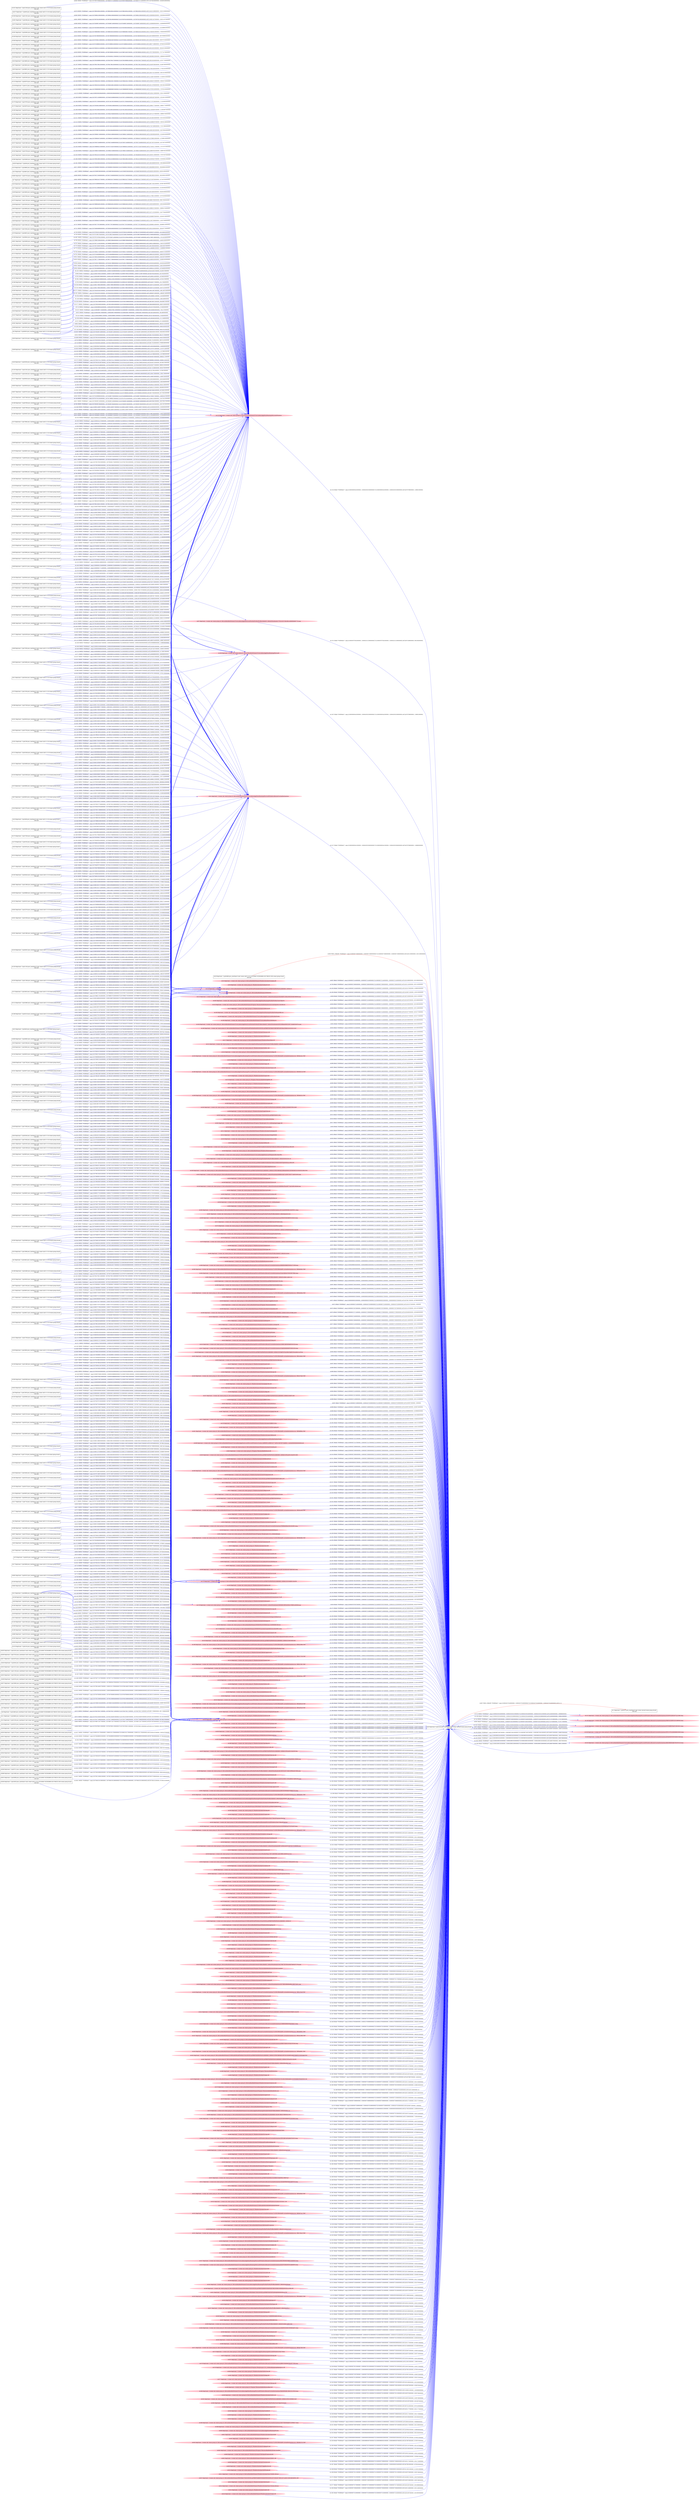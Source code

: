 digraph  {
rankdir=LR
"0"[color=black,label="id:0 HopCount: 0 pid:5244 proc_starttime:0 cmd: owner uid:null owner group id:null,\n null null", shape=box,style=solid];
"1"[color=black,label="id:1 HopCount: 1 pid:6212 proc_starttime:0 cmd: owner uid:null owner group id:null,\n null null", shape=box,style=solid];
"0" -> "1" [id=667,__obj="PROC_CREATE"color=red,label="id:667 PROC_CREATE **NORMAL**  seqs:[1558043473240000000, 1558043473240000000] T:[1558043473240000000, 1558043473240000000] relT:[0, 0]",style=solid];
"20"[color=black,label="id:20 HopCount: -3 pid:456 proc_starttime:0 cmd: owner uid:S-1-5-18 owner group id:null,\n null null", shape=box,style=solid];
"122"[color=pink,label="id:122 HopCount: -2 owner uid: owner group id: /Device/HarddiskVolume2/Users/admin/AppData/Roaming/Microsoft/Windows ", shape=oval,style=filled];
"20" -> "122" [id=668,__obj="WRITE"color=blue,label="id:668 WRITE **NORMAL**  seqs:[1557925423478000000, 1557925423478000000] T:[1557925423478000000, 1557925423478000000] relT:[118049762000000, 118049762000000]",style=solid];
"5"[color=black,label="id:5 HopCount: -3 pid:6012 proc_starttime:0 cmd: owner uid:S-1-5-21-231540947-922634896-4161786520-1004 owner group id:null,\n null null", shape=box,style=solid];
"202"[color=pink,label="id:202 HopCount: -2 owner uid: owner group id: /Device/HarddiskVolume2/USERS/ADMIN/APPDATA/ROAMING/MOZILLA/FIREFOX/PROFILES/LXKEHH21.DEFAULT/CERT8.DB ", shape=oval,style=filled];
"5" -> "202" [id=669,__obj="WRITE"color=blue,label="id:669 WRITE **NORMAL**  seqs:[1558023382658000000, 1558023382658000000] T:[1558023382658000000, 1558023382658000000] relT:[20090582000000, 20090582000000]",style=solid];
"9"[color=black,label="id:9 HopCount: -3 pid:4460 proc_starttime:0 cmd: owner uid:S-1-5-21-231540947-922634896-4161786520-1004 owner group id:null,\n null null", shape=box,style=solid];
"9" -> "202" [id=670,__obj="WRITE"color=blue,label="id:670 WRITE **NORMAL**  seqs:[1557943756171000000, 1557943756171000000] T:[1557943756171000000, 1557943756171000000] relT:[99717069000000, 99717069000000]",style=solid];
"10"[color=black,label="id:10 HopCount: -3 pid:6860 proc_starttime:0 cmd: owner uid:S-1-5-18 owner group id:null,\n null null", shape=box,style=solid];
"10" -> "122" [id=671,__obj="WRITE"color=blue,label="id:671 WRITE **NORMAL**  seqs:[1557856983578000000, 1557856983578000000] T:[1557856983578000000, 1557856983578000000] relT:[186489662000000, 186489662000000]",style=solid];
"61"[color=black,label="id:61 HopCount: -3 pid:5500 proc_starttime:0 cmd: owner uid:S-1-5-18 owner group id:null,\n null null", shape=box,style=solid];
"61" -> "202" [id=672,__obj="WRITE"color=blue,label="id:672 WRITE **NORMAL**  seqs:[1557947728837000000, 1557947728837000000] T:[1557947728837000000, 1557947728837000000] relT:[95744403000000, 95744403000000]",style=solid];
"11"[color=black,label="id:11 HopCount: -3 pid:6696 proc_starttime:0 cmd: owner uid:S-1-5-21-231540947-922634896-4161786520-1004 owner group id:null,\n null null", shape=box,style=solid];
"11" -> "202" [id=673,__obj="WRITE"color=blue,label="id:673 WRITE **NORMAL**  seqs:[1557951355087000000, 1557951355087000000] T:[1557951355087000000, 1557951355087000000] relT:[92118153000000, 92118153000000]",style=solid];
"351"[color=black,label="id:351 HopCount: -3 pid:2536 proc_starttime:0 cmd: owner uid:S-1-5-18 owner group id:null,\n null null", shape=box,style=solid];
"351" -> "122" [id=674,__obj="WRITE"color=blue,label="id:674 WRITE **NORMAL**  seqs:[1558029252976000000, 1558030279355000000] T:[1558029252976000000, 1558030279355000000] relT:[14220264000000, 13193885000000]",style=solid];
"361"[color=black,label="id:361 HopCount: -3 pid:6652 proc_starttime:0 cmd: owner uid:S-1-5-18 owner group id:null,\n null null", shape=box,style=solid];
"361" -> "122" [id=675,__obj="WRITE"color=blue,label="id:675 WRITE **NORMAL**  seqs:[1558043081780000000, 1558043081780000000] T:[1558043081780000000, 1558043081780000000] relT:[391460000000, 391460000000]",style=solid];
"177"[color=black,label="id:177 HopCount: -3 pid:8832 proc_starttime:0 cmd: owner uid:S-1-5-18 owner group id:null,\n null null", shape=box,style=solid];
"177" -> "202" [id=676,__obj="WRITE"color=blue,label="id:676 WRITE **NORMAL**  seqs:[1557949800494000000, 1557951341043000000] T:[1557949800494000000, 1557951341043000000] relT:[93672746000000, 92132197000000]",style=solid];
"13"[color=black,label="id:13 HopCount: -3 pid:992 proc_starttime:0 cmd: owner uid:S-1-5-18 owner group id:null,\n null null", shape=box,style=solid];
"13" -> "122" [id=677,__obj="WRITE"color=blue,label="id:677 WRITE **NORMAL**  seqs:[1557958878050000000, 1557958878050000000] T:[1557958878050000000, 1557958878050000000] relT:[84595190000000, 84595190000000]",style=solid];
"47"[color=black,label="id:47 HopCount: -3 pid:7896 proc_starttime:0 cmd: owner uid:S-1-5-18 owner group id:null,\n null null", shape=box,style=solid];
"47" -> "202" [id=678,__obj="WRITE"color=blue,label="id:678 WRITE **NORMAL**  seqs:[1557947960934000000, 1557947960934000000] T:[1557947960934000000, 1557947960934000000] relT:[95512306000000, 95512306000000]",style=solid];
"15"[color=black,label="id:15 HopCount: -3 pid:5136 proc_starttime:0 cmd: owner uid:S-1-5-21-231540947-922634896-4161786520-1004 owner group id:null,\n null null", shape=box,style=solid];
"15" -> "202" [id=679,__obj="WRITE"color=blue,label="id:679 WRITE **NORMAL**  seqs:[1557947726993000000, 1557947726993000000] T:[1557947726993000000, 1557947726993000000] relT:[95746247000000, 95746247000000]",style=solid];
"663"[color=black,label="id:663 HopCount: -3 pid:3720 proc_starttime:0 cmd: owner uid:S-1-5-18 owner group id:null,\n null null", shape=box,style=solid];
"663" -> "122" [id=680,__obj="WRITE"color=blue,label="id:680 WRITE **NORMAL**  seqs:[1557847274659000000, 1557847274659000000] T:[1557847274659000000, 1557847274659000000] relT:[196198581000000, 196198581000000]",style=solid];
"7"[color=black,label="id:7 HopCount: -3 pid:2360 proc_starttime:0 cmd: owner uid:S-1-5-18 owner group id:null,\n null null", shape=box,style=solid];
"7" -> "122" [id=681,__obj="WRITE"color=blue,label="id:681 WRITE **NORMAL**  seqs:[1557896232477000000, 1557896232477000000] T:[1557896232477000000, 1557896232477000000] relT:[147240763000000, 147240763000000]",style=solid];
"23"[color=black,label="id:23 HopCount: -3 pid:6840 proc_starttime:0 cmd: owner uid:S-1-5-18 owner group id:null,\n null null", shape=box,style=solid];
"23" -> "122" [id=682,__obj="WRITE"color=blue,label="id:682 WRITE **NORMAL**  seqs:[1557874699809000000, 1557875585745000000] T:[1557874699809000000, 1557875585745000000] relT:[168773431000000, 167887495000000]",style=solid];
"87"[color=black,label="id:87 HopCount: -3 pid:1100 proc_starttime:0 cmd: owner uid:S-1-5-18 owner group id:null,\n null null", shape=box,style=solid];
"219"[color=pink,label="id:219 HopCount: -2 owner uid: owner group id: /Device/HarddiskVolume2/USERS/ADMIN/APPDATA/ROAMING/MOZILLA/FIREFOX/PROFILES/LXKEHH21.DEFAULT ", shape=oval,style=filled];
"87" -> "219" [id=683,__obj="WRITE"color=blue,label="id:683 WRITE **NORMAL**  seqs:[1557993606171000000, 1557993606171000000] T:[1557993606171000000, 1557993606171000000] relT:[49867069000000, 49867069000000]",style=solid];
"70"[color=black,label="id:70 HopCount: -3 pid:1556 proc_starttime:0 cmd: owner uid:S-1-5-18 owner group id:null,\n null null", shape=box,style=solid];
"70" -> "219" [id=684,__obj="WRITE"color=blue,label="id:684 WRITE **NORMAL**  seqs:[1557953368032000000, 1557953368032000000] T:[1557953368032000000, 1557953368032000000] relT:[90105208000000, 90105208000000]",style=solid];
"53"[color=black,label="id:53 HopCount: -3 pid:5484 proc_starttime:0 cmd: owner uid:S-1-5-18 owner group id:null,\n null null", shape=box,style=solid];
"53" -> "219" [id=685,__obj="WRITE"color=blue,label="id:685 WRITE **NORMAL**  seqs:[1557972485164000000, 1557972485164000000] T:[1557972485164000000, 1557972485164000000] relT:[70988076000000, 70988076000000]",style=solid];
"144"[color=black,label="id:144 HopCount: -3 pid:6024 proc_starttime:0 cmd: owner uid:S-1-5-18 owner group id:null,\n null null", shape=box,style=solid];
"144" -> "219" [id=686,__obj="WRITE"color=blue,label="id:686 WRITE **NORMAL**  seqs:[1557959175345000000, 1557964486952000000] T:[1557959175345000000, 1557964486952000000] relT:[84297895000000, 78986288000000]",style=solid];
"27"[color=black,label="id:27 HopCount: -3 pid:2388 proc_starttime:0 cmd: owner uid:S-1-5-18 owner group id:null,\n null null", shape=box,style=solid];
"27" -> "122" [id=687,__obj="WRITE"color=blue,label="id:687 WRITE **NORMAL**  seqs:[1557912169846000000, 1557912169846000000] T:[1557912169846000000, 1557912169846000000] relT:[131303394000000, 131303394000000]",style=solid];
"42"[color=black,label="id:42 HopCount: -3 pid:6752 proc_starttime:0 cmd: owner uid:S-1-5-18 owner group id:null,\n null null", shape=box,style=solid];
"213"[color=pink,label="id:213 HopCount: -2 owner uid: owner group id: /Device/HarddiskVolume2/Users/admin/AppData/Local/Mozilla/Firefox/Profiles/lxkehh21.default/thumbnails/3fce0b4f87c356ec5902d53dd2366848.png ", shape=oval,style=filled];
"42" -> "213" [id=688,__obj="WRITE"color=blue,label="id:688 WRITE **NORMAL**  seqs:[1557962602614000000, 1557962602614000000] T:[1557962602614000000, 1557962602614000000] relT:[80870626000000, 80870626000000]",style=solid];
"50"[color=black,label="id:50 HopCount: -3 pid:800 proc_starttime:0 cmd: owner uid:S-1-5-18 owner group id:null,\n null null", shape=box,style=solid];
"50" -> "122" [id=689,__obj="WRITE"color=blue,label="id:689 WRITE **NORMAL**  seqs:[1558008219443000000, 1558010497876000000] T:[1558008219443000000, 1558010497876000000] relT:[35253797000000, 32975364000000]",style=solid];
"218"[color=black,label="id:218 HopCount: -3 pid:6332 proc_starttime:0 cmd: owner uid:S-1-5-18 owner group id:null,\n null null", shape=box,style=solid];
"218" -> "202" [id=690,__obj="WRITE"color=blue,label="id:690 WRITE **NORMAL**  seqs:[1558021198118000000, 1558021198118000000] T:[1558021198118000000, 1558021198118000000] relT:[22275122000000, 22275122000000]",style=solid];
"74"[color=black,label="id:74 HopCount: -3 pid:3620 proc_starttime:0 cmd: owner uid:S-1-5-18 owner group id:null,\n null null", shape=box,style=solid];
"74" -> "122" [id=691,__obj="WRITE"color=blue,label="id:691 WRITE **NORMAL**  seqs:[1557967383618000000, 1557968391661000000] T:[1557967383618000000, 1557968391661000000] relT:[76089622000000, 75081579000000]",style=solid];
"158"[color=black,label="id:158 HopCount: -3 pid:1460 proc_starttime:0 cmd: owner uid:S-1-5-18 owner group id:null,\n null null", shape=box,style=solid];
"158" -> "202" [id=692,__obj="WRITE"color=blue,label="id:692 WRITE **NORMAL**  seqs:[1557950334538000000, 1557950334538000000] T:[1557950334538000000, 1557950334538000000] relT:[93138702000000, 93138702000000]",style=solid];
"29"[color=black,label="id:29 HopCount: -2 pid:6488 proc_starttime:0 cmd: owner uid:S-1-5-21-231540947-922634896-4161786520-1004 owner group id:null,\n null null", shape=box,style=solid];
"29" -> "0" [id=693,__obj="PROC_CREATE"color=red,label="id:693 PROC_CREATE **NORMAL**  seqs:[1558039272060000000, 1558039272060000000] T:[1558039272060000000, 1558039272060000000] relT:[4201180000000, 4201180000000]",style=solid];
"144" -> "122" [id=694,__obj="WRITE"color=blue,label="id:694 WRITE **NORMAL**  seqs:[1557959093408000000, 1557961582441000000] T:[1557959093408000000, 1557961582441000000] relT:[84379832000000, 81890799000000]",style=solid];
"34"[color=black,label="id:34 HopCount: -3 pid:8220 proc_starttime:0 cmd: owner uid:S-1-5-21-231540947-922634896-4161786520-1004 owner group id:null,\n null null", shape=box,style=solid];
"34" -> "202" [id=695,__obj="WRITE"color=blue,label="id:695 WRITE **NORMAL**  seqs:[1557960713477000000, 1557960713477000000] T:[1557960713477000000, 1557960713477000000] relT:[82759763000000, 82759763000000]",style=solid];
"22"[color=black,label="id:22 HopCount: -3 pid:940 proc_starttime:0 cmd: owner uid:S-1-5-18 owner group id:null,\n null null", shape=box,style=solid];
"22" -> "122" [id=696,__obj="WRITE"color=blue,label="id:696 WRITE **NORMAL**  seqs:[1557934227347000000, 1557945151013000000] T:[1557934227347000000, 1557945151013000000] relT:[109245893000000, 98322227000000]",style=solid];
"33"[color=pink,label="id:33 HopCount: -2 owner uid: owner group id: /Device/HarddiskVolume2/Windows/System32/cryptsp.dll ", shape=oval,style=filled];
"33" -> "0" [id=697,__obj="READ"color=blue,label="id:697 READ **NORMAL**  seqs:[1558039272144000000, 1558039272144000000] T:[1558039272144000000, 1558039272144000000] relT:[4201096000000, 4201096000000]",style=solid];
"38"[color=black,label="id:38 HopCount: -3 pid:4956 proc_starttime:0 cmd: owner uid:S-1-5-18 owner group id:null,\n null null", shape=box,style=solid];
"38" -> "122" [id=698,__obj="WRITE"color=blue,label="id:698 WRITE **NORMAL**  seqs:[1557848308406000000, 1557849068944000000] T:[1557848308406000000, 1557849068944000000] relT:[195164834000000, 194404296000000]",style=solid];
"39"[color=black,label="id:39 HopCount: -3 pid:2332 proc_starttime:0 cmd: owner uid:S-1-5-21-231540947-922634896-4161786520-1004 owner group id:null,\n null null", shape=box,style=solid];
"39" -> "202" [id=699,__obj="WRITE"color=blue,label="id:699 WRITE **NORMAL**  seqs:[1557947958113000000, 1557947958113000000] T:[1557947958113000000, 1557947958113000000] relT:[95515127000000, 95515127000000]",style=solid];
"36"[color=pink,label="id:36 HopCount: -2 owner uid: owner group id: /Windows/System32/oleaut32.dll ", shape=oval,style=filled];
"36" -> "0" [id=700,__obj="READ"color=blue,label="id:700 READ **NORMAL**  seqs:[1558039272095000000, 1558039272095000000] T:[1558039272095000000, 1558039272095000000] relT:[4201145000000, 4201145000000]",style=solid];
"366"[color=black,label="id:366 HopCount: -3 pid:8352 proc_starttime:0 cmd: owner uid:S-1-5-18 owner group id:null,\n null null", shape=box,style=solid];
"91"[color=pink,label="id:91 HopCount: -2 owner uid: owner group id: /Device/HarddiskVolume2/Users/admin/AppData/Roaming/Microsoft/Windows/Recent/CustomDestinations ", shape=oval,style=filled];
"366" -> "91" [id=701,__obj="WRITE"color=blue,label="id:701 WRITE **NORMAL**  seqs:[1558020074298000000, 1558023368640000000] T:[1558020074298000000, 1558023368640000000] relT:[23398942000000, 20104600000000]",style=solid];
"42" -> "91" [id=702,__obj="WRITE"color=blue,label="id:702 WRITE **NORMAL**  seqs:[1557960355350000000, 1557965264274000000] T:[1557960355350000000, 1557965264274000000] relT:[83117890000000, 78208966000000]",style=solid];
"44"[color=black,label="id:44 HopCount: -3 pid:1276 proc_starttime:0 cmd: owner uid:S-1-5-18 owner group id:null,\n null null", shape=box,style=solid];
"44" -> "91" [id=703,__obj="WRITE"color=blue,label="id:703 WRITE **NORMAL**  seqs:[1557955437624000000, 1557956000158000000] T:[1557955437624000000, 1557956000158000000] relT:[88035616000000, 87473082000000]",style=solid];
"46"[color=black,label="id:46 HopCount: -3 pid:6248 proc_starttime:0 cmd: owner uid:S-1-5-18 owner group id:null,\n null null", shape=box,style=solid];
"46" -> "91" [id=704,__obj="WRITE"color=blue,label="id:704 WRITE **NORMAL**  seqs:[1558043114428000000, 1558043114428000000] T:[1558043114428000000, 1558043114428000000] relT:[358812000000, 358812000000]",style=solid];
"114"[color=black,label="id:114 HopCount: -3 pid:2960 proc_starttime:0 cmd: owner uid:S-1-5-18 owner group id:null,\n null null", shape=box,style=solid];
"114" -> "122" [id=705,__obj="WRITE"color=blue,label="id:705 WRITE **NORMAL**  seqs:[1558024980405000000, 1558025896709000000] T:[1558024980405000000, 1558025896709000000] relT:[18492835000000, 17576531000000]",style=solid];
"49"[color=black,label="id:49 HopCount: -3 pid:532 proc_starttime:0 cmd: owner uid:S-1-5-18 owner group id:null,\n null null", shape=box,style=solid];
"49" -> "91" [id=706,__obj="WRITE"color=blue,label="id:706 WRITE **NORMAL**  seqs:[1558041027463000000, 1558042461456000000] T:[1558041027463000000, 1558042461456000000] relT:[2445777000000, 1011784000000]",style=solid];
"55"[color=black,label="id:55 HopCount: -3 pid:4708 proc_starttime:0 cmd: owner uid:S-1-5-18 owner group id:null,\n null null", shape=box,style=solid];
"55" -> "122" [id=707,__obj="WRITE"color=blue,label="id:707 WRITE **NORMAL**  seqs:[1557931684119000000, 1557932771614000000] T:[1557931684119000000, 1557932771614000000] relT:[111789121000000, 110701626000000]",style=solid];
"189"[color=black,label="id:189 HopCount: -3 pid:9116 proc_starttime:0 cmd: owner uid:S-1-5-18 owner group id:null,\n null null", shape=box,style=solid];
"189" -> "219" [id=708,__obj="WRITE"color=blue,label="id:708 WRITE **NORMAL**  seqs:[1558022791563000000, 1558023498878000000] T:[1558022791563000000, 1558023498878000000] relT:[20681677000000, 19974362000000]",style=solid];
"56"[color=black,label="id:56 HopCount: -3 pid:5060 proc_starttime:0 cmd: owner uid:S-1-5-18 owner group id:null,\n null null", shape=box,style=solid];
"56" -> "219" [id=709,__obj="WRITE"color=blue,label="id:709 WRITE **NORMAL**  seqs:[1558002328005000000, 1558002328005000000] T:[1558002328005000000, 1558002328005000000] relT:[41145235000000, 41145235000000]",style=solid];
"92"[color=black,label="id:92 HopCount: -3 pid:5728 proc_starttime:0 cmd: owner uid:S-1-5-18 owner group id:null,\n null null", shape=box,style=solid];
"92" -> "122" [id=710,__obj="WRITE"color=blue,label="id:710 WRITE **NORMAL**  seqs:[1557967408725000000, 1557968474003000000] T:[1557967408725000000, 1557968474003000000] relT:[76064515000000, 74999237000000]",style=solid];
"68"[color=black,label="id:68 HopCount: -3 pid:5096 proc_starttime:0 cmd: owner uid:S-1-5-18 owner group id:null,\n null null", shape=box,style=solid];
"68" -> "219" [id=711,__obj="WRITE"color=blue,label="id:711 WRITE **NORMAL**  seqs:[1557951551911000000, 1557952045171000000] T:[1557951551911000000, 1557952045171000000] relT:[91921329000000, 91428069000000]",style=solid];
"67"[color=black,label="id:67 HopCount: -3 pid:6816 proc_starttime:0 cmd: owner uid:S-1-5-18 owner group id:null,\n null null", shape=box,style=solid];
"67" -> "219" [id=712,__obj="WRITE"color=blue,label="id:712 WRITE **NORMAL**  seqs:[1558017873765000000, 1558020337500000000] T:[1558017873765000000, 1558020337500000000] relT:[25599475000000, 23135740000000]",style=solid];
"126"[color=black,label="id:126 HopCount: -3 pid:6332 proc_starttime:0 cmd: owner uid:S-1-5-18 owner group id:null,\n null null", shape=box,style=solid];
"126" -> "122" [id=713,__obj="WRITE"color=blue,label="id:713 WRITE **NORMAL**  seqs:[1558039893445000000, 1558042897855000000] T:[1558039893445000000, 1558042897855000000] relT:[3579795000000, 575385000000]",style=solid];
"19"[color=black,label="id:19 HopCount: -3 pid:6496 proc_starttime:0 cmd: owner uid:S-1-5-18 owner group id:null,\n null null", shape=box,style=solid];
"19" -> "122" [id=714,__obj="WRITE"color=blue,label="id:714 WRITE **NORMAL**  seqs:[1557963435092000000, 1557968356183000000] T:[1557963435092000000, 1557968356183000000] relT:[80038148000000, 75117057000000]",style=solid];
"58"[color=black,label="id:58 HopCount: -3 pid:3540 proc_starttime:0 cmd: owner uid:S-1-5-18 owner group id:null,\n null null", shape=box,style=solid];
"58" -> "122" [id=715,__obj="WRITE"color=blue,label="id:715 WRITE **NORMAL**  seqs:[1557899654831000000, 1557899654831000000] T:[1557899654831000000, 1557899654831000000] relT:[143818409000000, 143818409000000]",style=solid];
"93"[color=black,label="id:93 HopCount: -3 pid:1524 proc_starttime:0 cmd: owner uid:S-1-5-18 owner group id:null,\n null null", shape=box,style=solid];
"93" -> "219" [id=716,__obj="WRITE"color=blue,label="id:716 WRITE **NORMAL**  seqs:[1557953303014000000, 1557955476892000000] T:[1557953303014000000, 1557955476892000000] relT:[90170226000000, 87996348000000]",style=solid];
"42" -> "219" [id=717,__obj="WRITE"color=blue,label="id:717 WRITE **NORMAL**  seqs:[1557960355348000000, 1557965149696000000] T:[1557960355348000000, 1557965149696000000] relT:[83117892000000, 78323544000000]",style=solid];
"62"[color=black,label="id:62 HopCount: -3 pid:5808 proc_starttime:0 cmd: owner uid:S-1-5-18 owner group id:null,\n null null", shape=box,style=solid];
"62" -> "122" [id=718,__obj="WRITE"color=blue,label="id:718 WRITE **NORMAL**  seqs:[1557884590766000000, 1557884590766000000] T:[1557884590766000000, 1557884590766000000] relT:[158882474000000, 158882474000000]",style=solid];
"154"[color=black,label="id:154 HopCount: -3 pid:1828 proc_starttime:0 cmd: owner uid:S-1-5-18 owner group id:null,\n null null", shape=box,style=solid];
"154" -> "219" [id=719,__obj="WRITE"color=blue,label="id:719 WRITE **NORMAL**  seqs:[1558025796087000000, 1558025796087000000] T:[1558025796087000000, 1558025796087000000] relT:[17677153000000, 17677153000000]",style=solid];
"64"[color=black,label="id:64 HopCount: -3 pid:8248 proc_starttime:0 cmd: owner uid:S-1-5-18 owner group id:null,\n null null", shape=box,style=solid];
"64" -> "219" [id=720,__obj="WRITE"color=blue,label="id:720 WRITE **NORMAL**  seqs:[1557985585384000000, 1557988722915000000] T:[1557985585384000000, 1557988722915000000] relT:[57887856000000, 54750325000000]",style=solid];
"66"[color=black,label="id:66 HopCount: -3 pid:3588 proc_starttime:0 cmd: owner uid:S-1-5-18 owner group id:null,\n null null", shape=box,style=solid];
"66" -> "122" [id=721,__obj="WRITE"color=blue,label="id:721 WRITE **NORMAL**  seqs:[1557920064576000000, 1557925304726000000] T:[1557920064576000000, 1557925304726000000] relT:[123408664000000, 118168514000000]",style=solid];
"51"[color=black,label="id:51 HopCount: -3 pid:5444 proc_starttime:0 cmd: owner uid:S-1-5-18 owner group id:null,\n null null", shape=box,style=solid];
"51" -> "91" [id=722,__obj="WRITE"color=blue,label="id:722 WRITE **NORMAL**  seqs:[1558032100196000000, 1558034683099000000] T:[1558032100196000000, 1558034683099000000] relT:[11373044000000, 8790141000000]",style=solid];
"366" -> "219" [id=723,__obj="WRITE"color=blue,label="id:723 WRITE **NORMAL**  seqs:[1558021285430000000, 1558023385024000000] T:[1558021285430000000, 1558023385024000000] relT:[22187810000000, 20088216000000]",style=solid];
"68" -> "91" [id=724,__obj="WRITE"color=blue,label="id:724 WRITE **NORMAL**  seqs:[1557951606382000000, 1557951979686000000] T:[1557951606382000000, 1557951979686000000] relT:[91866858000000, 91493554000000]",style=solid];
"70" -> "91" [id=725,__obj="WRITE"color=blue,label="id:725 WRITE **NORMAL**  seqs:[1557953133030000000, 1557954804911000000] T:[1557953133030000000, 1557954804911000000] relT:[90340210000000, 88668329000000]",style=solid];
"72"[color=black,label="id:72 HopCount: -3 pid:2920 proc_starttime:0 cmd: owner uid:S-1-5-18 owner group id:null,\n null null", shape=box,style=solid];
"72" -> "91" [id=726,__obj="WRITE"color=blue,label="id:726 WRITE **NORMAL**  seqs:[1557963643748000000, 1557963643748000000] T:[1557963643748000000, 1557963643748000000] relT:[79829492000000, 79829492000000]",style=solid];
"74" -> "91" [id=727,__obj="WRITE"color=blue,label="id:727 WRITE **NORMAL**  seqs:[1557967541040000000, 1557968438525000000] T:[1557967541040000000, 1557968438525000000] relT:[75932200000000, 75034715000000]",style=solid];
"77"[color=black,label="id:77 HopCount: -3 pid:5928 proc_starttime:0 cmd: owner uid:S-1-5-18 owner group id:null,\n null null", shape=box,style=solid];
"77" -> "122" [id=728,__obj="WRITE"color=blue,label="id:728 WRITE **NORMAL**  seqs:[1557918761988000000, 1557919095296000000] T:[1557918761988000000, 1557919095296000000] relT:[124711252000000, 124377944000000]",style=solid];
"224"[color=black,label="id:224 HopCount: -3 pid:7448 proc_starttime:0 cmd: owner uid:S-1-5-18 owner group id:null,\n null null", shape=box,style=solid];
"178"[color=pink,label="id:178 HopCount: -2 owner uid: owner group id: /Device/HarddiskVolume2/WINDOWS ", shape=oval,style=filled];
"224" -> "178" [id=729,__obj="WRITE"color=blue,label="id:729 WRITE **NORMAL**  seqs:[1557917811924000000, 1557917998827000000] T:[1557917811924000000, 1557917998827000000] relT:[125661316000000, 125474413000000]",style=solid];
"223"[color=black,label="id:223 HopCount: -3 pid:3616 proc_starttime:0 cmd: owner uid:S-1-5-18 owner group id:null,\n null null", shape=box,style=solid];
"223" -> "219" [id=730,__obj="WRITE"color=blue,label="id:730 WRITE **NORMAL**  seqs:[1557941516805000000, 1557941516805000000] T:[1557941516805000000, 1557941516805000000] relT:[101956435000000, 101956435000000]",style=solid];
"312"[color=black,label="id:312 HopCount: -3 pid:2756 proc_starttime:0 cmd: owner uid:S-1-5-18 owner group id:null,\n null null", shape=box,style=solid];
"312" -> "178" [id=731,__obj="WRITE"color=blue,label="id:731 WRITE **NORMAL**  seqs:[1558033112113000000, 1558034091689000000] T:[1558033112113000000, 1558034091689000000] relT:[10361127000000, 9381551000000]",style=solid];
"40"[color=black,label="id:40 HopCount: -3 pid:8256 proc_starttime:0 cmd: owner uid:S-1-5-18 owner group id:null,\n null null", shape=box,style=solid];
"40" -> "219" [id=732,__obj="WRITE"color=blue,label="id:732 WRITE **NORMAL**  seqs:[1557951822468000000, 1557954580087000000] T:[1557951822468000000, 1557954580087000000] relT:[91650772000000, 88893153000000]",style=solid];
"78"[color=black,label="id:78 HopCount: -3 pid:620 proc_starttime:0 cmd: owner uid:null owner group id:null,\n null null", shape=box,style=solid];
"78" -> "178" [id=733,__obj="WRITE"color=blue,label="id:733 WRITE **NORMAL**  seqs:[1557909682080000000, 1557909682080000000] T:[1557909682080000000, 1557909682080000000] relT:[133791160000000, 133791160000000]",style=solid];
"96"[color=black,label="id:96 HopCount: -3 pid:5508 proc_starttime:0 cmd: owner uid:S-1-5-18 owner group id:null,\n null null", shape=box,style=solid];
"96" -> "219" [id=734,__obj="WRITE"color=blue,label="id:734 WRITE **NORMAL**  seqs:[1558021876929000000, 1558022078455000000] T:[1558021876929000000, 1558022078455000000] relT:[21596311000000, 21394785000000]",style=solid];
"201"[color=black,label="id:201 HopCount: -3 pid:600 proc_starttime:0 cmd: owner uid:S-1-5-18 owner group id:null,\n null null", shape=box,style=solid];
"201" -> "219" [id=735,__obj="WRITE"color=blue,label="id:735 WRITE **NORMAL**  seqs:[1557964507168000000, 1557967475557000000] T:[1557964507168000000, 1557967475557000000] relT:[78966072000000, 75997683000000]",style=solid];
"181"[color=black,label="id:181 HopCount: -3 pid:236 proc_starttime:0 cmd: owner uid:S-1-5-18 owner group id:null,\n null null", shape=box,style=solid];
"181" -> "219" [id=736,__obj="WRITE"color=blue,label="id:736 WRITE **NORMAL**  seqs:[1558017277939000000, 1558021028999000000] T:[1558017277939000000, 1558021028999000000] relT:[26195301000000, 22444241000000]",style=solid];
"177" -> "219" [id=737,__obj="WRITE"color=blue,label="id:737 WRITE **NORMAL**  seqs:[1557949816878000000, 1557951342488000000] T:[1557949816878000000, 1557951342488000000] relT:[93656362000000, 92130752000000]",style=solid];
"81"[color=black,label="id:81 HopCount: -3 pid:4256 proc_starttime:0 cmd: owner uid:S-1-5-18 owner group id:null,\n null null", shape=box,style=solid];
"81" -> "122" [id=738,__obj="WRITE"color=blue,label="id:738 WRITE **NORMAL**  seqs:[1557937484362000000, 1557940433022000000] T:[1557937484362000000, 1557940433022000000] relT:[105988878000000, 103040218000000]",style=solid];
"662"[color=black,label="id:662 HopCount: -3 pid:8152 proc_starttime:0 cmd: owner uid:S-1-5-18 owner group id:null,\n null null", shape=box,style=solid];
"662" -> "178" [id=739,__obj="WRITE"color=blue,label="id:739 WRITE **NORMAL**  seqs:[1558008803272000000, 1558011674888000000] T:[1558008803272000000, 1558011674888000000] relT:[34669968000000, 31798352000000]",style=solid];
"21"[color=black,label="id:21 HopCount: -3 pid:8896 proc_starttime:0 cmd: owner uid:S-1-5-18 owner group id:null,\n null null", shape=box,style=solid];
"176"[color=pink,label="id:176 HopCount: -2 owner uid: owner group id: /Device/HarddiskVolume2/Users/admin/AppData/Local/Mozilla/Firefox/Profiles/lxkehh21.default/thumbnails/3b65b60c38f20a30d2a708961a64f0d6.png ", shape=oval,style=filled];
"21" -> "176" [id=740,__obj="WRITE"color=blue,label="id:740 WRITE **NORMAL**  seqs:[1557962956220000000, 1557962956220000000] T:[1557962956220000000, 1557962956220000000] relT:[80517020000000, 80517020000000]",style=solid];
"83"[color=black,label="id:83 HopCount: -3 pid:7568 proc_starttime:0 cmd: owner uid:S-1-5-18 owner group id:null,\n null null", shape=box,style=solid];
"83" -> "122" [id=741,__obj="WRITE"color=blue,label="id:741 WRITE **NORMAL**  seqs:[1557931958902000000, 1557932376875000000] T:[1557931958902000000, 1557932376875000000] relT:[111514338000000, 111096365000000]",style=solid];
"151"[color=pink,label="id:151 HopCount: -2 owner uid: owner group id: /Device/HarddiskVolume2/Users/admin/AppData/Roaming/Microsoft/Windows/Recent/CustomDestinations/5GSWP3LEK629T7LJ1CBB.temp ", shape=oval,style=filled];
"0" -> "151" [id=742,__obj="WRITE"color=blue,label="id:742 WRITE **NORMAL**  seqs:[1558043233240000000, 1558043233241000000] T:[1558043233240000000, 1558043233241000000] relT:[240000000000, 239999000000]",style=solid];
"258"[color=black,label="id:258 HopCount: -3 pid:876 proc_starttime:0 cmd: owner uid:S-1-5-18 owner group id:null,\n null null", shape=box,style=solid];
"258" -> "219" [id=743,__obj="WRITE"color=blue,label="id:743 WRITE **NORMAL**  seqs:[1557963079238000000, 1557965623910000000] T:[1557963079238000000, 1557965623910000000] relT:[80394002000000, 77849330000000]",style=solid];
"149"[color=pink,label="id:149 HopCount: -2 owner uid: owner group id: /Device/HarddiskVolume2/Users/admin/AppData/Roaming/Microsoft/Windows/Recent/CustomDestinations/PHEVS32IHITCZUG3BPD6.temp ", shape=oval,style=filled];
"0" -> "149" [id=744,__obj="WRITE"color=blue,label="id:744 WRITE **NORMAL**  seqs:[1558039753492000000, 1558039753492000000] T:[1558039753492000000, 1558039753492000000] relT:[3719748000000, 3719748000000]",style=solid];
"161"[color=black,label="id:161 HopCount: -3 pid:1448 proc_starttime:0 cmd: owner uid:S-1-5-18 owner group id:null,\n null null", shape=box,style=solid];
"161" -> "219" [id=745,__obj="WRITE"color=blue,label="id:745 WRITE **NORMAL**  seqs:[1558037869527000000, 1558037869527000000] T:[1558037869527000000, 1558037869527000000] relT:[5603713000000, 5603713000000]",style=solid];
"85"[color=black,label="id:85 HopCount: -3 pid:1924 proc_starttime:0 cmd: owner uid:S-1-5-18 owner group id:null,\n null null", shape=box,style=solid];
"85" -> "122" [id=746,__obj="WRITE"color=blue,label="id:746 WRITE **NORMAL**  seqs:[1557930645731000000, 1557930645731000000] T:[1557930645731000000, 1557930645731000000] relT:[112827509000000, 112827509000000]",style=solid];
"86"[color=black,label="id:86 HopCount: -3 pid:1588 proc_starttime:0 cmd: owner uid:S-1-5-18 owner group id:null,\n null null", shape=box,style=solid];
"86" -> "122" [id=747,__obj="WRITE"color=blue,label="id:747 WRITE **NORMAL**  seqs:[1557857776726000000, 1557857776726000000] T:[1557857776726000000, 1557857776726000000] relT:[185696514000000, 185696514000000]",style=solid];
"271"[color=black,label="id:271 HopCount: -3 pid:1260 proc_starttime:0 cmd: owner uid:S-1-5-18 owner group id:null,\n null null", shape=box,style=solid];
"271" -> "219" [id=748,__obj="WRITE"color=blue,label="id:748 WRITE **NORMAL**  seqs:[1557940788939000000, 1557945455003000000] T:[1557940788939000000, 1557945455003000000] relT:[102684301000000, 98018237000000]",style=solid];
"76"[color=black,label="id:76 HopCount: -3 pid:7696 proc_starttime:0 cmd: owner uid:S-1-5-18 owner group id:null,\n null null", shape=box,style=solid];
"76" -> "91" [id=749,__obj="WRITE"color=blue,label="id:749 WRITE **NORMAL**  seqs:[1558011539752000000, 1558013764327000000] T:[1558011539752000000, 1558013764327000000] relT:[31933488000000, 29708913000000]",style=solid];
"198"[color=black,label="id:198 HopCount: -3 pid:4460 proc_starttime:0 cmd: owner uid:S-1-5-18 owner group id:null,\n null null", shape=box,style=solid];
"198" -> "219" [id=750,__obj="WRITE"color=blue,label="id:750 WRITE **NORMAL**  seqs:[1557955885883000000, 1557957259801000000] T:[1557955885883000000, 1557957259801000000] relT:[87587357000000, 86213439000000]",style=solid];
"52"[color=black,label="id:52 HopCount: -3 pid:1584 proc_starttime:0 cmd: owner uid:S-1-5-18 owner group id:null,\n null null", shape=box,style=solid];
"52" -> "122" [id=751,__obj="WRITE"color=blue,label="id:751 WRITE **NORMAL**  seqs:[1557849949680000000, 1557850043465000000] T:[1557849949680000000, 1557850043465000000] relT:[193523560000000, 193429775000000]",style=solid];
"312" -> "122" [id=752,__obj="WRITE"color=blue,label="id:752 WRITE **NORMAL**  seqs:[1558030542934000000, 1558034091693000000] T:[1558030542934000000, 1558034091693000000] relT:[12930306000000, 9381547000000]",style=solid];
"105"[color=black,label="id:105 HopCount: -3 pid:6364 proc_starttime:0 cmd: owner uid:S-1-5-18 owner group id:null,\n null null", shape=box,style=solid];
"105" -> "219" [id=753,__obj="WRITE"color=blue,label="id:753 WRITE **NORMAL**  seqs:[1557995940146000000, 1557995940146000000] T:[1557995940146000000, 1557995940146000000] relT:[47533094000000, 47533094000000]",style=solid];
"90"[color=black,label="id:90 HopCount: -3 pid:7132 proc_starttime:0 cmd: owner uid:S-1-5-18 owner group id:null,\n null null", shape=box,style=solid];
"90" -> "91" [id=754,__obj="WRITE"color=blue,label="id:754 WRITE **NORMAL**  seqs:[1558027376742000000, 1558027376742000000] T:[1558027376742000000, 1558027376742000000] relT:[16096498000000, 16096498000000]",style=solid];
"93" -> "91" [id=755,__obj="WRITE"color=blue,label="id:755 WRITE **NORMAL**  seqs:[1557953303047000000, 1557953603135000000] T:[1557953303047000000, 1557953603135000000] relT:[90170193000000, 89870105000000]",style=solid];
"96" -> "91" [id=756,__obj="WRITE"color=blue,label="id:756 WRITE **NORMAL**  seqs:[1558021550982000000, 1558021988576000000] T:[1558021550982000000, 1558021988576000000] relT:[21922258000000, 21484664000000]",style=solid];
"99"[color=black,label="id:99 HopCount: -3 pid:4240 proc_starttime:0 cmd: owner uid:S-1-5-18 owner group id:null,\n null null", shape=box,style=solid];
"99" -> "91" [id=757,__obj="WRITE"color=blue,label="id:757 WRITE **NORMAL**  seqs:[1558039543343000000, 1558039755805000000] T:[1558039543343000000, 1558039755805000000] relT:[3929897000000, 3717435000000]",style=solid];
"79"[color=black,label="id:79 HopCount: -3 pid:6832 proc_starttime:0 cmd: owner uid:S-1-5-18 owner group id:null,\n null null", shape=box,style=solid];
"79" -> "122" [id=758,__obj="WRITE"color=blue,label="id:758 WRITE **NORMAL**  seqs:[1557879552519000000, 1557881237235000000] T:[1557879552519000000, 1557881237235000000] relT:[163920721000000, 162236005000000]",style=solid];
"106"[color=black,label="id:106 HopCount: -3 pid:6944 proc_starttime:0 cmd: owner uid:S-1-5-18 owner group id:null,\n null null", shape=box,style=solid];
"106" -> "122" [id=759,__obj="WRITE"color=blue,label="id:759 WRITE **NORMAL**  seqs:[1557872982794000000, 1557872982794000000] T:[1557872982794000000, 1557872982794000000] relT:[170490446000000, 170490446000000]",style=solid];
"293"[color=black,label="id:293 HopCount: -3 pid:5848 proc_starttime:0 cmd: owner uid:S-1-5-18 owner group id:null,\n null null", shape=box,style=solid];
"293" -> "178" [id=760,__obj="WRITE"color=blue,label="id:760 WRITE **NORMAL**  seqs:[1557945935419000000, 1557951116520000000] T:[1557945935419000000, 1557951116520000000] relT:[97537821000000, 92356720000000]",style=solid];
"22" -> "178" [id=761,__obj="WRITE"color=blue,label="id:761 WRITE **NORMAL**  seqs:[1557941309790000000, 1557944093823000000] T:[1557941309790000000, 1557944093823000000] relT:[102163450000000, 99379417000000]",style=solid];
"49" -> "122" [id=762,__obj="WRITE"color=blue,label="id:762 WRITE **NORMAL**  seqs:[1558040867086000000, 1558041493758000000] T:[1558040867086000000, 1558041493758000000] relT:[2606154000000, 1979482000000]",style=solid];
"192"[color=black,label="id:192 HopCount: -3 pid:6444 proc_starttime:0 cmd: owner uid:S-1-5-18 owner group id:null,\n null null", shape=box,style=solid];
"192" -> "178" [id=763,__obj="WRITE"color=blue,label="id:763 WRITE **NORMAL**  seqs:[1557846510243000000, 1557846510243000000] T:[1557846510243000000, 1557846510243000000] relT:[196962997000000, 196962997000000]",style=solid];
"66" -> "178" [id=764,__obj="WRITE"color=blue,label="id:764 WRITE **NORMAL**  seqs:[1557917874533000000, 1557917956345000000] T:[1557917874533000000, 1557917956345000000] relT:[125598707000000, 125516895000000]",style=solid];
"169"[color=black,label="id:169 HopCount: -3 pid:6788 proc_starttime:0 cmd: owner uid:S-1-5-18 owner group id:null,\n null null", shape=box,style=solid];
"169" -> "178" [id=765,__obj="WRITE"color=blue,label="id:765 WRITE **NORMAL**  seqs:[1557850097364000000, 1557850097364000000] T:[1557850097364000000, 1557850097364000000] relT:[193375876000000, 193375876000000]",style=solid];
"109"[color=black,label="id:109 HopCount: -3 pid:2324 proc_starttime:0 cmd: owner uid:S-1-5-18 owner group id:null,\n null null", shape=box,style=solid];
"109" -> "122" [id=766,__obj="WRITE"color=blue,label="id:766 WRITE **NORMAL**  seqs:[1557888670884000000, 1557888670884000000] T:[1557888670884000000, 1557888670884000000] relT:[154802356000000, 154802356000000]",style=solid];
"111"[color=black,label="id:111 HopCount: -3 pid:5060 proc_starttime:0 cmd: owner uid:S-1-5-18 owner group id:null,\n null null", shape=box,style=solid];
"111" -> "122" [id=767,__obj="WRITE"color=blue,label="id:767 WRITE **NORMAL**  seqs:[1557857121842000000, 1557869802488000000] T:[1557857121842000000, 1557869802488000000] relT:[186351398000000, 173670752000000]",style=solid];
"18"[color=black,label="id:18 HopCount: -3 pid:588 proc_starttime:0 cmd: owner uid:S-1-5-18 owner group id:null,\n null null", shape=box,style=solid];
"18" -> "178" [id=768,__obj="WRITE"color=blue,label="id:768 WRITE **NORMAL**  seqs:[1557969169418000000, 1557969169418000000] T:[1557969169418000000, 1557969169418000000] relT:[74303822000000, 74303822000000]",style=solid];
"114" -> "178" [id=769,__obj="WRITE"color=blue,label="id:769 WRITE **NORMAL**  seqs:[1558024907430000000, 1558025896708000000] T:[1558024907430000000, 1558025896708000000] relT:[18565810000000, 17576532000000]",style=solid];
"113"[color=black,label="id:113 HopCount: -3 pid:1060 proc_starttime:0 cmd: owner uid:S-1-5-18 owner group id:null,\n null null", shape=box,style=solid];
"113" -> "122" [id=770,__obj="WRITE"color=blue,label="id:770 WRITE **NORMAL**  seqs:[1557937333937000000, 1557938557593000000] T:[1557937333937000000, 1557938557593000000] relT:[106139303000000, 104915647000000]",style=solid];
"69"[color=black,label="id:69 HopCount: -3 pid:7500 proc_starttime:0 cmd: owner uid:S-1-5-18 owner group id:null,\n null null", shape=box,style=solid];
"69" -> "178" [id=771,__obj="WRITE"color=blue,label="id:771 WRITE **NORMAL**  seqs:[1558039092241000000, 1558039092241000000] T:[1558039092241000000, 1558039092241000000] relT:[4380999000000, 4380999000000]",style=solid];
"662" -> "219" [id=772,__obj="WRITE"color=blue,label="id:772 WRITE **NORMAL**  seqs:[1558008673630000000, 1558011912450000000] T:[1558008673630000000, 1558011912450000000] relT:[34799610000000, 31560790000000]",style=solid];
"102"[color=black,label="id:102 HopCount: -3 pid:3928 proc_starttime:0 cmd: owner uid:S-1-5-18 owner group id:null,\n null null", shape=box,style=solid];
"102" -> "91" [id=773,__obj="WRITE"color=blue,label="id:773 WRITE **NORMAL**  seqs:[1558037332896000000, 1558038287110000000] T:[1558037332896000000, 1558038287110000000] relT:[6140344000000, 5186130000000]",style=solid];
"17"[color=black,label="id:17 HopCount: -3 pid:3608 proc_starttime:0 cmd: owner uid:S-1-5-18 owner group id:null,\n null null", shape=box,style=solid];
"17" -> "178" [id=774,__obj="WRITE"color=blue,label="id:774 WRITE **NORMAL**  seqs:[1557952331477000000, 1557952331477000000] T:[1557952331477000000, 1557952331477000000] relT:[91141763000000, 91141763000000]",style=solid];
"241"[color=black,label="id:241 HopCount: -3 pid:8572 proc_starttime:0 cmd: owner uid:S-1-5-18 owner group id:null,\n null null", shape=box,style=solid];
"241" -> "219" [id=775,__obj="WRITE"color=blue,label="id:775 WRITE **NORMAL**  seqs:[1557962563234000000, 1557963055851000000] T:[1557962563234000000, 1557963055851000000] relT:[80910006000000, 80417389000000]",style=solid];
"116"[color=black,label="id:116 HopCount: -3 pid:5792 proc_starttime:0 cmd: owner uid:S-1-5-18 owner group id:null,\n null null", shape=box,style=solid];
"116" -> "122" [id=776,__obj="WRITE"color=blue,label="id:776 WRITE **NORMAL**  seqs:[1557928604359000000, 1557928604359000000] T:[1557928604359000000, 1557928604359000000] relT:[114868881000000, 114868881000000]",style=solid];
"117"[color=black,label="id:117 HopCount: -3 pid:716 proc_starttime:0 cmd: owner uid:S-1-5-18 owner group id:null,\n null null", shape=box,style=solid];
"117" -> "178" [id=777,__obj="WRITE"color=blue,label="id:777 WRITE **NORMAL**  seqs:[1557917552697000000, 1557917552697000000] T:[1557917552697000000, 1557917552697000000] relT:[125920543000000, 125920543000000]",style=solid];
"148"[color=black,label="id:148 HopCount: -3 pid:8464 proc_starttime:0 cmd: owner uid:S-1-5-18 owner group id:null,\n null null", shape=box,style=solid];
"148" -> "219" [id=778,__obj="WRITE"color=blue,label="id:778 WRITE **NORMAL**  seqs:[1558026901648000000, 1558026901648000000] T:[1558026901648000000, 1558026901648000000] relT:[16571592000000, 16571592000000]",style=solid];
"115"[color=black,label="id:115 HopCount: -3 pid:5548 proc_starttime:0 cmd: owner uid:S-1-5-18 owner group id:null,\n null null", shape=box,style=solid];
"115" -> "91" [id=779,__obj="WRITE"color=blue,label="id:779 WRITE **NORMAL**  seqs:[1558038640480000000, 1558038926783000000] T:[1558038640480000000, 1558038926783000000] relT:[4832760000000, 4546457000000]",style=solid];
"653"[color=black,label="id:653 HopCount: -3 pid:8028 proc_starttime:0 cmd: owner uid:S-1-5-18 owner group id:null,\n null null", shape=box,style=solid];
"653" -> "219" [id=780,__obj="WRITE"color=blue,label="id:780 WRITE **NORMAL**  seqs:[1558034519483000000, 1558034864358000000] T:[1558034519483000000, 1558034864358000000] relT:[8953757000000, 8608882000000]",style=solid];
"121"[color=black,label="id:121 HopCount: -3 pid:4856 proc_starttime:0 cmd: owner uid:S-1-5-18 owner group id:null,\n null null", shape=box,style=solid];
"121" -> "91" [id=781,__obj="WRITE"color=blue,label="id:781 WRITE **NORMAL**  seqs:[1558015358467000000, 1558019126236000000] T:[1558015358467000000, 1558019126236000000] relT:[28114773000000, 24347004000000]",style=solid];
"124"[color=black,label="id:124 HopCount: -3 pid:8080 proc_starttime:0 cmd: owner uid:S-1-5-18 owner group id:null,\n null null", shape=box,style=solid];
"124" -> "91" [id=782,__obj="WRITE"color=blue,label="id:782 WRITE **NORMAL**  seqs:[1557940985243000000, 1557941926265000000] T:[1557940985243000000, 1557941926265000000] relT:[102487997000000, 101546975000000]",style=solid];
"127"[color=black,label="id:127 HopCount: -3 pid:8544 proc_starttime:0 cmd: owner uid:S-1-5-18 owner group id:null,\n null null", shape=box,style=solid];
"127" -> "91" [id=783,__obj="WRITE"color=blue,label="id:783 WRITE **NORMAL**  seqs:[1558032847592000000, 1558032847592000000] T:[1558032847592000000, 1558032847592000000] relT:[10625648000000, 10625648000000]",style=solid];
"134"[color=black,label="id:134 HopCount: -3 pid:1876 proc_starttime:0 cmd: owner uid:S-1-5-18 owner group id:null,\n null null", shape=box,style=solid];
"134" -> "122" [id=784,__obj="WRITE"color=blue,label="id:784 WRITE **NORMAL**  seqs:[1557936217240000000, 1557936875765000000] T:[1557936217240000000, 1557936875765000000] relT:[107256000000000, 106597475000000]",style=solid];
"307"[color=black,label="id:307 HopCount: -3 pid:5108 proc_starttime:0 cmd: owner uid:S-1-5-18 owner group id:null,\n null null", shape=box,style=solid];
"307" -> "178" [id=785,__obj="WRITE"color=blue,label="id:785 WRITE **NORMAL**  seqs:[1557947048166000000, 1557949045534000000] T:[1557947048166000000, 1557949045534000000] relT:[96425074000000, 94427706000000]",style=solid];
"156"[color=black,label="id:156 HopCount: -3 pid:1020 proc_starttime:0 cmd: owner uid:S-1-5-18 owner group id:null,\n null null", shape=box,style=solid];
"156" -> "178" [id=786,__obj="WRITE"color=blue,label="id:786 WRITE **NORMAL**  seqs:[1558009470928000000, 1558009470928000000] T:[1558009470928000000, 1558009470928000000] relT:[34002312000000, 34002312000000]",style=solid];
"138"[color=black,label="id:138 HopCount: -3 pid:676 proc_starttime:0 cmd: owner uid:S-1-5-18 owner group id:null,\n null null", shape=box,style=solid];
"138" -> "122" [id=787,__obj="WRITE"color=blue,label="id:787 WRITE **NORMAL**  seqs:[1557901438229000000, 1557902894231000000] T:[1557901438229000000, 1557902894231000000] relT:[142035011000000, 140579009000000]",style=solid];
"129"[color=black,label="id:129 HopCount: -3 pid:6304 proc_starttime:0 cmd: owner uid:S-1-5-18 owner group id:null,\n null null", shape=box,style=solid];
"129" -> "178" [id=788,__obj="WRITE"color=blue,label="id:788 WRITE **NORMAL**  seqs:[1558028191280000000, 1558028191280000000] T:[1558028191280000000, 1558028191280000000] relT:[15281960000000, 15281960000000]",style=solid];
"83" -> "178" [id=789,__obj="WRITE"color=blue,label="id:789 WRITE **NORMAL**  seqs:[1557931958898000000, 1557931958898000000] T:[1557931958898000000, 1557931958898000000] relT:[111514342000000, 111514342000000]",style=solid];
"140"[color=black,label="id:140 HopCount: -3 pid:1504 proc_starttime:0 cmd: owner uid:S-1-5-18 owner group id:null,\n null null", shape=box,style=solid];
"140" -> "178" [id=790,__obj="WRITE"color=blue,label="id:790 WRITE **NORMAL**  seqs:[1557845524768000000, 1557845524768000000] T:[1557845524768000000, 1557845524768000000] relT:[197948472000000, 197948472000000]",style=solid];
"139"[color=black,label="id:139 HopCount: -3 pid:1364 proc_starttime:0 cmd: owner uid:S-1-5-18 owner group id:null,\n null null", shape=box,style=solid];
"139" -> "122" [id=791,__obj="WRITE"color=blue,label="id:791 WRITE **NORMAL**  seqs:[1557874840888000000, 1557874840888000000] T:[1557874840888000000, 1557874840888000000] relT:[168632352000000, 168632352000000]",style=solid];
"130"[color=black,label="id:130 HopCount: -3 pid:1104 proc_starttime:0 cmd: owner uid:S-1-5-18 owner group id:null,\n null null", shape=box,style=solid];
"130" -> "91" [id=792,__obj="WRITE"color=blue,label="id:792 WRITE **NORMAL**  seqs:[1558032316886000000, 1558037467674000000] T:[1558032316886000000, 1558037467674000000] relT:[11156354000000, 6005566000000]",style=solid];
"366" -> "122" [id=793,__obj="WRITE"color=blue,label="id:793 WRITE **NORMAL**  seqs:[1558019827307000000, 1558023657033000000] T:[1558019827307000000, 1558023657033000000] relT:[23645933000000, 19816207000000]",style=solid];
"71"[color=black,label="id:71 HopCount: -3 pid:8456 proc_starttime:0 cmd: owner uid:S-1-5-18 owner group id:null,\n null null", shape=box,style=solid];
"71" -> "178" [id=794,__obj="WRITE"color=blue,label="id:794 WRITE **NORMAL**  seqs:[1558029606087000000, 1558031353686000000] T:[1558029606087000000, 1558031353686000000] relT:[13867153000000, 12119554000000]",style=solid];
"42" -> "122" [id=795,__obj="WRITE"color=blue,label="id:795 WRITE **NORMAL**  seqs:[1557960355350000000, 1557964663799000000] T:[1557960355350000000, 1557964663799000000] relT:[83117890000000, 78809441000000]",style=solid];
"73"[color=black,label="id:73 HopCount: -3 pid:7660 proc_starttime:0 cmd: owner uid:S-1-5-18 owner group id:null,\n null null", shape=box,style=solid];
"73" -> "178" [id=796,__obj="WRITE"color=blue,label="id:796 WRITE **NORMAL**  seqs:[1558033658868000000, 1558034883406000000] T:[1558033658868000000, 1558034883406000000] relT:[9814372000000, 8589834000000]",style=solid];
"465"[color=pink,label="id:465 HopCount: -2 owner uid: owner group id: /Device/HarddiskVolume2/Users/admin/AppData/Roaming/Mozilla/Firefox/Crash Reports ", shape=oval,style=filled];
"465" -> "0" [id=797,__obj="READ"color=blue,label="id:797 READ **NORMAL**  seqs:[1558039272153000000, 1558039272154000000] T:[1558039272153000000, 1558039272154000000] relT:[4201087000000, 4201086000000]",style=solid];
"144" -> "91" [id=798,__obj="WRITE"color=blue,label="id:798 WRITE **NORMAL**  seqs:[1557959225784000000, 1557964241869000000] T:[1557959225784000000, 1557964241869000000] relT:[84247456000000, 79231371000000]",style=solid];
"148" -> "122" [id=799,__obj="WRITE"color=blue,label="id:799 WRITE **NORMAL**  seqs:[1558026901646000000, 1558026901646000000] T:[1558026901646000000, 1558026901646000000] relT:[16571594000000, 16571594000000]",style=solid];
"67" -> "178" [id=800,__obj="WRITE"color=blue,label="id:800 WRITE **NORMAL**  seqs:[1558019294111000000, 1558020735400000000] T:[1558019294111000000, 1558020735400000000] relT:[24179129000000, 22737840000000]",style=solid];
"152"[color=black,label="id:152 HopCount: -3 pid:6152 proc_starttime:0 cmd: owner uid:S-1-5-18 owner group id:null,\n null null", shape=box,style=solid];
"152" -> "178" [id=801,__obj="WRITE"color=blue,label="id:801 WRITE **NORMAL**  seqs:[1557956664596000000, 1557959864347000000] T:[1557956664596000000, 1557959864347000000] relT:[86808644000000, 83608893000000]",style=solid];
"149" -> "0" [id=802,__obj="READ"color=blue,label="id:802 READ **NORMAL**  seqs:[1558039753491000000, 1558039753523000000] T:[1558039753491000000, 1558039753523000000] relT:[3719749000000, 3719717000000]",style=solid];
"150"[color=black,label="id:150 HopCount: -3 pid:1552 proc_starttime:0 cmd: owner uid:S-1-5-18 owner group id:null,\n null null", shape=box,style=solid];
"150" -> "91" [id=803,__obj="WRITE"color=blue,label="id:803 WRITE **NORMAL**  seqs:[1558043245349000000, 1558043245349000000] T:[1558043245349000000, 1558043245349000000] relT:[227891000000, 227891000000]",style=solid];
"153"[color=pink,label="id:153 HopCount: -2 owner uid: owner group id: /Device/HarddiskVolume2/Program Files/mozilla/firefox/browser/crashreporter-override.ini ", shape=oval,style=filled];
"153" -> "0" [id=804,__obj="READ"color=blue,label="id:804 READ **NORMAL**  seqs:[1558039272155000000, 1558039272155000000] T:[1558039272155000000, 1558039272155000000] relT:[4201085000000, 4201085000000]",style=solid];
"154" -> "91" [id=805,__obj="WRITE"color=blue,label="id:805 WRITE **NORMAL**  seqs:[1558026368372000000, 1558026368372000000] T:[1558026368372000000, 1558026368372000000] relT:[17104868000000, 17104868000000]",style=solid];
"157"[color=pink,label="id:157 HopCount: -2 owner uid: owner group id: /Windows/System32/SHCore.dll ", shape=oval,style=filled];
"157" -> "0" [id=806,__obj="READ"color=blue,label="id:806 READ **NORMAL**  seqs:[1558039272094000000, 1558039272094000000] T:[1558039272094000000, 1558039272094000000] relT:[4201146000000, 4201146000000]",style=solid];
"158" -> "91" [id=807,__obj="WRITE"color=blue,label="id:807 WRITE **NORMAL**  seqs:[1557951996100000000, 1557952208752000000] T:[1557951996100000000, 1557952208752000000] relT:[91477140000000, 91264488000000]",style=solid];
"160"[color=pink,label="id:160 HopCount: -2 owner uid: owner group id: /Device/HarddiskVolume2/users/admin/AppData/Roaming/Mozilla/Firefox/profiles.ini ", shape=oval,style=filled];
"160" -> "0" [id=808,__obj="READ"color=blue,label="id:808 READ **NORMAL**  seqs:[1558039272163000000, 1558039272163000000] T:[1558039272163000000, 1558039272163000000] relT:[4201077000000, 4201077000000]",style=solid];
"165"[color=black,label="id:165 HopCount: -3 pid:6412 proc_starttime:0 cmd: owner uid:S-1-5-18 owner group id:null,\n null null", shape=box,style=solid];
"165" -> "178" [id=809,__obj="WRITE"color=blue,label="id:809 WRITE **NORMAL**  seqs:[1557845783138000000, 1557846180026000000] T:[1557845783138000000, 1557846180026000000] relT:[197690102000000, 197293214000000]",style=solid];
"166"[color=black,label="id:166 HopCount: -3 pid:6452 proc_starttime:0 cmd: owner uid:S-1-5-18 owner group id:null,\n null null", shape=box,style=solid];
"166" -> "122" [id=810,__obj="WRITE"color=blue,label="id:810 WRITE **NORMAL**  seqs:[1557929505875000000, 1557929836232000000] T:[1557929505875000000, 1557929836232000000] relT:[113967365000000, 113637008000000]",style=solid];
"228"[color=black,label="id:228 HopCount: -3 pid:616 proc_starttime:0 cmd: owner uid:S-1-5-18 owner group id:null,\n null null", shape=box,style=solid];
"228" -> "178" [id=811,__obj="WRITE"color=blue,label="id:811 WRITE **NORMAL**  seqs:[1557932542296000000, 1557932542296000000] T:[1557932542296000000, 1557932542296000000] relT:[110930944000000, 110930944000000]",style=solid];
"167"[color=black,label="id:167 HopCount: -3 pid:3628 proc_starttime:0 cmd: owner uid:S-1-5-18 owner group id:null,\n null null", shape=box,style=solid];
"167" -> "122" [id=812,__obj="WRITE"color=blue,label="id:812 WRITE **NORMAL**  seqs:[1557909150568000000, 1557909150568000000] T:[1557909150568000000, 1557909150568000000] relT:[134322672000000, 134322672000000]",style=solid];
"166" -> "178" [id=813,__obj="WRITE"color=blue,label="id:813 WRITE **NORMAL**  seqs:[1557930889372000000, 1557930889372000000] T:[1557930889372000000, 1557930889372000000] relT:[112583868000000, 112583868000000]",style=solid];
"351" -> "178" [id=814,__obj="WRITE"color=blue,label="id:814 WRITE **NORMAL**  seqs:[1558029252975000000, 1558030279345000000] T:[1558029252975000000, 1558030279345000000] relT:[14220265000000, 13193895000000]",style=solid];
"115" -> "178" [id=815,__obj="WRITE"color=blue,label="id:815 WRITE **NORMAL**  seqs:[1558038926790000000, 1558038926790000000] T:[1558038926790000000, 1558038926790000000] relT:[4546450000000, 4546450000000]",style=solid];
"104"[color=black,label="id:104 HopCount: -3 pid:6444 proc_starttime:0 cmd: owner uid:S-1-5-18 owner group id:null,\n null null", shape=box,style=solid];
"104" -> "178" [id=816,__obj="WRITE"color=blue,label="id:816 WRITE **NORMAL**  seqs:[1557945975481000000, 1557947618372000000] T:[1557945975481000000, 1557947618372000000] relT:[97497759000000, 95854868000000]",style=solid];
"169" -> "122" [id=817,__obj="WRITE"color=blue,label="id:817 WRITE **NORMAL**  seqs:[1557850097193000000, 1557850097193000000] T:[1557850097193000000, 1557850097193000000] relT:[193376047000000, 193376047000000]",style=solid];
"161" -> "91" [id=818,__obj="WRITE"color=blue,label="id:818 WRITE **NORMAL**  seqs:[1558037833311000000, 1558038046798000000] T:[1558037833311000000, 1558038046798000000] relT:[5639929000000, 5426442000000]",style=solid];
"266"[color=black,label="id:266 HopCount: -3 pid:7328 proc_starttime:0 cmd: owner uid:S-1-5-18 owner group id:null,\n null null", shape=box,style=solid];
"266" -> "122" [id=819,__obj="WRITE"color=blue,label="id:819 WRITE **NORMAL**  seqs:[1558017455153000000, 1558019126237000000] T:[1558017455153000000, 1558019126237000000] relT:[26018087000000, 24347003000000]",style=solid];
"148" -> "178" [id=820,__obj="WRITE"color=blue,label="id:820 WRITE **NORMAL**  seqs:[1558026901646000000, 1558026901646000000] T:[1558026901646000000, 1558026901646000000] relT:[16571594000000, 16571594000000]",style=solid];
"163"[color=pink,label="id:163 HopCount: -2 owner uid: owner group id: /Device/HarddiskVolume2/Users/admin/AppData/Local/Mozilla/Firefox ", shape=oval,style=filled];
"163" -> "0" [id=821,__obj="READ"color=blue,label="id:821 READ **NORMAL**  seqs:[1558039272163000000, 1558039272163000000] T:[1558039272163000000, 1558039272163000000] relT:[4201077000000, 4201077000000]",style=solid];
"171"[color=black,label="id:171 HopCount: -3 pid:4528 proc_starttime:0 cmd: owner uid:S-1-5-18 owner group id:null,\n null null", shape=box,style=solid];
"171" -> "91" [id=822,__obj="WRITE"color=blue,label="id:822 WRITE **NORMAL**  seqs:[1558023250910000000, 1558023250910000000] T:[1558023250910000000, 1558023250910000000] relT:[20222330000000, 20222330000000]",style=solid];
"174"[color=black,label="id:174 HopCount: -3 pid:1644 proc_starttime:0 cmd: owner uid:S-1-5-18 owner group id:null,\n null null", shape=box,style=solid];
"174" -> "122" [id=823,__obj="WRITE"color=blue,label="id:823 WRITE **NORMAL**  seqs:[1557887777895000000, 1557887777895000000] T:[1557887777895000000, 1557887777895000000] relT:[155695345000000, 155695345000000]",style=solid];
"20" -> "178" [id=824,__obj="WRITE"color=blue,label="id:824 WRITE **NORMAL**  seqs:[1557925191463000000, 1557925191463000000] T:[1557925191463000000, 1557925191463000000] relT:[118281777000000, 118281777000000]",style=solid];
"112"[color=black,label="id:112 HopCount: -3 pid:6656 proc_starttime:0 cmd: owner uid:S-1-5-18 owner group id:null,\n null null", shape=box,style=solid];
"112" -> "178" [id=825,__obj="WRITE"color=blue,label="id:825 WRITE **NORMAL**  seqs:[1557944011913000000, 1557944011913000000] T:[1557944011913000000, 1557944011913000000] relT:[99461327000000, 99461327000000]",style=solid];
"176" -> "0" [id=826,__obj="READ"color=blue,label="id:826 READ **NORMAL**  seqs:[1558039797937000000, 1558042512233000000] T:[1558039797937000000, 1558042512233000000] relT:[3675303000000, 961007000000]",style=solid];
"177" -> "91" [id=827,__obj="WRITE"color=blue,label="id:827 WRITE **NORMAL**  seqs:[1557950371509000000, 1557950371509000000] T:[1557950371509000000, 1557950371509000000] relT:[93101731000000, 93101731000000]",style=solid];
"132"[color=black,label="id:132 HopCount: -3 pid:7640 proc_starttime:0 cmd: owner uid:S-1-5-18 owner group id:null,\n null null", shape=box,style=solid];
"132" -> "122" [id=828,__obj="WRITE"color=blue,label="id:828 WRITE **NORMAL**  seqs:[1557910917696000000, 1557910917696000000] T:[1557910917696000000, 1557910917696000000] relT:[132555544000000, 132555544000000]",style=solid];
"133"[color=black,label="id:133 HopCount: -3 pid:416 proc_starttime:0 cmd: owner uid:S-1-5-18 owner group id:null,\n null null", shape=box,style=solid];
"133" -> "178" [id=829,__obj="WRITE"color=blue,label="id:829 WRITE **NORMAL**  seqs:[1557846459128000000, 1558033553327000000] T:[1557846459128000000, 1558033553327000000] relT:[197014112000000, 9919913000000]",style=solid];
"180"[color=pink,label="id:180 HopCount: -2 owner uid: owner group id: /Device/HarddiskVolume2/Users/admin/Music/desktop.ini ", shape=oval,style=filled];
"180" -> "0" [id=830,__obj="READ"color=blue,label="id:830 READ **NORMAL**  seqs:[1558039272150000000, 1558039272151000000] T:[1558039272150000000, 1558039272150000000] relT:[4201090000000, 4201090000000]",style=solid];
"181" -> "91" [id=831,__obj="WRITE"color=blue,label="id:831 WRITE **NORMAL**  seqs:[1558017343476000000, 1558020788577000000] T:[1558017343476000000, 1558020788577000000] relT:[26129764000000, 22684663000000]",style=solid];
"184"[color=pink,label="id:184 HopCount: -2 owner uid: owner group id: /Device/HarddiskVolume2/Users/admin/AppData/Local/Mozilla/Firefox/Profiles/lxkehh21.default/thumbnails/d261b368aa05632239712d4d625b07bc.png ", shape=oval,style=filled];
"184" -> "0" [id=832,__obj="READ"color=blue,label="id:832 READ **NORMAL**  seqs:[1558039797932000000, 1558042512230000000] T:[1558039797932000000, 1558042512230000000] relT:[3675308000000, 961010000000]",style=solid];
"185"[color=black,label="id:185 HopCount: -3 pid:2916 proc_starttime:0 cmd: owner uid:S-1-5-18 owner group id:null,\n null null", shape=box,style=solid];
"185" -> "91" [id=833,__obj="WRITE"color=blue,label="id:833 WRITE **NORMAL**  seqs:[1558013964808000000, 1558016302838000000] T:[1558013964808000000, 1558016302838000000] relT:[29508432000000, 27170402000000]",style=solid];
"188"[color=pink,label="id:188 HopCount: -2 owner uid: owner group id: /Device/HarddiskVolume2/USERS/ADMIN/APPDATA/ROAMING/MOZILLA/FIREFOX/CRASH REPORTS/INSTALLTIME20181023212207 ", shape=oval,style=filled];
"188" -> "0" [id=834,__obj="READ"color=blue,label="id:834 READ **NORMAL**  seqs:[1558039272154000000, 1558039272155000000] T:[1558039272155000000, 1558039272155000000] relT:[4201085000000, 4201085000000]",style=solid];
"47" -> "178" [id=835,__obj="WRITE"color=blue,label="id:835 WRITE **NORMAL**  seqs:[1557948276050000000, 1557949688397000000] T:[1557948276050000000, 1557949688397000000] relT:[95197190000000, 93784843000000]",style=solid];
"181" -> "122" [id=836,__obj="WRITE"color=blue,label="id:836 WRITE **NORMAL**  seqs:[1558016601908000000, 1558020445147000000] T:[1558016601908000000, 1558020445147000000] relT:[26871332000000, 23028093000000]",style=solid];
"194"[color=black,label="id:194 HopCount: -3 pid:3224 proc_starttime:0 cmd: owner uid:S-1-5-18 owner group id:null,\n null null", shape=box,style=solid];
"194" -> "178" [id=837,__obj="WRITE"color=blue,label="id:837 WRITE **NORMAL**  seqs:[1557993580250000000, 1557993580250000000] T:[1557993580250000000, 1557993580250000000] relT:[49892990000000, 49892990000000]",style=solid];
"177" -> "122" [id=838,__obj="WRITE"color=blue,label="id:838 WRITE **NORMAL**  seqs:[1557949816928000000, 1557949816928000000] T:[1557949816928000000, 1557949816928000000] relT:[93656312000000, 93656312000000]",style=solid];
"71" -> "122" [id=839,__obj="WRITE"color=blue,label="id:839 WRITE **NORMAL**  seqs:[1558027105037000000, 1558031649441000000] T:[1558027105037000000, 1558031649441000000] relT:[16368203000000, 11823799000000]",style=solid];
"195"[color=black,label="id:195 HopCount: -3 pid:3684 proc_starttime:0 cmd: owner uid:S-1-5-20 owner group id:null,\n null null", shape=box,style=solid];
"195" -> "178" [id=840,__obj="WRITE"color=blue,label="id:840 WRITE **NORMAL**  seqs:[1557845505552000000, 1557845505552000000] T:[1557845505552000000, 1557845505552000000] relT:[197967688000000, 197967688000000]",style=solid];
"196"[color=black,label="id:196 HopCount: -3 pid:3064 proc_starttime:0 cmd: owner uid:S-1-5-18 owner group id:null,\n null null", shape=box,style=solid];
"196" -> "122" [id=841,__obj="WRITE"color=blue,label="id:841 WRITE **NORMAL**  seqs:[1557892644720000000, 1557898560407000000] T:[1557892644720000000, 1557898560407000000] relT:[150828520000000, 144912833000000]",style=solid];
"74" -> "178" [id=842,__obj="WRITE"color=blue,label="id:842 WRITE **NORMAL**  seqs:[1557966217618000000, 1557968827016000000] T:[1557966217618000000, 1557968827016000000] relT:[77255622000000, 74646224000000]",style=solid];
"144" -> "178" [id=843,__obj="WRITE"color=blue,label="id:843 WRITE **NORMAL**  seqs:[1557960990460000000, 1557964471045000000] T:[1557960990460000000, 1557964471045000000] relT:[82482780000000, 79002195000000]",style=solid];
"237"[color=black,label="id:237 HopCount: -3 pid:5220 proc_starttime:0 cmd: owner uid:S-1-5-18 owner group id:null,\n null null", shape=box,style=solid];
"237" -> "178" [id=844,__obj="WRITE"color=blue,label="id:844 WRITE **NORMAL**  seqs:[1557861454811000000, 1557861454811000000] T:[1557861454811000000, 1557861454811000000] relT:[182018429000000, 182018429000000]",style=solid];
"189" -> "91" [id=845,__obj="WRITE"color=blue,label="id:845 WRITE **NORMAL**  seqs:[1558022013078000000, 1558022256987000000] T:[1558022013078000000, 1558022256987000000] relT:[21460162000000, 21216253000000]",style=solid];
"75"[color=black,label="id:75 HopCount: -3 pid:8380 proc_starttime:0 cmd: owner uid:S-1-5-18 owner group id:null,\n null null", shape=box,style=solid];
"75" -> "122" [id=846,__obj="WRITE"color=blue,label="id:846 WRITE **NORMAL**  seqs:[1557955534983000000, 1557956664599000000] T:[1557955534983000000, 1557956664599000000] relT:[87938257000000, 86808641000000]",style=solid];
"191"[color=pink,label="id:191 HopCount: -2 owner uid: owner group id: /Windows/System32/msasn1.dll ", shape=oval,style=filled];
"191" -> "0" [id=847,__obj="READ"color=blue,label="id:847 READ **NORMAL**  seqs:[1558039272095000000, 1558039272095000000] T:[1558039272095000000, 1558039272095000000] relT:[4201145000000, 4201145000000]",style=solid];
"198" -> "91" [id=848,__obj="WRITE"color=blue,label="id:848 WRITE **NORMAL**  seqs:[1557955885920000000, 1557957355157000000] T:[1557955885920000000, 1557957355157000000] relT:[87587320000000, 86118083000000]",style=solid];
"201" -> "122" [id=849,__obj="WRITE"color=blue,label="id:849 WRITE **NORMAL**  seqs:[1557967196364000000, 1557967814384000000] T:[1557967196364000000, 1557967814384000000] relT:[76276876000000, 75658856000000]",style=solid];
"76" -> "178" [id=850,__obj="WRITE"color=blue,label="id:850 WRITE **NORMAL**  seqs:[1558011076511000000, 1558014030310000000] T:[1558011076511000000, 1558014030310000000] relT:[32396729000000, 29442930000000]",style=solid];
"202" -> "0" [id=851,__obj="READ"color=blue,label="id:851 READ **NORMAL**  seqs:[1558039272364000000, 1558039272373000000] T:[1558039272373000000, 1558039272373000000] relT:[4200867000000, 4200867000000]",style=solid];
"203"[color=black,label="id:203 HopCount: -3 pid:4620 proc_starttime:0 cmd: owner uid:S-1-5-18 owner group id:null,\n null null", shape=box,style=solid];
"203" -> "91" [id=852,__obj="WRITE"color=blue,label="id:852 WRITE **NORMAL**  seqs:[1557957988807000000, 1557957988807000000] T:[1557957988807000000, 1557957988807000000] relT:[85484433000000, 85484433000000]",style=solid];
"189" -> "122" [id=853,__obj="WRITE"color=blue,label="id:853 WRITE **NORMAL**  seqs:[1558022124679000000, 1558023640684000000] T:[1558022124679000000, 1558023640684000000] relT:[21348561000000, 19832556000000]",style=solid];
"208"[color=black,label="id:208 HopCount: -3 pid:7376 proc_starttime:0 cmd: owner uid:S-1-5-18 owner group id:null,\n null null", shape=box,style=solid];
"208" -> "178" [id=854,__obj="WRITE"color=blue,label="id:854 WRITE **NORMAL**  seqs:[1557996960341000000, 1557996960341000000] T:[1557996960341000000, 1557996960341000000] relT:[46512899000000, 46512899000000]",style=solid];
"164"[color=black,label="id:164 HopCount: -3 pid:724 proc_starttime:0 cmd: owner uid:S-1-5-18 owner group id:null,\n null null", shape=box,style=solid];
"164" -> "122" [id=855,__obj="WRITE"color=blue,label="id:855 WRITE **NORMAL**  seqs:[1557933569089000000, 1557936427435000000] T:[1557933569089000000, 1557936427435000000] relT:[109904151000000, 107045805000000]",style=solid];
"209"[color=pink,label="id:209 HopCount: -2 owner uid: owner group id: /Windows/System32/DWrite.dll ", shape=oval,style=filled];
"209" -> "0" [id=856,__obj="READ"color=blue,label="id:856 READ **NORMAL**  seqs:[1558039272512000000, 1558039272512000000] T:[1558039272512000000, 1558039272512000000] relT:[4200728000000, 4200728000000]",style=solid];
"210"[color=black,label="id:210 HopCount: -3 pid:432 proc_starttime:0 cmd: owner uid:S-1-5-18 owner group id:null,\n null null", shape=box,style=solid];
"210" -> "91" [id=857,__obj="WRITE"color=blue,label="id:857 WRITE **NORMAL**  seqs:[1557943605745000000, 1557943605745000000] T:[1557943605745000000, 1557943605745000000] relT:[99867495000000, 99867495000000]",style=solid];
"213" -> "0" [id=858,__obj="READ"color=blue,label="id:858 READ **NORMAL**  seqs:[1558039797931000000, 1558042512229000000] T:[1558039797931000000, 1558042512229000000] relT:[3675309000000, 961011000000]",style=solid];
"214"[color=black,label="id:214 HopCount: -3 pid:6132 proc_starttime:0 cmd: owner uid:S-1-5-18 owner group id:null,\n null null", shape=box,style=solid];
"214" -> "91" [id=859,__obj="WRITE"color=blue,label="id:859 WRITE **NORMAL**  seqs:[1557964945112000000, 1557968676972000000] T:[1557964945112000000, 1557968676972000000] relT:[78528128000000, 74796268000000]",style=solid];
"217"[color=pink,label="id:217 HopCount: -2 owner uid: owner group id: /Device/HarddiskVolume2/Windows/Fonts/times.ttf ", shape=oval,style=filled];
"217" -> "0" [id=860,__obj="READ"color=blue,label="id:860 READ **NORMAL**  seqs:[1558039272826000000, 1558039272826000000] T:[1558039272826000000, 1558039272826000000] relT:[4200414000000, 4200414000000]",style=solid];
"96" -> "122" [id=861,__obj="WRITE"color=blue,label="id:861 WRITE **NORMAL**  seqs:[1558021785762000000, 1558023876284000000] T:[1558021785762000000, 1558023876284000000] relT:[21687478000000, 19596956000000]",style=solid];
"3"[color=black,label="id:3 HopCount: -3 pid:6816 proc_starttime:0 cmd: owner uid:S-1-5-18 owner group id:null,\n null null", shape=box,style=solid];
"3" -> "122" [id=862,__obj="WRITE"color=blue,label="id:862 WRITE **NORMAL**  seqs:[1557953864550000000, 1557954433099000000] T:[1557953864550000000, 1557954433099000000] relT:[89608690000000, 89040141000000]",style=solid];
"224" -> "122" [id=863,__obj="WRITE"color=blue,label="id:863 WRITE **NORMAL**  seqs:[1557916089663000000, 1557916867793000000] T:[1557916089663000000, 1557916867793000000] relT:[127383577000000, 126605447000000]",style=solid];
"226"[color=black,label="id:226 HopCount: -3 pid:1168 proc_starttime:0 cmd: owner uid:S-1-5-18 owner group id:null,\n null null", shape=box,style=solid];
"226" -> "122" [id=864,__obj="WRITE"color=blue,label="id:864 WRITE **NORMAL**  seqs:[1557906195563000000, 1557906195563000000] T:[1557906195563000000, 1557906195563000000] relT:[137277677000000, 137277677000000]",style=solid];
"231"[color=black,label="id:231 HopCount: -3 pid:1528 proc_starttime:0 cmd: owner uid:S-1-5-18 owner group id:null,\n null null", shape=box,style=solid];
"231" -> "122" [id=865,__obj="WRITE"color=blue,label="id:865 WRITE **NORMAL**  seqs:[1557897678684000000, 1557900072712000000] T:[1557897678684000000, 1557900072712000000] relT:[145794556000000, 143400528000000]",style=solid];
"218" -> "91" [id=866,__obj="WRITE"color=blue,label="id:866 WRITE **NORMAL**  seqs:[1558020337500000000, 1558020930875000000] T:[1558020337500000000, 1558020930875000000] relT:[23135740000000, 22542365000000]",style=solid];
"221"[color=pink,label="id:221 HopCount: -2 owner uid: owner group id: /Device/HarddiskVolume2/users/admin/AppData/Roaming/Mozilla/Firefox/Profiles/lxkehh21.default/compatibility.ini ", shape=oval,style=filled];
"221" -> "0" [id=867,__obj="READ"color=blue,label="id:867 READ **NORMAL**  seqs:[1558039272165000000, 1558039272165000000] T:[1558039272165000000, 1558039272165000000] relT:[4201075000000, 4201075000000]",style=solid];
"229"[color=black,label="id:229 HopCount: -3 pid:6320 proc_starttime:0 cmd: owner uid:S-1-5-18 owner group id:null,\n null null", shape=box,style=solid];
"229" -> "91" [id=868,__obj="WRITE"color=blue,label="id:868 WRITE **NORMAL**  seqs:[1557957708283000000, 1557957872840000000] T:[1557957708283000000, 1557957872840000000] relT:[85764957000000, 85600400000000]",style=solid];
"232"[color=pink,label="id:232 HopCount: -2 owner uid: owner group id: /Windows/System32/d3d11.dll ", shape=oval,style=filled];
"232" -> "0" [id=869,__obj="READ"color=blue,label="id:869 READ **NORMAL**  seqs:[1558039272578000000, 1558039272578000000] T:[1558039272578000000, 1558039272578000000] relT:[4200662000000, 4200662000000]",style=solid];
"233"[color=black,label="id:233 HopCount: -3 pid:1188 proc_starttime:0 cmd: owner uid:S-1-5-18 owner group id:null,\n null null", shape=box,style=solid];
"233" -> "91" [id=870,__obj="WRITE"color=blue,label="id:870 WRITE **NORMAL**  seqs:[1557957758249000000, 1557960239380000000] T:[1557957758249000000, 1557960239380000000] relT:[85714991000000, 83233860000000]",style=solid];
"237" -> "122" [id=871,__obj="WRITE"color=blue,label="id:871 WRITE **NORMAL**  seqs:[1557860539766000000, 1557861966905000000] T:[1557860539766000000, 1557861966905000000] relT:[182933474000000, 181506335000000]",style=solid];
"240"[color=pink,label="id:240 HopCount: -2 owner uid: owner group id: /Device/HarddiskVolume2/Users/admin/AppData/Roaming/Microsoft/Windows/Recent/CustomDestinations/81P3QRR0TIASF1XMCH02.temp ", shape=oval,style=filled];
"240" -> "0" [id=872,__obj="READ"color=blue,label="id:872 READ **NORMAL**  seqs:[1558041582801000000, 1558041582851000000] T:[1558041582801000000, 1558041582851000000] relT:[1890439000000, 1890389000000]",style=solid];
"241" -> "91" [id=873,__obj="WRITE"color=blue,label="id:873 WRITE **NORMAL**  seqs:[1557962563224000000, 1557962909288000000] T:[1557962563224000000, 1557962909288000000] relT:[80910016000000, 80563952000000]",style=solid];
"192" -> "122" [id=874,__obj="WRITE"color=blue,label="id:874 WRITE **NORMAL**  seqs:[1557849683493000000, 1557851362423000000] T:[1557849683493000000, 1557851362423000000] relT:[193789747000000, 192110817000000]",style=solid];
"179"[color=black,label="id:179 HopCount: -3 pid:320 proc_starttime:0 cmd: owner uid:S-1-5-18 owner group id:null,\n null null", shape=box,style=solid];
"179" -> "178" [id=875,__obj="WRITE"color=blue,label="id:875 WRITE **NORMAL**  seqs:[1557846412045000000, 1557846412045000000] T:[1557846412045000000, 1557846412045000000] relT:[197061195000000, 197061195000000]",style=solid];
"245"[color=pink,label="id:245 HopCount: -2 owner uid: owner group id: /Device/HarddiskVolume2/Windows/System32/cldapi.dll ", shape=oval,style=filled];
"245" -> "0" [id=876,__obj="READ"color=blue,label="id:876 READ **NORMAL**  seqs:[1558039272142000000, 1558039272145000000] T:[1558039272142000000, 1558039272145000000] relT:[4201098000000, 4201095000000]",style=solid];
"246"[color=black,label="id:246 HopCount: -3 pid:6836 proc_starttime:0 cmd: owner uid:S-1-5-18 owner group id:null,\n null null", shape=box,style=solid];
"246" -> "91" [id=877,__obj="WRITE"color=blue,label="id:877 WRITE **NORMAL**  seqs:[1558010563338000000, 1558013544527000000] T:[1558010563338000000, 1558013544527000000] relT:[32909902000000, 29928713000000]",style=solid];
"250"[color=pink,label="id:250 HopCount: -2 owner uid: owner group id: /Device/HarddiskVolume2/Users/admin/AppData/Roaming/Microsoft/Windows/Recent/CustomDestinations/7e10931f60e0ad93.customDestinations-ms~RFb9ecdce.TMP ", shape=oval,style=filled];
"250" -> "0" [id=878,__obj="READ"color=blue,label="id:878 READ **NORMAL**  seqs:[1558040430131000000, 1558040430134000000] T:[1558040430131000000, 1558040430134000000] relT:[3043109000000, 3043106000000]",style=solid];
"257"[color=black,label="id:257 HopCount: -3 pid:60 proc_starttime:0 cmd: owner uid:S-1-5-18 owner group id:null,\n null null", shape=box,style=solid];
"257" -> "122" [id=879,__obj="WRITE"color=blue,label="id:879 WRITE **NORMAL**  seqs:[1557889160041000000, 1557889160041000000] T:[1557889160041000000, 1557889160041000000] relT:[154313199000000, 154313199000000]",style=solid];
"259"[color=black,label="id:259 HopCount: -3 pid:1232 proc_starttime:0 cmd: owner uid:S-1-5-18 owner group id:null,\n null null", shape=box,style=solid];
"259" -> "122" [id=880,__obj="WRITE"color=blue,label="id:880 WRITE **NORMAL**  seqs:[1557909613395000000, 1557909613395000000] T:[1557909613395000000, 1557909613395000000] relT:[133859845000000, 133859845000000]",style=solid];
"261"[color=black,label="id:261 HopCount: -3 pid:308 proc_starttime:0 cmd: owner uid:S-1-5-18 owner group id:null,\n null null", shape=box,style=solid];
"261" -> "122" [id=881,__obj="WRITE"color=blue,label="id:881 WRITE **NORMAL**  seqs:[1557907651803000000, 1557907651803000000] T:[1557907651803000000, 1557907651803000000] relT:[135821437000000, 135821437000000]",style=solid];
"185" -> "122" [id=882,__obj="WRITE"color=blue,label="id:882 WRITE **NORMAL**  seqs:[1558016302839000000, 1558016435113000000] T:[1558016302839000000, 1558016435113000000] relT:[27170401000000, 27038127000000]",style=solid];
"251"[color=black,label="id:251 HopCount: -3 pid:8528 proc_starttime:0 cmd: owner uid:S-1-5-18 owner group id:null,\n null null", shape=box,style=solid];
"251" -> "91" [id=883,__obj="WRITE"color=blue,label="id:883 WRITE **NORMAL**  seqs:[1558010682299000000, 1558012674755000000] T:[1558010682299000000, 1558012674755000000] relT:[32790941000000, 30798485000000]",style=solid];
"254"[color=pink,label="id:254 HopCount: -2 owner uid: owner group id: /Windows/System32/msimg32.dll ", shape=oval,style=filled];
"254" -> "0" [id=884,__obj="READ"color=blue,label="id:884 READ **NORMAL**  seqs:[1558039272097000000, 1558039272097000000] T:[1558039272097000000, 1558039272097000000] relT:[4201143000000, 4201143000000]",style=solid];
"263"[color=black,label="id:263 HopCount: -3 pid:380 proc_starttime:0 cmd: owner uid:S-1-5-18 owner group id:null,\n null null", shape=box,style=solid];
"263" -> "91" [id=885,__obj="WRITE"color=blue,label="id:885 WRITE **NORMAL**  seqs:[1558008312279000000, 1558009684862000000] T:[1558008312279000000, 1558009684862000000] relT:[35160961000000, 33788378000000]",style=solid];
"559"[color=pink,label="id:559 HopCount: -2 owner uid: owner group id: /Windows/System32/sppc.dll ", shape=oval,style=filled];
"559" -> "0" [id=886,__obj="READ"color=blue,label="id:886 READ **NORMAL**  seqs:[1558039393331000000, 1558039393331000000] T:[1558039393331000000, 1558039393331000000] relT:[4079909000000, 4079909000000]",style=solid];
"265"[color=pink,label="id:265 HopCount: -2 owner uid: owner group id: /Device/HarddiskVolume2/Windows/System32/rpcss.dll ", shape=oval,style=filled];
"265" -> "0" [id=887,__obj="READ"color=blue,label="id:887 READ **NORMAL**  seqs:[1558039272110000000, 1558039272577000000] T:[1558039272110000000, 1558039272577000000] relT:[4201130000000, 4200663000000]",style=solid];
"266" -> "91" [id=888,__obj="WRITE"color=blue,label="id:888 WRITE **NORMAL**  seqs:[1558017455152000000, 1558020669950000000] T:[1558017455152000000, 1558020669950000000] relT:[26018088000000, 22803290000000]",style=solid];
"272"[color=black,label="id:272 HopCount: -3 pid:364 proc_starttime:0 cmd: owner uid:S-1-5-18 owner group id:null,\n null null", shape=box,style=solid];
"272" -> "122" [id=889,__obj="WRITE"color=blue,label="id:889 WRITE **NORMAL**  seqs:[1557926887160000000, 1557926887160000000] T:[1557926887160000000, 1557926887160000000] relT:[116586080000000, 116586080000000]",style=solid];
"269"[color=pink,label="id:269 HopCount: -2 owner uid: owner group id: /Device/HarddiskVolume2/Users/admin/AppData/Roaming/Microsoft/Windows/Recent/CustomDestinations/7e10931f60e0ad93.customDestinations-ms~RFb90d12d.TMP ", shape=oval,style=filled];
"269" -> "0" [id=890,__obj="READ"color=blue,label="id:890 READ **NORMAL**  seqs:[1558039513482000000, 1558039513486000000] T:[1558039513482000000, 1558039513486000000] relT:[3959758000000, 3959754000000]",style=solid];
"270"[color=pink,label="id:270 HopCount: -2 owner uid: owner group id: /Windows/System32/usp10.dll ", shape=oval,style=filled];
"270" -> "0" [id=891,__obj="READ"color=blue,label="id:891 READ **NORMAL**  seqs:[1558039272096000000, 1558039272096000000] T:[1558039272096000000, 1558039272096000000] relT:[4201144000000, 4201144000000]",style=solid];
"271" -> "91" [id=892,__obj="WRITE"color=blue,label="id:892 WRITE **NORMAL**  seqs:[1557940870720000000, 1557944110120000000] T:[1557940870720000000, 1557944110120000000] relT:[102602520000000, 99363120000000]",style=solid];
"218" -> "122" [id=893,__obj="WRITE"color=blue,label="id:893 WRITE **NORMAL**  seqs:[1558020337498000000, 1558021401803000000] T:[1558020337498000000, 1558021401803000000] relT:[23135742000000, 22071437000000]",style=solid];
"276"[color=pink,label="id:276 HopCount: -2 owner uid: owner group id: /Program Files/mozilla/firefox/lgpllibs.dll ", shape=oval,style=filled];
"276" -> "0" [id=894,__obj="READ"color=blue,label="id:894 READ **NORMAL**  seqs:[1558039272074000000, 1558039272074000000] T:[1558039272074000000, 1558039272074000000] relT:[4201166000000, 4201166000000]",style=solid];
"277"[color=pink,label="id:277 HopCount: -2 owner uid: owner group id: /Windows/System32/winhttp.dll ", shape=oval,style=filled];
"277" -> "0" [id=895,__obj="READ"color=blue,label="id:895 READ **NORMAL**  seqs:[1558039273089000000, 1558039273089000000] T:[1558039273089000000, 1558039273089000000] relT:[4200151000000, 4200151000000]",style=solid];
"278"[color=black,label="id:278 HopCount: -3 pid:6632 proc_starttime:0 cmd: owner uid:S-1-5-18 owner group id:null,\n null null", shape=box,style=solid];
"278" -> "91" [id=896,__obj="WRITE"color=blue,label="id:896 WRITE **NORMAL**  seqs:[1558037964903000000, 1558041710465000000] T:[1558037964903000000, 1558041710465000000] relT:[5508337000000, 1762775000000]",style=solid];
"281"[color=pink,label="id:281 HopCount: -2 owner uid: owner group id: /Windows/System32/dbghelp.dll ", shape=oval,style=filled];
"281" -> "0" [id=897,__obj="READ"color=blue,label="id:897 READ **NORMAL**  seqs:[1558039272068000000, 1558039272068000000] T:[1558039272068000000, 1558039272068000000] relT:[4201172000000, 4201172000000]",style=solid];
"282"[color=pink,label="id:282 HopCount: -2 owner uid: owner group id: /Device/HarddiskVolume2/Windows/System32/iertutil.dll ", shape=oval,style=filled];
"282" -> "0" [id=898,__obj="READ"color=blue,label="id:898 READ **NORMAL**  seqs:[1558039273085000000, 1558039273085000000] T:[1558039273085000000, 1558039273085000000] relT:[4200155000000, 4200155000000]",style=solid];
"286"[color=pink,label="id:286 HopCount: -2 owner uid: owner group id: /Device/HarddiskVolume2/Users/admin/AppData/Roaming/Microsoft/Windows/Recent/CustomDestinations/7e10931f60e0ad93.customDestinations-ms~RFb8efc3e.TMP ", shape=oval,style=filled];
"286" -> "0" [id=899,__obj="READ"color=blue,label="id:899 READ **NORMAL**  seqs:[1558039393441000000, 1558039393445000000] T:[1558039393441000000, 1558039393445000000] relT:[4079799000000, 4079795000000]",style=solid];
"154" -> "122" [id=900,__obj="WRITE"color=blue,label="id:900 WRITE **NORMAL**  seqs:[1558026205878000000, 1558026205878000000] T:[1558026205878000000, 1558026205878000000] relT:[17267362000000, 17267362000000]",style=solid];
"120"[color=black,label="id:120 HopCount: -3 pid:7840 proc_starttime:0 cmd: owner uid:S-1-5-18 owner group id:null,\n null null", shape=box,style=solid];
"120" -> "122" [id=901,__obj="WRITE"color=blue,label="id:901 WRITE **NORMAL**  seqs:[1558015321647000000, 1558017081707000000] T:[1558015321647000000, 1558017081707000000] relT:[28151593000000, 26391533000000]",style=solid];
"290"[color=black,label="id:290 HopCount: -3 pid:6208 proc_starttime:0 cmd: owner uid:S-1-5-18 owner group id:null,\n null null", shape=box,style=solid];
"290" -> "122" [id=902,__obj="WRITE"color=blue,label="id:902 WRITE **NORMAL**  seqs:[1557920306258000000, 1557920306258000000] T:[1557920306258000000, 1557920306258000000] relT:[123166982000000, 123166982000000]",style=solid];
"293" -> "122" [id=903,__obj="WRITE"color=blue,label="id:903 WRITE **NORMAL**  seqs:[1557944627166000000, 1557952831736000000] T:[1557944627166000000, 1557952831736000000] relT:[98846074000000, 90641504000000]",style=solid];
"291"[color=black,label="id:291 HopCount: -3 pid:6484 proc_starttime:0 cmd: owner uid:S-1-5-18 owner group id:null,\n null null", shape=box,style=solid];
"291" -> "122" [id=904,__obj="WRITE"color=blue,label="id:904 WRITE **NORMAL**  seqs:[1557868838627000000, 1557869528181000000] T:[1557868838627000000, 1557869528181000000] relT:[174634613000000, 173945059000000]",style=solid];
"292"[color=black,label="id:292 HopCount: -3 pid:3772 proc_starttime:0 cmd: owner uid:S-1-5-18 owner group id:null,\n null null", shape=box,style=solid];
"292" -> "122" [id=905,__obj="WRITE"color=blue,label="id:905 WRITE **NORMAL**  seqs:[1557944143183000000, 1557944143183000000] T:[1557944143183000000, 1557944143183000000] relT:[99330057000000, 99330057000000]",style=solid];
"283"[color=black,label="id:283 HopCount: -3 pid:2880 proc_starttime:0 cmd: owner uid:S-1-5-18 owner group id:null,\n null null", shape=box,style=solid];
"283" -> "91" [id=906,__obj="WRITE"color=blue,label="id:906 WRITE **NORMAL**  seqs:[1558037094222000000, 1558037215607000000] T:[1558037094222000000, 1558037215607000000] relT:[6379018000000, 6257633000000]",style=solid];
"287"[color=pink,label="id:287 HopCount: -2 owner uid: owner group id: /Device/HarddiskVolume2/Windows/System32/nlaapi.dll ", shape=oval,style=filled];
"287" -> "0" [id=907,__obj="READ"color=blue,label="id:907 READ **NORMAL**  seqs:[1558039272267000000, 1558039272267000000] T:[1558039272267000000, 1558039272267000000] relT:[4200973000000, 4200973000000]",style=solid];
"293" -> "91" [id=908,__obj="WRITE"color=blue,label="id:908 WRITE **NORMAL**  seqs:[1557952094306000000, 1557952094306000000] T:[1557952094306000000, 1557952094306000000] relT:[91378934000000, 91378934000000]",style=solid];
"289"[color=pink,label="id:289 HopCount: -2 owner uid: owner group id: /Program Files/mozilla/firefox/mozglue.dll ", shape=oval,style=filled];
"289" -> "0" [id=909,__obj="READ"color=blue,label="id:909 READ **NORMAL**  seqs:[1558039272067000000, 1558039272067000000] T:[1558039272067000000, 1558039272067000000] relT:[4201173000000, 4201173000000]",style=solid];
"295"[color=pink,label="id:295 HopCount: -2 owner uid: owner group id: /Device/HarddiskVolume2/USERS/ADMIN/APPDATA/ROAMING/MOZILLA/FIREFOX/PROFILES/LXKEHH21.DEFAULT/MIMETYPES.RDF ", shape=oval,style=filled];
"295" -> "0" [id=910,__obj="READ"color=blue,label="id:910 READ **NORMAL**  seqs:[1558039273267000000, 1558039273313000000] T:[1558039273267000000, 1558039273313000000] relT:[4199973000000, 4199927000000]",style=solid];
"296"[color=black,label="id:296 HopCount: -3 pid:6632 proc_starttime:0 cmd: owner uid:S-1-5-18 owner group id:null,\n null null", shape=box,style=solid];
"296" -> "91" [id=911,__obj="WRITE"color=blue,label="id:911 WRITE **NORMAL**  seqs:[1558030752833000000, 1558031985890000000] T:[1558030752833000000, 1558031985890000000] relT:[12720407000000, 11487350000000]",style=solid];
"299"[color=pink,label="id:299 HopCount: -2 owner uid: owner group id: /Windows/System32/gdi32full.dll ", shape=oval,style=filled];
"299" -> "0" [id=912,__obj="READ"color=blue,label="id:912 READ **NORMAL**  seqs:[1558039272093000000, 1558039272093000000] T:[1558039272093000000, 1558039272093000000] relT:[4201147000000, 4201147000000]",style=solid];
"300"[color=pink,label="id:300 HopCount: -2 owner uid: owner group id: /Device/HarddiskVolume2/PROGRAM FILES/MOZILLA/FIREFOX/XUL.DLL ", shape=oval,style=filled];
"300" -> "0" [id=913,__obj="READ"color=blue,label="id:913 READ **NORMAL**  seqs:[1558039272074000000, 1558039272140000000] T:[1558039272074000000, 1558039272140000000] relT:[4201166000000, 4201100000000]",style=solid];
"301"[color=black,label="id:301 HopCount: -3 pid:1380 proc_starttime:0 cmd: owner uid:S-1-5-18 owner group id:null,\n null null", shape=box,style=solid];
"301" -> "91" [id=914,__obj="WRITE"color=blue,label="id:914 WRITE **NORMAL**  seqs:[1557948052441000000, 1557952894034000000] T:[1557948052441000000, 1557952894034000000] relT:[95420799000000, 90579206000000]",style=solid];
"121" -> "122" [id=915,__obj="WRITE"color=blue,label="id:915 WRITE **NORMAL**  seqs:[1558015237014000000, 1558019545599000000] T:[1558015237014000000, 1558019545599000000] relT:[28236226000000, 23927641000000]",style=solid];
"304"[color=pink,label="id:304 HopCount: -2 owner uid: owner group id: /Device/HarddiskVolume2/Users/admin/Desktop ", shape=oval,style=filled];
"304" -> "0" [id=916,__obj="READ"color=blue,label="id:916 READ **NORMAL**  seqs:[1558039272064000000, 1558039272687000000] T:[1558039272064000000, 1558039272687000000] relT:[4201176000000, 4200553000000]",style=solid];
"305"[color=pink,label="id:305 HopCount: -2 owner uid: owner group id: /Device/HarddiskVolume2/Program Files/Java/jre1.8.0_144/bin/plugin2/npjp2.dll ", shape=oval,style=filled];
"305" -> "0" [id=917,__obj="READ"color=blue,label="id:917 READ **NORMAL**  seqs:[1558039273512000000, 1558039273513000000] T:[1558039273512000000, 1558039273513000000] relT:[4199728000000, 4199727000000]",style=solid];
"306"[color=black,label="id:306 HopCount: -3 pid:3892 proc_starttime:0 cmd: owner uid:S-1-5-18 owner group id:null,\n null null", shape=box,style=solid];
"306" -> "91" [id=918,__obj="WRITE"color=blue,label="id:918 WRITE **NORMAL**  seqs:[1558013185863000000, 1558013850202000000] T:[1558013185863000000, 1558013850202000000] relT:[30287377000000, 29623038000000]",style=solid];
"256"[color=black,label="id:256 HopCount: -3 pid:2452 proc_starttime:0 cmd: owner uid:S-1-5-18 owner group id:null,\n null null", shape=box,style=solid];
"256" -> "122" [id=919,__obj="WRITE"color=blue,label="id:919 WRITE **NORMAL**  seqs:[1557857689380000000, 1557857689380000000] T:[1557857689380000000, 1557857689380000000] relT:[185783860000000, 185783860000000]",style=solid];
"310"[color=pink,label="id:310 HopCount: -2 owner uid: owner group id: /Device/HarddiskVolume2/Users/admin ", shape=oval,style=filled];
"310" -> "0" [id=920,__obj="READ"color=blue,label="id:920 READ **NORMAL**  seqs:[1558039272148000000, 1558043353259000000] T:[1558039272148000000, 1558043353259000000] relT:[4201092000000, 119981000000]",style=solid];
"311"[color=pink,label="id:311 HopCount: -2 owner uid: owner group id: /Device/HarddiskVolume2/Windows/System32/setupapi.dll ", shape=oval,style=filled];
"311" -> "0" [id=921,__obj="READ"color=blue,label="id:921 READ **NORMAL**  seqs:[1558039272106000000, 1558039272106000000] T:[1558039272106000000, 1558039272106000000] relT:[4201134000000, 4201134000000]",style=solid];
"315"[color=pink,label="id:315 HopCount: -2 owner uid: owner group id: /Device/HarddiskVolume2/Windows/System32/NapiNSP.dll ", shape=oval,style=filled];
"315" -> "0" [id=922,__obj="READ"color=blue,label="id:922 READ **NORMAL**  seqs:[1558039272266000000, 1558039272266000000] T:[1558039272266000000, 1558039272266000000] relT:[4200974000000, 4200974000000]",style=solid];
"336"[color=black,label="id:336 HopCount: -3 pid:5124 proc_starttime:0 cmd: owner uid:S-1-5-18 owner group id:null,\n null null", shape=box,style=solid];
"336" -> "122" [id=923,__obj="WRITE"color=blue,label="id:923 WRITE **NORMAL**  seqs:[1557879461159000000, 1557880402497000000] T:[1557879461159000000, 1557880402497000000] relT:[164012081000000, 163070743000000]",style=solid];
"93" -> "122" [id=924,__obj="WRITE"color=blue,label="id:924 WRITE **NORMAL**  seqs:[1557953303008000000, 1557955326067000000] T:[1557953303008000000, 1557955326067000000] relT:[90170232000000, 88147173000000]",style=solid];
"320"[color=black,label="id:320 HopCount: -3 pid:6656 proc_starttime:0 cmd: owner uid:S-1-5-18 owner group id:null,\n null null", shape=box,style=solid];
"320" -> "122" [id=925,__obj="WRITE"color=blue,label="id:925 WRITE **NORMAL**  seqs:[1557874896052000000, 1557875869915000000] T:[1557874896052000000, 1557875869915000000] relT:[168577188000000, 167603325000000]",style=solid];
"129" -> "122" [id=926,__obj="WRITE"color=blue,label="id:926 WRITE **NORMAL**  seqs:[1558025343564000000, 1558028295462000000] T:[1558025343564000000, 1558028295462000000] relT:[18129676000000, 15177778000000]",style=solid];
"321"[color=black,label="id:321 HopCount: -3 pid:7476 proc_starttime:0 cmd: owner uid:S-1-5-18 owner group id:null,\n null null", shape=box,style=solid];
"321" -> "122" [id=927,__obj="WRITE"color=blue,label="id:927 WRITE **NORMAL**  seqs:[1557858231215000000, 1557860018022000000] T:[1557858231215000000, 1557860018022000000] relT:[185242025000000, 183455218000000]",style=solid];
"127" -> "122" [id=928,__obj="WRITE"color=blue,label="id:928 WRITE **NORMAL**  seqs:[1558032406537000000, 1558032406537000000] T:[1558032406537000000, 1558032406537000000] relT:[11066703000000, 11066703000000]",style=solid];
"319"[color=black,label="id:319 HopCount: -3 pid:3868 proc_starttime:0 cmd: owner uid:S-1-5-18 owner group id:null,\n null null", shape=box,style=solid];
"319" -> "122" [id=929,__obj="WRITE"color=blue,label="id:929 WRITE **NORMAL**  seqs:[1557866745637000000, 1557867699061000000] T:[1557866745637000000, 1557867699061000000] relT:[176727603000000, 175774179000000]",style=solid];
"316"[color=pink,label="id:316 HopCount: -2 owner uid: owner group id: /Device/HarddiskVolume2/Windows/System32/ws2_32.dll ", shape=oval,style=filled];
"316" -> "0" [id=930,__obj="READ"color=blue,label="id:930 READ **NORMAL**  seqs:[1558039272073000000, 1558039272073000000] T:[1558039272073000000, 1558039272073000000] relT:[4201167000000, 4201167000000]",style=solid];
"318"[color=pink,label="id:318 HopCount: -2 owner uid: owner group id: /Windows/System32/fltLib.dll ", shape=oval,style=filled];
"318" -> "0" [id=931,__obj="READ"color=blue,label="id:931 READ **NORMAL**  seqs:[1558039272143000000, 1558039272143000000] T:[1558039272143000000, 1558039272143000000] relT:[4201097000000, 4201097000000]",style=solid];
"323"[color=pink,label="id:323 HopCount: -2 owner uid: owner group id: /Device/HarddiskVolume2/PROGRAM FILES/MOZILLA/FIREFOX/BROWSER/FEATURES/E10SROLLOUT@MOZILLA.ORG.XPI ", shape=oval,style=filled];
"323" -> "0" [id=932,__obj="READ"color=blue,label="id:932 READ **NORMAL**  seqs:[1558039272411000000, 1558039272436000000] T:[1558039272411000000, 1558039272436000000] relT:[4200829000000, 4200804000000]",style=solid];
"326"[color=pink,label="id:326 HopCount: -2 owner uid: owner group id: /Device/HarddiskVolume2/Windows/Fonts/segoeuil.ttf ", shape=oval,style=filled];
"326" -> "0" [id=933,__obj="READ"color=blue,label="id:933 READ **NORMAL**  seqs:[1558039278518000000, 1558039278518000000] T:[1558039278518000000, 1558039278518000000] relT:[4194722000000, 4194722000000]",style=solid];
"327"[color=pink,label="id:327 HopCount: -2 owner uid: owner group id: /Device/HarddiskVolume2/Users/admin/AppData/Local/Temp/mozilla-temp-files ", shape=oval,style=filled];
"327" -> "0" [id=934,__obj="READ"color=blue,label="id:934 READ **NORMAL**  seqs:[1558039452238000000, 1558039452241000000] T:[1558039452238000000, 1558039452241000000] relT:[4021002000000, 4020999000000]",style=solid];
"331"[color=pink,label="id:331 HopCount: -2 owner uid: owner group id: /Device/HarddiskVolume2/users/admin/AppData/Roaming/Mozilla/Firefox/Profiles/lxkehh21.default/extensions.ini ", shape=oval,style=filled];
"331" -> "0" [id=935,__obj="READ"color=blue,label="id:935 READ **NORMAL**  seqs:[1558039272420000000, 1558039272470000000] T:[1558039272420000000, 1558039272470000000] relT:[4200820000000, 4200770000000]",style=solid];
"332"[color=pink,label="id:332 HopCount: -2 owner uid: owner group id: /Device/HarddiskVolume2/PROGRAM FILES/MOZILLA/FIREFOX/BROWSER/FEATURES/SCREENSHOTS@MOZILLA.ORG.XPI ", shape=oval,style=filled];
"332" -> "0" [id=936,__obj="READ"color=blue,label="id:936 READ **NORMAL**  seqs:[1558039272412000000, 1558039272448000000] T:[1558039272412000000, 1558039272448000000] relT:[4200828000000, 4200792000000]",style=solid];
"337"[color=pink,label="id:337 HopCount: -2 owner uid: owner group id: /Device/HarddiskVolume2/Users/admin/AppData/Local ", shape=oval,style=filled];
"337" -> "0" [id=937,__obj="READ"color=blue,label="id:937 READ **NORMAL**  seqs:[1558039272161000000, 1558039272555000000] T:[1558039272161000000, 1558039272555000000] relT:[4201079000000, 4200685000000]",style=solid];
"338"[color=pink,label="id:338 HopCount: -2 owner uid: owner group id: /Device/HarddiskVolume2/USERS/ADMIN/APPDATA/LOCAL/MOZILLA/FIREFOX/PROFILES/LXKEHH21.DEFAULT/THUMBNAILS/8E6A58393223F30E56F1F1F5D2F523DE.PNG ", shape=oval,style=filled];
"338" -> "0" [id=938,__obj="READ"color=blue,label="id:938 READ **NORMAL**  seqs:[1558039797944000000, 1558042512236000000] T:[1558039797944000000, 1558042512236000000] relT:[3675296000000, 961004000000]",style=solid];
"342"[color=pink,label="id:342 HopCount: -2 owner uid: owner group id: /Device/HarddiskVolume2/Users/admin/AppData/Local/Mozilla/Firefox/Profiles/lxkehh21.default/thumbnails/668d0c4da7ce29b7503477ca8c91e8c0.png ", shape=oval,style=filled];
"342" -> "0" [id=939,__obj="READ"color=blue,label="id:939 READ **NORMAL**  seqs:[1558039797939000000, 1558042512233000000] T:[1558039797939000000, 1558042512233000000] relT:[3675301000000, 961007000000]",style=solid];
"343"[color=pink,label="id:343 HopCount: -2 owner uid: owner group id: /Windows/System32/setupapi.dll ", shape=oval,style=filled];
"343" -> "0" [id=940,__obj="READ"color=blue,label="id:940 READ **NORMAL**  seqs:[1558039272095000000, 1558039272095000000] T:[1558039272095000000, 1558039272095000000] relT:[4201145000000, 4201145000000]",style=solid];
"346"[color=pink,label="id:346 HopCount: -2 owner uid: owner group id: /Device/HarddiskVolume2/Windows/System32/tzres.dll ", shape=oval,style=filled];
"346" -> "0" [id=941,__obj="READ"color=blue,label="id:941 READ **NORMAL**  seqs:[1558039272173000000, 1558039272174000000] T:[1558039272173000000, 1558039272174000000] relT:[4201067000000, 4201066000000]",style=solid];
"349"[color=pink,label="id:349 HopCount: -2 owner uid: owner group id: /Device/HarddiskVolume2/Users/admin/AppData/Local/Mozilla/Firefox/Profiles/lxkehh21.default/thumbnails/0defb96ecf5eae0b77aa0c4d81e84da8.png ", shape=oval,style=filled];
"349" -> "0" [id=942,__obj="READ"color=blue,label="id:942 READ **NORMAL**  seqs:[1558039797936000000, 1558042512232000000] T:[1558039797936000000, 1558042512232000000] relT:[3675304000000, 961008000000]",style=solid];
"352"[color=pink,label="id:352 HopCount: -2 owner uid: owner group id: /Windows/System32/msvcp140.dll ", shape=oval,style=filled];
"352" -> "0" [id=943,__obj="READ"color=blue,label="id:943 READ **NORMAL**  seqs:[1558039272067000000, 1558039272067000000] T:[1558039272067000000, 1558039272067000000] relT:[4201173000000, 4201173000000]",style=solid];
"353"[color=pink,label="id:353 HopCount: -2 owner uid: owner group id: /Device/HarddiskVolume2/Windows/System32/urlmon.dll ", shape=oval,style=filled];
"353" -> "0" [id=944,__obj="READ"color=blue,label="id:944 READ **NORMAL**  seqs:[1558039393334000000, 1558039393334000000] T:[1558039393334000000, 1558039393334000000] relT:[4079906000000, 4079906000000]",style=solid];
"357"[color=pink,label="id:357 HopCount: -2 owner uid: owner group id: /Device/HarddiskVolume2/Users/admin/Desktop/desktop.ini ", shape=oval,style=filled];
"357" -> "0" [id=945,__obj="READ"color=blue,label="id:945 READ **NORMAL**  seqs:[1558039272149000000, 1558039272149000000] T:[1558039272149000000, 1558039272149000000] relT:[4201091000000, 4201091000000]",style=solid];
"358"[color=pink,label="id:358 HopCount: -2 owner uid: owner group id: /Device/HarddiskVolume2/Program Files/Java/jre1.8.0_144/bin/plugin2 ", shape=oval,style=filled];
"358" -> "0" [id=946,__obj="READ"color=blue,label="id:946 READ **NORMAL**  seqs:[1558039273512000000, 1558039273513000000] T:[1558039273512000000, 1558039273513000000] relT:[4199728000000, 4199727000000]",style=solid];
"362"[color=pink,label="id:362 HopCount: -2 owner uid: owner group id: /Windows/System32/NapiNSP.dll ", shape=oval,style=filled];
"362" -> "0" [id=947,__obj="READ"color=blue,label="id:947 READ **NORMAL**  seqs:[1558039272266000000, 1558039272266000000] T:[1558039272266000000, 1558039272266000000] relT:[4200974000000, 4200974000000]",style=solid];
"363"[color=pink,label="id:363 HopCount: -2 owner uid: owner group id: /Device/HarddiskVolume2/Users/admin/AppData/Roaming/Microsoft/Windows/Recent/CustomDestinations/8CCALKDPKWR81NAVWF31.temp ", shape=oval,style=filled];
"363" -> "0" [id=948,__obj="READ"color=blue,label="id:948 READ **NORMAL**  seqs:[1558040778214000000, 1558040778238000000] T:[1558040778214000000, 1558040778238000000] relT:[2695026000000, 2695002000000]",style=solid];
"367"[color=pink,label="id:367 HopCount: -2 owner uid: owner group id: /Device/HarddiskVolume2/Users/admin/AppData/Roaming/Mozilla/Firefox/Profiles/lxkehh21.default/parent.lock ", shape=oval,style=filled];
"367" -> "0" [id=949,__obj="READ"color=blue,label="id:949 READ **NORMAL**  seqs:[1558039272164000000, 1558039272164000000] T:[1558039272164000000, 1558039272164000000] relT:[4201076000000, 4201076000000]",style=solid];
"368"[color=pink,label="id:368 HopCount: -2 owner uid: owner group id: /Device/HarddiskVolume2/Users/admin/AppData/Roaming/Microsoft/Windows/Recent/CustomDestinations/JVI992P5D6OBBWO25K4S.temp ", shape=oval,style=filled];
"368" -> "0" [id=950,__obj="READ"color=blue,label="id:950 READ **NORMAL**  seqs:[1558042637303000000, 1558042637354000000] T:[1558042637303000000, 1558042637354000000] relT:[835937000000, 835886000000]",style=solid];
"371"[color=pink,label="id:371 HopCount: -2 owner uid: owner group id: /Device/HarddiskVolume2/PROGRAM FILES/MOZILLA/FIREFOX/SOFTOKN3.DLL ", shape=oval,style=filled];
"371" -> "0" [id=951,__obj="READ"color=blue,label="id:951 READ **NORMAL**  seqs:[1558039272361000000, 1558039272361000000] T:[1558039272361000000, 1558039272361000000] relT:[4200879000000, 4200879000000]",style=solid];
"373"[color=pink,label="id:373 HopCount: -2 owner uid: owner group id: /Device/HarddiskVolume2/WINDOWS/system32/spool/drivers/color/Photo.gmmp ", shape=oval,style=filled];
"373" -> "0" [id=952,__obj="READ"color=blue,label="id:952 READ **NORMAL**  seqs:[1558039272518000000, 1558039272518000000] T:[1558039272518000000, 1558039272518000000] relT:[4200722000000, 4200722000000]",style=solid];
"612"[color=pink,label="id:612 HopCount: -2 owner uid: owner group id: /Device/HarddiskVolume2/USERS/ADMIN/APPDATA/ROAMING/MOZILLA/FIREFOX/PROFILES/LXKEHH21.DEFAULT/PERMISSIONS.SQLITE ", shape=oval,style=filled];
"612" -> "0" [id=953,__obj="READ"color=blue,label="id:953 READ **NORMAL**  seqs:[1558039272488000000, 1558039272490000000] T:[1558039272488000000, 1558039272490000000] relT:[4200752000000, 4200750000000]",style=solid];
"375"[color=pink,label="id:375 HopCount: -2 owner uid: owner group id: /Device/HarddiskVolume2/Users/admin/AppData/Roaming/Mozilla/Firefox ", shape=oval,style=filled];
"375" -> "0" [id=954,__obj="READ"color=blue,label="id:954 READ **NORMAL**  seqs:[1558039272153000000, 1558039303300000000] T:[1558039272153000000, 1558039303300000000] relT:[4201087000000, 4169940000000]",style=solid];
"376"[color=pink,label="id:376 HopCount: -2 owner uid: owner group id: /Device/HarddiskVolume2/Users/admin/AppData/Roaming ", shape=oval,style=filled];
"376" -> "0" [id=955,__obj="READ"color=blue,label="id:955 READ **NORMAL**  seqs:[1558039272141000000, 1558039303301000000] T:[1558039272141000000, 1558039303301000000] relT:[4201099000000, 4169939000000]",style=solid];
"379"[color=pink,label="id:379 HopCount: -2 owner uid: owner group id: /Device/HarddiskVolume2/USERS/ADMIN/APPDATA/ROAMING/MOZILLA/FIREFOX/PROFILES/LXKEHH21.DEFAULT/EXTENSIONS.JSON ", shape=oval,style=filled];
"379" -> "0" [id=956,__obj="READ"color=blue,label="id:956 READ **NORMAL**  seqs:[1558039272419000000, 1558039272419000000] T:[1558039272419000000, 1558039272419000000] relT:[4200821000000, 4200821000000]",style=solid];
"380"[color=pink,label="id:380 HopCount: -2 owner uid: owner group id: /Windows/System32/linkinfo.dll ", shape=oval,style=filled];
"380" -> "0" [id=957,__obj="READ"color=blue,label="id:957 READ **NORMAL**  seqs:[1558039393345000000, 1558039393345000000] T:[1558039393345000000, 1558039393345000000] relT:[4079895000000, 4079895000000]",style=solid];
"381"[color=pink,label="id:381 HopCount: -2 owner uid: owner group id: /Windows/System32/WinTypes.dll ", shape=oval,style=filled];
"381" -> "0" [id=958,__obj="READ"color=blue,label="id:958 READ **NORMAL**  seqs:[1558039273117000000, 1558039273117000000] T:[1558039273117000000, 1558039273117000000] relT:[4200123000000, 4200123000000]",style=solid];
"384"[color=pink,label="id:384 HopCount: -2 owner uid: owner group id: /Device/HarddiskVolume2/users/admin/AppData/Roaming/Mozilla/Firefox/Profiles/lxkehh21.default/crashes ", shape=oval,style=filled];
"384" -> "0" [id=959,__obj="READ"color=blue,label="id:959 READ **NORMAL**  seqs:[1558039272164000000, 1558039272919000000] T:[1558039272164000000, 1558039272919000000] relT:[4201076000000, 4200321000000]",style=solid];
"385"[color=pink,label="id:385 HopCount: -2 owner uid: owner group id: /Device/HarddiskVolume2/Windows/System32/vcruntime140.dll ", shape=oval,style=filled];
"385" -> "0" [id=960,__obj="READ"color=blue,label="id:960 READ **NORMAL**  seqs:[1558039272068000000, 1558039272070000000] T:[1558039272068000000, 1558039272070000000] relT:[4201172000000, 4201170000000]",style=solid];
"386"[color=pink,label="id:386 HopCount: -2 owner uid: owner group id: /Program Files/mozilla/firefox/mozavutil.dll ", shape=oval,style=filled];
"386" -> "0" [id=961,__obj="READ"color=blue,label="id:961 READ **NORMAL**  seqs:[1558039363212000000, 1558039363212000000] T:[1558039363212000000, 1558039363212000000] relT:[4110028000000, 4110028000000]",style=solid];
"389"[color=pink,label="id:389 HopCount: -2 owner uid: owner group id: /Device/HarddiskVolume2/Users/admin/AppData/Roaming/Microsoft/Windows/Recent/CustomDestinations/H6K8X59DBKVDGXLO71WP.temp ", shape=oval,style=filled];
"389" -> "0" [id=962,__obj="READ"color=blue,label="id:962 READ **NORMAL**  seqs:[1558040898264000000, 1558040898320000000] T:[1558040898264000000, 1558040898320000000] relT:[2574976000000, 2574920000000]",style=solid];
"390"[color=pink,label="id:390 HopCount: -2 owner uid: owner group id: /Device/HarddiskVolume2/Users/admin/AppData/Roaming/Microsoft/Windows/Recent/CustomDestinations/7e10931f60e0ad93.customDestinations-ms~RFbb0649c.TMP ", shape=oval,style=filled];
"390" -> "0" [id=963,__obj="READ"color=blue,label="id:963 READ **NORMAL**  seqs:[1558041582850000000, 1558041582853000000] T:[1558041582850000000, 1558041582853000000] relT:[1890390000000, 1890387000000]",style=solid];
"394"[color=pink,label="id:394 HopCount: -2 owner uid: owner group id: /Device/HarddiskVolume2/Users/admin/AppData/Roaming/Microsoft/Windows/Recent/CustomDestinations/YLAL30JNA2UWNCFH7TBK.temp ", shape=oval,style=filled];
"394" -> "0" [id=964,__obj="READ"color=blue,label="id:964 READ **NORMAL**  seqs:[1558041018264000000, 1558041018302000000] T:[1558041018264000000, 1558041018302000000] relT:[2454976000000, 2454938000000]",style=solid];
"391"[color=pink,label="id:391 HopCount: -2 owner uid: owner group id: /Device/HarddiskVolume2/Users/admin/AppData/Roaming/Mozilla/Firefox/Profiles/lxkehh21.default/cookies.sqlite-wal ", shape=oval,style=filled];
"391" -> "0" [id=965,__obj="READ"color=blue,label="id:965 READ **NORMAL**  seqs:[1558039273616000000, 1558039273664000000] T:[1558039273616000000, 1558039273664000000] relT:[4199624000000, 4199576000000]",style=solid];
"395"[color=pink,label="id:395 HopCount: -2 owner uid: owner group id: /Device/HarddiskVolume2/PROGRAM FILES/MOZILLA/FIREFOX/MOZAVUTIL.DLL ", shape=oval,style=filled];
"395" -> "0" [id=966,__obj="READ"color=blue,label="id:966 READ **NORMAL**  seqs:[1558039363212000000, 1558039363213000000] T:[1558039363212000000, 1558039363213000000] relT:[4110028000000, 4110027000000]",style=solid];
"398"[color=pink,label="id:398 HopCount: -2 owner uid: owner group id: /Device/HarddiskVolume2/PROGRAM FILES/MOZILLA/FIREFOX/NSSDBM3.DLL ", shape=oval,style=filled];
"398" -> "0" [id=967,__obj="READ"color=blue,label="id:967 READ **NORMAL**  seqs:[1558039272361000000, 1558039272362000000] T:[1558039272361000000, 1558039272362000000] relT:[4200879000000, 4200878000000]",style=solid];
"397"[color=pink,label="id:397 HopCount: -2 owner uid: owner group id: /Device/HarddiskVolume2/Windows/Fonts/segoeuii.ttf ", shape=oval,style=filled];
"397" -> "0" [id=968,__obj="READ"color=blue,label="id:968 READ **NORMAL**  seqs:[1558039273040000000, 1558039273040000000] T:[1558039273040000000, 1558039273040000000] relT:[4200200000000, 4200200000000]",style=solid];
"400"[color=pink,label="id:400 HopCount: -2 owner uid: owner group id: /Device/HarddiskVolume2/Users/admin/AppData/Roaming/Microsoft/Windows/Recent/CustomDestinations/7e10931f60e0ad93.customDestinations-ms~RFbb40e6a.TMP ", shape=oval,style=filled];
"400" -> "0" [id=969,__obj="READ"color=blue,label="id:969 READ **NORMAL**  seqs:[1558041822924000000, 1558041822929000000] T:[1558041822924000000, 1558041822929000000] relT:[1650316000000, 1650311000000]",style=solid];
"401"[color=pink,label="id:401 HopCount: -2 owner uid: owner group id: /Device/HarddiskVolume2/Windows/System32/slc.dll ", shape=oval,style=filled];
"401" -> "0" [id=970,__obj="READ"color=blue,label="id:970 READ **NORMAL**  seqs:[1558039393327000000, 1558039393329000000] T:[1558039393327000000, 1558039393329000000] relT:[4079913000000, 4079911000000]",style=solid];
"404"[color=pink,label="id:404 HopCount: -2 owner uid: owner group id: /Device/HarddiskVolume2/Windows/System32/AppResolver.dll ", shape=oval,style=filled];
"404" -> "0" [id=971,__obj="READ"color=blue,label="id:971 READ **NORMAL**  seqs:[1558039393323000000, 1558039393337000000] T:[1558039393323000000, 1558039393337000000] relT:[4079917000000, 4079903000000]",style=solid];
"405"[color=pink,label="id:405 HopCount: -2 owner uid: owner group id: /Device/HarddiskVolume2/Program Files/mozilla/firefox ", shape=oval,style=filled];
"405" -> "0" [id=972,__obj="READ"color=blue,label="id:972 READ **NORMAL**  seqs:[1558039272165000000, 1558043473239000000] T:[1558039272165000000, 1558043473239000000] relT:[4201075000000, 1000000]",style=solid];
"406"[color=pink,label="id:406 HopCount: -2 owner uid: owner group id: /Device/HarddiskVolume2/Windows/System32/winmmbase.dll ", shape=oval,style=filled];
"406" -> "0" [id=973,__obj="READ"color=blue,label="id:973 READ **NORMAL**  seqs:[1558039272073000000, 1558039272073000000] T:[1558039272073000000, 1558039272073000000] relT:[4201167000000, 4201167000000]",style=solid];
"409"[color=pink,label="id:409 HopCount: -2 owner uid: owner group id: /Device/HarddiskVolume2/USERS/ADMIN/APPDATA/ROAMING/MOZILLA/FIREFOX/PROFILES/LXKEHH21.DEFAULT/XULSTORE.JSON ", shape=oval,style=filled];
"409" -> "0" [id=974,__obj="READ"color=blue,label="id:974 READ **NORMAL**  seqs:[1558039272771000000, 1558039272780000000] T:[1558039272780000000, 1558039272780000000] relT:[4200460000000, 4200460000000]",style=solid];
"410"[color=pink,label="id:410 HopCount: -2 owner uid: owner group id: /Device/HarddiskVolume2/users/admin/AppData/Roaming/Mozilla/Firefox/Profiles/lxkehh21.default/gmp ", shape=oval,style=filled];
"410" -> "0" [id=975,__obj="READ"color=blue,label="id:975 READ **NORMAL**  seqs:[1558039272458000000, 1558039272458000000] T:[1558039272458000000, 1558039272458000000] relT:[4200782000000, 4200782000000]",style=solid];
"411"[color=pink,label="id:411 HopCount: -2 owner uid: owner group id: /Windows/System32/shlwapi.dll ", shape=oval,style=filled];
"411" -> "0" [id=976,__obj="READ"color=blue,label="id:976 READ **NORMAL**  seqs:[1558039272094000000, 1558039272094000000] T:[1558039272094000000, 1558039272094000000] relT:[4201146000000, 4201146000000]",style=solid];
"414"[color=pink,label="id:414 HopCount: -2 owner uid: owner group id: /Device/HarddiskVolume2/Windows/System32/windows.storage.dll ", shape=oval,style=filled];
"414" -> "0" [id=977,__obj="READ"color=blue,label="id:977 READ **NORMAL**  seqs:[1558039272105000000, 1558039272105000000] T:[1558039272105000000, 1558039272105000000] relT:[4201135000000, 4201135000000]",style=solid];
"415"[color=pink,label="id:415 HopCount: -2 owner uid: owner group id: /Device/HarddiskVolume2/WINDOWS/SYSTEM32/EVR.DLL ", shape=oval,style=filled];
"415" -> "0" [id=978,__obj="READ"color=blue,label="id:978 READ **NORMAL**  seqs:[1558039363227000000, 1558039363229000000] T:[1558039363227000000, 1558039363229000000] relT:[4110013000000, 4110011000000]",style=solid];
"419"[color=pink,label="id:419 HopCount: -2 owner uid: owner group id: /Device/HarddiskVolume2/USERS/ADMIN/APPDATA ", shape=oval,style=filled];
"419" -> "0" [id=979,__obj="READ"color=blue,label="id:979 READ **NORMAL**  seqs:[1558039272148000000, 1558043353259000000] T:[1558039272148000000, 1558043353259000000] relT:[4201092000000, 119981000000]",style=solid];
"420"[color=pink,label="id:420 HopCount: -2 owner uid: owner group id: /Device/HarddiskVolume2/Windows/System32/ole32.dll ", shape=oval,style=filled];
"420" -> "0" [id=980,__obj="READ"color=blue,label="id:980 READ **NORMAL**  seqs:[1558039272105000000, 1558039272106000000] T:[1558039272105000000, 1558039272106000000] relT:[4201135000000, 4201134000000]",style=solid];
"422"[color=pink,label="id:422 HopCount: -2 owner uid: owner group id: /Device/HarddiskVolume2/Windows/System32/dxgi.dll ", shape=oval,style=filled];
"422" -> "0" [id=981,__obj="READ"color=blue,label="id:981 READ **NORMAL**  seqs:[1558039272579000000, 1558039272579000000] T:[1558039272579000000, 1558039272579000000] relT:[4200661000000, 4200661000000]",style=solid];
"424"[color=pink,label="id:424 HopCount: -2 owner uid: owner group id: /Device/HarddiskVolume2/Users/admin/AppData/Roaming/Microsoft/Windows/Recent/CustomDestinations/426BU2JE0XOFA9WO0UFJ.temp ", shape=oval,style=filled];
"424" -> "0" [id=982,__obj="READ"color=blue,label="id:982 READ **NORMAL**  seqs:[1558040429994000000, 1558040430133000000] T:[1558040429994000000, 1558040430133000000] relT:[3043246000000, 3043107000000]",style=solid];
"427"[color=pink,label="id:427 HopCount: -2 owner uid: owner group id: /Device/HarddiskVolume2/Users/admin/AppData/Roaming/Microsoft/Windows/Recent/CustomDestinations/5SA656GKEHXFP2IMS5CR.temp ", shape=oval,style=filled];
"427" -> "0" [id=983,__obj="READ"color=blue,label="id:983 READ **NORMAL**  seqs:[1558041138299000000, 1558041138348000000] T:[1558041138299000000, 1558041138348000000] relT:[2334941000000, 2334892000000]",style=solid];
"428"[color=pink,label="id:428 HopCount: -2 owner uid: owner group id: /Device/HarddiskVolume2/USERS/ADMIN/APPDATA/LOCAL/MOZILLA/FIREFOX/PROFILES/LXKEHH21.DEFAULT/STARTUPCACHE/STARTUPCACHE.8.LITTLE ", shape=oval,style=filled];
"428" -> "0" [id=984,__obj="READ"color=blue,label="id:984 READ **NORMAL**  seqs:[1558039272222000000, 1558039272223000000] T:[1558039272222000000, 1558039272223000000] relT:[4201018000000, 4201017000000]",style=solid];
"432"[color=pink,label="id:432 HopCount: -2 owner uid: owner group id: /Device/HarddiskVolume2/Users/admin/AppData/Roaming/Microsoft/Windows/Recent/CustomDestinations/7e10931f60e0ad93.customDestinations-ms~RFbc5e9e3.TMP ", shape=oval,style=filled];
"432" -> "0" [id=985,__obj="READ"color=blue,label="id:985 READ **NORMAL**  seqs:[1558042993225000000, 1558042993233000000] T:[1558042993225000000, 1558042993233000000] relT:[480015000000, 480007000000]",style=solid];
"433"[color=pink,label="id:433 HopCount: -2 owner uid: owner group id: /Device/HarddiskVolume2/PROGRAM FILES/MOZILLA/FIREFOX/NSSCKBI.DLL ", shape=oval,style=filled];
"433" -> "0" [id=986,__obj="READ"color=blue,label="id:986 READ **NORMAL**  seqs:[1558039272375000000, 1558039272375000000] T:[1558039272375000000, 1558039272375000000] relT:[4200865000000, 4200865000000]",style=solid];
"437"[color=pink,label="id:437 HopCount: -2 owner uid: owner group id: /Windows/System32/user32.dll ", shape=oval,style=filled];
"437" -> "0" [id=987,__obj="READ"color=blue,label="id:987 READ **NORMAL**  seqs:[1558039272093000000, 1558039272093000000] T:[1558039272093000000, 1558039272093000000] relT:[4201147000000, 4201147000000]",style=solid];
"438"[color=pink,label="id:438 HopCount: -2 owner uid: owner group id: /Windows/System32/twinapi.appcore.dll ", shape=oval,style=filled];
"438" -> "0" [id=988,__obj="READ"color=blue,label="id:988 READ **NORMAL**  seqs:[1558039272580000000, 1558039272580000000] T:[1558039272580000000, 1558039272580000000] relT:[4200660000000, 4200660000000]",style=solid];
"442"[color=pink,label="id:442 HopCount: -2 owner uid: owner group id: /Device/HarddiskVolume2/Windows/System32/bcrypt.dll ", shape=oval,style=filled];
"442" -> "0" [id=989,__obj="READ"color=blue,label="id:989 READ **NORMAL**  seqs:[1558039272143000000, 1558039272144000000] T:[1558039272143000000, 1558039272144000000] relT:[4201097000000, 4201096000000]",style=solid];
"443"[color=pink,label="id:443 HopCount: -2 owner uid: owner group id: /Device/HarddiskVolume2/Users/admin/AppData/Roaming/Microsoft/Windows/Recent/CustomDestinations/7e10931f60e0ad93.customDestinations-ms~RFbc07bd0.TMP ", shape=oval,style=filled];
"443" -> "0" [id=990,__obj="READ"color=blue,label="id:990 READ **NORMAL**  seqs:[1558042637353000000, 1558042637356000000] T:[1558042637353000000, 1558042637356000000] relT:[835887000000, 835884000000]",style=solid];
"446"[color=pink,label="id:446 HopCount: -2 owner uid: owner group id: /Device/HarddiskVolume2/Users/admin/Documents/desktop.ini ", shape=oval,style=filled];
"446" -> "0" [id=991,__obj="READ"color=blue,label="id:991 READ **NORMAL**  seqs:[1558039272150000000, 1558039272150000000] T:[1558039272150000000, 1558039272150000000] relT:[4201090000000, 4201090000000]",style=solid];
"449"[color=pink,label="id:449 HopCount: -2 owner uid: owner group id: /Windows/System32/msmpeg2vdec.dll ", shape=oval,style=filled];
"449" -> "0" [id=992,__obj="READ"color=blue,label="id:992 READ **NORMAL**  seqs:[1558039363242000000, 1558039363242000000] T:[1558039363242000000, 1558039363242000000] relT:[4109998000000, 4109998000000]",style=solid];
"452"[color=pink,label="id:452 HopCount: -2 owner uid: owner group id: /Device/HarddiskVolume2/Windows/System32/wininet.dll ", shape=oval,style=filled];
"452" -> "0" [id=993,__obj="READ"color=blue,label="id:993 READ **NORMAL**  seqs:[1558039273084000000, 1558039273087000000] T:[1558039273084000000, 1558039273087000000] relT:[4200156000000, 4200153000000]",style=solid];
"453"[color=pink,label="id:453 HopCount: -2 owner uid: owner group id: /Windows/System32/cldapi.dll ", shape=oval,style=filled];
"453" -> "0" [id=994,__obj="READ"color=blue,label="id:994 READ **NORMAL**  seqs:[1558039272143000000, 1558039272143000000] T:[1558039272143000000, 1558039272143000000] relT:[4201097000000, 4201097000000]",style=solid];
"457"[color=pink,label="id:457 HopCount: -2 owner uid: owner group id: /Device/HarddiskVolume2/USERS/ADMIN/APPDATA/ROAMING/MOZILLA/FIREFOX/PROFILES/LXKEHH21.DEFAULT/KEY3.DB ", shape=oval,style=filled];
"457" -> "0" [id=995,__obj="READ"color=blue,label="id:995 READ **NORMAL**  seqs:[1558039272374000000, 1558039272374000000] T:[1558039272374000000, 1558039272374000000] relT:[4200866000000, 4200866000000]",style=solid];
"458"[color=pink,label="id:458 HopCount: -2 owner uid: owner group id: /Windows/System32/KBDUS.DLL ", shape=oval,style=filled];
"458" -> "0" [id=996,__obj="READ"color=blue,label="id:996 READ **NORMAL**  seqs:[1558039272109000000, 1558039272109000000] T:[1558039272109000000, 1558039272109000000] relT:[4201131000000, 4201131000000]",style=solid];
"462"[color=pink,label="id:462 HopCount: -2 owner uid: owner group id: /Device/HarddiskVolume2/PROGRAM FILES/MOZILLA ", shape=oval,style=filled];
"462" -> "0" [id=997,__obj="READ"color=blue,label="id:997 READ **NORMAL**  seqs:[1558039272268000000, 1558043473239000000] T:[1558039272268000000, 1558043473239000000] relT:[4200972000000, 1000000]",style=solid];
"463"[color=pink,label="id:463 HopCount: -2 owner uid: owner group id: /Device/HarddiskVolume2/Windows/System32/pnrpnsp.dll ", shape=oval,style=filled];
"463" -> "0" [id=998,__obj="READ"color=blue,label="id:998 READ **NORMAL**  seqs:[1558039272266000000, 1558039272266000000] T:[1558039272266000000, 1558039272266000000] relT:[4200974000000, 4200974000000]",style=solid];
"467"[color=pink,label="id:467 HopCount: -2 owner uid: owner group id: /Device/HarddiskVolume2/Windows/System32/msmpeg2vdec.dll ", shape=oval,style=filled];
"467" -> "0" [id=999,__obj="READ"color=blue,label="id:999 READ **NORMAL**  seqs:[1558039363242000000, 1558039363244000000] T:[1558039363242000000, 1558039363244000000] relT:[4109998000000, 4109996000000]",style=solid];
"468"[color=pink,label="id:468 HopCount: -2 owner uid: owner group id: /Windows/System32/cryptsp.dll ", shape=oval,style=filled];
"468" -> "0" [id=1000,__obj="READ"color=blue,label="id:1000 READ **NORMAL**  seqs:[1558039272144000000, 1558039272144000000] T:[1558039272144000000, 1558039272144000000] relT:[4201096000000, 4201096000000]",style=solid];
"471"[color=pink,label="id:471 HopCount: -2 owner uid: owner group id: /Device/HarddiskVolume2/Users/admin/AppData/Roaming/Microsoft/Windows/Recent/CustomDestinations/J5SW7KA3R1V9V6V0N5OX.temp ", shape=oval,style=filled];
"471" -> "0" [id=1001,__obj="READ"color=blue,label="id:1001 READ **NORMAL**  seqs:[1558040113553000000, 1558040113606000000] T:[1558040113553000000, 1558040113606000000] relT:[3359687000000, 3359634000000]",style=solid];
"478"[color=pink,label="id:478 HopCount: -2 owner uid: owner group id: /Device/HarddiskVolume2/Windows/System32/KBDUS.DLL ", shape=oval,style=filled];
"478" -> "0" [id=1002,__obj="READ"color=blue,label="id:1002 READ **NORMAL**  seqs:[1558039272109000000, 1558039272109000000] T:[1558039272109000000, 1558039272109000000] relT:[4201131000000, 4201131000000]",style=solid];
"480"[color=pink,label="id:480 HopCount: -2 owner uid: owner group id: /Device/HarddiskVolume2/Windows/System32/CoreMessaging.dll ", shape=oval,style=filled];
"480" -> "0" [id=1003,__obj="READ"color=blue,label="id:1003 READ **NORMAL**  seqs:[1558039273117000000, 1558039273117000000] T:[1558039273117000000, 1558039273117000000] relT:[4200123000000, 4200123000000]",style=solid];
"481"[color=pink,label="id:481 HopCount: -2 owner uid: owner group id: /Device/HarddiskVolume2/Users/admin/AppData/Roaming/Microsoft/Windows/Recent/CustomDestinations/7e10931f60e0ad93.customDestinations-ms~RFb99f96a.TMP ", shape=oval,style=filled];
"481" -> "0" [id=1004,__obj="READ"color=blue,label="id:1004 READ **NORMAL**  seqs:[1558040113605000000, 1558040113607000000] T:[1558040113605000000, 1558040113607000000] relT:[3359635000000, 3359633000000]",style=solid];
"484"[color=pink,label="id:484 HopCount: -2 owner uid: owner group id: /Device/HarddiskVolume2/Windows/System32/fltLib.dll ", shape=oval,style=filled];
"484" -> "0" [id=1005,__obj="READ"color=blue,label="id:1005 READ **NORMAL**  seqs:[1558039272143000000, 1558039272143000000] T:[1558039272143000000, 1558039272143000000] relT:[4201097000000, 4201097000000]",style=solid];
"485"[color=pink,label="id:485 HopCount: -2 owner uid: owner group id: /Device/HarddiskVolume2/Users/admin/AppData/Local/Mozilla/Firefox/Profiles ", shape=oval,style=filled];
"485" -> "0" [id=1006,__obj="READ"color=blue,label="id:1006 READ **NORMAL**  seqs:[1558039272221000000, 1558039273322000000] T:[1558039272221000000, 1558039273322000000] relT:[4201019000000, 4199918000000]",style=solid];
"488"[color=pink,label="id:488 HopCount: -2 owner uid: owner group id: /Device/HarddiskVolume2/Users/admin/AppData/Local/Microsoft/Windows/Caches/{AFBF9F1A-8EE8-4C77-AF34-C647E37CA0D9}.1.ver0x0000000000000004.db ", shape=oval,style=filled];
"488" -> "0" [id=1007,__obj="READ"color=blue,label="id:1007 READ **NORMAL**  seqs:[1558039272147000000, 1558039272147000000] T:[1558039272147000000, 1558039272147000000] relT:[4201093000000, 4201093000000]",style=solid];
"489"[color=pink,label="id:489 HopCount: -2 owner uid: owner group id: /Device/HarddiskVolume2/Windows/System32/winhttp.dll ", shape=oval,style=filled];
"489" -> "0" [id=1008,__obj="READ"color=blue,label="id:1008 READ **NORMAL**  seqs:[1558039273089000000, 1558039273089000000] T:[1558039273089000000, 1558039273089000000] relT:[4200151000000, 4200151000000]",style=solid];
"492"[color=pink,label="id:492 HopCount: -2 owner uid: owner group id: /Program Files/mozilla/firefox/xul.dll ", shape=oval,style=filled];
"492" -> "0" [id=1009,__obj="READ"color=blue,label="id:1009 READ **NORMAL**  seqs:[1558039272093000000, 1558039272093000000] T:[1558039272093000000, 1558039272093000000] relT:[4201147000000, 4201147000000]",style=solid];
"493"[color=pink,label="id:493 HopCount: -2 owner uid: owner group id: /Device/HarddiskVolume2/USERS/ADMIN/APPDATA/ROAMING/MOZILLA/FIREFOX/PROFILES/LXKEHH21.DEFAULT/PLACES.SQLITE-SHM ", shape=oval,style=filled];
"493" -> "0" [id=1010,__obj="READ"color=blue,label="id:1010 READ **NORMAL**  seqs:[1558039272605000000, 1558039272606000000] T:[1558039272606000000, 1558039272606000000] relT:[4200634000000, 4200634000000]",style=solid];
"496"[color=pink,label="id:496 HopCount: -2 owner uid: owner group id: /Windows/System32/MMDevAPI.dll ", shape=oval,style=filled];
"496" -> "0" [id=1011,__obj="READ"color=blue,label="id:1011 READ **NORMAL**  seqs:[1558039272696000000, 1558039272696000000] T:[1558039272696000000, 1558039272696000000] relT:[4200544000000, 4200544000000]",style=solid];
"503"[color=pink,label="id:503 HopCount: -2 owner uid: owner group id: /Device/HarddiskVolume2/Windows/System32/ntshrui.dll ", shape=oval,style=filled];
"503" -> "0" [id=1012,__obj="READ"color=blue,label="id:1012 READ **NORMAL**  seqs:[1558039393357000000, 1558039393357000000] T:[1558039393357000000, 1558039393357000000] relT:[4079883000000, 4079883000000]",style=solid];
"505"[color=pink,label="id:505 HopCount: -2 owner uid: owner group id: /Device/HarddiskVolume2/Windows/System32/combase.dll ", shape=oval,style=filled];
"505" -> "0" [id=1013,__obj="READ"color=blue,label="id:1013 READ **NORMAL**  seqs:[1558039272103000000, 1558039272452000000] T:[1558039272103000000, 1558039272452000000] relT:[4201137000000, 4200788000000]",style=solid];
"506"[color=pink,label="id:506 HopCount: -2 owner uid: owner group id: /Device/HarddiskVolume2/Users/admin/AppData/Roaming/Microsoft/Windows/Recent/CustomDestinations/7e10931f60e0ad93.customDestinations-ms~RFbbcd240.TMP ", shape=oval,style=filled];
"506" -> "0" [id=1014,__obj="READ"color=blue,label="id:1014 READ **NORMAL**  seqs:[1558042397339000000, 1558042397341000000] T:[1558042397339000000, 1558042397341000000] relT:[1075901000000, 1075899000000]",style=solid];
"509"[color=pink,label="id:509 HopCount: -2 owner uid: owner group id: /Windows/System32/CoreUIComponents.dll ", shape=oval,style=filled];
"509" -> "0" [id=1015,__obj="READ"color=blue,label="id:1015 READ **NORMAL**  seqs:[1558039273116000000, 1558039273116000000] T:[1558039273116000000, 1558039273116000000] relT:[4200124000000, 4200124000000]",style=solid];
"510"[color=pink,label="id:510 HopCount: -2 owner uid: owner group id: /Device/HarddiskVolume2/PROGRAM FILES/MOZILLA/FIREFOX/DEPENDENTLIBS.LIST ", shape=oval,style=filled];
"510" -> "0" [id=1016,__obj="READ"color=blue,label="id:1016 READ **NORMAL**  seqs:[1558039272071000000, 1558039272107000000] T:[1558039272071000000, 1558039272107000000] relT:[4201169000000, 4201133000000]",style=solid];
"513"[color=pink,label="id:513 HopCount: -2 owner uid: owner group id: /Device/HarddiskVolume2/Windows/System32/sppc.dll ", shape=oval,style=filled];
"513" -> "0" [id=1017,__obj="READ"color=blue,label="id:1017 READ **NORMAL**  seqs:[1558039393330000000, 1558039393332000000] T:[1558039393330000000, 1558039393332000000] relT:[4079910000000, 4079908000000]",style=solid];
"514"[color=pink,label="id:514 HopCount: -2 owner uid: owner group id: /Windows/System32/ExplorerFrame.dll ", shape=oval,style=filled];
"514" -> "0" [id=1018,__obj="READ"color=blue,label="id:1018 READ **NORMAL**  seqs:[1558039273194000000, 1558039273194000000] T:[1558039273194000000, 1558039273194000000] relT:[4200046000000, 4200046000000]",style=solid];
"517"[color=pink,label="id:517 HopCount: -2 owner uid: owner group id: /Windows/System32/dbgcore.dll ", shape=oval,style=filled];
"517" -> "0" [id=1019,__obj="READ"color=blue,label="id:1019 READ **NORMAL**  seqs:[1558039272140000000, 1558039272140000000] T:[1558039272140000000, 1558039272140000000] relT:[4201100000000, 4201100000000]",style=solid];
"521"[color=pink,label="id:521 HopCount: -2 owner uid: owner group id: /Device/HarddiskVolume2/Users/admin/AppData/Local/Microsoft/Windows/Caches ", shape=oval,style=filled];
"521" -> "0" [id=1020,__obj="READ"color=blue,label="id:1020 READ **NORMAL**  seqs:[1558039272146000000, 1558039272147000000] T:[1558039272146000000, 1558039272147000000] relT:[4201094000000, 4201093000000]",style=solid];
"529"[color=pink,label="id:529 HopCount: -2 owner uid: owner group id: /Device/HarddiskVolume2/PROGRAM FILES/MOZILLA/FIREFOX/OMNI.JA ", shape=oval,style=filled];
"529" -> "0" [id=1021,__obj="READ"color=blue,label="id:1021 READ **NORMAL**  seqs:[1558039272171000000, 1558039272237000000] T:[1558039272171000000, 1558039272237000000] relT:[4201069000000, 4201003000000]",style=solid];
"532"[color=pink,label="id:532 HopCount: -2 owner uid: owner group id: /Windows/System32/ws2_32.dll ", shape=oval,style=filled];
"532" -> "0" [id=1022,__obj="READ"color=blue,label="id:1022 READ **NORMAL**  seqs:[1558039272072000000, 1558039272072000000] T:[1558039272072000000, 1558039272072000000] relT:[4201168000000, 4201168000000]",style=solid];
"535"[color=pink,label="id:535 HopCount: -2 owner uid: owner group id: /Device/HarddiskVolume2/PROGRAM FILES/MOZILLA/FIREFOX/NSS3.DLL ", shape=oval,style=filled];
"535" -> "0" [id=1023,__obj="READ"color=blue,label="id:1023 READ **NORMAL**  seqs:[1558039272071000000, 1558039272072000000] T:[1558039272071000000, 1558039272072000000] relT:[4201169000000, 4201168000000]",style=solid];
"538"[color=pink,label="id:538 HopCount: -2 owner uid: owner group id: /Device/HarddiskVolume2/Users/admin/AppData/Roaming/Microsoft/Windows/Recent/CustomDestinations/7e10931f60e0ad93.customDestinations-ms~RFb92a5fd.TMP ", shape=oval,style=filled];
"538" -> "0" [id=1024,__obj="READ"color=blue,label="id:1024 READ **NORMAL**  seqs:[1558039633501000000, 1558039633503000000] T:[1558039633501000000, 1558039633503000000] relT:[3839739000000, 3839737000000]",style=solid];
"541"[color=pink,label="id:541 HopCount: -2 owner uid: owner group id: /Windows/System32/mfplat.dll ", shape=oval,style=filled];
"541" -> "0" [id=1025,__obj="READ"color=blue,label="id:1025 READ **NORMAL**  seqs:[1558039363216000000, 1558039363216000000] T:[1558039363216000000, 1558039363216000000] relT:[4110024000000, 4110024000000]",style=solid];
"549"[color=pink,label="id:549 HopCount: -2 owner uid: owner group id: /Windows/System32/mf.dll ", shape=oval,style=filled];
"549" -> "0" [id=1026,__obj="READ"color=blue,label="id:1026 READ **NORMAL**  seqs:[1558039363223000000, 1558039363223000000] T:[1558039363223000000, 1558039363223000000] relT:[4110017000000, 4110017000000]",style=solid];
"552"[color=pink,label="id:552 HopCount: -2 owner uid: owner group id: /Device/HarddiskVolume2/Windows/System32/sspicli.dll ", shape=oval,style=filled];
"552" -> "0" [id=1027,__obj="READ"color=blue,label="id:1027 READ **NORMAL**  seqs:[1558039273085000000, 1558039273086000000] T:[1558039273085000000, 1558039273086000000] relT:[4200155000000, 4200154000000]",style=solid];
"555"[color=pink,label="id:555 HopCount: -2 owner uid: owner group id: /Device/HarddiskVolume2/Users/admin/AppData/Roaming/Microsoft/Windows/Recent/CustomDestinations/T0XRHA0I9A2SDCZICHF0.temp ", shape=oval,style=filled];
"555" -> "0" [id=1028,__obj="READ"color=blue,label="id:1028 READ **NORMAL**  seqs:[1558039393391000000, 1558039393443000000] T:[1558039393391000000, 1558039393443000000] relT:[4079849000000, 4079797000000]",style=solid];
"558"[color=pink,label="id:558 HopCount: -2 owner uid: owner group id: /Device/HarddiskVolume2/Users/admin/Downloads/desktop.ini ", shape=oval,style=filled];
"558" -> "0" [id=1029,__obj="READ"color=blue,label="id:1029 READ **NORMAL**  seqs:[1558039272152000000, 1558039272152000000] T:[1558039272152000000, 1558039272152000000] relT:[4201088000000, 4201088000000]",style=solid];
"561"[color=pink,label="id:561 HopCount: -2 owner uid: owner group id: /Device/HarddiskVolume2/Program Files/Java/jre1.8.0_144/bin/dtplugin ", shape=oval,style=filled];
"561" -> "0" [id=1030,__obj="READ"color=blue,label="id:1030 READ **NORMAL**  seqs:[1558039273512000000, 1558039273513000000] T:[1558039273512000000, 1558039273513000000] relT:[4199728000000, 4199727000000]",style=solid];
"568"[color=pink,label="id:568 HopCount: -2 owner uid: owner group id: /Device/HarddiskVolume2/Users/admin/AppData/Roaming/Microsoft/Windows/Recent/CustomDestinations/7e10931f60e0ad93.customDestinations-ms~RFb964fbb.TMP ", shape=oval,style=filled];
"568" -> "0" [id=1031,__obj="READ"color=blue,label="id:1031 READ **NORMAL**  seqs:[1558039873558000000, 1558039873563000000] T:[1558039873558000000, 1558039873563000000] relT:[3599682000000, 3599677000000]",style=solid];
"570"[color=pink,label="id:570 HopCount: -2 owner uid: owner group id: /Windows/System32/pnrpnsp.dll ", shape=oval,style=filled];
"570" -> "0" [id=1032,__obj="READ"color=blue,label="id:1032 READ **NORMAL**  seqs:[1558039272266000000, 1558039272266000000] T:[1558039272266000000, 1558039272266000000] relT:[4200974000000, 4200974000000]",style=solid];
"572"[color=pink,label="id:572 HopCount: -2 owner uid: owner group id: /Windows/System32/evr.dll ", shape=oval,style=filled];
"572" -> "0" [id=1033,__obj="READ"color=blue,label="id:1033 READ **NORMAL**  seqs:[1558039363227000000, 1558039363227000000] T:[1558039363227000000, 1558039363227000000] relT:[4110013000000, 4110013000000]",style=solid];
"574"[color=pink,label="id:574 HopCount: -2 owner uid: owner group id: /Windows/System32/policymanager.dll ", shape=oval,style=filled];
"574" -> "0" [id=1034,__obj="READ"color=blue,label="id:1034 READ **NORMAL**  seqs:[1558039393368000000, 1558039393368000000] T:[1558039393368000000, 1558039393368000000] relT:[4079872000000, 4079872000000]",style=solid];
"576"[color=pink,label="id:576 HopCount: -2 owner uid: owner group id: /Device/HarddiskVolume2/Windows/System32/xmllite.dll ", shape=oval,style=filled];
"576" -> "0" [id=1035,__obj="READ"color=blue,label="id:1035 READ **NORMAL**  seqs:[1558039272511000000, 1558039272511000000] T:[1558039272511000000, 1558039272511000000] relT:[4200729000000, 4200729000000]",style=solid];
"583"[color=pink,label="id:583 HopCount: -2 owner uid: owner group id: /Device/HarddiskVolume2/Windows/System32/rmclient.dll ", shape=oval,style=filled];
"583" -> "0" [id=1036,__obj="READ"color=blue,label="id:1036 READ **NORMAL**  seqs:[1558039272580000000, 1558039272580000000] T:[1558039272580000000, 1558039272580000000] relT:[4200660000000, 4200660000000]",style=solid];
"585"[color=pink,label="id:585 HopCount: -2 owner uid: owner group id: /Device/HarddiskVolume2/Users/admin/Pictures/desktop.ini ", shape=oval,style=filled];
"585" -> "0" [id=1037,__obj="READ"color=blue,label="id:1037 READ **NORMAL**  seqs:[1558039272151000000, 1558039272151000000] T:[1558039272151000000, 1558039272151000000] relT:[4201089000000, 4201089000000]",style=solid];
"587"[color=pink,label="id:587 HopCount: -2 owner uid: owner group id: /Windows/System32/DataExchange.dll ", shape=oval,style=filled];
"587" -> "0" [id=1038,__obj="READ"color=blue,label="id:1038 READ **NORMAL**  seqs:[1558039272578000000, 1558039272578000000] T:[1558039272578000000, 1558039272578000000] relT:[4200662000000, 4200662000000]",style=solid];
"589"[color=pink,label="id:589 HopCount: -2 owner uid: owner group id: /Device/HarddiskVolume2/Users/admin/AppData/Roaming/Microsoft/Windows/Recent/CustomDestinations/RZ7K330X3SZ879A65OA0.temp ", shape=oval,style=filled];
"589" -> "0" [id=1039,__obj="READ"color=blue,label="id:1039 READ **NORMAL**  seqs:[1558042157220000000, 1558042157305000000] T:[1558042157220000000, 1558042157305000000] relT:[1316020000000, 1315935000000]",style=solid];
"665"[color=black,label="id:665 HopCount: -3 pid:3740 proc_starttime:0 cmd: owner uid:S-1-5-18 owner group id:null,\n null null", shape=box,style=solid];
"665" -> "219" [id=1040,__obj="WRITE"color=blue,label="id:1040 WRITE **NORMAL**  seqs:[1557941482730000000, 1557942017103000000] T:[1557941482730000000, 1557942017103000000] relT:[101990510000000, 101456137000000]",style=solid];
"645"[color=black,label="id:645 HopCount: -3 pid:2124 proc_starttime:0 cmd: owner uid:S-1-5-18 owner group id:null,\n null null", shape=box,style=solid];
"645" -> "219" [id=1041,__obj="WRITE"color=blue,label="id:1041 WRITE **NORMAL**  seqs:[1558026861885000000, 1558026861885000000] T:[1558026861885000000, 1558026861885000000] relT:[16611355000000, 16611355000000]",style=solid];
"306" -> "219" [id=1042,__obj="WRITE"color=blue,label="id:1042 WRITE **NORMAL**  seqs:[1558013626299000000, 1558013626299000000] T:[1558013626299000000, 1558013626299000000] relT:[29846941000000, 29846941000000]",style=solid];
"266" -> "219" [id=1043,__obj="WRITE"color=blue,label="id:1043 WRITE **NORMAL**  seqs:[1558019060777000000, 1558019611180000000] T:[1558019060777000000, 1558019611180000000] relT:[24412463000000, 23862060000000]",style=solid];
"293" -> "219" [id=1044,__obj="WRITE"color=blue,label="id:1044 WRITE **NORMAL**  seqs:[1557946152679000000, 1557951896069000000] T:[1557946152679000000, 1557951896069000000] relT:[97320561000000, 91577171000000]",style=solid];
"621"[color=black,label="id:621 HopCount: -3 pid:5252 proc_starttime:0 cmd: owner uid:S-1-5-18 owner group id:null,\n null null", shape=box,style=solid];
"621" -> "219" [id=1045,__obj="WRITE"color=blue,label="id:1045 WRITE **NORMAL**  seqs:[1558026683556000000, 1558026683556000000] T:[1558026683556000000, 1558026683556000000] relT:[16789684000000, 16789684000000]",style=solid];
"18" -> "219" [id=1046,__obj="WRITE"color=blue,label="id:1046 WRITE **NORMAL**  seqs:[1557968610092000000, 1557968967613000000] T:[1557968610092000000, 1557968967613000000] relT:[74863148000000, 74505627000000]",style=solid];
"3" -> "219" [id=1047,__obj="WRITE"color=blue,label="id:1047 WRITE **NORMAL**  seqs:[1557954067249000000, 1557954067249000000] T:[1557954067249000000, 1557954067249000000] relT:[89405991000000, 89405991000000]",style=solid];
"101"[color=black,label="id:101 HopCount: -3 pid:7628 proc_starttime:0 cmd: owner uid:S-1-5-18 owner group id:null,\n null null", shape=box,style=solid];
"101" -> "219" [id=1048,__obj="WRITE"color=blue,label="id:1048 WRITE **NORMAL**  seqs:[1557952765220000000, 1557955165801000000] T:[1557952765220000000, 1557955165801000000] relT:[90708020000000, 88307439000000]",style=solid];
"296" -> "219" [id=1049,__obj="WRITE"color=blue,label="id:1049 WRITE **NORMAL**  seqs:[1558031772220000000, 1558031772220000000] T:[1558031772220000000, 1558031772220000000] relT:[11701020000000, 11701020000000]",style=solid];
"75" -> "219" [id=1050,__obj="WRITE"color=blue,label="id:1050 WRITE **NORMAL**  seqs:[1557955667473000000, 1557956270332000000] T:[1557955667473000000, 1557956270332000000] relT:[87805767000000, 87202908000000]",style=solid];
"17" -> "219" [id=1051,__obj="WRITE"color=blue,label="id:1051 WRITE **NORMAL**  seqs:[1557952331473000000, 1557952331473000000] T:[1557952331473000000, 1557952331473000000] relT:[91141767000000, 91141767000000]",style=solid];
"620"[color=black,label="id:620 HopCount: -3 pid:372 proc_starttime:0 cmd: owner uid:S-1-5-18 owner group id:null,\n null null", shape=box,style=solid];
"620" -> "219" [id=1052,__obj="WRITE"color=blue,label="id:1052 WRITE **NORMAL**  seqs:[1557979200135000000, 1557979200135000000] T:[1557979200135000000, 1557979200135000000] relT:[64273105000000, 64273105000000]",style=solid];
"624"[color=black,label="id:624 HopCount: -3 pid:1924 proc_starttime:0 cmd: owner uid:S-1-5-18 owner group id:null,\n null null", shape=box,style=solid];
"624" -> "219" [id=1053,__obj="WRITE"color=blue,label="id:1053 WRITE **NORMAL**  seqs:[1557990006282000000, 1557990006282000000] T:[1557990006282000000, 1557990006282000000] relT:[53466958000000, 53466958000000]",style=solid];
"301" -> "219" [id=1054,__obj="WRITE"color=blue,label="id:1054 WRITE **NORMAL**  seqs:[1557950082612000000, 1557951470288000000] T:[1557950082612000000, 1557951470288000000] relT:[93390628000000, 92002952000000]",style=solid];
"98"[color=black,label="id:98 HopCount: -3 pid:6440 proc_starttime:0 cmd: owner uid:S-1-5-18 owner group id:null,\n null null", shape=box,style=solid];
"98" -> "219" [id=1055,__obj="WRITE"color=blue,label="id:1055 WRITE **NORMAL**  seqs:[1558030893547000000, 1558030893547000000] T:[1558030893547000000, 1558030893547000000] relT:[12579693000000, 12579693000000]",style=solid];
"129" -> "219" [id=1056,__obj="WRITE"color=blue,label="id:1056 WRITE **NORMAL**  seqs:[1558025246657000000, 1558028191270000000] T:[1558025246657000000, 1558028191270000000] relT:[18226583000000, 15281970000000]",style=solid];
"102" -> "219" [id=1057,__obj="WRITE"color=blue,label="id:1057 WRITE **NORMAL**  seqs:[1558037383365000000, 1558037383365000000] T:[1558037383365000000, 1558037383365000000] relT:[6089875000000, 6089875000000]",style=solid];
"142"[color=black,label="id:142 HopCount: -3 pid:8236 proc_starttime:0 cmd: owner uid:S-1-5-18 owner group id:null,\n null null", shape=box,style=solid];
"142" -> "219" [id=1058,__obj="WRITE"color=blue,label="id:1058 WRITE **NORMAL**  seqs:[1557960805164000000, 1557963578209000000] T:[1557960805164000000, 1557963578209000000] relT:[82668076000000, 79895031000000]",style=solid];
"628"[color=black,label="id:628 HopCount: -3 pid:9204 proc_starttime:0 cmd: owner uid:S-1-5-18 owner group id:null,\n null null", shape=box,style=solid];
"628" -> "219" [id=1059,__obj="WRITE"color=blue,label="id:1059 WRITE **NORMAL**  seqs:[1558026941331000000, 1558026941331000000] T:[1558026941331000000, 1558026941331000000] relT:[16531909000000, 16531909000000]",style=solid];
"629"[color=black,label="id:629 HopCount: -3 pid:8688 proc_starttime:0 cmd: owner uid:S-1-5-18 owner group id:null,\n null null", shape=box,style=solid];
"629" -> "219" [id=1060,__obj="WRITE"color=blue,label="id:1060 WRITE **NORMAL**  seqs:[1558000811789000000, 1558000811789000000] T:[1558000811789000000, 1558000811789000000] relT:[42661451000000, 42661451000000]",style=solid];
"82"[color=black,label="id:82 HopCount: -3 pid:320 proc_starttime:0 cmd: owner uid:S-1-5-18 owner group id:null,\n null null", shape=box,style=solid];
"82" -> "219" [id=1061,__obj="WRITE"color=blue,label="id:1061 WRITE **NORMAL**  seqs:[1557948052366000000, 1557948052366000000] T:[1557948052366000000, 1557948052366000000] relT:[95420874000000, 95420874000000]",style=solid];
"124" -> "219" [id=1062,__obj="WRITE"color=blue,label="id:1062 WRITE **NORMAL**  seqs:[1557940805301000000, 1557942147496000000] T:[1557940805301000000, 1557942147496000000] relT:[102667939000000, 101325744000000]",style=solid];
"120" -> "219" [id=1063,__obj="WRITE"color=blue,label="id:1063 WRITE **NORMAL**  seqs:[1558015807287000000, 1558016678359000000] T:[1558015807287000000, 1558016678359000000] relT:[27665953000000, 26794881000000]",style=solid];
"127" -> "219" [id=1064,__obj="WRITE"color=blue,label="id:1064 WRITE **NORMAL**  seqs:[1558032847592000000, 1558032847592000000] T:[1558032847592000000, 1558032847592000000] relT:[10625648000000, 10625648000000]",style=solid];
"44" -> "219" [id=1065,__obj="WRITE"color=blue,label="id:1065 WRITE **NORMAL**  seqs:[1557955716666000000, 1557955786158000000] T:[1557955716666000000, 1557955786158000000] relT:[87756574000000, 87687082000000]",style=solid];
"115" -> "219" [id=1066,__obj="WRITE"color=blue,label="id:1066 WRITE **NORMAL**  seqs:[1558038640483000000, 1558038640483000000] T:[1558038640483000000, 1558038640483000000] relT:[4832757000000, 4832757000000]",style=solid];
"112" -> "219" [id=1067,__obj="WRITE"color=blue,label="id:1067 WRITE **NORMAL**  seqs:[1557943778554000000, 1557943778554000000] T:[1557943778554000000, 1557943778554000000] relT:[99694686000000, 99694686000000]",style=solid];
"351" -> "219" [id=1068,__obj="WRITE"color=blue,label="id:1068 WRITE **NORMAL**  seqs:[1558028492031000000, 1558030279363000000] T:[1558028492031000000, 1558030279363000000] relT:[14981209000000, 13193877000000]",style=solid];
"251" -> "219" [id=1069,__obj="WRITE"color=blue,label="id:1069 WRITE **NORMAL**  seqs:[1558010462513000000, 1558013691488000000] T:[1558010462513000000, 1558013691488000000] relT:[33010727000000, 29781752000000]",style=solid];
"130" -> "219" [id=1070,__obj="WRITE"color=blue,label="id:1070 WRITE **NORMAL**  seqs:[1558032161127000000, 1558037399705000000] T:[1558032161127000000, 1558037399705000000] relT:[11312113000000, 6073535000000]",style=solid];
"121" -> "219" [id=1071,__obj="WRITE"color=blue,label="id:1071 WRITE **NORMAL**  seqs:[1558014459773000000, 1558019712471000000] T:[1558014459773000000, 1558019712471000000] relT:[29013467000000, 23760769000000]",style=solid];
"76" -> "219" [id=1072,__obj="WRITE"color=blue,label="id:1072 WRITE **NORMAL**  seqs:[1558011736290000000, 1558013801203000000] T:[1558011736290000000, 1558013801203000000] relT:[31736950000000, 29672037000000]",style=solid];
"356"[color=black,label="id:356 HopCount: -3 pid:8280 proc_starttime:0 cmd: owner uid:S-1-5-18 owner group id:null,\n null null", shape=box,style=solid];
"356" -> "219" [id=1073,__obj="WRITE"color=blue,label="id:1073 WRITE **NORMAL**  seqs:[1558037593749000000, 1558039252327000000] T:[1558037593749000000, 1558039252327000000] relT:[5879491000000, 4220913000000]",style=solid];
"104" -> "219" [id=1074,__obj="WRITE"color=blue,label="id:1074 WRITE **NORMAL**  seqs:[1557945722468000000, 1557947691833000000] T:[1557945722468000000, 1557947691833000000] relT:[97750772000000, 95781407000000]",style=solid];
"135"[color=black,label="id:135 HopCount: -3 pid:6176 proc_starttime:0 cmd: owner uid:S-1-5-18 owner group id:null,\n null null", shape=box,style=solid];
"135" -> "219" [id=1075,__obj="WRITE"color=blue,label="id:1075 WRITE **NORMAL**  seqs:[1557945316371000000, 1557945316371000000] T:[1557945316371000000, 1557945316371000000] relT:[98156869000000, 98156869000000]",style=solid];
"89"[color=black,label="id:89 HopCount: -3 pid:2212 proc_starttime:0 cmd: owner uid:S-1-5-18 owner group id:null,\n null null", shape=box,style=solid];
"89" -> "178" [id=1076,__obj="WRITE"color=blue,label="id:1076 WRITE **NORMAL**  seqs:[1558038944681000000, 1558038944681000000] T:[1558038944681000000, 1558038944681000000] relT:[4528559000000, 4528559000000]",style=solid];
"214" -> "219" [id=1077,__obj="WRITE"color=blue,label="id:1077 WRITE **NORMAL**  seqs:[1557964945145000000, 1557968307387000000] T:[1557964945145000000, 1557968307387000000] relT:[78528095000000, 75165853000000]",style=solid];
"189" -> "178" [id=1078,__obj="WRITE"color=blue,label="id:1078 WRITE **NORMAL**  seqs:[1558022404138000000, 1558023145435000000] T:[1558022404138000000, 1558023145435000000] relT:[21069102000000, 20327805000000]",style=solid];
"185" -> "219" [id=1079,__obj="WRITE"color=blue,label="id:1079 WRITE **NORMAL**  seqs:[1558015994085000000, 1558016368293000000] T:[1558015994085000000, 1558016368293000000] relT:[27479155000000, 27104947000000]",style=solid];
"637"[color=black,label="id:637 HopCount: -3 pid:4728 proc_starttime:0 cmd: owner uid:S-1-5-18 owner group id:null,\n null null", shape=box,style=solid];
"637" -> "178" [id=1080,__obj="WRITE"color=blue,label="id:1080 WRITE **NORMAL**  seqs:[1557944512689000000, 1557944512689000000] T:[1557944512689000000, 1557944512689000000] relT:[98960551000000, 98960551000000]",style=solid];
"278" -> "219" [id=1081,__obj="WRITE"color=blue,label="id:1081 WRITE **NORMAL**  seqs:[1558038673195000000, 1558039180916000000] T:[1558038673195000000, 1558039180916000000] relT:[4800045000000, 4292324000000]",style=solid];
"210" -> "219" [id=1082,__obj="WRITE"color=blue,label="id:1082 WRITE **NORMAL**  seqs:[1557943605739000000, 1557943605739000000] T:[1557943605739000000, 1557943605739000000] relT:[99867501000000, 99867501000000]",style=solid];
"61" -> "178" [id=1083,__obj="WRITE"color=blue,label="id:1083 WRITE **NORMAL**  seqs:[1557947670977000000, 1557947670977000000] T:[1557947670977000000, 1557947670977000000] relT:[95802263000000, 95802263000000]",style=solid];
"263" -> "219" [id=1084,__obj="WRITE"color=blue,label="id:1084 WRITE **NORMAL**  seqs:[1558008312276000000, 1558009356532000000] T:[1558008312276000000, 1558009356532000000] relT:[35160964000000, 34116708000000]",style=solid];
"239"[color=black,label="id:239 HopCount: -3 pid:5252 proc_starttime:0 cmd: owner uid:S-1-5-18 owner group id:null,\n null null", shape=box,style=solid];
"239" -> "178" [id=1085,__obj="WRITE"color=blue,label="id:1085 WRITE **NORMAL**  seqs:[1557845306751000000, 1557845306777000000] T:[1557845306751000000, 1557845306777000000] relT:[198166489000000, 198166463000000]",style=solid];
"233" -> "219" [id=1086,__obj="WRITE"color=blue,label="id:1086 WRITE **NORMAL**  seqs:[1557957758249000000, 1557960566496000000] T:[1557957758249000000, 1557960566496000000] relT:[85714991000000, 82906744000000]",style=solid];
"90" -> "219" [id=1087,__obj="WRITE"color=blue,label="id:1087 WRITE **NORMAL**  seqs:[1558027176042000000, 1558027176043000000] T:[1558027176042000000, 1558027176043000000] relT:[16297198000000, 16297197000000]",style=solid];
"74" -> "219" [id=1088,__obj="WRITE"color=blue,label="id:1088 WRITE **NORMAL**  seqs:[1557967275432000000, 1557968064214000000] T:[1557967275432000000, 1557968064214000000] relT:[76197808000000, 75409026000000]",style=solid];
"246" -> "178" [id=1089,__obj="WRITE"color=blue,label="id:1089 WRITE **NORMAL**  seqs:[1558011092888000000, 1558013007492000000] T:[1558011092888000000, 1558013007492000000] relT:[32380352000000, 30465748000000]",style=solid];
"135" -> "178" [id=1090,__obj="WRITE"color=blue,label="id:1090 WRITE **NORMAL**  seqs:[1557944913885000000, 1557944913885000000] T:[1557944913885000000, 1557944913885000000] relT:[98559355000000, 98559355000000]",style=solid];
"251" -> "178" [id=1091,__obj="WRITE"color=blue,label="id:1091 WRITE **NORMAL**  seqs:[1558010462565000000, 1558013205101000000] T:[1558010462565000000, 1558013205101000000] relT:[33010675000000, 30268139000000]",style=solid];
"246" -> "219" [id=1092,__obj="WRITE"color=blue,label="id:1092 WRITE **NORMAL**  seqs:[1558011302544000000, 1558013915740000000] T:[1558011302544000000, 1558013915740000000] relT:[32170696000000, 29557500000000]",style=solid];
"214" -> "178" [id=1093,__obj="WRITE"color=blue,label="id:1093 WRITE **NORMAL**  seqs:[1557964945140000000, 1557965844894000000] T:[1557964945140000000, 1557965844894000000] relT:[78528100000000, 77628346000000]",style=solid];
"61" -> "219" [id=1094,__obj="WRITE"color=blue,label="id:1094 WRITE **NORMAL**  seqs:[1557947745269000000, 1557947745269000000] T:[1557947745269000000, 1557947745269000000] relT:[95727971000000, 95727971000000]",style=solid];
"643"[color=black,label="id:643 HopCount: -3 pid:2376 proc_starttime:0 cmd: owner uid:S-1-5-18 owner group id:null,\n null null", shape=box,style=solid];
"643" -> "219" [id=1095,__obj="WRITE"color=blue,label="id:1095 WRITE **NORMAL**  seqs:[1558011318971000000, 1558011318971000000] T:[1558011318971000000, 1558011318971000000] relT:[32154269000000, 32154269000000]",style=solid];
"271" -> "178" [id=1096,__obj="WRITE"color=blue,label="id:1096 WRITE **NORMAL**  seqs:[1557940753440000000, 1557942399939000000] T:[1557940753440000000, 1557942399939000000] relT:[102719800000000, 101073301000000]",style=solid];
"158" -> "219" [id=1097,__obj="WRITE"color=blue,label="id:1097 WRITE **NORMAL**  seqs:[1557947984442000000, 1557951606385000000] T:[1557947984442000000, 1557951606385000000] relT:[95488798000000, 91866855000000]",style=solid];
"306" -> "178" [id=1098,__obj="WRITE"color=blue,label="id:1098 WRITE **NORMAL**  seqs:[1558012991136000000, 1558013461339000000] T:[1558012991136000000, 1558013461339000000] relT:[30482104000000, 30011901000000]",style=solid];
"194" -> "219" [id=1099,__obj="WRITE"color=blue,label="id:1099 WRITE **NORMAL**  seqs:[1557993687988000000, 1557994223683000000] T:[1557993687988000000, 1557994223683000000] relT:[49785252000000, 49249557000000]",style=solid];
"645" -> "178" [id=1100,__obj="WRITE"color=blue,label="id:1100 WRITE **NORMAL**  seqs:[1558026861887000000, 1558026861887000000] T:[1558026861887000000, 1558026861887000000] relT:[16611353000000, 16611353000000]",style=solid];
"89" -> "219" [id=1101,__obj="WRITE"color=blue,label="id:1101 WRITE **NORMAL**  seqs:[1558038477714000000, 1558038689558000000] T:[1558038477714000000, 1558038689558000000] relT:[4995526000000, 4783682000000]",style=solid];
"118"[color=black,label="id:118 HopCount: -3 pid:8204 proc_starttime:0 cmd: owner uid:S-1-5-18 owner group id:null,\n null null", shape=box,style=solid];
"118" -> "219" [id=1102,__obj="WRITE"color=blue,label="id:1102 WRITE **NORMAL**  seqs:[1557985040896000000, 1557985040896000000] T:[1557985040896000000, 1557985040896000000] relT:[58432344000000, 58432344000000]",style=solid];
"223" -> "178" [id=1103,__obj="WRITE"color=blue,label="id:1103 WRITE **NORMAL**  seqs:[1557942016092000000, 1557942016092000000] T:[1557942016092000000, 1557942016092000000] relT:[101457148000000, 101457148000000]",style=solid];
"218" -> "219" [id=1104,__obj="WRITE"color=blue,label="id:1104 WRITE **NORMAL**  seqs:[1558020930874000000, 1558021508415000000] T:[1558020930874000000, 1558021508415000000] relT:[22542366000000, 21964825000000]",style=solid];
"241" -> "178" [id=1105,__obj="WRITE"color=blue,label="id:1105 WRITE **NORMAL**  seqs:[1557962528973000000, 1557962528973000000] T:[1557962528973000000, 1557962528973000000] relT:[80944267000000, 80944267000000]",style=solid];
"47" -> "219" [id=1106,__obj="WRITE"color=blue,label="id:1106 WRITE **NORMAL**  seqs:[1557948024691000000, 1557948395293000000] T:[1557948024691000000, 1557948395293000000] relT:[95448549000000, 95077947000000]",style=solid];
"198" -> "178" [id=1107,__obj="WRITE"color=blue,label="id:1107 WRITE **NORMAL**  seqs:[1557957012995000000, 1557957012995000000] T:[1557957012995000000, 1557957012995000000] relT:[86460245000000, 86460245000000]",style=solid];
"648"[color=black,label="id:648 HopCount: -3 pid:728 proc_starttime:0 cmd: owner uid:S-1-5-18 owner group id:null,\n null null", shape=box,style=solid];
"648" -> "219" [id=1108,__obj="WRITE"color=blue,label="id:1108 WRITE **NORMAL**  seqs:[1557997208698000000, 1557997208698000000] T:[1557997208698000000, 1557997208698000000] relT:[46264542000000, 46264542000000]",style=solid];
"229" -> "178" [id=1109,__obj="WRITE"color=blue,label="id:1109 WRITE **NORMAL**  seqs:[1557957622089000000, 1557957622089000000] T:[1557957622089000000, 1557957622089000000] relT:[85851151000000, 85851151000000]",style=solid];
"171" -> "178" [id=1110,__obj="WRITE"color=blue,label="id:1110 WRITE **NORMAL**  seqs:[1558024485916000000, 1558024604494000000] T:[1558024485916000000, 1558024604494000000] relT:[18987324000000, 18868746000000]",style=solid];
"266" -> "178" [id=1111,__obj="WRITE"color=blue,label="id:1111 WRITE **NORMAL**  seqs:[1558017939184000000, 1558019277804000000] T:[1558017939184000000, 1558019277804000000] relT:[25534056000000, 24195436000000]",style=solid];
"171" -> "219" [id=1112,__obj="WRITE"color=blue,label="id:1112 WRITE **NORMAL**  seqs:[1558024172408000000, 1558025076874000000] T:[1558024172408000000, 1558025076874000000] relT:[19300832000000, 18396366000000]",style=solid];
"664"[color=black,label="id:664 HopCount: -3 pid:7372 proc_starttime:0 cmd: owner uid:S-1-5-18 owner group id:null,\n null null", shape=box,style=solid];
"664" -> "178" [id=1113,__obj="WRITE"color=blue,label="id:1113 WRITE **NORMAL**  seqs:[1558009066405000000, 1558010061413000000] T:[1558009066405000000, 1558010061413000000] relT:[34406835000000, 33411827000000]",style=solid];
"69" -> "219" [id=1114,__obj="WRITE"color=blue,label="id:1114 WRITE **NORMAL**  seqs:[1558039092242000000, 1558039299253000000] T:[1558039092242000000, 1558039299253000000] relT:[4380998000000, 4173987000000]",style=solid];
"650"[color=black,label="id:650 HopCount: -3 pid:8812 proc_starttime:0 cmd: owner uid:S-1-5-18 owner group id:null,\n null null", shape=box,style=solid];
"650" -> "219" [id=1115,__obj="WRITE"color=blue,label="id:1115 WRITE **NORMAL**  seqs:[1558008006247000000, 1558008006247000000] T:[1558008006247000000, 1558008006247000000] relT:[35466993000000, 35466993000000]",style=solid];
"301" -> "178" [id=1116,__obj="WRITE"color=blue,label="id:1116 WRITE **NORMAL**  seqs:[1557948826509000000, 1557950937493000000] T:[1557948826509000000, 1557950937493000000] relT:[94646731000000, 92535747000000]",style=solid];
"2"[color=black,label="id:2 HopCount: -3 pid:4944 proc_starttime:0 cmd: owner uid:S-1-5-18 owner group id:null,\n null null", shape=box,style=solid];
"2" -> "219" [id=1117,__obj="WRITE"color=blue,label="id:1117 WRITE **NORMAL**  seqs:[1558028295518000000, 1558030417093000000] T:[1558028295518000000, 1558030417093000000] relT:[15177722000000, 13056147000000]",style=solid];
"654"[color=black,label="id:654 HopCount: -3 pid:4708 proc_starttime:0 cmd: owner uid:S-1-5-18 owner group id:null,\n null null", shape=box,style=solid];
"654" -> "178" [id=1118,__obj="WRITE"color=blue,label="id:1118 WRITE **NORMAL**  seqs:[1558033160660000000, 1558033160660000000] T:[1558033160660000000, 1558033160660000000] relT:[10312580000000, 10312580000000]",style=solid];
"50" -> "219" [id=1119,__obj="WRITE"color=blue,label="id:1119 WRITE **NORMAL**  seqs:[1558009634623000000, 1558010750464000000] T:[1558009634623000000, 1558010750464000000] relT:[33838617000000, 32722776000000]",style=solid];
"655"[color=black,label="id:655 HopCount: -3 pid:5188 proc_starttime:0 cmd: owner uid:S-1-5-18 owner group id:null,\n null null", shape=box,style=solid];
"655" -> "219" [id=1120,__obj="WRITE"color=blue,label="id:1120 WRITE **NORMAL**  seqs:[1558008188061000000, 1558008188061000000] T:[1558008188061000000, 1558008188061000000] relT:[35285179000000, 35285179000000]",style=solid];
"661"[color=black,label="id:661 HopCount: -3 pid:1596 proc_starttime:0 cmd: owner uid:S-1-5-18 owner group id:null,\n null null", shape=box,style=solid];
"661" -> "178" [id=1121,__obj="WRITE"color=blue,label="id:1121 WRITE **NORMAL**  seqs:[1558014417149000000, 1558015574104000000] T:[1558014417149000000, 1558015574104000000] relT:[29056091000000, 27899136000000]",style=solid];
"296" -> "178" [id=1122,__obj="WRITE"color=blue,label="id:1122 WRITE **NORMAL**  seqs:[1558031337269000000, 1558031370154000000] T:[1558031337269000000, 1558031370154000000] relT:[12135971000000, 12103086000000]",style=solid];
"658"[color=black,label="id:658 HopCount: -3 pid:8092 proc_starttime:0 cmd: owner uid:S-1-5-18 owner group id:null,\n null null", shape=box,style=solid];
"658" -> "219" [id=1123,__obj="WRITE"color=blue,label="id:1123 WRITE **NORMAL**  seqs:[1558028206940000000, 1558028242337000000] T:[1558028206940000000, 1558028242337000000] relT:[15266300000000, 15230903000000]",style=solid];
"2" -> "178" [id=1124,__obj="WRITE"color=blue,label="id:1124 WRITE **NORMAL**  seqs:[1558028644932000000, 1558029009324000000] T:[1558028644932000000, 1558029009324000000] relT:[14828308000000, 14463916000000]",style=solid];
"660"[color=black,label="id:660 HopCount: -3 pid:5216 proc_starttime:0 cmd: owner uid:S-1-5-18 owner group id:null,\n null null", shape=box,style=solid];
"660" -> "178" [id=1125,__obj="WRITE"color=blue,label="id:1125 WRITE **NORMAL**  seqs:[1557845371189000000, 1557845371189000000] T:[1557845371189000000, 1557845371189000000] relT:[198102051000000, 198102051000000]",style=solid];
"657"[color=black,label="id:657 HopCount: -3 pid:6732 proc_starttime:0 cmd: owner uid:S-1-5-18 owner group id:null,\n null null", shape=box,style=solid];
"657" -> "219" [id=1126,__obj="WRITE"color=blue,label="id:1126 WRITE **NORMAL**  seqs:[1557979693914000000, 1557979693915000000] T:[1557979693914000000, 1557979693915000000] relT:[63779326000000, 63779325000000]",style=solid];
"19" -> "219" [id=1127,__obj="WRITE"color=blue,label="id:1127 WRITE **NORMAL**  seqs:[1557963418683000000, 1557967259093000000] T:[1557963418683000000, 1557967259093000000] relT:[80054557000000, 76214147000000]",style=solid];
"312" -> "91" [id=1128,__obj="WRITE"color=blue,label="id:1128 WRITE **NORMAL**  seqs:[1558030542943000000, 1558033060322000000] T:[1558030542943000000, 1558033060322000000] relT:[12930297000000, 10412918000000]",style=solid];
"661" -> "91" [id=1129,__obj="WRITE"color=blue,label="id:1129 WRITE **NORMAL**  seqs:[1558015590628000000, 1558016384670000000] T:[1558015590628000000, 1558016384670000000] relT:[27882612000000, 27088570000000]",style=solid];
"662" -> "91" [id=1130,__obj="WRITE"color=blue,label="id:1130 WRITE **NORMAL**  seqs:[1558011440269000000, 1558011788044000000] T:[1558011440269000000, 1558011788044000000] relT:[32032971000000, 31685196000000]",style=solid];
"665" -> "91" [id=1131,__obj="WRITE"color=blue,label="id:1131 WRITE **NORMAL**  seqs:[1557941665403000000, 1557942016928000000] T:[1557941665403000000, 1557942016928000000] relT:[101807837000000, 101456312000000]",style=solid];
"19" -> "178" [id=1132,__obj="WRITE"color=blue,label="id:1132 WRITE **NORMAL**  seqs:[1557963676482000000, 1557969219889000000] T:[1557963676482000000, 1557969219889000000] relT:[79796758000000, 74253351000000]",style=solid];
"2" -> "91" [id=1133,__obj="WRITE"color=blue,label="id:1133 WRITE **NORMAL**  seqs:[1558028426459000000, 1558029824905000000] T:[1558028426459000000, 1558029824905000000] relT:[15046781000000, 13648335000000]",style=solid];
"92" -> "219" [id=1134,__obj="WRITE"color=blue,label="id:1134 WRITE **NORMAL**  seqs:[1557967383615000000, 1557967758324000000] T:[1557967383615000000, 1557967758324000000] relT:[76089625000000, 75714916000000]",style=solid];
"95"[color=black,label="id:95 HopCount: -3 pid:3468 proc_starttime:0 cmd: owner uid:S-1-5-18 owner group id:null,\n null null", shape=box,style=solid];
"95" -> "178" [id=1135,__obj="WRITE"color=blue,label="id:1135 WRITE **NORMAL**  seqs:[1558022523885000000, 1558024172407000000] T:[1558022523885000000, 1558024172407000000] relT:[20949355000000, 19300833000000]",style=solid];
"114" -> "219" [id=1136,__obj="WRITE"color=blue,label="id:1136 WRITE **NORMAL**  seqs:[1558024782923000000, 1558026503438000000] T:[1558024782923000000, 1558026503438000000] relT:[18690317000000, 16969802000000]",style=solid];
"6"[color=black,label="id:6 HopCount: -3 pid:7116 proc_starttime:0 cmd: owner uid:S-1-5-18 owner group id:null,\n null null", shape=box,style=solid];
"6" -> "219" [id=1137,__obj="WRITE"color=blue,label="id:1137 WRITE **NORMAL**  seqs:[1558016082805000000, 1558016082805000000] T:[1558016082805000000, 1558016082805000000] relT:[27390435000000, 27390435000000]",style=solid];
"92" -> "178" [id=1138,__obj="WRITE"color=blue,label="id:1138 WRITE **NORMAL**  seqs:[1557969187264000000, 1557969187264000000] T:[1557969187264000000, 1557969187264000000] relT:[74285976000000, 74285976000000]",style=solid];
"21" -> "219" [id=1139,__obj="WRITE"color=blue,label="id:1139 WRITE **NORMAL**  seqs:[1557957276242000000, 1557963166207000000] T:[1557957276242000000, 1557963166207000000] relT:[86196998000000, 80307033000000]",style=solid];
"75" -> "178" [id=1140,__obj="WRITE"color=blue,label="id:1140 WRITE **NORMAL**  seqs:[1557956503650000000, 1557956996605000000] T:[1557956503650000000, 1557956996605000000] relT:[86969590000000, 86476635000000]",style=solid];
"22" -> "219" [id=1141,__obj="WRITE"color=blue,label="id:1141 WRITE **NORMAL**  seqs:[1557940903499000000, 1557943451397000000] T:[1557940903499000000, 1557943451397000000] relT:[102569741000000, 100021843000000]",style=solid];
"48"[color=black,label="id:48 HopCount: -3 pid:7448 proc_starttime:0 cmd: owner uid:S-1-5-18 owner group id:null,\n null null", shape=box,style=solid];
"48" -> "178" [id=1142,__obj="WRITE"color=blue,label="id:1142 WRITE **NORMAL**  seqs:[1558014743378000000, 1558030041832000000] T:[1558014743378000000, 1558030041832000000] relT:[28729862000000, 13431408000000]",style=solid];
"12"[color=black,label="id:12 HopCount: -3 pid:8820 proc_starttime:0 cmd: owner uid:S-1-5-18 owner group id:null,\n null null", shape=box,style=solid];
"12" -> "219" [id=1143,__obj="WRITE"color=blue,label="id:1143 WRITE **NORMAL**  seqs:[1557982808697000000, 1557982808697000000] T:[1557982808697000000, 1557982808697000000] relT:[60664543000000, 60664543000000]",style=solid];
"50" -> "178" [id=1144,__obj="WRITE"color=blue,label="id:1144 WRITE **NORMAL**  seqs:[1558008188010000000, 1558008188010000000] T:[1558008188010000000, 1558008188010000000] relT:[35285230000000, 35285230000000]",style=solid];
"21" -> "178" [id=1145,__obj="WRITE"color=blue,label="id:1145 WRITE **NORMAL**  seqs:[1557957170669000000, 1557962080888000000] T:[1557957170669000000, 1557962080888000000] relT:[86302571000000, 81392352000000]",style=solid];
"48" -> "219" [id=1146,__obj="WRITE"color=blue,label="id:1146 WRITE **NORMAL**  seqs:[1558014441960000000, 1558032716713000000] T:[1558014441960000000, 1558032716713000000] relT:[29031280000000, 10756527000000]",style=solid];
"14"[color=black,label="id:14 HopCount: -3 pid:6052 proc_starttime:0 cmd: owner uid:S-1-5-18 owner group id:null,\n null null", shape=box,style=solid];
"14" -> "178" [id=1147,__obj="WRITE"color=blue,label="id:1147 WRITE **NORMAL**  seqs:[1557848215644000000, 1557848215644000000] T:[1557848215644000000, 1557848215644000000] relT:[195257596000000, 195257596000000]",style=solid];
"16"[color=black,label="id:16 HopCount: -3 pid:7048 proc_starttime:0 cmd: owner uid:S-1-5-18 owner group id:null,\n null null", shape=box,style=solid];
"16" -> "219" [id=1148,__obj="WRITE"color=blue,label="id:1148 WRITE **NORMAL**  seqs:[1557976409468000000, 1557976949530000000] T:[1557976409468000000, 1557976949530000000] relT:[67063772000000, 66523710000000]",style=solid];
"3" -> "91" [id=1149,__obj="WRITE"color=blue,label="id:1149 WRITE **NORMAL**  seqs:[1557953007953000000, 1557954926218000000] T:[1557953007953000000, 1557954926218000000] relT:[90465287000000, 88547022000000]",style=solid];
"17" -> "91" [id=1150,__obj="WRITE"color=blue,label="id:1150 WRITE **NORMAL**  seqs:[1557952331476000000, 1557952331476000000] T:[1557952331476000000, 1557952331476000000] relT:[91141764000000, 91141764000000]",style=solid];
"18" -> "91" [id=1151,__obj="WRITE"color=blue,label="id:1151 WRITE **NORMAL**  seqs:[1557968139123000000, 1557968791541000000] T:[1557968139123000000, 1557968791541000000] relT:[75334117000000, 74681699000000]",style=solid];
"19" -> "91" [id=1152,__obj="WRITE"color=blue,label="id:1152 WRITE **NORMAL**  seqs:[1557963418698000000, 1557967884125000000] T:[1557963418698000000, 1557967884125000000] relT:[80054542000000, 75589115000000]",style=solid];
"8"[color=black,label="id:8 HopCount: -3 pid:2260 proc_starttime:0 cmd: owner uid:S-1-5-18 owner group id:null,\n null null", shape=box,style=solid];
"8" -> "178" [id=1153,__obj="WRITE"color=blue,label="id:1153 WRITE **NORMAL**  seqs:[1558003601149000000, 1558003601149000000] T:[1558003601149000000, 1558003601149000000] relT:[39872091000000, 39872091000000]",style=solid];
"21" -> "91" [id=1154,__obj="WRITE"color=blue,label="id:1154 WRITE **NORMAL**  seqs:[1557955326042000000, 1557964797587000000] T:[1557955326042000000, 1557964797587000000] relT:[88147198000000, 78675653000000]",style=solid];
"47" -> "122" [id=1155,__obj="WRITE"color=blue,label="id:1155 WRITE **NORMAL**  seqs:[1557948395292000000, 1557949101584000000] T:[1557948395292000000, 1557949101584000000] relT:[95077948000000, 94371656000000]",style=solid];
"24"[color=black,label="id:24 HopCount: -3 pid:5228 proc_starttime:0 cmd: owner uid:S-1-5-20 owner group id:null,\n null null", shape=box,style=solid];
"24" -> "178" [id=1156,__obj="WRITE"color=blue,label="id:1156 WRITE **NORMAL**  seqs:[1557940429836000000, 1557940429836000000] T:[1557940429836000000, 1557940429836000000] relT:[103043404000000, 103043404000000]",style=solid];
"25"[color=black,label="id:25 HopCount: -3 pid:1868 proc_starttime:0 cmd: owner uid:S-1-5-18 owner group id:null,\n null null", shape=box,style=solid];
"25" -> "219" [id=1157,__obj="WRITE"color=blue,label="id:1157 WRITE **NORMAL**  seqs:[1557986400157000000, 1557986400157000000] T:[1557986400157000000, 1557986400157000000] relT:[57073083000000, 57073083000000]",style=solid];
"142" -> "178" [id=1158,__obj="WRITE"color=blue,label="id:1158 WRITE **NORMAL**  seqs:[1557961026818000000, 1557964034017000000] T:[1557961026818000000, 1557964034017000000] relT:[82446422000000, 79439223000000]",style=solid];
"95" -> "219" [id=1159,__obj="WRITE"color=blue,label="id:1159 WRITE **NORMAL**  seqs:[1558021276052000000, 1558021276052000000] T:[1558021276052000000, 1558021276052000000] relT:[22197188000000, 22197188000000]",style=solid];
"661" -> "219" [id=1160,__obj="WRITE"color=blue,label="id:1160 WRITE **NORMAL**  seqs:[1558013817473000000, 1558016384668000000] T:[1558013817473000000, 1558016384668000000] relT:[29655767000000, 27088572000000]",style=solid];
"238"[color=black,label="id:238 HopCount: -3 pid:5788 proc_starttime:0 cmd: owner uid:S-1-5-18 owner group id:null,\n null null", shape=box,style=solid];
"238" -> "219" [id=1161,__obj="WRITE"color=blue,label="id:1161 WRITE **NORMAL**  seqs:[1558021463874000000, 1558021463874000000] T:[1558021463874000000, 1558021463874000000] relT:[22009366000000, 22009366000000]",style=solid];
"26"[color=black,label="id:26 HopCount: -3 pid:5604 proc_starttime:0 cmd: owner uid:S-1-5-18 owner group id:null,\n null null", shape=box,style=solid];
"26" -> "122" [id=1162,__obj="WRITE"color=blue,label="id:1162 WRITE **NORMAL**  seqs:[1557945499553000000, 1557946233287000000] T:[1557945499553000000, 1557946233287000000] relT:[97973687000000, 97239953000000]",style=solid];
"28"[color=black,label="id:28 HopCount: -3 pid:4392 proc_starttime:0 cmd: owner uid:S-1-5-18 owner group id:null,\n null null", shape=box,style=solid];
"28" -> "178" [id=1163,__obj="WRITE"color=blue,label="id:1163 WRITE **NORMAL**  seqs:[1557944379313000000, 1557944458384000000] T:[1557944379313000000, 1557944458384000000] relT:[99093927000000, 99014856000000]",style=solid];
"30"[color=black,label="id:30 HopCount: -3 pid:5880 proc_starttime:0 cmd: owner uid:S-1-5-18 owner group id:null,\n null null", shape=box,style=solid];
"30" -> "122" [id=1164,__obj="WRITE"color=blue,label="id:1164 WRITE **NORMAL**  seqs:[1557853074020000000, 1557853583217000000] T:[1557853074020000000, 1557853583217000000] relT:[190399220000000, 189890023000000]",style=solid];
"31"[color=black,label="id:31 HopCount: -3 pid:5816 proc_starttime:0 cmd: owner uid:S-1-5-18 owner group id:null,\n null null", shape=box,style=solid];
"31" -> "178" [id=1165,__obj="WRITE"color=blue,label="id:1165 WRITE **NORMAL**  seqs:[1557850037332000000, 1557850037332000000] T:[1557850037332000000, 1557850037332000000] relT:[193435908000000, 193435908000000]",style=solid];
"32"[color=black,label="id:32 HopCount: -3 pid:5196 proc_starttime:0 cmd: owner uid:S-1-5-18 owner group id:null,\n null null", shape=box,style=solid];
"32" -> "219" [id=1166,__obj="WRITE"color=blue,label="id:1166 WRITE **NORMAL**  seqs:[1557977923912000000, 1557977923912000000] T:[1557977923912000000, 1557977923912000000] relT:[65549328000000, 65549328000000]",style=solid];
"283" -> "122" [id=1167,__obj="WRITE"color=blue,label="id:1167 WRITE **NORMAL**  seqs:[1558037332883000000, 1558037332883000000] T:[1558037332883000000, 1558037332883000000] relT:[6140357000000, 6140357000000]",style=solid];
"51" -> "178" [id=1168,__obj="WRITE"color=blue,label="id:1168 WRITE **NORMAL**  seqs:[1558035079772000000, 1558035096198000000] T:[1558035079772000000, 1558035096198000000] relT:[8393468000000, 8377042000000]",style=solid];
"8" -> "219" [id=1169,__obj="WRITE"color=blue,label="id:1169 WRITE **NORMAL**  seqs:[1558004406081000000, 1558004406081000000] T:[1558004406081000000, 1558004406081000000] relT:[39067159000000, 39067159000000]",style=solid];
"101" -> "122" [id=1170,__obj="WRITE"color=blue,label="id:1170 WRITE **NORMAL**  seqs:[1557952765220000000, 1557954841734000000] T:[1557952765220000000, 1557954841734000000] relT:[90708020000000, 88631506000000]",style=solid];
"35"[color=black,label="id:35 HopCount: -3 pid:316 proc_starttime:0 cmd: owner uid:S-1-5-18 owner group id:null,\n null null", shape=box,style=solid];
"35" -> "178" [id=1171,__obj="WRITE"color=blue,label="id:1171 WRITE **NORMAL**  seqs:[1557845782525000000, 1557845782525000000] T:[1557845782525000000, 1557845782525000000] relT:[197690715000000, 197690715000000]",style=solid];
"312" -> "219" [id=1172,__obj="WRITE"color=blue,label="id:1172 WRITE **NORMAL**  seqs:[1558030542934000000, 1558034378445000000] T:[1558030542934000000, 1558034378445000000] relT:[12930306000000, 9094795000000]",style=solid];
"37"[color=black,label="id:37 HopCount: -3 pid:4792 proc_starttime:0 cmd: owner uid:S-1-5-18 owner group id:null,\n null null", shape=box,style=solid];
"37" -> "122" [id=1173,__obj="WRITE"color=blue,label="id:1173 WRITE **NORMAL**  seqs:[1557911962211000000, 1557918547726000000] T:[1557911962211000000, 1557918547726000000] relT:[131511029000000, 124925514000000]",style=solid];
"152" -> "219" [id=1174,__obj="WRITE"color=blue,label="id:1174 WRITE **NORMAL**  seqs:[1557956485931000000, 1557959651526000000] T:[1557956485931000000, 1557959651526000000] relT:[86987309000000, 83821714000000]",style=solid];
"22" -> "91" [id=1175,__obj="WRITE"color=blue,label="id:1175 WRITE **NORMAL**  seqs:[1557941533260000000, 1557941533260000000] T:[1557941533260000000, 1557941533260000000] relT:[101939980000000, 101939980000000]",style=solid];
"4"[color=black,label="id:4 HopCount: -3 pid:5140 proc_starttime:0 cmd: owner uid:S-1-5-18 owner group id:null,\n null null", shape=box,style=solid];
"4" -> "178" [id=1176,__obj="WRITE"color=blue,label="id:1176 WRITE **NORMAL**  seqs:[1558024469373000000, 1558024469373000000] T:[1558024469373000000, 1558024469373000000] relT:[19003867000000, 19003867000000]",style=solid];
"73" -> "219" [id=1177,__obj="WRITE"color=blue,label="id:1177 WRITE **NORMAL**  seqs:[1558033477576000000, 1558034470404000000] T:[1558033477576000000, 1558034470404000000] relT:[9995664000000, 9002836000000]",style=solid];
"40" -> "91" [id=1178,__obj="WRITE"color=blue,label="id:1178 WRITE **NORMAL**  seqs:[1557951822487000000, 1557954706662000000] T:[1557951822487000000, 1557954706662000000] relT:[91650753000000, 88766578000000]",style=solid];
"43"[color=black,label="id:43 HopCount: -3 pid:4160 proc_starttime:0 cmd: owner uid:S-1-5-18 owner group id:null,\n null null", shape=box,style=solid];
"43" -> "91" [id=1179,__obj="WRITE"color=blue,label="id:1179 WRITE **NORMAL**  seqs:[1558030631484000000, 1558030631484000000] T:[1558030631484000000, 1558030631484000000] relT:[12841756000000, 12841756000000]",style=solid];
"45"[color=black,label="id:45 HopCount: -3 pid:2032 proc_starttime:0 cmd: owner uid:S-1-5-18 owner group id:null,\n null null", shape=box,style=solid];
"45" -> "91" [id=1180,__obj="WRITE"color=blue,label="id:1180 WRITE **NORMAL**  seqs:[1558040322503000000, 1558041510051000000] T:[1558040322503000000, 1558041510051000000] relT:[3150737000000, 1963189000000]",style=solid];
"48" -> "91" [id=1181,__obj="WRITE"color=blue,label="id:1181 WRITE **NORMAL**  seqs:[1558014549674000000, 1558032672846000000] T:[1558014549674000000, 1558032672846000000] relT:[28923566000000, 10800394000000]",style=solid];
"158" -> "122" [id=1182,__obj="WRITE"color=blue,label="id:1182 WRITE **NORMAL**  seqs:[1557948495005000000, 1557951996096000000] T:[1557948495005000000, 1557951996096000000] relT:[94978235000000, 91477144000000]",style=solid];
"54"[color=black,label="id:54 HopCount: -3 pid:4960 proc_starttime:0 cmd: owner uid:S-1-5-18 owner group id:null,\n null null", shape=box,style=solid];
"54" -> "122" [id=1183,__obj="WRITE"color=blue,label="id:1183 WRITE **NORMAL**  seqs:[1557853368891000000, 1557855795477000000] T:[1557853368891000000, 1557855795477000000] relT:[190104349000000, 187677763000000]",style=solid];
"226" -> "178" [id=1184,__obj="WRITE"color=blue,label="id:1184 WRITE **NORMAL**  seqs:[1557907210708000000, 1557907210708000000] T:[1557907210708000000, 1557907210708000000] relT:[136262532000000, 136262532000000]",style=solid];
"96" -> "178" [id=1185,__obj="WRITE"color=blue,label="id:1185 WRITE **NORMAL**  seqs:[1558024624018000000, 1558024624018000000] T:[1558024624018000000, 1558024624018000000] relT:[18849222000000, 18849222000000]",style=solid];
"80"[color=black,label="id:80 HopCount: -3 pid:6124 proc_starttime:0 cmd: owner uid:S-1-5-18 owner group id:null,\n null null", shape=box,style=solid];
"80" -> "178" [id=1186,__obj="WRITE"color=blue,label="id:1186 WRITE **NORMAL**  seqs:[1557878486187000000, 1557878486187000000] T:[1557878486187000000, 1557878486187000000] relT:[164987053000000, 164987053000000]",style=solid];
"57"[color=black,label="id:57 HopCount: -3 pid:2604 proc_starttime:0 cmd: owner uid:S-1-5-18 owner group id:null,\n null null", shape=box,style=solid];
"57" -> "122" [id=1187,__obj="WRITE"color=blue,label="id:1187 WRITE **NORMAL**  seqs:[1557881786155000000, 1557881786155000000] T:[1557881786155000000, 1557881786155000000] relT:[161687085000000, 161687085000000]",style=solid];
"44" -> "178" [id=1188,__obj="WRITE"color=blue,label="id:1188 WRITE **NORMAL**  seqs:[1557956536353000000, 1557956536353000000] T:[1557956536353000000, 1557956536353000000] relT:[86936887000000, 86936887000000]",style=solid];
"278" -> "122" [id=1189,__obj="WRITE"color=blue,label="id:1189 WRITE **NORMAL**  seqs:[1558037814800000000, 1558042230207000000] T:[1558037814800000000, 1558042230207000000] relT:[5658440000000, 1243033000000]",style=solid];
"59"[color=black,label="id:59 HopCount: -3 pid:420 proc_starttime:0 cmd: owner uid:S-1-5-18 owner group id:null,\n null null", shape=box,style=solid];
"59" -> "178" [id=1190,__obj="WRITE"color=blue,label="id:1190 WRITE **NORMAL**  seqs:[1557848269769000000, 1558024453041000000] T:[1557848269769000000, 1558024453041000000] relT:[195203471000000, 19020199000000]",style=solid];
"142" -> "122" [id=1191,__obj="WRITE"color=blue,label="id:1191 WRITE **NORMAL**  seqs:[1557963398298000000, 1557963398298000000] T:[1557963398298000000, 1557963398298000000] relT:[80074942000000, 80074942000000]",style=solid];
"61" -> "122" [id=1192,__obj="WRITE"color=blue,label="id:1192 WRITE **NORMAL**  seqs:[1557947671055000000, 1557947745185000000] T:[1557947671055000000, 1557947745185000000] relT:[95802185000000, 95728055000000]",style=solid];
"138" -> "178" [id=1193,__obj="WRITE"color=blue,label="id:1193 WRITE **NORMAL**  seqs:[1557903157748000000, 1557903157748000000] T:[1557903157748000000, 1557903157748000000] relT:[140315492000000, 140315492000000]",style=solid];
"63"[color=black,label="id:63 HopCount: -3 pid:3212 proc_starttime:0 cmd: owner uid:S-1-5-18 owner group id:null,\n null null", shape=box,style=solid];
"63" -> "219" [id=1194,__obj="WRITE"color=blue,label="id:1194 WRITE **NORMAL**  seqs:[1558002869711000000, 1558002869711000000] T:[1558002869711000000, 1558002869711000000] relT:[40603529000000, 40603529000000]",style=solid];
"121" -> "178" [id=1195,__obj="WRITE"color=blue,label="id:1195 WRITE **NORMAL**  seqs:[1558014311356000000, 1558015237013000000] T:[1558014311356000000, 1558015237013000000] relT:[29161884000000, 28236227000000]",style=solid];
"50" -> "91" [id=1196,__obj="WRITE"color=blue,label="id:1196 WRITE **NORMAL**  seqs:[1558009569086000000, 1558009569086000000] T:[1558009569086000000, 1558009569086000000] relT:[33904154000000, 33904154000000]",style=solid];
"65"[color=black,label="id:65 HopCount: -3 pid:6692 proc_starttime:0 cmd: owner uid:S-1-5-18 owner group id:null,\n null null", shape=box,style=solid];
"65" -> "122" [id=1197,__obj="WRITE"color=blue,label="id:1197 WRITE **NORMAL**  seqs:[1557865448835000000, 1557865650816000000] T:[1557865448835000000, 1557865650816000000] relT:[178024405000000, 177822424000000]",style=solid];
"42" -> "178" [id=1198,__obj="WRITE"color=blue,label="id:1198 WRITE **NORMAL**  seqs:[1557961428260000000, 1557965264275000000] T:[1557961428260000000, 1557965264275000000] relT:[82044980000000, 78208965000000]",style=solid];
"35" -> "219" [id=1199,__obj="WRITE"color=blue,label="id:1199 WRITE **NORMAL**  seqs:[1557845864836000000, 1557845864836000000] T:[1557845864836000000, 1557845864836000000] relT:[197608404000000, 197608404000000]",style=solid];
"120" -> "178" [id=1200,__obj="WRITE"color=blue,label="id:1200 WRITE **NORMAL**  seqs:[1558017327141000000, 1558017343476000000] T:[1558017327141000000, 1558017343476000000] relT:[26146099000000, 26129764000000]",style=solid];
"51" -> "219" [id=1201,__obj="WRITE"color=blue,label="id:1201 WRITE **NORMAL**  seqs:[1558032179235000000, 1558034683092000000] T:[1558032179235000000, 1558034683092000000] relT:[11294005000000, 8790148000000]",style=solid];
"67" -> "91" [id=1202,__obj="WRITE"color=blue,label="id:1202 WRITE **NORMAL**  seqs:[1558019959703000000, 1558019959703000000] T:[1558019959703000000, 1558019959703000000] relT:[23513537000000, 23513537000000]",style=solid];
"69" -> "91" [id=1203,__obj="WRITE"color=blue,label="id:1203 WRITE **NORMAL**  seqs:[1558039398803000000, 1558041825219000000] T:[1558039398803000000, 1558041825219000000] relT:[4074437000000, 1648021000000]",style=solid];
"71" -> "91" [id=1204,__obj="WRITE"color=blue,label="id:1204 WRITE **NORMAL**  seqs:[1558027121504000000, 1558031649443000000] T:[1558027121504000000, 1558031649443000000] relT:[16351736000000, 11823797000000]",style=solid];
"73" -> "91" [id=1205,__obj="WRITE"color=blue,label="id:1205 WRITE **NORMAL**  seqs:[1558034214758000000, 1558034568571000000] T:[1558034214758000000, 1558034568571000000] relT:[9258482000000, 8904669000000]",style=solid];
"171" -> "122" [id=1206,__obj="WRITE"color=blue,label="id:1206 WRITE **NORMAL**  seqs:[1558023250910000000, 1558025076876000000] T:[1558023250910000000, 1558025076876000000] relT:[20222330000000, 18396364000000]",style=solid];
"95" -> "122" [id=1207,__obj="WRITE"color=blue,label="id:1207 WRITE **NORMAL**  seqs:[1558021029027000000, 1558023857291000000] T:[1558021029027000000, 1558023857291000000] relT:[22444213000000, 19615949000000]",style=solid];
"173"[color=black,label="id:173 HopCount: -3 pid:7328 proc_starttime:0 cmd: owner uid:S-1-5-18 owner group id:null,\n null null", shape=box,style=solid];
"173" -> "178" [id=1208,__obj="WRITE"color=blue,label="id:1208 WRITE **NORMAL**  seqs:[1557920359177000000, 1557920359177000000] T:[1557920359177000000, 1557920359177000000] relT:[123114063000000, 123114063000000]",style=solid];
"203" -> "122" [id=1209,__obj="WRITE"color=blue,label="id:1209 WRITE **NORMAL**  seqs:[1557957906996000000, 1557958304763000000] T:[1557957906996000000, 1557958304763000000] relT:[85566244000000, 85168477000000]",style=solid];
"158" -> "178" [id=1210,__obj="WRITE"color=blue,label="id:1210 WRITE **NORMAL**  seqs:[1557949441487000000, 1557950582874000000] T:[1557949441487000000, 1557950582874000000] relT:[94031753000000, 92890366000000]",style=solid];
"80" -> "122" [id=1211,__obj="WRITE"color=blue,label="id:1211 WRITE **NORMAL**  seqs:[1557877769524000000, 1557878943572000000] T:[1557877769524000000, 1557878943572000000] relT:[165703716000000, 164529668000000]",style=solid];
"124" -> "178" [id=1212,__obj="WRITE"color=blue,label="id:1212 WRITE **NORMAL**  seqs:[1557941083413000000, 1557941083413000000] T:[1557941083413000000, 1557941083413000000] relT:[102389827000000, 102389827000000]",style=solid];
"130" -> "178" [id=1213,__obj="WRITE"color=blue,label="id:1213 WRITE **NORMAL**  seqs:[1558033915161000000, 1558036990607000000] T:[1558033915161000000, 1558036990607000000] relT:[9558079000000, 6482633000000]",style=solid];
"154" -> "178" [id=1214,__obj="WRITE"color=blue,label="id:1214 WRITE **NORMAL**  seqs:[1558026487118000000, 1558026487118000000] T:[1558026487118000000, 1558026487118000000] relT:[16986122000000, 16986122000000]",style=solid];
"301" -> "122" [id=1215,__obj="WRITE"color=blue,label="id:1215 WRITE **NORMAL**  seqs:[1557946580744000000, 1557951429401000000] T:[1557946580744000000, 1557951429401000000] relT:[96892496000000, 92043839000000]",style=solid];
"82" -> "122" [id=1216,__obj="WRITE"color=blue,label="id:1216 WRITE **NORMAL**  seqs:[1557947924118000000, 1557947977238000000] T:[1557947924118000000, 1557947977238000000] relT:[95549122000000, 95496002000000]",style=solid];
"37" -> "178" [id=1217,__obj="WRITE"color=blue,label="id:1217 WRITE **NORMAL**  seqs:[1557917521870000000, 1557917521870000000] T:[1557917521870000000, 1557917521870000000] relT:[125951370000000, 125951370000000]",style=solid];
"90" -> "178" [id=1218,__obj="WRITE"color=blue,label="id:1218 WRITE **NORMAL**  seqs:[1558027653612000000, 1558027653612000000] T:[1558027653612000000, 1558027653612000000] relT:[15819628000000, 15819628000000]",style=solid];
"84"[color=black,label="id:84 HopCount: -3 pid:4892 proc_starttime:0 cmd: owner uid:S-1-5-18 owner group id:null,\n null null", shape=box,style=solid];
"84" -> "122" [id=1219,__obj="WRITE"color=blue,label="id:1219 WRITE **NORMAL**  seqs:[1557934298025000000, 1557934331011000000] T:[1557934298025000000, 1557934331011000000] relT:[109175215000000, 109142229000000]",style=solid];
"292" -> "178" [id=1220,__obj="WRITE"color=blue,label="id:1220 WRITE **NORMAL**  seqs:[1557942041399000000, 1557943124710000000] T:[1557942041399000000, 1557943124710000000] relT:[101431841000000, 100348530000000]",style=solid];
"75" -> "91" [id=1221,__obj="WRITE"color=blue,label="id:1221 WRITE **NORMAL**  seqs:[1557955534981000000, 1557957435240000000] T:[1557955534981000000, 1557957435240000000] relT:[87938259000000, 86038000000000]",style=solid];
"87" -> "178" [id=1222,__obj="WRITE"color=blue,label="id:1222 WRITE **NORMAL**  seqs:[1557993606172000000, 1557993606172000000] T:[1557993606172000000, 1557993606172000000] relT:[49867068000000, 49867068000000]",style=solid];
"89" -> "122" [id=1223,__obj="WRITE"color=blue,label="id:1223 WRITE **NORMAL**  seqs:[1558038414999000000, 1558038599731000000] T:[1558038414999000000, 1558038599731000000] relT:[5058241000000, 4873509000000]",style=solid];
"416"[color=pink,label="id:416 HopCount: -2 owner uid: owner group id: /Device/HarddiskVolume2/Windows/System32/srvcli.dll ", shape=oval,style=filled];
"416" -> "0" [id=1224,__obj="READ"color=blue,label="id:1224 READ **NORMAL**  seqs:[1558039393358000000, 1558039393359000000] T:[1558039393358000000, 1558039393359000000] relT:[4079882000000, 4079881000000]",style=solid];
"88"[color=black,label="id:88 HopCount: -3 pid:7224 proc_starttime:0 cmd: owner uid:S-1-5-18 owner group id:null,\n null null", shape=box,style=solid];
"88" -> "91" [id=1225,__obj="WRITE"color=blue,label="id:1225 WRITE **NORMAL**  seqs:[1558024837982000000, 1558025076875000000] T:[1558024837982000000, 1558025076875000000] relT:[18635258000000, 18396365000000]",style=solid];
"53" -> "178" [id=1226,__obj="WRITE"color=blue,label="id:1226 WRITE **NORMAL**  seqs:[1557971588742000000, 1557971588742000000] T:[1557971588742000000, 1557971588742000000] relT:[71884498000000, 71884498000000]",style=solid];
"91" -> "0" [id=1227,__obj="READ"color=blue,label="id:1227 READ **NORMAL**  seqs:[1558039393441000000, 1558043353260000000] T:[1558039393441000000, 1558043353260000000] relT:[4079799000000, 119980000000]",style=solid];
"92" -> "91" [id=1228,__obj="WRITE"color=blue,label="id:1228 WRITE **NORMAL**  seqs:[1557967425069000000, 1557967425069000000] T:[1557967425069000000, 1557967425069000000] relT:[76048171000000, 76048171000000]",style=solid];
"94"[color=pink,label="id:94 HopCount: -2 owner uid: owner group id: /Windows/System32/kernel32.dll ", shape=oval,style=filled];
"94" -> "0" [id=1229,__obj="READ"color=blue,label="id:1229 READ **NORMAL**  seqs:[1558039272064000000, 1558039272064000000] T:[1558039272064000000, 1558039272064000000] relT:[4201176000000, 4201176000000]",style=solid];
"95" -> "91" [id=1230,__obj="WRITE"color=blue,label="id:1230 WRITE **NORMAL**  seqs:[1558022726206000000, 1558022726206000000] T:[1558022726206000000, 1558022726206000000] relT:[20747034000000, 20747034000000]",style=solid];
"97"[color=pink,label="id:97 HopCount: -2 owner uid: owner group id: /Device/HarddiskVolume2/Users/admin/AppData/Local/Mozilla/Firefox/Profiles/lxkehh21.default/thumbnails/1702a1e2e7cbbcd6a1ed6d80db867723.png ", shape=oval,style=filled];
"97" -> "0" [id=1231,__obj="READ"color=blue,label="id:1231 READ **NORMAL**  seqs:[1558039797942000000, 1558042512236000000] T:[1558039797942000000, 1558042512236000000] relT:[3675298000000, 961004000000]",style=solid];
"98" -> "91" [id=1232,__obj="WRITE"color=blue,label="id:1232 WRITE **NORMAL**  seqs:[1558030417099000000, 1558030893548000000] T:[1558030417099000000, 1558030893548000000] relT:[13056141000000, 12579692000000]",style=solid];
"100"[color=pink,label="id:100 HopCount: -2 owner uid: owner group id: /Windows/System32/cryptbase.dll ", shape=oval,style=filled];
"100" -> "0" [id=1233,__obj="READ"color=blue,label="id:1233 READ **NORMAL**  seqs:[1558039272069000000, 1558039272069000000] T:[1558039272069000000, 1558039272069000000] relT:[4201171000000, 4201171000000]",style=solid];
"296" -> "122" [id=1234,__obj="WRITE"color=blue,label="id:1234 WRITE **NORMAL**  seqs:[1558031691140000000, 1558031911266000000] T:[1558031691140000000, 1558031911266000000] relT:[11782100000000, 11561974000000]",style=solid];
"82" -> "178" [id=1235,__obj="WRITE"color=blue,label="id:1235 WRITE **NORMAL**  seqs:[1557948206494000000, 1557948206494000000] T:[1557948206494000000, 1557948206494000000] relT:[95266746000000, 95266746000000]",style=solid];
"107"[color=black,label="id:107 HopCount: -3 pid:6160 proc_starttime:0 cmd: owner uid:S-1-5-18 owner group id:null,\n null null", shape=box,style=solid];
"107" -> "122" [id=1236,__obj="WRITE"color=blue,label="id:1236 WRITE **NORMAL**  seqs:[1557927987537000000, 1557931068225000000] T:[1557927987537000000, 1557931068225000000] relT:[115485703000000, 112405015000000]",style=solid];
"201" -> "178" [id=1237,__obj="WRITE"color=blue,label="id:1237 WRITE **NORMAL**  seqs:[1557966378373000000, 1557966378373000000] T:[1557966378373000000, 1557966378373000000] relT:[77094867000000, 77094867000000]",style=solid];
"203" -> "178" [id=1238,__obj="WRITE"color=blue,label="id:1238 WRITE **NORMAL**  seqs:[1557958709873000000, 1557958709873000000] T:[1557958709873000000, 1557958709873000000] relT:[84763367000000, 84763367000000]",style=solid];
"108"[color=black,label="id:108 HopCount: -3 pid:68 proc_starttime:0 cmd: owner uid:S-1-5-18 owner group id:null,\n null null", shape=box,style=solid];
"108" -> "178" [id=1239,__obj="WRITE"color=blue,label="id:1239 WRITE **NORMAL**  seqs:[1557850214323000000, 1557850214323000000] T:[1557850214323000000, 1557850214323000000] relT:[193258917000000, 193258917000000]",style=solid];
"110"[color=black,label="id:110 HopCount: -3 pid:6376 proc_starttime:0 cmd: owner uid:S-1-5-18 owner group id:null,\n null null", shape=box,style=solid];
"110" -> "122" [id=1240,__obj="WRITE"color=blue,label="id:1240 WRITE **NORMAL**  seqs:[1557884018517000000, 1557884018517000000] T:[1557884018517000000, 1557884018517000000] relT:[159454723000000, 159454723000000]",style=solid];
"112" -> "122" [id=1241,__obj="WRITE"color=blue,label="id:1241 WRITE **NORMAL**  seqs:[1557943778550000000, 1557944783052000000] T:[1557943778550000000, 1557944783052000000] relT:[99694690000000, 98690188000000]",style=solid];
"263" -> "178" [id=1242,__obj="WRITE"color=blue,label="id:1242 WRITE **NORMAL**  seqs:[1558009356531000000, 1558009618239000000] T:[1558009356531000000, 1558009618239000000] relT:[34116709000000, 33855001000000]",style=solid];
"101" -> "91" [id=1243,__obj="WRITE"color=blue,label="id:1243 WRITE **NORMAL**  seqs:[1557953368035000000, 1557954236933000000] T:[1557953368035000000, 1557954236933000000] relT:[90105205000000, 89236307000000]",style=solid];
"181" -> "178" [id=1244,__obj="WRITE"color=blue,label="id:1244 WRITE **NORMAL**  seqs:[1558018269117000000, 1558020805553000000] T:[1558018269117000000, 1558020805553000000] relT:[25204123000000, 22667687000000]",style=solid];
"2" -> "122" [id=1245,__obj="WRITE"color=blue,label="id:1245 WRITE **NORMAL**  seqs:[1558028377339000000, 1558029808532000000] T:[1558028377339000000, 1558029808532000000] relT:[15095901000000, 13664708000000]",style=solid];
"177" -> "178" [id=1246,__obj="WRITE"color=blue,label="id:1246 WRITE **NORMAL**  seqs:[1557949326685000000, 1557950921000000000] T:[1557949326685000000, 1557950921000000000] relT:[94146555000000, 92552240000000]",style=solid];
"103"[color=pink,label="id:103 HopCount: -2 owner uid: owner group id: /Program Files/mozilla/firefox/softokn3.dll ", shape=oval,style=filled];
"103" -> "0" [id=1247,__obj="READ"color=blue,label="id:1247 READ **NORMAL**  seqs:[1558039272361000000, 1558039272361000000] T:[1558039272361000000, 1558039272361000000] relT:[4200879000000, 4200879000000]",style=solid];
"114" -> "91" [id=1248,__obj="WRITE"color=blue,label="id:1248 WRITE **NORMAL**  seqs:[1558026503440000000, 1558026503440000000] T:[1558026503440000000, 1558026503440000000] relT:[16969800000000, 16969800000000]",style=solid];
"356" -> "122" [id=1249,__obj="WRITE"color=blue,label="id:1249 WRITE **NORMAL**  seqs:[1558037593613000000, 1558039186899000000] T:[1558037593613000000, 1558039186899000000] relT:[5879627000000, 4286341000000]",style=solid];
"118" -> "178" [id=1250,__obj="WRITE"color=blue,label="id:1250 WRITE **NORMAL**  seqs:[1557984557768000000, 1557984557768000000] T:[1557984557768000000, 1557984557768000000] relT:[58915472000000, 58915472000000]",style=solid];
"661" -> "122" [id=1251,__obj="WRITE"color=blue,label="id:1251 WRITE **NORMAL**  seqs:[1558016139258000000, 1558016214649000000] T:[1558016139258000000, 1558016214649000000] relT:[27333982000000, 27258591000000]",style=solid];
"119"[color=pink,label="id:119 HopCount: -2 owner uid: owner group id: /Device/HarddiskVolume2/Windows/System32/dwmapi.dll ", shape=oval,style=filled];
"119" -> "0" [id=1252,__obj="READ"color=blue,label="id:1252 READ **NORMAL**  seqs:[1558039272097000000, 1558039272531000000] T:[1558039272097000000, 1558039272531000000] relT:[4201143000000, 4200709000000]",style=solid];
"120" -> "91" [id=1253,__obj="WRITE"color=blue,label="id:1253 WRITE **NORMAL**  seqs:[1558014793663000000, 1558017228850000000] T:[1558014793663000000, 1558017228850000000] relT:[28679577000000, 26244390000000]",style=solid];
"122" -> "0" [id=1254,__obj="READ"color=blue,label="id:1254 READ **NORMAL**  seqs:[1558039393442000000, 1558043353259000000] T:[1558039393442000000, 1558043353259000000] relT:[4079798000000, 119981000000]",style=solid];
"123"[color=black,label="id:123 HopCount: -3 pid:7444 proc_starttime:0 cmd: owner uid:S-1-5-18 owner group id:null,\n null null", shape=box,style=solid];
"123" -> "91" [id=1255,__obj="WRITE"color=blue,label="id:1255 WRITE **NORMAL**  seqs:[1558017098108000000, 1558017098108000000] T:[1558017098108000000, 1558017098108000000] relT:[26375132000000, 26375132000000]",style=solid];
"125"[color=pink,label="id:125 HopCount: -2 owner uid: owner group id: /Device/HarddiskVolume2/Program Files/mozilla/firefox/dictionaries/en-US.aff ", shape=oval,style=filled];
"125" -> "0" [id=1256,__obj="READ"color=blue,label="id:1256 READ **NORMAL**  seqs:[1558039273012000000, 1558039273012000000] T:[1558039273012000000, 1558039273012000000] relT:[4200228000000, 4200228000000]",style=solid];
"126" -> "91" [id=1257,__obj="WRITE"color=blue,label="id:1257 WRITE **NORMAL**  seqs:[1558039877184000000, 1558042768113000000] T:[1558039877184000000, 1558042768113000000] relT:[3596056000000, 705127000000]",style=solid];
"128"[color=pink,label="id:128 HopCount: -2 owner uid: owner group id: /Windows/System32/clbcatq.dll ", shape=oval,style=filled];
"128" -> "0" [id=1258,__obj="READ"color=blue,label="id:1258 READ **NORMAL**  seqs:[1558039272145000000, 1558039272145000000] T:[1558039272145000000, 1558039272145000000] relT:[4201095000000, 4201095000000]",style=solid];
"130" -> "122" [id=1259,__obj="WRITE"color=blue,label="id:1259 WRITE **NORMAL**  seqs:[1558036990608000000, 1558037467697000000] T:[1558036990608000000, 1558037467697000000] relT:[6482632000000, 6005543000000]",style=solid];
"186"[color=pink,label="id:186 HopCount: -2 owner uid: owner group id: /Device/HarddiskVolume2/Users/admin/AppData/Roaming/Microsoft ", shape=oval,style=filled];
"3" -> "186" [id=1260,__obj="WRITE"color=blue,label="id:1260 WRITE **NORMAL**  seqs:[1557953518184000000, 1557953518184000000] T:[1557953518184000000, 1557953518184000000] relT:[89955056000000, 89955056000000]",style=solid];
"135" -> "122" [id=1261,__obj="WRITE"color=blue,label="id:1261 WRITE **NORMAL**  seqs:[1557944913894000000, 1557945318067000000] T:[1557944913894000000, 1557945318067000000] relT:[98559346000000, 98155173000000]",style=solid];
"266" -> "186" [id=1262,__obj="WRITE"color=blue,label="id:1262 WRITE **NORMAL**  seqs:[1558020878648000000, 1558020878648000000] T:[1558020878648000000, 1558020878648000000] relT:[22594592000000, 22594592000000]",style=solid];
"48" -> "186" [id=1263,__obj="WRITE"color=blue,label="id:1263 WRITE **NORMAL**  seqs:[1558032553265000000, 1558032553265000000] T:[1558032553265000000, 1558032553265000000] relT:[10919975000000, 10919975000000]",style=solid];
"136"[color=black,label="id:136 HopCount: -3 pid:312 proc_starttime:0 cmd: owner uid:S-1-5-18 owner group id:null,\n null null", shape=box,style=solid];
"136" -> "122" [id=1264,__obj="WRITE"color=blue,label="id:1264 WRITE **NORMAL**  seqs:[1557882325410000000, 1557883316821000000] T:[1557882325410000000, 1557883316821000000] relT:[161147830000000, 160156419000000]",style=solid];
"89" -> "186" [id=1265,__obj="WRITE"color=blue,label="id:1265 WRITE **NORMAL**  seqs:[1558038512240000000, 1558038512240000000] T:[1558038512240000000, 1558038512240000000] relT:[4961000000000, 4961000000000]",style=solid];
"130" -> "186" [id=1266,__obj="WRITE"color=blue,label="id:1266 WRITE **NORMAL**  seqs:[1558033425803000000, 1558033425803000000] T:[1558033425803000000, 1558033425803000000] relT:[10047437000000, 10047437000000]",style=solid];
"137"[color=black,label="id:137 HopCount: -3 pid:316 proc_starttime:0 cmd: owner uid:S-1-5-18 owner group id:null,\n null null", shape=box,style=solid];
"137" -> "186" [id=1267,__obj="WRITE"color=blue,label="id:1267 WRITE **NORMAL**  seqs:[1557845433522000000, 1557845433522000000] T:[1557845433522000000, 1557845433522000000] relT:[198039718000000, 198039718000000]",style=solid];
"102" -> "122" [id=1268,__obj="WRITE"color=blue,label="id:1268 WRITE **NORMAL**  seqs:[1558037300237000000, 1558038287160000000] T:[1558037300237000000, 1558038287160000000] relT:[6173003000000, 5186080000000]",style=solid];
"129" -> "91" [id=1269,__obj="WRITE"color=blue,label="id:1269 WRITE **NORMAL**  seqs:[1558025214283000000, 1558028311880000000] T:[1558025214283000000, 1558028311880000000] relT:[18258957000000, 15161360000000]",style=solid];
"141"[color=black,label="id:141 HopCount: -3 pid:4328 proc_starttime:0 cmd: owner uid:S-1-5-18 owner group id:null,\n null null", shape=box,style=solid];
"141" -> "122" [id=1270,__obj="WRITE"color=blue,label="id:1270 WRITE **NORMAL**  seqs:[1557866690997000000, 1557866690997000000] T:[1557866690997000000, 1557866690997000000] relT:[176782243000000, 176782243000000]",style=solid];
"143"[color=black,label="id:143 HopCount: -3 pid:4828 proc_starttime:0 cmd: owner uid:S-1-5-18 owner group id:null,\n null null", shape=box,style=solid];
"143" -> "186" [id=1271,__obj="WRITE"color=blue,label="id:1271 WRITE **NORMAL**  seqs:[1557845353267000000, 1557845353267000000] T:[1557845353267000000, 1557845353267000000] relT:[198119973000000, 198119973000000]",style=solid];
"131"[color=pink,label="id:131 HopCount: -2 owner uid: owner group id: /Device/HarddiskVolume2/Windows/System32/cscapi.dll ", shape=oval,style=filled];
"131" -> "0" [id=1272,__obj="READ"color=blue,label="id:1272 READ **NORMAL**  seqs:[1558039393360000000, 1558039393360000000] T:[1558039393360000000, 1558039393360000000] relT:[4079880000000, 4079880000000]",style=solid];
"142" -> "91" [id=1273,__obj="WRITE"color=blue,label="id:1273 WRITE **NORMAL**  seqs:[1557961344552000000, 1557963283538000000] T:[1557961344552000000, 1557963283538000000] relT:[82128688000000, 80189702000000]",style=solid];
"145"[color=black,label="id:145 HopCount: -3 pid:4680 proc_starttime:0 cmd: owner uid:S-1-5-18 owner group id:null,\n null null", shape=box,style=solid];
"145" -> "122" [id=1274,__obj="WRITE"color=blue,label="id:1274 WRITE **NORMAL**  seqs:[1558032932084000000, 1558032932084000000] T:[1558032932084000000, 1558032932084000000] relT:[10541156000000, 10541156000000]",style=solid];
"40" -> "186" [id=1275,__obj="WRITE"color=blue,label="id:1275 WRITE **NORMAL**  seqs:[1557952574117000000, 1557952574117000000] T:[1557952574117000000, 1557952574117000000] relT:[90899123000000, 90899123000000]",style=solid];
"146"[color=pink,label="id:146 HopCount: -2 owner uid: owner group id: /Windows/System32/ntmarta.dll ", shape=oval,style=filled];
"146" -> "0" [id=1276,__obj="READ"color=blue,label="id:1276 READ **NORMAL**  seqs:[1558039272108000000, 1558039272108000000] T:[1558039272108000000, 1558039272108000000] relT:[4201132000000, 4201132000000]",style=solid];
"147"[color=black,label="id:147 HopCount: -3 pid:868 proc_starttime:0 cmd: owner uid:S-1-5-18 owner group id:null,\n null null", shape=box,style=solid];
"147" -> "91" [id=1277,__obj="WRITE"color=blue,label="id:1277 WRITE **NORMAL**  seqs:[1557955034632000000, 1557955165810000000] T:[1557955034632000000, 1557955165810000000] relT:[88438608000000, 88307430000000]",style=solid];
"104" -> "122" [id=1278,__obj="WRITE"color=blue,label="id:1278 WRITE **NORMAL**  seqs:[1557945975485000000, 1557946809714000000] T:[1557945975485000000, 1557946809714000000] relT:[97497755000000, 96663526000000]",style=solid];
"105" -> "178" [id=1279,__obj="WRITE"color=blue,label="id:1279 WRITE **NORMAL**  seqs:[1557996618308000000, 1557996618308000000] T:[1557996618308000000, 1557996618308000000] relT:[46854932000000, 46854932000000]",style=solid];
"151" -> "0" [id=1280,__obj="READ"color=blue,label="id:1280 READ **NORMAL**  seqs:[1558043233240000000, 1558043233299000000] T:[1558043233240000000, 1558043233299000000] relT:[240000000000, 239941000000]",style=solid];
"152" -> "91" [id=1281,__obj="WRITE"color=blue,label="id:1281 WRITE **NORMAL**  seqs:[1557956113206000000, 1557961225859000000] T:[1557956113206000000, 1557961225859000000] relT:[87360034000000, 82247381000000]",style=solid];
"155"[color=pink,label="id:155 HopCount: -2 owner uid: owner group id: /Device/HarddiskVolume2/WINDOWS/Globalization/Sorting/sortdefault.nls ", shape=oval,style=filled];
"155" -> "0" [id=1282,__obj="READ"color=blue,label="id:1282 READ **NORMAL**  seqs:[1558039272141000000, 1558039272141000000] T:[1558039272141000000, 1558039272141000000] relT:[4201099000000, 4201099000000]",style=solid];
"156" -> "91" [id=1283,__obj="WRITE"color=blue,label="id:1283 WRITE **NORMAL**  seqs:[1558009454504000000, 1558009454504000000] T:[1558009454504000000, 1558009454504000000] relT:[34018736000000, 34018736000000]",style=solid];
"120" -> "97" [id=1284,__obj="WRITE"color=blue,label="id:1284 WRITE **NORMAL**  seqs:[1558016978026000000, 1558016978026000000] T:[1558016978026000000, 1558016978026000000] relT:[26495214000000, 26495214000000]",style=solid];
"159"[color=pink,label="id:159 HopCount: -2 owner uid: owner group id: /Windows/System32/dwmapi.dll ", shape=oval,style=filled];
"159" -> "0" [id=1285,__obj="READ"color=blue,label="id:1285 READ **NORMAL**  seqs:[1558039272097000000, 1558039272097000000] T:[1558039272097000000, 1558039272097000000] relT:[4201143000000, 4201143000000]",style=solid];
"214" -> "122" [id=1286,__obj="WRITE"color=blue,label="id:1286 WRITE **NORMAL**  seqs:[1557964945147000000, 1557968676973000000] T:[1557964945147000000, 1557968676973000000] relT:[78528093000000, 74796267000000]",style=solid];
"263" -> "122" [id=1287,__obj="WRITE"color=blue,label="id:1287 WRITE **NORMAL**  seqs:[1558009356534000000, 1558009372653000000] T:[1558009356534000000, 1558009372653000000] relT:[34116706000000, 34100587000000]",style=solid];
"246" -> "122" [id=1288,__obj="WRITE"color=blue,label="id:1288 WRITE **NORMAL**  seqs:[1558011302604000000, 1558012415925000000] T:[1558011302604000000, 1558012415925000000] relT:[32170636000000, 31057315000000]",style=solid];
"168"[color=black,label="id:168 HopCount: -3 pid:5296 proc_starttime:0 cmd: owner uid:S-1-5-18 owner group id:null,\n null null", shape=box,style=solid];
"168" -> "122" [id=1289,__obj="WRITE"color=blue,label="id:1289 WRITE **NORMAL**  seqs:[1557937118366000000, 1557940225088000000] T:[1557937118366000000, 1557940225088000000] relT:[106354874000000, 103248152000000]",style=solid];
"251" -> "122" [id=1290,__obj="WRITE"color=blue,label="id:1290 WRITE **NORMAL**  seqs:[1558011423868000000, 1558013205054000000] T:[1558011423868000000, 1558013205054000000] relT:[32049372000000, 30268186000000]",style=solid];
"161" -> "122" [id=1291,__obj="WRITE"color=blue,label="id:1291 WRITE **NORMAL**  seqs:[1558037684078000000, 1558038046771000000] T:[1558037684078000000, 1558038046771000000] relT:[5789162000000, 5426469000000]",style=solid];
"76" -> "122" [id=1292,__obj="WRITE"color=blue,label="id:1292 WRITE **NORMAL**  seqs:[1558011896200000000, 1558013801203000000] T:[1558011896200000000, 1558013801203000000] relT:[31577040000000, 29672037000000]",style=solid];
"162"[color=pink,label="id:162 HopCount: -2 owner uid: owner group id: /Device/HarddiskVolume2/WINDOWS/SYSTEM32/en-US/WININET.dll.mui ", shape=oval,style=filled];
"162" -> "0" [id=1293,__obj="READ"color=blue,label="id:1293 READ **NORMAL**  seqs:[1558039273092000000, 1558039273092000000] T:[1558039273092000000, 1558039273092000000] relT:[4200148000000, 4200148000000]",style=solid];
"170"[color=black,label="id:170 HopCount: -3 pid:7876 proc_starttime:0 cmd: owner uid:S-1-5-18 owner group id:null,\n null null", shape=box,style=solid];
"170" -> "122" [id=1294,__obj="WRITE"color=blue,label="id:1294 WRITE **NORMAL**  seqs:[1557871765945000000, 1557871917637000000] T:[1557871765945000000, 1557871917637000000] relT:[171707295000000, 171555603000000]",style=solid];
"229" -> "122" [id=1295,__obj="WRITE"color=blue,label="id:1295 WRITE **NORMAL**  seqs:[1557957741941000000, 1557957741941000000] T:[1557957741941000000, 1557957741941000000] relT:[85731299000000, 85731299000000]",style=solid];
"175"[color=black,label="id:175 HopCount: -3 pid:4676 proc_starttime:0 cmd: owner uid:S-1-5-18 owner group id:null,\n null null", shape=box,style=solid];
"175" -> "122" [id=1296,__obj="WRITE"color=blue,label="id:1296 WRITE **NORMAL**  seqs:[1557933641466000000, 1557933641466000000] T:[1557933641466000000, 1557933641466000000] relT:[109831774000000, 109831774000000]",style=solid];
"104" -> "186" [id=1297,__obj="WRITE"color=blue,label="id:1297 WRITE **NORMAL**  seqs:[1557946080924000000, 1557946809712000000] T:[1557946080924000000, 1557946809712000000] relT:[97392316000000, 96663528000000]",style=solid];
"172"[color=pink,label="id:172 HopCount: -2 owner uid: owner group id: /Device/HarddiskVolume2/WINDOWS/system32/spool/drivers/color/D65.camp ", shape=oval,style=filled];
"172" -> "0" [id=1298,__obj="READ"color=blue,label="id:1298 READ **NORMAL**  seqs:[1558039272517000000, 1558039272518000000] T:[1558039272517000000, 1558039272518000000] relT:[4200723000000, 4200722000000]",style=solid];
"173" -> "122" [id=1299,__obj="WRITE"color=blue,label="id:1299 WRITE **NORMAL**  seqs:[1557921796492000000, 1557922179908000000] T:[1557921796492000000, 1557922179908000000] relT:[121676748000000, 121293332000000]",style=solid];
"69" -> "186" [id=1300,__obj="WRITE"color=blue,label="id:1300 WRITE **NORMAL**  seqs:[1558041043930000000, 1558042033485000000] T:[1558041043930000000, 1558042033485000000] relT:[2429310000000, 1439755000000]",style=solid];
"21" -> "122" [id=1301,__obj="WRITE"color=blue,label="id:1301 WRITE **NORMAL**  seqs:[1557957276231000000, 1557964431614000000] T:[1557957276231000000, 1557964431614000000] relT:[86197009000000, 79041626000000]",style=solid];
"18" -> "186" [id=1302,__obj="WRITE"color=blue,label="id:1302 WRITE **NORMAL**  seqs:[1557968490349000000, 1557968593745000000] T:[1557968490349000000, 1557968593745000000] relT:[74982891000000, 74879495000000]",style=solid];
"178" -> "0" [id=1303,__obj="READ"color=blue,label="id:1303 READ **NORMAL**  seqs:[1558039272269000000, 1558039273090000000] T:[1558039272269000000, 1558039273090000000] relT:[4200971000000, 4200150000000]",style=solid];
"179" -> "122" [id=1304,__obj="WRITE"color=blue,label="id:1304 WRITE **NORMAL**  seqs:[1557845633416000000, 1557849818680000000] T:[1557845633416000000, 1557849818680000000] relT:[197839824000000, 193654560000000]",style=solid];
"182"[color=pink,label="id:182 HopCount: -2 owner uid: owner group id: /Device/HarddiskVolume2/Windows/System32/imm32.dll ", shape=oval,style=filled];
"182" -> "0" [id=1305,__obj="READ"color=blue,label="id:1305 READ **NORMAL**  seqs:[1558039272102000000, 1558039272103000000] T:[1558039272102000000, 1558039272103000000] relT:[4201138000000, 4201137000000]",style=solid];
"183"[color=black,label="id:183 HopCount: -3 pid:5076 proc_starttime:0 cmd: owner uid:S-1-5-18 owner group id:null,\n null null", shape=box,style=solid];
"183" -> "122" [id=1306,__obj="WRITE"color=blue,label="id:1306 WRITE **NORMAL**  seqs:[1557931380243000000, 1557931380243000000] T:[1557931380243000000, 1557931380243000000] relT:[112092997000000, 112092997000000]",style=solid];
"186" -> "0" [id=1307,__obj="READ"color=blue,label="id:1307 READ **NORMAL**  seqs:[1558039393442000000, 1558043353259000000] T:[1558039393442000000, 1558043353259000000] relT:[4079798000000, 119981000000]",style=solid];
"152" -> "122" [id=1308,__obj="WRITE"color=blue,label="id:1308 WRITE **NORMAL**  seqs:[1557955633403000000, 1557961144077000000] T:[1557955633403000000, 1557961144077000000] relT:[87839837000000, 82329163000000]",style=solid];
"193"[color=black,label="id:193 HopCount: -3 pid:4632 proc_starttime:0 cmd: owner uid:S-1-5-18 owner group id:null,\n null null", shape=box,style=solid];
"193" -> "122" [id=1309,__obj="WRITE"color=blue,label="id:1309 WRITE **NORMAL**  seqs:[1557892758461000000, 1557894478490000000] T:[1557892758461000000, 1557894478490000000] relT:[150714779000000, 148994750000000]",style=solid];
"73" -> "122" [id=1310,__obj="WRITE"color=blue,label="id:1310 WRITE **NORMAL**  seqs:[1558034214755000000, 1558034214755000000] T:[1558034214755000000, 1558034214755000000] relT:[9258485000000, 9258485000000]",style=solid];
"197"[color=black,label="id:197 HopCount: -3 pid:1280 proc_starttime:0 cmd: owner uid:S-1-5-18 owner group id:null,\n null null", shape=box,style=solid];
"197" -> "122" [id=1311,__obj="WRITE"color=blue,label="id:1311 WRITE **NORMAL**  seqs:[1557940285140000000, 1557940317885000000] T:[1557940285140000000, 1557940317885000000] relT:[103188100000000, 103155355000000]",style=solid];
"210" -> "122" [id=1312,__obj="WRITE"color=blue,label="id:1312 WRITE **NORMAL**  seqs:[1557943673882000000, 1557943673882000000] T:[1557943673882000000, 1557943673882000000] relT:[99799358000000, 99799358000000]",style=solid];
"187"[color=black,label="id:187 HopCount: -3 pid:1400 proc_starttime:0 cmd: owner uid:S-1-5-18 owner group id:null,\n null null", shape=box,style=solid];
"187" -> "122" [id=1313,__obj="WRITE"color=blue,label="id:1313 WRITE **NORMAL**  seqs:[1557900483953000000, 1557905269092000000] T:[1557900483953000000, 1557905269092000000] relT:[142989287000000, 138204148000000]",style=solid];
"98" -> "122" [id=1314,__obj="WRITE"color=blue,label="id:1314 WRITE **NORMAL**  seqs:[1558030647846000000, 1558031008175000000] T:[1558030647846000000, 1558031008175000000] relT:[12825394000000, 12465065000000]",style=solid];
"190"[color=pink,label="id:190 HopCount: -2 owner uid: owner group id: /Device/HarddiskVolume2/PROGRAM FILES/MOZILLA/FIREFOX/BROWSER/FEATURES/FIREFOX@GETPOCKET.COM.XPI ", shape=oval,style=filled];
"190" -> "0" [id=1315,__obj="READ"color=blue,label="id:1315 READ **NORMAL**  seqs:[1558039272411000000, 1558039272791000000] T:[1558039272411000000, 1558039272791000000] relT:[4200829000000, 4200449000000]",style=solid];
"241" -> "122" [id=1316,__obj="WRITE"color=blue,label="id:1316 WRITE **NORMAL**  seqs:[1557962909289000000, 1557962909289000000] T:[1557962909289000000, 1557962909289000000] relT:[80563951000000, 80563951000000]",style=solid];
"233" -> "122" [id=1317,__obj="WRITE"color=blue,label="id:1317 WRITE **NORMAL**  seqs:[1557957692090000000, 1557960550196000000] T:[1557957692090000000, 1557960550196000000] relT:[85781150000000, 82923044000000]",style=solid];
"518"[color=pink,label="id:518 HopCount: -2 owner uid: owner group id: /Device/HarddiskVolume2/USERS/ADMIN/APPDATA/ROAMING/MOZILLA/FIREFOX/PROFILES/LXKEHH21.DEFAULT/SECMOD.DB ", shape=oval,style=filled];
"518" -> "0" [id=1318,__obj="READ"color=blue,label="id:1318 READ **NORMAL**  seqs:[1558039272362000000, 1558039272363000000] T:[1558039272362000000, 1558039272363000000] relT:[4200878000000, 4200877000000]",style=solid];
"199"[color=pink,label="id:199 HopCount: -2 owner uid: owner group id: /Device/HarddiskVolume2/Users/admin/AppData/Roaming/Microsoft/Windows/Recent/CustomDestinations/7e10931f60e0ad93.customDestinations-ms~RFbb2398b.TMP ", shape=oval,style=filled];
"199" -> "0" [id=1319,__obj="READ"color=blue,label="id:1319 READ **NORMAL**  seqs:[1558041702885000000, 1558041702887000000] T:[1558041702885000000, 1558041702887000000] relT:[1770355000000, 1770353000000]",style=solid];
"200"[color=black,label="id:200 HopCount: -3 pid:6704 proc_starttime:0 cmd: owner uid:S-1-5-18 owner group id:null,\n null null", shape=box,style=solid];
"200" -> "122" [id=1320,__obj="WRITE"color=blue,label="id:1320 WRITE **NORMAL**  seqs:[1557871001245000000, 1557871001245000000] T:[1557871001245000000, 1557871001245000000] relT:[172471995000000, 172471995000000]",style=solid];
"204"[color=black,label="id:204 HopCount: -3 pid:7500 proc_starttime:0 cmd: owner uid:S-1-5-18 owner group id:null,\n null null", shape=box,style=solid];
"204" -> "122" [id=1321,__obj="WRITE"color=blue,label="id:1321 WRITE **NORMAL**  seqs:[1557879857615000000, 1557881394406000000] T:[1557879857615000000, 1557881394406000000] relT:[163615625000000, 162078834000000]",style=solid];
"205"[color=pink,label="id:205 HopCount: -2 owner uid: owner group id: /Device/HarddiskVolume2/users/admin/AppData/Roaming/Mozilla/Firefox/Pending Pings ", shape=oval,style=filled];
"205" -> "0" [id=1322,__obj="READ"color=blue,label="id:1322 READ **NORMAL**  seqs:[1558039272154000000, 1558039272154000000] T:[1558039272154000000, 1558039272154000000] relT:[4201086000000, 4201086000000]",style=solid];
"206"[color=pink,label="id:206 HopCount: -2 owner uid: owner group id: /Windows/System32/kernel.appcore.dll ", shape=oval,style=filled];
"206" -> "0" [id=1323,__obj="READ"color=blue,label="id:1323 READ **NORMAL**  seqs:[1558039272094000000, 1558039272094000000] T:[1558039272094000000, 1558039272094000000] relT:[4201146000000, 4201146000000]",style=solid];
"207"[color=black,label="id:207 HopCount: -3 pid:4620 proc_starttime:0 cmd: owner uid:S-1-5-18 owner group id:null,\n null null", shape=box,style=solid];
"207" -> "122" [id=1324,__obj="WRITE"color=blue,label="id:1324 WRITE **NORMAL**  seqs:[1557890817436000000, 1557891013995000000] T:[1557890817436000000, 1557891013995000000] relT:[152655804000000, 152459245000000]",style=solid];
"44" -> "122" [id=1325,__obj="WRITE"color=blue,label="id:1325 WRITE **NORMAL**  seqs:[1557955277506000000, 1557957355158000000] T:[1557955277506000000, 1557957355158000000] relT:[88195734000000, 86118082000000]",style=solid];
"123" -> "122" [id=1326,__obj="WRITE"color=blue,label="id:1326 WRITE **NORMAL**  seqs:[1558017098106000000, 1558017098106000000] T:[1558017098106000000, 1558017098106000000] relT:[26375134000000, 26375134000000]",style=solid];
"211"[color=pink,label="id:211 HopCount: -2 owner uid: owner group id: /Device/HarddiskVolume2/Users/admin/AppData/Roaming/Microsoft/Windows/Recent/CustomDestinations/7e10931f60e0ad93.customDestinations-ms~RFba7c759.TMP ", shape=oval,style=filled];
"211" -> "0" [id=1327,__obj="READ"color=blue,label="id:1327 READ **NORMAL**  seqs:[1558041018297000000, 1558041018304000000] T:[1558041018297000000, 1558041018304000000] relT:[2454943000000, 2454936000000]",style=solid];
"212"[color=pink,label="id:212 HopCount: -2 owner uid: owner group id: /Windows/System32/imm32.dll ", shape=oval,style=filled];
"212" -> "0" [id=1328,__obj="READ"color=blue,label="id:1328 READ **NORMAL**  seqs:[1558039272095000000, 1558039272095000000] T:[1558039272095000000, 1558039272095000000] relT:[4201145000000, 4201145000000]",style=solid];
"147" -> "122" [id=1329,__obj="WRITE"color=blue,label="id:1329 WRITE **NORMAL**  seqs:[1557954706665000000, 1557955034633000000] T:[1557954706665000000, 1557955034633000000] relT:[88766575000000, 88438607000000]",style=solid];
"67" -> "122" [id=1330,__obj="WRITE"color=blue,label="id:1330 WRITE **NORMAL**  seqs:[1558017409976000000, 1558020183894000000] T:[1558017409976000000, 1558020183894000000] relT:[26063264000000, 23289346000000]",style=solid];
"215"[color=pink,label="id:215 HopCount: -2 owner uid: owner group id: /Device/HarddiskVolume2/Users/admin/AppData/Roaming/Microsoft/Windows/Recent/CustomDestinations/7e10931f60e0ad93.customDestinations-ms~RFbb753f1.TMP ", shape=oval,style=filled];
"215" -> "0" [id=1331,__obj="READ"color=blue,label="id:1331 READ **NORMAL**  seqs:[1558042037330000000, 1558042037332000000] T:[1558042037330000000, 1558042037332000000] relT:[1435910000000, 1435908000000]",style=solid];
"216"[color=pink,label="id:216 HopCount: -2 owner uid: owner group id: /Device/HarddiskVolume2/PROGRAM FILES/MOZILLA/FIREFOX/BROWSER/FEATURES/AUSHELPER@MOZILLA.ORG.XPI ", shape=oval,style=filled];
"216" -> "0" [id=1332,__obj="READ"color=blue,label="id:1332 READ **NORMAL**  seqs:[1558039272411000000, 1558039272431000000] T:[1558039272411000000, 1558039272431000000] relT:[4200829000000, 4200809000000]",style=solid];
"219" -> "0" [id=1333,__obj="READ"color=blue,label="id:1333 READ **NORMAL**  seqs:[1558039272164000000, 1558039303305000000] T:[1558039272164000000, 1558039303305000000] relT:[4201076000000, 4169935000000]",style=solid];
"45" -> "122" [id=1334,__obj="WRITE"color=blue,label="id:1334 WRITE **NORMAL**  seqs:[1558040584329000000, 1558042049840000000] T:[1558040584329000000, 1558042049840000000] relT:[2888911000000, 1423400000000]",style=solid];
"223" -> "122" [id=1335,__obj="WRITE"color=blue,label="id:1335 WRITE **NORMAL**  seqs:[1557941765114000000, 1557941765114000000] T:[1557941765114000000, 1557941765114000000] relT:[101708126000000, 101708126000000]",style=solid];
"225"[color=black,label="id:225 HopCount: -3 pid:3944 proc_starttime:0 cmd: owner uid:S-1-5-18 owner group id:null,\n null null", shape=box,style=solid];
"225" -> "122" [id=1336,__obj="WRITE"color=blue,label="id:1336 WRITE **NORMAL**  seqs:[1557896404724000000, 1557896404724000000] T:[1557896404724000000, 1557896404724000000] relT:[147068516000000, 147068516000000]",style=solid];
"227"[color=black,label="id:227 HopCount: -3 pid:1580 proc_starttime:0 cmd: owner uid:S-1-5-18 owner group id:null,\n null null", shape=box,style=solid];
"227" -> "122" [id=1337,__obj="WRITE"color=blue,label="id:1337 WRITE **NORMAL**  seqs:[1557850716488000000, 1557850716488000000] T:[1557850716488000000, 1557850716488000000] relT:[192756752000000, 192756752000000]",style=solid];
"99" -> "122" [id=1338,__obj="WRITE"color=blue,label="id:1338 WRITE **NORMAL**  seqs:[1558039568306000000, 1558039755802000000] T:[1558039568306000000, 1558039755802000000] relT:[3904934000000, 3717438000000]",style=solid];
"70" -> "122" [id=1339,__obj="WRITE"color=blue,label="id:1339 WRITE **NORMAL**  seqs:[1557953007958000000, 1557955003201000000] T:[1557953007958000000, 1557955003201000000] relT:[90465282000000, 88470039000000]",style=solid];
"220"[color=pink,label="id:220 HopCount: -2 owner uid: owner group id: /Device/HarddiskVolume2/WINDOWS/SYSTEM32/MSVCP140.DLL ", shape=oval,style=filled];
"220" -> "0" [id=1340,__obj="READ"color=blue,label="id:1340 READ **NORMAL**  seqs:[1558039272067000000, 1558039272068000000] T:[1558039272067000000, 1558039272068000000] relT:[4201173000000, 4201172000000]",style=solid];
"228" -> "122" [id=1341,__obj="WRITE"color=blue,label="id:1341 WRITE **NORMAL**  seqs:[1557932857543000000, 1557932857543000000] T:[1557932857543000000, 1557932857543000000] relT:[110615697000000, 110615697000000]",style=solid];
"40" -> "122" [id=1342,__obj="WRITE"color=blue,label="id:1342 WRITE **NORMAL**  seqs:[1557951822482000000, 1557954580023000000] T:[1557951822482000000, 1557954580023000000] relT:[91650758000000, 88893217000000]",style=solid];
"222"[color=pink,label="id:222 HopCount: -2 owner uid: owner group id: /Device/HarddiskVolume2/Users/admin/AppData/Roaming/Microsoft/Windows/Recent/CustomDestinations/7e10931f60e0ad93.customDestinations-ms~RFbb928a1.TMP ", shape=oval,style=filled];
"222" -> "0" [id=1343,__obj="READ"color=blue,label="id:1343 READ **NORMAL**  seqs:[1558042157304000000, 1558042157307000000] T:[1558042157304000000, 1558042157307000000] relT:[1315936000000, 1315933000000]",style=solid];
"230"[color=pink,label="id:230 HopCount: -2 owner uid: owner group id: /Device/HarddiskVolume2/WINDOWS/Registration/R00000000000d.clb ", shape=oval,style=filled];
"230" -> "0" [id=1344,__obj="READ"color=blue,label="id:1344 READ **NORMAL**  seqs:[1558039272145000000, 1558039272145000000] T:[1558039272145000000, 1558039272145000000] relT:[4201095000000, 4201095000000]",style=solid];
"234"[color=black,label="id:234 HopCount: -3 pid:2492 proc_starttime:0 cmd: owner uid:S-1-5-18 owner group id:null,\n null null", shape=box,style=solid];
"234" -> "122" [id=1345,__obj="WRITE"color=blue,label="id:1345 WRITE **NORMAL**  seqs:[1557869943123000000, 1557872725267000000] T:[1557869943123000000, 1557872725267000000] relT:[173530117000000, 170747973000000]",style=solid];
"238" -> "122" [id=1346,__obj="WRITE"color=blue,label="id:1346 WRITE **NORMAL**  seqs:[1558021463877000000, 1558021463877000000] T:[1558021463877000000, 1558021463877000000] relT:[22009363000000, 22009363000000]",style=solid];
"235"[color=pink,label="id:235 HopCount: -2 owner uid: owner group id: /Windows/System32/dxva2.dll ", shape=oval,style=filled];
"235" -> "0" [id=1347,__obj="READ"color=blue,label="id:1347 READ **NORMAL**  seqs:[1558039363226000000, 1558039363226000000] T:[1558039363226000000, 1558039363226000000] relT:[4110014000000, 4110014000000]",style=solid];
"236"[color=pink,label="id:236 HopCount: -2 owner uid: owner group id: /Device/HarddiskVolume2/Windows/System32/ELSCore.dll ", shape=oval,style=filled];
"236" -> "0" [id=1348,__obj="READ"color=blue,label="id:1348 READ **NORMAL**  seqs:[1558039393325000000, 1558039393327000000] T:[1558039393325000000, 1558039393327000000] relT:[4079915000000, 4079913000000]",style=solid];
"242"[color=black,label="id:242 HopCount: -3 pid:4756 proc_starttime:0 cmd: owner uid:S-1-5-18 owner group id:null,\n null null", shape=box,style=solid];
"242" -> "122" [id=1349,__obj="WRITE"color=blue,label="id:1349 WRITE **NORMAL**  seqs:[1557896475588000000, 1557896475588000000] T:[1557896475588000000, 1557896475588000000] relT:[146997652000000, 146997652000000]",style=solid];
"88" -> "122" [id=1350,__obj="WRITE"color=blue,label="id:1350 WRITE **NORMAL**  seqs:[1558024837983000000, 1558025214284000000] T:[1558024837983000000, 1558025214284000000] relT:[18635257000000, 18258956000000]",style=solid];
"243"[color=pink,label="id:243 HopCount: -2 owner uid: owner group id: /Program Files/mozilla/firefox/nss3.dll ", shape=oval,style=filled];
"243" -> "0" [id=1351,__obj="READ"color=blue,label="id:1351 READ **NORMAL**  seqs:[1558039272072000000, 1558039272072000000] T:[1558039272072000000, 1558039272072000000] relT:[4201168000000, 4201168000000]",style=solid];
"244"[color=pink,label="id:244 HopCount: -2 owner uid: owner group id: /Device/HarddiskVolume2/Windows/System32/DWrite.dll ", shape=oval,style=filled];
"244" -> "0" [id=1352,__obj="READ"color=blue,label="id:1352 READ **NORMAL**  seqs:[1558039272512000000, 1558039272512000000] T:[1558039272512000000, 1558039272512000000] relT:[4200728000000, 4200728000000]",style=solid];
"247"[color=black,label="id:247 HopCount: -3 pid:4144 proc_starttime:0 cmd: owner uid:S-1-5-18 owner group id:null,\n null null", shape=box,style=solid];
"247" -> "122" [id=1353,__obj="WRITE"color=blue,label="id:1353 WRITE **NORMAL**  seqs:[1557861422101000000, 1557864685653000000] T:[1557861422101000000, 1557864685653000000] relT:[182051139000000, 178787587000000]",style=solid];
"248"[color=pink,label="id:248 HopCount: -2 owner uid: owner group id: /Device/HarddiskVolume2/Users/admin/AppData/Roaming/Microsoft/Windows/Recent/CustomDestinations/SFN1UCTLSQ08Q9BZONHS.temp ", shape=oval,style=filled];
"248" -> "0" [id=1354,__obj="READ"color=blue,label="id:1354 READ **NORMAL**  seqs:[1558039873487000000, 1558039873561000000] T:[1558039873487000000, 1558039873561000000] relT:[3599753000000, 3599679000000]",style=solid];
"249"[color=pink,label="id:249 HopCount: -2 owner uid: owner group id: /Device/HarddiskVolume2/Users/admin/AppData/Roaming/Microsoft/Windows/Recent/CustomDestinations/KS0AP36VYDTCXZ6Q7I4P.temp ", shape=oval,style=filled];
"249" -> "0" [id=1355,__obj="READ"color=blue,label="id:1355 READ **NORMAL**  seqs:[1558039633454000000, 1558039633502000000] T:[1558039633454000000, 1558039633502000000] relT:[3839786000000, 3839738000000]",style=solid];
"252"[color=pink,label="id:252 HopCount: -2 owner uid: owner group id: /Device/HarddiskVolume2/PROGRAM FILES/MOZILLA/FIREFOX/BROWSER/OMNI.JA ", shape=oval,style=filled];
"252" -> "0" [id=1356,__obj="READ"color=blue,label="id:1356 READ **NORMAL**  seqs:[1558039272172000000, 1558043340801000000] T:[1558039272172000000, 1558043340801000000] relT:[4201068000000, 132439000000]",style=solid];
"271" -> "122" [id=1357,__obj="WRITE"color=blue,label="id:1357 WRITE **NORMAL**  seqs:[1557943605753000000, 1557945455005000000] T:[1557943605753000000, 1557945455005000000] relT:[99867487000000, 98018235000000]",style=solid];
"69" -> "122" [id=1358,__obj="WRITE"color=blue,label="id:1358 WRITE **NORMAL**  seqs:[1558038164572000000, 1558042364384000000] T:[1558038164572000000, 1558042364384000000] relT:[5308668000000, 1108856000000]",style=solid];
"258" -> "122" [id=1359,__obj="WRITE"color=blue,label="id:1359 WRITE **NORMAL**  seqs:[1557964995892000000, 1557964995892000000] T:[1557964995892000000, 1557964995892000000] relT:[78477348000000, 78477348000000]",style=solid];
"260"[color=black,label="id:260 HopCount: -3 pid:4848 proc_starttime:0 cmd: owner uid:S-1-5-18 owner group id:null,\n null null", shape=box,style=solid];
"260" -> "122" [id=1360,__obj="WRITE"color=blue,label="id:1360 WRITE **NORMAL**  seqs:[1557890168813000000, 1557891422399000000] T:[1557890168813000000, 1557891422399000000] relT:[153304427000000, 152050841000000]",style=solid];
"262"[color=black,label="id:262 HopCount: -3 pid:96 proc_starttime:0 cmd: owner uid:S-1-5-18 owner group id:null,\n null null", shape=box,style=solid];
"262" -> "122" [id=1361,__obj="WRITE"color=blue,label="id:1361 WRITE **NORMAL**  seqs:[1557845306550000000, 1557845306550000000] T:[1557845306550000000, 1557845306550000000] relT:[198166690000000, 198166690000000]",style=solid];
"48" -> "122" [id=1362,__obj="WRITE"color=blue,label="id:1362 WRITE **NORMAL**  seqs:[1558014442012000000, 1558032672847000000] T:[1558014442012000000, 1558032672847000000] relT:[29031228000000, 10800393000000]",style=solid];
"253"[color=pink,label="id:253 HopCount: -2 owner uid: owner group id: /Device/HarddiskVolume2/Users/admin/AppData/Roaming/Microsoft/Windows/Recent/CustomDestinations/7e10931f60e0ad93.customDestinations-ms~RFba99c48.TMP ", shape=oval,style=filled];
"253" -> "0" [id=1363,__obj="READ"color=blue,label="id:1363 READ **NORMAL**  seqs:[1558041138346000000, 1558041138350000000] T:[1558041138346000000, 1558041138350000000] relT:[2334894000000, 2334890000000]",style=solid];
"255"[color=pink,label="id:255 HopCount: -2 owner uid: owner group id: /Device/HarddiskVolume2/Users/admin/AppData/Roaming/Microsoft/Windows/Recent/CustomDestinations/XEK2R9ED0AKCVDCIYO1D.temp ", shape=oval,style=filled];
"255" -> "0" [id=1364,__obj="READ"color=blue,label="id:1364 READ **NORMAL**  seqs:[1558042993162000000, 1558042993229000000] T:[1558042993162000000, 1558042993229000000] relT:[480078000000, 480011000000]",style=solid];
"264"[color=pink,label="id:264 HopCount: -2 owner uid: owner group id: /Device/HarddiskVolume2/Users/admin/AppData/Roaming/Microsoft/Windows/Recent/CustomDestinations/7e10931f60e0ad93.customDestinations-ms~RFba5f2a9.TMP ", shape=oval,style=filled];
"264" -> "0" [id=1365,__obj="READ"color=blue,label="id:1365 READ **NORMAL**  seqs:[1558040898318000000, 1558040898322000000] T:[1558040898318000000, 1558040898322000000] relT:[2574922000000, 2574918000000]",style=solid];
"267"[color=pink,label="id:267 HopCount: -2 owner uid: owner group id: /Device/HarddiskVolume2/Windows/System32/ExplorerFrame.dll ", shape=oval,style=filled];
"267" -> "0" [id=1366,__obj="READ"color=blue,label="id:1366 READ **NORMAL**  seqs:[1558039273194000000, 1558039273194000000] T:[1558039273194000000, 1558039273194000000] relT:[4200046000000, 4200046000000]",style=solid];
"268"[color=pink,label="id:268 HopCount: -2 owner uid: owner group id: /Windows/System32/wintrust.dll ", shape=oval,style=filled];
"268" -> "0" [id=1367,__obj="READ"color=blue,label="id:1367 READ **NORMAL**  seqs:[1558039272095000000, 1558039272095000000] T:[1558039272095000000, 1558039272095000000] relT:[4201145000000, 4201145000000]",style=solid];
"275"[color=black,label="id:275 HopCount: -3 pid:1100 proc_starttime:0 cmd: owner uid:S-1-5-18 owner group id:null,\n null null", shape=box,style=solid];
"275" -> "122" [id=1368,__obj="WRITE"color=blue,label="id:1368 WRITE **NORMAL**  seqs:[1557954645440000000, 1557954645440000000] T:[1557954645440000000, 1557954645440000000] relT:[88827800000000, 88827800000000]",style=solid];
"273"[color=pink,label="id:273 HopCount: -2 owner uid: owner group id: /Device/HarddiskVolume2/USERS/ADMIN/APPDATA/ROAMING/MOZILLA/FIREFOX/PROFILES/LXKEHH21.DEFAULT/COOKIES.SQLITE ", shape=oval,style=filled];
"273" -> "0" [id=1369,__obj="READ"color=blue,label="id:1369 READ **NORMAL**  seqs:[1558039273613000000, 1558039273664000000] T:[1558039273614000000, 1558039273619000000] relT:[4199626000000, 4199621000000]",style=solid];
"274"[color=pink,label="id:274 HopCount: -2 owner uid: owner group id: /Device/HarddiskVolume2/Windows/System32/propsys.dll ", shape=oval,style=filled];
"274" -> "0" [id=1370,__obj="READ"color=blue,label="id:1370 READ **NORMAL**  seqs:[1558039272146000000, 1558039393349000000] T:[1558039272146000000, 1558039393349000000] relT:[4201094000000, 4079891000000]",style=solid];
"279"[color=pink,label="id:279 HopCount: -2 owner uid: owner group id: /Device/HarddiskVolume2/Windows/System32/winrnr.dll ", shape=oval,style=filled];
"279" -> "0" [id=1371,__obj="READ"color=blue,label="id:1371 READ **NORMAL**  seqs:[1558039272267000000, 1558039272268000000] T:[1558039272267000000, 1558039272268000000] relT:[4200973000000, 4200972000000]",style=solid];
"280"[color=pink,label="id:280 HopCount: -2 owner uid: owner group id: /Device/HarddiskVolume2/Windows/System32/OnDemandConnRouteHelper.dll ", shape=oval,style=filled];
"280" -> "0" [id=1372,__obj="READ"color=blue,label="id:1372 READ **NORMAL**  seqs:[1558039273089000000, 1558039273089000000] T:[1558039273089000000, 1558039273089000000] relT:[4200151000000, 4200151000000]",style=solid];
"284"[color=pink,label="id:284 HopCount: -2 owner uid: owner group id: /Device/HarddiskVolume2/WINDOWS/SYSTEM32/MF.DLL ", shape=oval,style=filled];
"284" -> "0" [id=1373,__obj="READ"color=blue,label="id:1373 READ **NORMAL**  seqs:[1558039363222000000, 1558039363223000000] T:[1558039363222000000, 1558039363223000000] relT:[4110018000000, 4110017000000]",style=solid];
"285"[color=pink,label="id:285 HopCount: -2 owner uid: owner group id: /Device/HarddiskVolume2/PROGRAM FILES/MOZILLA/FIREFOX/FREEBL3.DLL ", shape=oval,style=filled];
"285" -> "0" [id=1374,__obj="READ"color=blue,label="id:1374 READ **NORMAL**  seqs:[1558039272363000000, 1558039272363000000] T:[1558039272363000000, 1558039272363000000] relT:[4200877000000, 4200877000000]",style=solid];
"288"[color=pink,label="id:288 HopCount: -2 owner uid: owner group id: /Windows/System32/profapi.dll ", shape=oval,style=filled];
"288" -> "0" [id=1375,__obj="READ"color=blue,label="id:1375 READ **NORMAL**  seqs:[1558039272094000000, 1558039272094000000] T:[1558039272094000000, 1558039272094000000] relT:[4201146000000, 4201146000000]",style=solid];
"294"[color=pink,label="id:294 HopCount: -2 owner uid: owner group id: /Program Files/mozilla/firefox/mozavcodec.dll ", shape=oval,style=filled];
"294" -> "0" [id=1376,__obj="READ"color=blue,label="id:1376 READ **NORMAL**  seqs:[1558039363214000000, 1558039363214000000] T:[1558039363214000000, 1558039363214000000] relT:[4110026000000, 4110026000000]",style=solid];
"297"[color=pink,label="id:297 HopCount: -2 owner uid: owner group id: /Device/HarddiskVolume2/USERS/ADMIN/APPDATA/ROAMING/MOZILLA/FIREFOX/PROFILES/LXKEHH21.DEFAULT/PLACES.SQLITE-WAL ", shape=oval,style=filled];
"297" -> "0" [id=1377,__obj="READ"color=blue,label="id:1377 READ **NORMAL**  seqs:[1558039272604000000, 1558039272606000000] T:[1558039272604000000, 1558039272606000000] relT:[4200636000000, 4200634000000]",style=solid];
"298"[color=pink,label="id:298 HopCount: -2 owner uid: owner group id: /Device/HarddiskVolume2/Windows/System32/mscms.dll ", shape=oval,style=filled];
"298" -> "0" [id=1378,__obj="READ"color=blue,label="id:1378 READ **NORMAL**  seqs:[1558039272516000000, 1558039272517000000] T:[1558039272516000000, 1558039272517000000] relT:[4200724000000, 4200723000000]",style=solid];
"302"[color=pink,label="id:302 HopCount: -2 owner uid: owner group id: /Device/HarddiskVolume2/Users/admin/AppData/Local/Mozilla/Firefox/Profiles/lxkehh21.default/thumbnails/324d6df104152acb09ab806f412f6896.png ", shape=oval,style=filled];
"302" -> "0" [id=1379,__obj="READ"color=blue,label="id:1379 READ **NORMAL**  seqs:[1558039797929000000, 1558042512228000000] T:[1558039797929000000, 1558042512228000000] relT:[3675311000000, 961012000000]",style=solid];
"303"[color=pink,label="id:303 HopCount: -2 owner uid: owner group id: /Device/HarddiskVolume2/Windows/System32/wsock32.dll ", shape=oval,style=filled];
"303" -> "0" [id=1380,__obj="READ"color=blue,label="id:1380 READ **NORMAL**  seqs:[1558039272072000000, 1558039272072000000] T:[1558039272072000000, 1558039272072000000] relT:[4201168000000, 4201168000000]",style=solid];
"308"[color=pink,label="id:308 HopCount: -2 owner uid: owner group id: /Device/HarddiskVolume2/Windows/System32/msimg32.dll ", shape=oval,style=filled];
"308" -> "0" [id=1381,__obj="READ"color=blue,label="id:1381 READ **NORMAL**  seqs:[1558039272096000000, 1558039272097000000] T:[1558039272096000000, 1558039272097000000] relT:[4201144000000, 4201143000000]",style=solid];
"309"[color=pink,label="id:309 HopCount: -2 owner uid: owner group id: /Device/HarddiskVolume2/Users/admin/AppData/Local/Mozilla/Firefox/Profiles/lxkehh21.default/thumbnails/ebc54f21fa1917afa51d2f9a4a015dbe.png ", shape=oval,style=filled];
"309" -> "0" [id=1382,__obj="READ"color=blue,label="id:1382 READ **NORMAL**  seqs:[1558039797925000000, 1558042512226000000] T:[1558039797925000000, 1558042512226000000] relT:[3675315000000, 961014000000]",style=solid];
"313"[color=pink,label="id:313 HopCount: -2 owner uid: owner group id: /Device/HarddiskVolume2/Windows/System32/winsta.dll ", shape=oval,style=filled];
"313" -> "0" [id=1383,__obj="READ"color=blue,label="id:1383 READ **NORMAL**  seqs:[1558039272575000000, 1558039272575000000] T:[1558039272575000000, 1558039272575000000] relT:[4200665000000, 4200665000000]",style=solid];
"314"[color=pink,label="id:314 HopCount: -2 owner uid: owner group id: /Device/HarddiskVolume2/Users/admin/AppData/Local/Mozilla/Firefox/Profiles/lxkehh21.default/thumbnails/ada935d1806511004ed6b5e7a983c953.png ", shape=oval,style=filled];
"314" -> "0" [id=1384,__obj="READ"color=blue,label="id:1384 READ **NORMAL**  seqs:[1558039797945000000, 1558042512237000000] T:[1558039797945000000, 1558042512237000000] relT:[3675295000000, 961003000000]",style=solid];
"317"[color=pink,label="id:317 HopCount: -2 owner uid: owner group id: /Device/HarddiskVolume2/Windows/System32/user32.dll ", shape=oval,style=filled];
"317" -> "0" [id=1385,__obj="READ"color=blue,label="id:1385 READ **NORMAL**  seqs:[1558039272103000000, 1558039786876000000] T:[1558039272103000000, 1558039786876000000] relT:[4201137000000, 3686364000000]",style=solid];
"322"[color=pink,label="id:322 HopCount: -2 owner uid: owner group id: /Device/HarddiskVolume2/Windows/System32/twinapi.appcore.dll ", shape=oval,style=filled];
"322" -> "0" [id=1386,__obj="READ"color=blue,label="id:1386 READ **NORMAL**  seqs:[1558039272579000000, 1558039272580000000] T:[1558039272579000000, 1558039272580000000] relT:[4200661000000, 4200660000000]",style=solid];
"591"[color=pink,label="id:591 HopCount: -2 owner uid: owner group id: /Device/HarddiskVolume2/Users/admin/AppData/Roaming/Microsoft/Windows/Recent/CustomDestinations/D6U6U8WXHACT4XJR207K.temp ", shape=oval,style=filled];
"591" -> "0" [id=1387,__obj="READ"color=blue,label="id:1387 READ **NORMAL**  seqs:[1558041702831000000, 1558041702886000000] T:[1558041702831000000, 1558041702886000000] relT:[1770409000000, 1770354000000]",style=solid];
"324"[color=pink,label="id:324 HopCount: -2 owner uid: owner group id: /Device/HarddiskVolume2/Users/admin/AppData/Roaming/Microsoft/Windows/Recent/CustomDestinations/7e10931f60e0ad93.customDestinations-ms~RFbbea6e1.TMP ", shape=oval,style=filled];
"324" -> "0" [id=1388,__obj="READ"color=blue,label="id:1388 READ **NORMAL**  seqs:[1558042517318000000, 1558042517321000000] T:[1558042517318000000, 1558042517321000000] relT:[955922000000, 955919000000]",style=solid];
"325"[color=pink,label="id:325 HopCount: -2 owner uid: owner group id: /Device/HarddiskVolume2/users/admin/AppData/Roaming/Mozilla/Firefox/Profiles/lxkehh21.default/gmp/WINNT_x86_64-msvc ", shape=oval,style=filled];
"325" -> "0" [id=1389,__obj="READ"color=blue,label="id:1389 READ **NORMAL**  seqs:[1558039272458000000, 1558039272458000000] T:[1558039272458000000, 1558039272458000000] relT:[4200782000000, 4200782000000]",style=solid];
"328"[color=pink,label="id:328 HopCount: -2 owner uid: owner group id: /Device/HarddiskVolume2/Windows/System32/MSAudDecMFT.dll ", shape=oval,style=filled];
"328" -> "0" [id=1390,__obj="READ"color=blue,label="id:1390 READ **NORMAL**  seqs:[1558039363232000000, 1558039363233000000] T:[1558039363232000000, 1558039363233000000] relT:[4110008000000, 4110007000000]",style=solid];
"329"[color=pink,label="id:329 HopCount: -2 owner uid: owner group id: /Device/HarddiskVolume2/PROGRAM FILES/MOZILLA/FIREFOX/BROWSER ", shape=oval,style=filled];
"329" -> "0" [id=1391,__obj="READ"color=blue,label="id:1391 READ **NORMAL**  seqs:[1558039272166000000, 1558039273012000000] T:[1558039272166000000, 1558039273012000000] relT:[4201074000000, 4200228000000]",style=solid];
"330"[color=pink,label="id:330 HopCount: -2 owner uid: owner group id: /Windows/System32/dcomp.dll ", shape=oval,style=filled];
"330" -> "0" [id=1392,__obj="READ"color=blue,label="id:1392 READ **NORMAL**  seqs:[1558039272530000000, 1558039272530000000] T:[1558039272530000000, 1558039272530000000] relT:[4200710000000, 4200710000000]",style=solid];
"333"[color=pink,label="id:333 HopCount: -2 owner uid: owner group id: /Windows/System32/sspicli.dll ", shape=oval,style=filled];
"333" -> "0" [id=1393,__obj="READ"color=blue,label="id:1393 READ **NORMAL**  seqs:[1558039273086000000, 1558039273086000000] T:[1558039273086000000, 1558039273086000000] relT:[4200154000000, 4200154000000]",style=solid];
"334"[color=pink,label="id:334 HopCount: -2 owner uid: owner group id: /Device/HarddiskVolume2/ProgramData/Microsoft/Windows/Start Menu/Programs/Startup ", shape=oval,style=filled];
"334" -> "0" [id=1394,__obj="READ"color=blue,label="id:1394 READ **NORMAL**  seqs:[1558039393340000000, 1558039393340000000] T:[1558039393340000000, 1558039393340000000] relT:[4079900000000, 4079900000000]",style=solid];
"335"[color=pink,label="id:335 HopCount: -2 owner uid: owner group id: /Device/HarddiskVolume2/Users/admin/AppData/Roaming/Microsoft/Windows/Start Menu/Programs ", shape=oval,style=filled];
"335" -> "0" [id=1395,__obj="READ"color=blue,label="id:1395 READ **NORMAL**  seqs:[1558039272265000000, 1558039272265000000] T:[1558039272265000000, 1558039272265000000] relT:[4200975000000, 4200975000000]",style=solid];
"339"[color=pink,label="id:339 HopCount: -2 owner uid: owner group id: /Device/HarddiskVolume2/Users/admin/AppData/Roaming/Microsoft/Windows/Recent/CustomDestinations/54ZN6NJ0LA07ZLT35AZV.temp ", shape=oval,style=filled];
"339" -> "0" [id=1396,__obj="READ"color=blue,label="id:1396 READ **NORMAL**  seqs:[1558042517263000000, 1558042517319000000] T:[1558042517263000000, 1558042517319000000] relT:[955977000000, 955921000000]",style=solid];
"340"[color=pink,label="id:340 HopCount: -2 owner uid: owner group id: /Device/HarddiskVolume2/Users/admin/AppData/Roaming/Microsoft/Windows/Recent/CustomDestinations/7e10931f60e0ad93.customDestinations-ms~RFbad45f7.TMP ", shape=oval,style=filled];
"340" -> "0" [id=1397,__obj="READ"color=blue,label="id:1397 READ **NORMAL**  seqs:[1558041378387000000, 1558041378390000000] T:[1558041378387000000, 1558041378390000000] relT:[2094853000000, 2094850000000]",style=solid];
"344"[color=pink,label="id:344 HopCount: -2 owner uid: owner group id: /Windows/System32/windows.storage.dll ", shape=oval,style=filled];
"344" -> "0" [id=1398,__obj="READ"color=blue,label="id:1398 READ **NORMAL**  seqs:[1558039272094000000, 1558039272094000000] T:[1558039272094000000, 1558039272094000000] relT:[4201146000000, 4201146000000]",style=solid];
"341"[color=pink,label="id:341 HopCount: -2 owner uid: owner group id: /Device/HarddiskVolume2/Windows/System32/uxtheme.dll ", shape=oval,style=filled];
"341" -> "0" [id=1399,__obj="READ"color=blue,label="id:1399 READ **NORMAL**  seqs:[1558039272097000000, 1558039272102000000] T:[1558039272097000000, 1558039272102000000] relT:[4201143000000, 4201138000000]",style=solid];
"345"[color=pink,label="id:345 HopCount: -2 owner uid: owner group id: /Device/HarddiskVolume2/Users/admin/AppData/LocalLow ", shape=oval,style=filled];
"345" -> "0" [id=1400,__obj="READ"color=blue,label="id:1400 READ **NORMAL**  seqs:[1558039272560000000, 1558039272560000000] T:[1558039272560000000, 1558039272560000000] relT:[4200680000000, 4200680000000]",style=solid];
"348"[color=pink,label="id:348 HopCount: -2 owner uid: owner group id: /Device/HarddiskVolume2/Users/admin/AppData/Local/Mozilla/Firefox/Profiles/lxkehh21.default/thumbnails/6857a590a2a029743b7f2e73188fbf8d.png ", shape=oval,style=filled];
"348" -> "0" [id=1401,__obj="READ"color=blue,label="id:1401 READ **NORMAL**  seqs:[1558039797927000000, 1558042512228000000] T:[1558039797927000000, 1558042512228000000] relT:[3675313000000, 961012000000]",style=solid];
"347"[color=pink,label="id:347 HopCount: -2 owner uid: owner group id: /Windows/System32/win32u.dll ", shape=oval,style=filled];
"347" -> "0" [id=1402,__obj="READ"color=blue,label="id:1402 READ **NORMAL**  seqs:[1558039272093000000, 1558039272093000000] T:[1558039272093000000, 1558039272093000000] relT:[4201147000000, 4201147000000]",style=solid];
"350"[color=pink,label="id:350 HopCount: -2 owner uid: owner group id: /Device/HarddiskVolume2/Users/admin/AppData/LocalLow/Mozilla/Temp-{f557a09f-096a-4ad4-968b-eb3bf24c5725} ", shape=oval,style=filled];
"350" -> "0" [id=1403,__obj="READ"color=blue,label="id:1403 READ **NORMAL**  seqs:[1558039272560000000, 1558039272560000000] T:[1558039272560000000, 1558039272560000000] relT:[4200680000000, 4200680000000]",style=solid];
"351" -> "91" [id=1404,__obj="WRITE"color=blue,label="id:1404 WRITE **NORMAL**  seqs:[1558029488799000000, 1558030058181000000] T:[1558029488799000000, 1558030058181000000] relT:[13984441000000, 13415059000000]",style=solid];
"354"[color=pink,label="id:354 HopCount: -2 owner uid: owner group id: /Device/HarddiskVolume2/Windows/System32/dbghelp.dll ", shape=oval,style=filled];
"354" -> "0" [id=1405,__obj="READ"color=blue,label="id:1405 READ **NORMAL**  seqs:[1558039272068000000, 1558039272068000000] T:[1558039272068000000, 1558039272068000000] relT:[4201172000000, 4201172000000]",style=solid];
"355"[color=pink,label="id:355 HopCount: -2 owner uid: owner group id: /Device/HarddiskVolume2/Users/admin/AppData/Roaming/Microsoft/Windows/Recent/CustomDestinations/CHLZRXGRNS79EKCJGEIE.temp ", shape=oval,style=filled];
"355" -> "0" [id=1406,__obj="READ"color=blue,label="id:1406 READ **NORMAL**  seqs:[1558041258299000000, 1558041258336000000] T:[1558041258299000000, 1558041258336000000] relT:[2214941000000, 2214904000000]",style=solid];
"356" -> "91" [id=1407,__obj="WRITE"color=blue,label="id:1407 WRITE **NORMAL**  seqs:[1558037684108000000, 1558039186898000000] T:[1558037684108000000, 1558039186898000000] relT:[5789132000000, 4286342000000]",style=solid];
"359"[color=pink,label="id:359 HopCount: -2 owner uid: owner group id: /Windows/System32/combase.dll ", shape=oval,style=filled];
"359" -> "0" [id=1408,__obj="READ"color=blue,label="id:1408 READ **NORMAL**  seqs:[1558039272094000000, 1558039272094000000] T:[1558039272094000000, 1558039272094000000] relT:[4201146000000, 4201146000000]",style=solid];
"360"[color=pink,label="id:360 HopCount: -2 owner uid: owner group id: /Device/HarddiskVolume2/PROGRAM FILES/MOZILLA/FIREFOX/MOZAVCODEC.DLL ", shape=oval,style=filled];
"360" -> "0" [id=1409,__obj="READ"color=blue,label="id:1409 READ **NORMAL**  seqs:[1558039363213000000, 1558039363215000000] T:[1558039363213000000, 1558039363215000000] relT:[4110027000000, 4110025000000]",style=solid];
"361" -> "91" [id=1410,__obj="WRITE"color=blue,label="id:1410 WRITE **NORMAL**  seqs:[1558042998611000000, 1558042998611000000] T:[1558042998611000000, 1558042998611000000] relT:[474629000000, 474629000000]",style=solid];
"364"[color=pink,label="id:364 HopCount: -2 owner uid: owner group id: /Device/HarddiskVolume2/Users/admin/AppData/Roaming/Microsoft/Windows/Start Menu/Programs/Startup ", shape=oval,style=filled];
"364" -> "0" [id=1411,__obj="READ"color=blue,label="id:1411 READ **NORMAL**  seqs:[1558039393339000000, 1558039393339000000] T:[1558039393339000000, 1558039393339000000] relT:[4079901000000, 4079901000000]",style=solid];
"365"[color=pink,label="id:365 HopCount: -2 owner uid: owner group id: /Windows/System32/xmllite.dll ", shape=oval,style=filled];
"365" -> "0" [id=1412,__obj="READ"color=blue,label="id:1412 READ **NORMAL**  seqs:[1558039272511000000, 1558039272511000000] T:[1558039272511000000, 1558039272511000000] relT:[4200729000000, 4200729000000]",style=solid];
"369"[color=pink,label="id:369 HopCount: -2 owner uid: owner group id: /Device/HarddiskVolume2/Windows/Fonts/segoeui.ttf ", shape=oval,style=filled];
"369" -> "0" [id=1413,__obj="READ"color=blue,label="id:1413 READ **NORMAL**  seqs:[1558039273037000000, 1558039273037000000] T:[1558039273037000000, 1558039273037000000] relT:[4200203000000, 4200203000000]",style=solid];
"370"[color=pink,label="id:370 HopCount: -2 owner uid: owner group id: /Device/HarddiskVolume2/Program Files/mozilla/firefox/defaults/pref ", shape=oval,style=filled];
"370" -> "0" [id=1414,__obj="READ"color=blue,label="id:1414 READ **NORMAL**  seqs:[1558039272178000000, 1558039272178000000] T:[1558039272178000000, 1558039272178000000] relT:[4201062000000, 4201062000000]",style=solid];
"372"[color=pink,label="id:372 HopCount: -2 owner uid: owner group id: /Device/HarddiskVolume2/Windows/System32/twinui.dll ", shape=oval,style=filled];
"372" -> "0" [id=1415,__obj="READ"color=blue,label="id:1415 READ **NORMAL**  seqs:[1558039273265000000, 1558039273885000000] T:[1558039273265000000, 1558039273885000000] relT:[4199975000000, 4199355000000]",style=solid];
"374"[color=pink,label="id:374 HopCount: -2 owner uid: owner group id: /Windows/System32/vcruntime140.dll ", shape=oval,style=filled];
"374" -> "0" [id=1416,__obj="READ"color=blue,label="id:1416 READ **NORMAL**  seqs:[1558039272068000000, 1558039272068000000] T:[1558039272068000000, 1558039272068000000] relT:[4201172000000, 4201172000000]",style=solid];
"377"[color=pink,label="id:377 HopCount: -2 owner uid: owner group id: /Windows/System32/bcrypt.dll ", shape=oval,style=filled];
"377" -> "0" [id=1417,__obj="READ"color=blue,label="id:1417 READ **NORMAL**  seqs:[1558039272143000000, 1558039272143000000] T:[1558039272143000000, 1558039272143000000] relT:[4201097000000, 4201097000000]",style=solid];
"378"[color=pink,label="id:378 HopCount: -2 owner uid: owner group id: /Device/HarddiskVolume2/Windows/System32/RTWorkQ.dll ", shape=oval,style=filled];
"378" -> "0" [id=1418,__obj="READ"color=blue,label="id:1418 READ **NORMAL**  seqs:[1558039363219000000, 1558039363220000000] T:[1558039363219000000, 1558039363220000000] relT:[4110021000000, 4110020000000]",style=solid];
"382"[color=pink,label="id:382 HopCount: -2 owner uid: owner group id: /Device/HarddiskVolume2/Windows/System32/ntdll.dll ", shape=oval,style=filled];
"382" -> "0" [id=1419,__obj="READ"color=blue,label="id:1419 READ **NORMAL**  seqs:[1558039273092000000, 1558039273092000000] T:[1558039273092000000, 1558039273092000000] relT:[4200148000000, 4200148000000]",style=solid];
"383"[color=pink,label="id:383 HopCount: -2 owner uid: owner group id: /Device/HarddiskVolume2/Windows/Fonts/tahoma.ttf ", shape=oval,style=filled];
"383" -> "0" [id=1420,__obj="READ"color=blue,label="id:1420 READ **NORMAL**  seqs:[1558039797815000000, 1558039797815000000] T:[1558039797815000000, 1558039797815000000] relT:[3675425000000, 3675425000000]",style=solid];
"387"[color=pink,label="id:387 HopCount: -2 owner uid: owner group id: /Windows/System32/powrprof.dll ", shape=oval,style=filled];
"387" -> "0" [id=1421,__obj="READ"color=blue,label="id:1421 READ **NORMAL**  seqs:[1558039272094000000, 1558039272094000000] T:[1558039272094000000, 1558039272094000000] relT:[4201146000000, 4201146000000]",style=solid];
"388"[color=pink,label="id:388 HopCount: -2 owner uid: owner group id: /Device/HarddiskVolume2/PROGRAM FILES/MOZILLA/FIREFOX/LGPLLIBS.DLL ", shape=oval,style=filled];
"388" -> "0" [id=1422,__obj="READ"color=blue,label="id:1422 READ **NORMAL**  seqs:[1558039272073000000, 1558039272074000000] T:[1558039272073000000, 1558039272073000000] relT:[4201167000000, 4201167000000]",style=solid];
"392"[color=pink,label="id:392 HopCount: -2 owner uid: owner group id: /Device/HarddiskVolume2/USERS/ADMIN/APPDATA/LOCAL/MOZILLA/FIREFOX/PROFILES/LXKEHH21.DEFAULT ", shape=oval,style=filled];
"392" -> "0" [id=1423,__obj="READ"color=blue,label="id:1423 READ **NORMAL**  seqs:[1558039272164000000, 1558039273322000000] T:[1558039272164000000, 1558039273322000000] relT:[4201076000000, 4199918000000]",style=solid];
"393"[color=pink,label="id:393 HopCount: -2 owner uid: owner group id: /Device/HarddiskVolume2/Windows/Fonts/gadugi.ttf ", shape=oval,style=filled];
"393" -> "0" [id=1424,__obj="READ"color=blue,label="id:1424 READ **NORMAL**  seqs:[1558039273265000000, 1558039273885000000] T:[1558039273265000000, 1558039273885000000] relT:[4199975000000, 4199355000000]",style=solid];
"396"[color=pink,label="id:396 HopCount: -2 owner uid: owner group id: /Device/HarddiskVolume2/Program Files/mozilla/firefox/browser/extensions ", shape=oval,style=filled];
"396" -> "0" [id=1425,__obj="READ"color=blue,label="id:1425 READ **NORMAL**  seqs:[1558039272413000000, 1558039272413000000] T:[1558039272413000000, 1558039272413000000] relT:[4200827000000, 4200827000000]",style=solid];
"399"[color=pink,label="id:399 HopCount: -2 owner uid: owner group id: /Windows/System32/winrnr.dll ", shape=oval,style=filled];
"399" -> "0" [id=1426,__obj="READ"color=blue,label="id:1426 READ **NORMAL**  seqs:[1558039272267000000, 1558039272267000000] T:[1558039272267000000, 1558039272267000000] relT:[4200973000000, 4200973000000]",style=solid];
"402"[color=pink,label="id:402 HopCount: -2 owner uid: owner group id: /Device/HarddiskVolume2/Windows/System32/MMDevAPI.dll ", shape=oval,style=filled];
"402" -> "0" [id=1427,__obj="READ"color=blue,label="id:1427 READ **NORMAL**  seqs:[1558039272696000000, 1558039272696000000] T:[1558039272696000000, 1558039272696000000] relT:[4200544000000, 4200544000000]",style=solid];
"403"[color=pink,label="id:403 HopCount: -2 owner uid: owner group id: /Device/HarddiskVolume2/Windows/System32/devobj.dll ", shape=oval,style=filled];
"403" -> "0" [id=1428,__obj="READ"color=blue,label="id:1428 READ **NORMAL**  seqs:[1558039272492000000, 1558039272492000000] T:[1558039272492000000, 1558039272492000000] relT:[4200748000000, 4200748000000]",style=solid];
"407"[color=pink,label="id:407 HopCount: -2 owner uid: owner group id: /Windows/System32/shell32.dll ", shape=oval,style=filled];
"407" -> "0" [id=1429,__obj="READ"color=blue,label="id:1429 READ **NORMAL**  seqs:[1558039272094000000, 1558039272094000000] T:[1558039272094000000, 1558039272094000000] relT:[4201146000000, 4201146000000]",style=solid];
"408"[color=pink,label="id:408 HopCount: -2 owner uid: owner group id: /Windows/System32/winmmbase.dll ", shape=oval,style=filled];
"408" -> "0" [id=1430,__obj="READ"color=blue,label="id:1430 READ **NORMAL**  seqs:[1558039272073000000, 1558039272073000000] T:[1558039272073000000, 1558039272073000000] relT:[4201167000000, 4201167000000]",style=solid];
"412"[color=pink,label="id:412 HopCount: -2 owner uid: owner group id: /Program Files/mozilla/firefox/nssckbi.dll ", shape=oval,style=filled];
"412" -> "0" [id=1431,__obj="READ"color=blue,label="id:1431 READ **NORMAL**  seqs:[1558039272375000000, 1558039272375000000] T:[1558039272375000000, 1558039272375000000] relT:[4200865000000, 4200865000000]",style=solid];
"413"[color=pink,label="id:413 HopCount: -2 owner uid: owner group id: /Windows/System32/srvcli.dll ", shape=oval,style=filled];
"413" -> "0" [id=1432,__obj="READ"color=blue,label="id:1432 READ **NORMAL**  seqs:[1558039393358000000, 1558039393358000000] T:[1558039393358000000, 1558039393358000000] relT:[4079882000000, 4079882000000]",style=solid];
"417"[color=pink,label="id:417 HopCount: -2 owner uid: owner group id: /Program Files/mozilla/firefox/freebl3.dll ", shape=oval,style=filled];
"417" -> "0" [id=1433,__obj="READ"color=blue,label="id:1433 READ **NORMAL**  seqs:[1558039272363000000, 1558039272363000000] T:[1558039272363000000, 1558039272363000000] relT:[4200877000000, 4200877000000]",style=solid];
"418"[color=pink,label="id:418 HopCount: -2 owner uid: owner group id: /Device/HarddiskVolume2/Users/admin/AppData/Local/Mozilla/Firefox/Profiles/lxkehh21.default/thumbnails/20a2766573b7f50443bd7de64437276a.png ", shape=oval,style=filled];
"418" -> "0" [id=1434,__obj="READ"color=blue,label="id:1434 READ **NORMAL**  seqs:[1558039797935000000, 1558042512232000000] T:[1558039797935000000, 1558042512232000000] relT:[3675305000000, 961008000000]",style=solid];
"421"[color=pink,label="id:421 HopCount: -2 owner uid: owner group id: /Device/HarddiskVolume2/Program Files/mozilla/firefox/browser/chrome.manifest ", shape=oval,style=filled];
"421" -> "0" [id=1435,__obj="READ"color=blue,label="id:1435 READ **NORMAL**  seqs:[1558039272187000000, 1558039272187000000] T:[1558039272187000000, 1558039272187000000] relT:[4201053000000, 4201053000000]",style=solid];
"423"[color=pink,label="id:423 HopCount: -2 owner uid: owner group id: /Windows/System32/MSAudDecMFT.dll ", shape=oval,style=filled];
"423" -> "0" [id=1436,__obj="READ"color=blue,label="id:1436 READ **NORMAL**  seqs:[1558039363233000000, 1558039363233000000] T:[1558039363233000000, 1558039363233000000] relT:[4110007000000, 4110007000000]",style=solid];
"618"[color=pink,label="id:618 HopCount: -2 owner uid: owner group id: /Device/HarddiskVolume2/WINDOWS/SYSTEM32/USP10.DLL ", shape=oval,style=filled];
"618" -> "0" [id=1437,__obj="READ"color=blue,label="id:1437 READ **NORMAL**  seqs:[1558039272096000000, 1558039272096000000] T:[1558039272096000000, 1558039272096000000] relT:[4201144000000, 4201144000000]",style=solid];
"425"[color=pink,label="id:425 HopCount: -2 owner uid: owner group id: /Windows/System32/CoreMessaging.dll ", shape=oval,style=filled];
"425" -> "0" [id=1438,__obj="READ"color=blue,label="id:1438 READ **NORMAL**  seqs:[1558039273117000000, 1558039273117000000] T:[1558039273117000000, 1558039273117000000] relT:[4200123000000, 4200123000000]",style=solid];
"426"[color=pink,label="id:426 HopCount: -2 owner uid: owner group id: /Device/HarddiskVolume2/Users/admin/AppData/Local/Mozilla/Firefox/Profiles/lxkehh21.default/thumbnails/4a1d32789fc389b89e86bcc09b75e841.png ", shape=oval,style=filled];
"426" -> "0" [id=1439,__obj="READ"color=blue,label="id:1439 READ **NORMAL**  seqs:[1558039797934000000, 1558042512231000000] T:[1558039797934000000, 1558042512231000000] relT:[3675306000000, 961009000000]",style=solid];
"431"[color=pink,label="id:431 HopCount: -2 owner uid: owner group id: /Device/HarddiskVolume2/Users ", shape=oval,style=filled];
"431" -> "0" [id=1440,__obj="READ"color=blue,label="id:1440 READ **NORMAL**  seqs:[1558039272148000000, 1558043353259000000] T:[1558039272148000000, 1558043353259000000] relT:[4201092000000, 119981000000]",style=solid];
"429"[color=pink,label="id:429 HopCount: -2 owner uid: owner group id: /Device/HarddiskVolume2/Users/admin/AppData/Roaming/Microsoft/Windows/Recent/CustomDestinations/7e10931f60e0ad93.customDestinations-ms~RFbc250af.TMP ", shape=oval,style=filled];
"429" -> "0" [id=1441,__obj="READ"color=blue,label="id:1441 READ **NORMAL**  seqs:[1558042757384000000, 1558042757387000000] T:[1558042757384000000, 1558042757387000000] relT:[715856000000, 715853000000]",style=solid];
"430"[color=pink,label="id:430 HopCount: -2 owner uid: owner group id: /Windows/System32/msvcp_win.dll ", shape=oval,style=filled];
"430" -> "0" [id=1442,__obj="READ"color=blue,label="id:1442 READ **NORMAL**  seqs:[1558039272093000000, 1558039272093000000] T:[1558039272093000000, 1558039272093000000] relT:[4201147000000, 4201147000000]",style=solid];
"436"[color=pink,label="id:436 HopCount: -2 owner uid: owner group id: /Windows/System32/iertutil.dll ", shape=oval,style=filled];
"436" -> "0" [id=1443,__obj="READ"color=blue,label="id:1443 READ **NORMAL**  seqs:[1558039273085000000, 1558039273085000000] T:[1558039273085000000, 1558039273085000000] relT:[4200155000000, 4200155000000]",style=solid];
"434"[color=pink,label="id:434 HopCount: -2 owner uid: owner group id: /Windows/System32/IPHLPAPI.DLL ", shape=oval,style=filled];
"434" -> "0" [id=1444,__obj="READ"color=blue,label="id:1444 READ **NORMAL**  seqs:[1558039272097000000, 1558039272097000000] T:[1558039272097000000, 1558039272097000000] relT:[4201143000000, 4201143000000]",style=solid];
"435"[color=pink,label="id:435 HopCount: -2 owner uid: owner group id: /Windows/System32/uxtheme.dll ", shape=oval,style=filled];
"435" -> "0" [id=1445,__obj="READ"color=blue,label="id:1445 READ **NORMAL**  seqs:[1558039272102000000, 1558039272102000000] T:[1558039272102000000, 1558039272102000000] relT:[4201138000000, 4201138000000]",style=solid];
"441"[color=pink,label="id:441 HopCount: -2 owner uid: owner group id: /Device/HarddiskVolume2/USERS/ADMIN/APPDATA/ROAMING/MOZILLA/FIREFOX/PROFILES/LXKEHH21.DEFAULT/CONTENT-PREFS.SQLITE ", shape=oval,style=filled];
"441" -> "0" [id=1446,__obj="READ"color=blue,label="id:1446 READ **NORMAL**  seqs:[1558039272665000000, 1558039272666000000] T:[1558039272665000000, 1558039272666000000] relT:[4200575000000, 4200574000000]",style=solid];
"439"[color=pink,label="id:439 HopCount: -2 owner uid: owner group id: /Windows/System32/rmclient.dll ", shape=oval,style=filled];
"439" -> "0" [id=1447,__obj="READ"color=blue,label="id:1447 READ **NORMAL**  seqs:[1558039272580000000, 1558039272580000000] T:[1558039272580000000, 1558039272580000000] relT:[4200660000000, 4200660000000]",style=solid];
"445"[color=pink,label="id:445 HopCount: -2 owner uid: owner group id: /Windows/System32/winsta.dll ", shape=oval,style=filled];
"445" -> "0" [id=1448,__obj="READ"color=blue,label="id:1448 READ **NORMAL**  seqs:[1558039272575000000, 1558039272575000000] T:[1558039272575000000, 1558039272575000000] relT:[4200665000000, 4200665000000]",style=solid];
"440"[color=pink,label="id:440 HopCount: -2 owner uid: owner group id: /Device/HarddiskVolume2/Users/admin/AppData/Roaming/Microsoft/Windows/Recent/CustomDestinations/C29RIMZHXK3XZIQTQKLC.temp ", shape=oval,style=filled];
"440" -> "0" [id=1449,__obj="READ"color=blue,label="id:1449 READ **NORMAL**  seqs:[1558041378346000000, 1558041378389000000] T:[1558041378346000000, 1558041378389000000] relT:[2094894000000, 2094851000000]",style=solid];
"444"[color=pink,label="id:444 HopCount: -2 owner uid: owner group id: /Windows/System32/mscms.dll ", shape=oval,style=filled];
"444" -> "0" [id=1450,__obj="READ"color=blue,label="id:1450 READ **NORMAL**  seqs:[1558039272516000000, 1558039272516000000] T:[1558039272516000000, 1558039272516000000] relT:[4200724000000, 4200724000000]",style=solid];
"448"[color=pink,label="id:448 HopCount: -2 owner uid: owner group id: /Device/HarddiskVolume2/Users/admin/AppData/Roaming/Microsoft/Windows/Recent/CustomDestinations/7e10931f60e0ad93.customDestinations-ms~RFbc993b1.TMP ", shape=oval,style=filled];
"448" -> "0" [id=1451,__obj="READ"color=blue,label="id:1451 READ **NORMAL**  seqs:[1558043233298000000, 1558043233300000000] T:[1558043233298000000, 1558043233300000000] relT:[239942000000, 239940000000]",style=solid];
"447"[color=pink,label="id:447 HopCount: -2 owner uid: owner group id: /Device/HarddiskVolume2/Users/admin/AppData/Roaming/Microsoft/Windows/Recent/CustomDestinations/7e10931f60e0ad93.customDestinations-ms~RFba41d9b.TMP ", shape=oval,style=filled];
"447" -> "0" [id=1452,__obj="READ"color=blue,label="id:1452 READ **NORMAL**  seqs:[1558040778237000000, 1558040778239000000] T:[1558040778237000000, 1558040778239000000] relT:[2695003000000, 2695001000000]",style=solid];
"450"[color=pink,label="id:450 HopCount: -2 owner uid: owner group id: /Device/HarddiskVolume2/WINDOWS/FONTS/SEGOEUIB.TTF ", shape=oval,style=filled];
"450" -> "0" [id=1453,__obj="READ"color=blue,label="id:1453 READ **NORMAL**  seqs:[1558039278522000000, 1558039278522000000] T:[1558039278522000000, 1558039278522000000] relT:[4194718000000, 4194718000000]",style=solid];
"451"[color=pink,label="id:451 HopCount: -2 owner uid: owner group id: /Device/HarddiskVolume2/Users/admin/AppData/Roaming/Microsoft/Windows/Recent/CustomDestinations/8NRN7KDX5UNYLR1YF2I6.temp ", shape=oval,style=filled];
"451" -> "0" [id=1454,__obj="READ"color=blue,label="id:1454 READ **NORMAL**  seqs:[1558039513421000000, 1558039513484000000] T:[1558039513421000000, 1558039513484000000] relT:[3959819000000, 3959756000000]",style=solid];
"456"[color=pink,label="id:456 HopCount: -2 owner uid: owner group id: /Windows/System32/advapi32.dll ", shape=oval,style=filled];
"456" -> "0" [id=1455,__obj="READ"color=blue,label="id:1455 READ **NORMAL**  seqs:[1558039272066000000, 1558039272066000000] T:[1558039272066000000, 1558039272066000000] relT:[4201174000000, 4201174000000]",style=solid];
"454"[color=pink,label="id:454 HopCount: -2 owner uid: owner group id: /Device/HarddiskVolume2/Users/admin/AppData/Roaming/Microsoft/Windows/Recent/CustomDestinations/7e10931f60e0ad93.customDestinations-ms~RFbbafd61.TMP ", shape=oval,style=filled];
"454" -> "0" [id=1456,__obj="READ"color=blue,label="id:1456 READ **NORMAL**  seqs:[1558042277318000000, 1558042277320000000] T:[1558042277318000000, 1558042277320000000] relT:[1195922000000, 1195920000000]",style=solid];
"455"[color=pink,label="id:455 HopCount: -2 owner uid: owner group id: /Device/HarddiskVolume2/USERS/ADMIN/APPDATA/LOCAL/MOZILLA/FIREFOX/PROFILES/LXKEHH21.DEFAULT/THUMBNAILS/0F22615659EF4468C5669F5252650AAB.PNG ", shape=oval,style=filled];
"455" -> "0" [id=1457,__obj="READ"color=blue,label="id:1457 READ **NORMAL**  seqs:[1558039797941000000, 1558042512235000000] T:[1558039797941000000, 1558042512235000000] relT:[3675299000000, 961005000000]",style=solid];
"461"[color=pink,label="id:461 HopCount: -2 owner uid: owner group id: /Device/HarddiskVolume2/USERS/ADMIN/APPDATA/ROAMING/MOZILLA/FIREFOX/PROFILES/LXKEHH21.DEFAULT/PLACES.SQLITE ", shape=oval,style=filled];
"461" -> "0" [id=1458,__obj="READ"color=blue,label="id:1458 READ **NORMAL**  seqs:[1558039272603000000, 1558039393371000000] T:[1558039272604000000, 1558039393371000000] relT:[4200636000000, 4079869000000]",style=solid];
"459"[color=pink,label="id:459 HopCount: -2 owner uid: owner group id: /Device/HarddiskVolume2/users/admin/AppData/Roaming/Mozilla/Firefox/Profiles/lxkehh21.default/blocklist.xml ", shape=oval,style=filled];
"459" -> "0" [id=1459,__obj="READ"color=blue,label="id:1459 READ **NORMAL**  seqs:[1558039273515000000, 1558039273517000000] T:[1558039273515000000, 1558039273517000000] relT:[4199725000000, 4199723000000]",style=solid];
"460"[color=pink,label="id:460 HopCount: -2 owner uid: owner group id: /Windows/System32/gdi32.dll ", shape=oval,style=filled];
"460" -> "0" [id=1460,__obj="READ"color=blue,label="id:1460 READ **NORMAL**  seqs:[1558039272093000000, 1558039272093000000] T:[1558039272093000000, 1558039272093000000] relT:[4201147000000, 4201147000000]",style=solid];
"466"[color=pink,label="id:466 HopCount: -2 owner uid: owner group id: /Device/HarddiskVolume2/Program Files/mozilla/firefox/fonts ", shape=oval,style=filled];
"466" -> "0" [id=1461,__obj="READ"color=blue,label="id:1461 READ **NORMAL**  seqs:[1558039272515000000, 1558039272515000000] T:[1558039272515000000, 1558039272515000000] relT:[4200725000000, 4200725000000]",style=solid];
"464"[color=pink,label="id:464 HopCount: -2 owner uid: owner group id: /Windows/System32/aepic.dll ", shape=oval,style=filled];
"464" -> "0" [id=1462,__obj="READ"color=blue,label="id:1462 READ **NORMAL**  seqs:[1558039272143000000, 1558039272143000000] T:[1558039272143000000, 1558039272143000000] relT:[4201097000000, 4201097000000]",style=solid];
"470"[color=pink,label="id:470 HopCount: -2 owner uid: owner group id: /Device/HarddiskVolume2/USERS/ADMIN/APPDATA/ROAMING/MICROSOFT/WINDOWS/RECENT/CUSTOMDESTINATIONS/7E10931F60E0AD93.CUSTOMDESTINATIONS-MS ", shape=oval,style=filled];
"470" -> "0" [id=1463,__obj="READ"color=blue,label="id:1463 READ **NORMAL**  seqs:[1558039393343000000, 1558043473216000000] T:[1558039393343000000, 1558043473216000000] relT:[4079897000000, 24000000]",style=solid];
"41"[color=pink,label="id:41 HopCount: -2 owner uid: owner group id: /Device/HarddiskVolume2/Windows/System32/wintrust.dll ", shape=oval,style=filled];
"41" -> "0" [id=1464,__obj="READ"color=blue,label="id:1464 READ **NORMAL**  seqs:[1558039272106000000, 1558039272106000000] T:[1558039272106000000, 1558039272106000000] relT:[4201134000000, 4201134000000]",style=solid];
"473"[color=pink,label="id:473 HopCount: -2 owner uid: owner group id: /Device/HarddiskVolume2/Users/admin/AppData/Roaming/Mozilla/Firefox/Profiles ", shape=oval,style=filled];
"473" -> "0" [id=1465,__obj="READ"color=blue,label="id:1465 READ **NORMAL**  seqs:[1558039272221000000, 1558039273322000000] T:[1558039272221000000, 1558039273322000000] relT:[4201019000000, 4199918000000]",style=solid];
"474"[color=pink,label="id:474 HopCount: -2 owner uid: owner group id: /Device/HarddiskVolume2/Program Files/mozilla/firefox/firefox.exe ", shape=oval,style=filled];
"474" -> "0" [id=1466,__obj="READ"color=blue,label="id:1466 READ **NORMAL**  seqs:[1558039272063000000, 1558043473240000000] T:[1558039272071000000, 1558043473240000000] relT:[4201169000000, 0]",style=solid];
"475"[color=pink,label="id:475 HopCount: -2 owner uid: owner group id: /Windows/System32/crypt32.dll ", shape=oval,style=filled];
"475" -> "0" [id=1467,__obj="READ"color=blue,label="id:1467 READ **NORMAL**  seqs:[1558039272094000000, 1558039272094000000] T:[1558039272094000000, 1558039272094000000] relT:[4201146000000, 4201146000000]",style=solid];
"476"[color=pink,label="id:476 HopCount: -2 owner uid: owner group id: /Device/HarddiskVolume2/Windows/System32/oleaut32.dll ", shape=oval,style=filled];
"476" -> "0" [id=1468,__obj="READ"color=blue,label="id:1468 READ **NORMAL**  seqs:[1558039272106000000, 1558039272106000000] T:[1558039272106000000, 1558039272106000000] relT:[4201134000000, 4201134000000]",style=solid];
"469"[color=pink,label="id:469 HopCount: -2 owner uid: owner group id: /Device/HarddiskVolume2/Windows/System32/cryptbase.dll ", shape=oval,style=filled];
"469" -> "0" [id=1469,__obj="READ"color=blue,label="id:1469 READ **NORMAL**  seqs:[1558039272069000000, 1558039272069000000] T:[1558039272069000000, 1558039272069000000] relT:[4201171000000, 4201171000000]",style=solid];
"472"[color=pink,label="id:472 HopCount: -2 owner uid: owner group id: /Device/HarddiskVolume2/Program Files ", shape=oval,style=filled];
"472" -> "0" [id=1470,__obj="READ"color=blue,label="id:1470 READ **NORMAL**  seqs:[1558039272269000000, 1558043473239000000] T:[1558039272269000000, 1558043473239000000] relT:[4200971000000, 1000000]",style=solid];
"479"[color=pink,label="id:479 HopCount: -2 owner uid: owner group id: /Device/HarddiskVolume2/Users/admin/AppData/Roaming/Mozilla/Firefox/Profiles/lxkehh21.default/prefs-1.js ", shape=oval,style=filled];
"479" -> "0" [id=1471,__obj="READ"color=blue,label="id:1471 READ **NORMAL**  seqs:[1558039303215000000, 1558039303300000000] T:[1558039303215000000, 1558039303300000000] relT:[4170025000000, 4169940000000]",style=solid];
"483"[color=pink,label="id:483 HopCount: -2 owner uid: owner group id: /Device/HarddiskVolume2/WINDOWS/SYSTEM32/SPOOL/DRIVERS/COLOR/SRGB COLOR SPACE PROFILE.ICM ", shape=oval,style=filled];
"483" -> "0" [id=1472,__obj="READ"color=blue,label="id:1472 READ **NORMAL**  seqs:[1558039272518000000, 1558039272518000000] T:[1558039272518000000, 1558039272518000000] relT:[4200722000000, 4200722000000]",style=solid];
"482"[color=pink,label="id:482 HopCount: -2 owner uid: owner group id: /Device/HarddiskVolume2/Users/admin/AppData/Roaming/Microsoft/Windows/Recent/CustomDestinations/QCYIF9VHXBZPTYUEV9W6.temp ", shape=oval,style=filled];
"482" -> "0" [id=1473,__obj="READ"color=blue,label="id:1473 READ **NORMAL**  seqs:[1558042757347000000, 1558042757386000000] T:[1558042757347000000, 1558042757386000000] relT:[715893000000, 715854000000]",style=solid];
"487"[color=pink,label="id:487 HopCount: -2 owner uid: owner group id: /Device/HarddiskVolume2/Windows/System32/shell32.dll ", shape=oval,style=filled];
"487" -> "0" [id=1474,__obj="READ"color=blue,label="id:1474 READ **NORMAL**  seqs:[1558039272105000000, 1558039272535000000] T:[1558039272105000000, 1558039272535000000] relT:[4201135000000, 4200705000000]",style=solid];
"486"[color=pink,label="id:486 HopCount: -2 owner uid: owner group id: /Device/HarddiskVolume2/Windows/System32/dbgcore.dll ", shape=oval,style=filled];
"486" -> "0" [id=1475,__obj="READ"color=blue,label="id:1475 READ **NORMAL**  seqs:[1558039272140000000, 1558039272140000000] T:[1558039272140000000, 1558039272140000000] relT:[4201100000000, 4201100000000]",style=solid];
"491"[color=pink,label="id:491 HopCount: -2 owner uid: owner group id: /Device/HarddiskVolume2/PROGRAM FILES/MOZILLA/FIREFOX/BROWSER/FEATURES ", shape=oval,style=filled];
"491" -> "0" [id=1476,__obj="READ"color=blue,label="id:1476 READ **NORMAL**  seqs:[1558039272410000000, 1558039272791000000] T:[1558039272410000000, 1558039272791000000] relT:[4200830000000, 4200449000000]",style=solid];
"490"[color=pink,label="id:490 HopCount: -2 owner uid: owner group id: /Windows/System32/cscapi.dll ", shape=oval,style=filled];
"490" -> "0" [id=1477,__obj="READ"color=blue,label="id:1477 READ **NORMAL**  seqs:[1558039393360000000, 1558039393360000000] T:[1558039393360000000, 1558039393360000000] relT:[4079880000000, 4079880000000]",style=solid];
"495"[color=pink,label="id:495 HopCount: -2 owner uid: owner group id: /Device/HarddiskVolume2/Users/admin/AppData/Roaming/Microsoft/Windows/Recent/CustomDestinations/TJV52BD1AF4QH62T5GYZ.temp ", shape=oval,style=filled];
"495" -> "0" [id=1478,__obj="READ"color=blue,label="id:1478 READ **NORMAL**  seqs:[1558041822864000000, 1558041822927000000] T:[1558041822864000000, 1558041822927000000] relT:[1650376000000, 1650313000000]",style=solid];
"477"[color=pink,label="id:477 HopCount: -2 owner uid: owner group id: /Windows/System32/OnDemandConnRouteHelper.dll ", shape=oval,style=filled];
"477" -> "0" [id=1479,__obj="READ"color=blue,label="id:1479 READ **NORMAL**  seqs:[1558039273089000000, 1558039273089000000] T:[1558039273089000000, 1558039273089000000] relT:[4200151000000, 4200151000000]",style=solid];
"498"[color=pink,label="id:498 HopCount: -2 owner uid: owner group id: /Device/HarddiskVolume2/Program Files/mozilla/firefox/dictionaries ", shape=oval,style=filled];
"498" -> "0" [id=1480,__obj="READ"color=blue,label="id:1480 READ **NORMAL**  seqs:[1558039273011000000, 1558039273012000000] T:[1558039273011000000, 1558039273012000000] relT:[4200229000000, 4200228000000]",style=solid];
"499"[color=pink,label="id:499 HopCount: -2 owner uid: owner group id: /Device/HarddiskVolume2/Users/admin/AppData/Local/Mozilla/Firefox/Profiles/lxkehh21.default/startupCache ", shape=oval,style=filled];
"499" -> "0" [id=1481,__obj="READ"color=blue,label="id:1481 READ **NORMAL**  seqs:[1558039272222000000, 1558039272222000000] T:[1558039272222000000, 1558039272222000000] relT:[4201018000000, 4201018000000]",style=solid];
"500"[color=pink,label="id:500 HopCount: -2 owner uid: owner group id: /Windows/System32/rpcrt4.dll ", shape=oval,style=filled];
"500" -> "0" [id=1482,__obj="READ"color=blue,label="id:1482 READ **NORMAL**  seqs:[1558039272066000000, 1558039272066000000] T:[1558039272066000000, 1558039272066000000] relT:[4201174000000, 4201174000000]",style=solid];
"501"[color=pink,label="id:501 HopCount: -2 owner uid: owner group id: /Device/HarddiskVolume2/WINDOWS/SysWOW64/propsys.dll ", shape=oval,style=filled];
"501" -> "0" [id=1483,__obj="READ"color=blue,label="id:1483 READ **NORMAL**  seqs:[1558039393348000000, 1558039393349000000] T:[1558039393348000000, 1558039393349000000] relT:[4079892000000, 4079891000000]",style=solid];
"494"[color=pink,label="id:494 HopCount: -2 owner uid: owner group id: /Device/HarddiskVolume2/Windows/Fonts/seguisym.ttf ", shape=oval,style=filled];
"494" -> "0" [id=1484,__obj="READ"color=blue,label="id:1484 READ **NORMAL**  seqs:[1558039797826000000, 1558039797827000000] T:[1558039797826000000, 1558039797827000000] relT:[3675414000000, 3675413000000]",style=solid];
"497"[color=pink,label="id:497 HopCount: -2 owner uid: owner group id: /Device/HarddiskVolume2/Program Files/Java ", shape=oval,style=filled];
"497" -> "0" [id=1485,__obj="READ"color=blue,label="id:1485 READ **NORMAL**  seqs:[1558039273512000000, 1558039273512000000] T:[1558039273512000000, 1558039273512000000] relT:[4199728000000, 4199728000000]",style=solid];
"504"[color=pink,label="id:504 HopCount: -2 owner uid: owner group id: /Windows/System32/bcryptprimitives.dll ", shape=oval,style=filled];
"504" -> "0" [id=1486,__obj="READ"color=blue,label="id:1486 READ **NORMAL**  seqs:[1558039272069000000, 1558039272069000000] T:[1558039272069000000, 1558039272069000000] relT:[4201171000000, 4201171000000]",style=solid];
"508"[color=pink,label="id:508 HopCount: -2 owner uid: owner group id: /Windows/System32/d2d1.dll ", shape=oval,style=filled];
"508" -> "0" [id=1487,__obj="READ"color=blue,label="id:1487 READ **NORMAL**  seqs:[1558039272510000000, 1558039272510000000] T:[1558039272510000000, 1558039272510000000] relT:[4200730000000, 4200730000000]",style=solid];
"507"[color=pink,label="id:507 HopCount: -2 owner uid: owner group id: /Device/HarddiskVolume2/PROGRAM FILES/MOZILLA/FIREFOX/DEFAULTS/PREF/CHANNEL-PREFS.JS ", shape=oval,style=filled];
"507" -> "0" [id=1488,__obj="READ"color=blue,label="id:1488 READ **NORMAL**  seqs:[1558039272178000000, 1558039272178000000] T:[1558039272178000000, 1558039272178000000] relT:[4201062000000, 4201062000000]",style=solid];
"512"[color=pink,label="id:512 HopCount: -2 owner uid: owner group id: /Device/HarddiskVolume2/Users/admin/AppData/Roaming/Microsoft/Windows/Recent/CustomDestinations/VJGAE6PBX63KM2I6FFVN.temp ", shape=oval,style=filled];
"512" -> "0" [id=1489,__obj="READ"color=blue,label="id:1489 READ **NORMAL**  seqs:[1558042277255000000, 1558042277319000000] T:[1558042277255000000, 1558042277319000000] relT:[1195985000000, 1195921000000]",style=solid];
"511"[color=pink,label="id:511 HopCount: -2 owner uid: owner group id: /Windows/System32/twinapi.dll ", shape=oval,style=filled];
"511" -> "0" [id=1490,__obj="READ"color=blue,label="id:1490 READ **NORMAL**  seqs:[1558039273116000000, 1558039273116000000] T:[1558039273116000000, 1558039273116000000] relT:[4200124000000, 4200124000000]",style=solid];
"516"[color=pink,label="id:516 HopCount: -2 owner uid: owner group id: /Device/HarddiskVolume2/Windows/System32/CoreUIComponents.dll ", shape=oval,style=filled];
"516" -> "0" [id=1491,__obj="READ"color=blue,label="id:1491 READ **NORMAL**  seqs:[1558039273116000000, 1558039273118000000] T:[1558039273116000000, 1558039273118000000] relT:[4200124000000, 4200122000000]",style=solid];
"515"[color=pink,label="id:515 HopCount: -2 owner uid: owner group id: /Device/HarddiskVolume2/Users/admin/AppData/Roaming/Microsoft/Windows/Recent/CustomDestinations/7e10931f60e0ad93.customDestinations-ms~RFb9cf8a0.TMP ", shape=oval,style=filled];
"515" -> "0" [id=1492,__obj="READ"color=blue,label="id:1492 READ **NORMAL**  seqs:[1558040310017000000, 1558040310019000000] T:[1558040310017000000, 1558040310019000000] relT:[3163223000000, 3163221000000]",style=solid];
"520"[color=pink,label="id:520 HopCount: -2 owner uid: owner group id: /Device/HarddiskVolume2/Users/admin/Videos/desktop.ini ", shape=oval,style=filled];
"520" -> "0" [id=1493,__obj="READ"color=blue,label="id:1493 READ **NORMAL**  seqs:[1558039272151000000, 1558039272152000000] T:[1558039272152000000, 1558039272152000000] relT:[4201088000000, 4201088000000]",style=solid];
"502"[color=pink,label="id:502 HopCount: -2 owner uid: owner group id: /Device/HarddiskVolume2/Users/admin/AppData/Local/Microsoft/Windows/Caches/cversions.1.db ", shape=oval,style=filled];
"502" -> "0" [id=1494,__obj="READ"color=blue,label="id:1494 READ **NORMAL**  seqs:[1558039272147000000, 1558039272147000000] T:[1558039272147000000, 1558039272147000000] relT:[4201093000000, 4201093000000]",style=solid];
"523"[color=pink,label="id:523 HopCount: -2 owner uid: owner group id: /Device/HarddiskVolume2/USERS/ADMIN/ONEDRIVE/DESKTOP.INI ", shape=oval,style=filled];
"523" -> "0" [id=1495,__obj="READ"color=blue,label="id:1495 READ **NORMAL**  seqs:[1558039272152000000, 1558039272153000000] T:[1558039272152000000, 1558039272153000000] relT:[4201088000000, 4201087000000]",style=solid];
"524"[color=pink,label="id:524 HopCount: -2 owner uid: owner group id: /Windows/System32/nsi.dll ", shape=oval,style=filled];
"524" -> "0" [id=1496,__obj="READ"color=blue,label="id:1496 READ **NORMAL**  seqs:[1558039272180000000, 1558039272180000000] T:[1558039272180000000, 1558039272180000000] relT:[4201060000000, 4201060000000]",style=solid];
"525"[color=pink,label="id:525 HopCount: -2 owner uid: owner group id: /Device/HarddiskVolume2/Users/admin/AppData/Roaming/Microsoft/Windows/Recent/CustomDestinations/7e10931f60e0ad93.customDestinations-ms~RFb947acc.TMP ", shape=oval,style=filled];
"525" -> "0" [id=1497,__obj="READ"color=blue,label="id:1497 READ **NORMAL**  seqs:[1558039753522000000, 1558039753525000000] T:[1558039753522000000, 1558039753525000000] relT:[3719718000000, 3719715000000]",style=solid];
"526"[color=pink,label="id:526 HopCount: -2 owner uid: owner group id: /Device/HarddiskVolume2/Windows/System32/linkinfo.dll ", shape=oval,style=filled];
"526" -> "0" [id=1498,__obj="READ"color=blue,label="id:1498 READ **NORMAL**  seqs:[1558039393344000000, 1558039393345000000] T:[1558039393344000000, 1558039393345000000] relT:[4079896000000, 4079895000000]",style=solid];
"519"[color=pink,label="id:519 HopCount: -2 owner uid: owner group id: /Device/HarddiskVolume2/Windows/System32/twinapi.dll ", shape=oval,style=filled];
"519" -> "0" [id=1499,__obj="READ"color=blue,label="id:1499 READ **NORMAL**  seqs:[1558039273116000000, 1558039273116000000] T:[1558039273116000000, 1558039273116000000] relT:[4200124000000, 4200124000000]",style=solid];
"522"[color=pink,label="id:522 HopCount: -2 owner uid: owner group id: /Device/HarddiskVolume2/$Extend/$UsnJrnl:$J ", shape=oval,style=filled];
"522" -> "0" [id=1500,__obj="READ"color=blue,label="id:1500 READ **NORMAL**  seqs:[1558039633501000000, 1558042757387000000] T:[1558039633501000000, 1558042757387000000] relT:[3839739000000, 715853000000]",style=solid];
"528"[color=pink,label="id:528 HopCount: -2 owner uid: owner group id: /Device/HarddiskVolume2/users/admin/AppData/Roaming/Mozilla/Firefox/Profiles/lxkehh21.default/crashes/events ", shape=oval,style=filled];
"528" -> "0" [id=1501,__obj="READ"color=blue,label="id:1501 READ **NORMAL**  seqs:[1558039272164000000, 1558039272919000000] T:[1558039272164000000, 1558039272919000000] relT:[4201076000000, 4200321000000]",style=solid];
"531"[color=pink,label="id:531 HopCount: -2 owner uid: owner group id: /Device/HarddiskVolume2/Users/admin/AppData/Roaming/Microsoft/Windows/Recent/CustomDestinations/7e10931f60e0ad93.customDestinations-ms~RFbc7bec3.TMP ", shape=oval,style=filled];
"531" -> "0" [id=1502,__obj="READ"color=blue,label="id:1502 READ **NORMAL**  seqs:[1558043113251000000, 1558043113253000000] T:[1558043113251000000, 1558043113253000000] relT:[359989000000, 359987000000]",style=solid];
"530"[color=pink,label="id:530 HopCount: -2 owner uid: owner group id: /Windows/System32/ntshrui.dll ", shape=oval,style=filled];
"530" -> "0" [id=1503,__obj="READ"color=blue,label="id:1503 READ **NORMAL**  seqs:[1558039393357000000, 1558039393357000000] T:[1558039393357000000, 1558039393357000000] relT:[4079883000000, 4079883000000]",style=solid];
"534"[color=pink,label="id:534 HopCount: -2 owner uid: owner group id: /Device/HarddiskVolume2/Windows/System32/DataExchange.dll ", shape=oval,style=filled];
"534" -> "0" [id=1504,__obj="READ"color=blue,label="id:1504 READ **NORMAL**  seqs:[1558039272578000000, 1558039272578000000] T:[1558039272578000000, 1558039272578000000] relT:[4200662000000, 4200662000000]",style=solid];
"533"[color=pink,label="id:533 HopCount: -2 owner uid: owner group id: /Device/HarddiskVolume2/Windows/System32/mfplat.dll ", shape=oval,style=filled];
"533" -> "0" [id=1505,__obj="READ"color=blue,label="id:1505 READ **NORMAL**  seqs:[1558039363215000000, 1558042461455000000] T:[1558039363215000000, 1558042461455000000] relT:[4110025000000, 1011785000000]",style=solid];
"537"[color=pink,label="id:537 HopCount: -2 owner uid: owner group id: /Windows/System32/KernelBase.dll ", shape=oval,style=filled];
"537" -> "0" [id=1506,__obj="READ"color=blue,label="id:1506 READ **NORMAL**  seqs:[1558039272064000000, 1558039272064000000] T:[1558039272064000000, 1558039272064000000] relT:[4201176000000, 4201176000000]",style=solid];
"536"[color=pink,label="id:536 HopCount: -2 owner uid: owner group id: /Device/HarddiskVolume2/Windows/System32/policymanager.dll ", shape=oval,style=filled];
"536" -> "0" [id=1507,__obj="READ"color=blue,label="id:1507 READ **NORMAL**  seqs:[1558039393368000000, 1558039393369000000] T:[1558039393368000000, 1558039393369000000] relT:[4079872000000, 4079871000000]",style=solid];
"540"[color=pink,label="id:540 HopCount: -2 owner uid: owner group id: /Device/HarddiskVolume2/Windows/Fonts/msyhbd.ttc ", shape=oval,style=filled];
"540" -> "0" [id=1508,__obj="READ"color=blue,label="id:1508 READ **NORMAL**  seqs:[1558039272147000000, 1558039272147000000] T:[1558039272147000000, 1558039272147000000] relT:[4201093000000, 4201093000000]",style=solid];
"527"[color=pink,label="id:527 HopCount: -2 owner uid: owner group id: /Device/HarddiskVolume2/Users/admin/AppData/Roaming/Microsoft/Windows/Recent/CustomDestinations/9K2ZPKNKZ58RFG18O6WD.temp ", shape=oval,style=filled];
"527" -> "0" [id=1509,__obj="READ"color=blue,label="id:1509 READ **NORMAL**  seqs:[1558042397255000000, 1558042397340000000] T:[1558042397255000000, 1558042397340000000] relT:[1075985000000, 1075900000000]",style=solid];
"543"[color=pink,label="id:543 HopCount: -2 owner uid: owner group id: /Device/HarddiskVolume2/Users/admin/AppData/Roaming/Microsoft/Windows/Recent/CustomDestinations/ELETV5NK3WIV3CAK9DF8.temp ", shape=oval,style=filled];
"543" -> "0" [id=1510,__obj="READ"color=blue,label="id:1510 READ **NORMAL**  seqs:[1558040309986000000, 1558040310018000000] T:[1558040309986000000, 1558040310018000000] relT:[3163254000000, 3163222000000]",style=solid];
"544"[color=pink,label="id:544 HopCount: -2 owner uid: owner group id: /Windows/System32/msctf.dll ", shape=oval,style=filled];
"544" -> "0" [id=1511,__obj="READ"color=blue,label="id:1511 READ **NORMAL**  seqs:[1558039272155000000, 1558039272155000000] T:[1558039272155000000, 1558039272155000000] relT:[4201085000000, 4201085000000]",style=solid];
"545"[color=pink,label="id:545 HopCount: -2 owner uid: owner group id: /Windows/System32/wsock32.dll ", shape=oval,style=filled];
"545" -> "0" [id=1512,__obj="READ"color=blue,label="id:1512 READ **NORMAL**  seqs:[1558039272072000000, 1558039272072000000] T:[1558039272072000000, 1558039272072000000] relT:[4201168000000, 4201168000000]",style=solid];
"546"[color=pink,label="id:546 HopCount: -2 owner uid: owner group id: /Windows/System32/dxgi.dll ", shape=oval,style=filled];
"546" -> "0" [id=1513,__obj="READ"color=blue,label="id:1513 READ **NORMAL**  seqs:[1558039272579000000, 1558039272579000000] T:[1558039272579000000, 1558039272579000000] relT:[4200661000000, 4200661000000]",style=solid];
"539"[color=pink,label="id:539 HopCount: -2 owner uid: owner group id: /Windows/System32/msvcrt.dll ", shape=oval,style=filled];
"539" -> "0" [id=1514,__obj="READ"color=blue,label="id:1514 READ **NORMAL**  seqs:[1558039272066000000, 1558039272066000000] T:[1558039272066000000, 1558039272066000000] relT:[4201174000000, 4201174000000]",style=solid];
"542"[color=pink,label="id:542 HopCount: -2 owner uid: owner group id: /Device/HarddiskVolume2/Users/admin/AppData/Roaming/Mozilla/Firefox/Profiles/lxkehh21.default/minidumps ", shape=oval,style=filled];
"542" -> "0" [id=1515,__obj="READ"color=blue,label="id:1515 READ **NORMAL**  seqs:[1558039272164000000, 1558039272164000000] T:[1558039272164000000, 1558039272164000000] relT:[4201076000000, 4201076000000]",style=solid];
"548"[color=pink,label="id:548 HopCount: -2 owner uid: owner group id: /Device/HarddiskVolume2/PROGRAM FILES/MOZILLA/FIREFOX/BROWSER/FEATURES/WEBCOMPAT@MOZILLA.ORG.XPI ", shape=oval,style=filled];
"548" -> "0" [id=1516,__obj="READ"color=blue,label="id:1516 READ **NORMAL**  seqs:[1558039272412000000, 1558039272450000000] T:[1558039272412000000, 1558039272450000000] relT:[4200828000000, 4200790000000]",style=solid];
"551"[color=pink,label="id:551 HopCount: -2 owner uid: owner group id: /Device/HarddiskVolume2/PROGRAM FILES/MOZILLA/FIREFOX/FONTS/EMOJIONEMOZILLA.TTF ", shape=oval,style=filled];
"551" -> "0" [id=1517,__obj="READ"color=blue,label="id:1517 READ **NORMAL**  seqs:[1558039272515000000, 1558039272516000000] T:[1558039272515000000, 1558039272516000000] relT:[4200725000000, 4200724000000]",style=solid];
"550"[color=pink,label="id:550 HopCount: -2 owner uid: owner group id: /Device/HarddiskVolume2/Users/admin/AppData/Roaming/Microsoft/Windows/Recent/CustomDestinations/7e10931f60e0ad93.customDestinations-ms~RFbcb6852.TMP ", shape=oval,style=filled];
"550" -> "0" [id=1518,__obj="READ"color=blue,label="id:1518 READ **NORMAL**  seqs:[1558043353258000000, 1558043353260000000] T:[1558043353258000000, 1558043353260000000] relT:[119982000000, 119980000000]",style=solid];
"554"[color=pink,label="id:554 HopCount: -2 owner uid: owner group id: /Device/HarddiskVolume2/Windows/Fonts/georgiai.ttf ", shape=oval,style=filled];
"554" -> "0" [id=1519,__obj="READ"color=blue,label="id:1519 READ **NORMAL**  seqs:[1558039363225000000, 1558039363226000000] T:[1558039363225000000, 1558039363226000000] relT:[4110015000000, 4110014000000]",style=solid];
"553"[color=pink,label="id:553 HopCount: -2 owner uid: owner group id: /Device/HarddiskVolume2/Windows/System32/WinTypes.dll ", shape=oval,style=filled];
"553" -> "0" [id=1520,__obj="READ"color=blue,label="id:1520 READ **NORMAL**  seqs:[1558039273117000000, 1558039273118000000] T:[1558039273117000000, 1558039273118000000] relT:[4200123000000, 4200122000000]",style=solid];
"557"[color=pink,label="id:557 HopCount: -2 owner uid: owner group id: /Device/HarddiskVolume2/Users/admin/AppData/Roaming/Mozilla/Firefox/Profiles/lxkehh21.default/prefs.js ", shape=oval,style=filled];
"557" -> "0" [id=1521,__obj="READ"color=blue,label="id:1521 READ **NORMAL**  seqs:[1558039272293000000, 1558039303305000000] T:[1558039272293000000, 1558039303305000000] relT:[4200947000000, 4169935000000]",style=solid];
"556"[color=pink,label="id:556 HopCount: -2 owner uid: owner group id: /Windows/System32/dnsapi.dll ", shape=oval,style=filled];
"556" -> "0" [id=1522,__obj="READ"color=blue,label="id:1522 READ **NORMAL**  seqs:[1558039272180000000, 1558039272180000000] T:[1558039272180000000, 1558039272180000000] relT:[4201060000000, 4201060000000]",style=solid];
"560"[color=pink,label="id:560 HopCount: -2 owner uid: owner group id: /Device/HarddiskVolume2/WINDOWS/System32/en-US/KERNELBASE.dll.mui ", shape=oval,style=filled];
"560" -> "0" [id=1523,__obj="READ"color=blue,label="id:1523 READ **NORMAL**  seqs:[1558039797883000000, 1558040430133000000] T:[1558039797883000000, 1558040430133000000] relT:[3675357000000, 3043107000000]",style=solid];
"547"[color=pink,label="id:547 HopCount: -2 owner uid: owner group id: /Device/HarddiskVolume2/Windows/System32/IPHLPAPI.DLL ", shape=oval,style=filled];
"547" -> "0" [id=1524,__obj="READ"color=blue,label="id:1524 READ **NORMAL**  seqs:[1558039272097000000, 1558039272097000000] T:[1558039272097000000, 1558039272097000000] relT:[4201143000000, 4201143000000]",style=solid];
"563"[color=pink,label="id:563 HopCount: -2 owner uid: owner group id: /Device/HarddiskVolume2/Users/admin/AppData/Roaming/Mozilla/Firefox/Profiles/lxkehh21.default/cookies.sqlite-shm ", shape=oval,style=filled];
"563" -> "0" [id=1525,__obj="READ"color=blue,label="id:1525 READ **NORMAL**  seqs:[1558039273617000000, 1558039273617000000] T:[1558039273617000000, 1558039273617000000] relT:[4199623000000, 4199623000000]",style=solid];
"564"[color=pink,label="id:564 HopCount: -2 owner uid: owner group id: /Device/HarddiskVolume2/Users/admin/AppData/Roaming/Microsoft/Windows/Recent/CustomDestinations/2X0XFW4VDNUTXT68GAPC.temp ", shape=oval,style=filled];
"564" -> "0" [id=1526,__obj="READ"color=blue,label="id:1526 READ **NORMAL**  seqs:[1558039993519000000, 1558039993564000000] T:[1558039993519000000, 1558039993564000000] relT:[3479721000000, 3479676000000]",style=solid];
"565"[color=pink,label="id:565 HopCount: -2 owner uid: owner group id: /Device/HarddiskVolume2/Windows/System32/ntmarta.dll ", shape=oval,style=filled];
"565" -> "0" [id=1527,__obj="READ"color=blue,label="id:1527 READ **NORMAL**  seqs:[1558039272108000000, 1558039272109000000] T:[1558039272108000000, 1558039272109000000] relT:[4201132000000, 4201131000000]",style=solid];
"566"[color=pink,label="id:566 HopCount: -2 owner uid: owner group id: /Device/HarddiskVolume2/Program Files/desktop.ini ", shape=oval,style=filled];
"566" -> "0" [id=1528,__obj="READ"color=blue,label="id:1528 READ **NORMAL**  seqs:[1558039393355000000, 1558043473218000000] T:[1558039393355000000, 1558043473218000000] relT:[4079885000000, 22000000]",style=solid];
"562"[color=pink,label="id:562 HopCount: -2 owner uid: owner group id: /Device/HarddiskVolume2/users/admin/AppData/Roaming/Mozilla/Extensions ", shape=oval,style=filled];
"562" -> "0" [id=1529,__obj="READ"color=blue,label="id:1529 READ **NORMAL**  seqs:[1558039272412000000, 1558039272412000000] T:[1558039272412000000, 1558039272412000000] relT:[4200828000000, 4200828000000]",style=solid];
"569"[color=pink,label="id:569 HopCount: -2 owner uid: owner group id: /Device/HarddiskVolume2/Windows/System32/KernelBase.dll ", shape=oval,style=filled];
"569" -> "0" [id=1530,__obj="READ"color=blue,label="id:1530 READ **NORMAL**  seqs:[1558039272065000000, 1558039393369000000] T:[1558039272065000000, 1558039393369000000] relT:[4201175000000, 4079871000000]",style=solid];
"571"[color=pink,label="id:571 HopCount: -2 owner uid: owner group id: /Device/HarddiskVolume2/Users/admin/AppData/Roaming/Microsoft/Windows/Recent/CustomDestinations/7e10931f60e0ad93.customDestinations-ms~RFbab70f9.TMP ", shape=oval,style=filled];
"571" -> "0" [id=1531,__obj="READ"color=blue,label="id:1531 READ **NORMAL**  seqs:[1558041258334000000, 1558041258337000000] T:[1558041258334000000, 1558041258337000000] relT:[2214906000000, 2214903000000]",style=solid];
"573"[color=pink,label="id:573 HopCount: -2 owner uid: owner group id: /Device/HarddiskVolume2/Users/admin/AppData/Roaming/Microsoft/Windows/Start Menu ", shape=oval,style=filled];
"573" -> "0" [id=1532,__obj="READ"color=blue,label="id:1532 READ **NORMAL**  seqs:[1558039272265000000, 1558039272265000000] T:[1558039272265000000, 1558039272265000000] relT:[4200975000000, 4200975000000]",style=solid];
"575"[color=pink,label="id:575 HopCount: -2 owner uid: owner group id: /Device/HarddiskVolume2/Windows/System32/dcomp.dll ", shape=oval,style=filled];
"575" -> "0" [id=1533,__obj="READ"color=blue,label="id:1533 READ **NORMAL**  seqs:[1558039272530000000, 1558039272530000000] T:[1558039272530000000, 1558039272530000000] relT:[4200710000000, 4200710000000]",style=solid];
"567"[color=pink,label="id:567 HopCount: -2 owner uid: owner group id: /Windows/System32/wininet.dll ", shape=oval,style=filled];
"567" -> "0" [id=1534,__obj="READ"color=blue,label="id:1534 READ **NORMAL**  seqs:[1558039273084000000, 1558039273084000000] T:[1558039273084000000, 1558039273084000000] relT:[4200156000000, 4200156000000]",style=solid];
"578"[color=pink,label="id:578 HopCount: -2 owner uid: owner group id: /Device/HarddiskVolume2/Users/admin/AppData/Roaming/Microsoft/Windows/Recent/CustomDestinations/JKB3UDQ68AFZDLNT77FR.temp ", shape=oval,style=filled];
"578" -> "0" [id=1535,__obj="READ"color=blue,label="id:1535 READ **NORMAL**  seqs:[1558043353227000000, 1558043353259000000] T:[1558043353227000000, 1558043353259000000] relT:[120013000000, 119981000000]",style=solid];
"579"[color=pink,label="id:579 HopCount: -2 owner uid: owner group id: /Device/HarddiskVolume2/Program Files/Java/jre1.8.0_144/bin/dtplugin/npdeployJava1.dll ", shape=oval,style=filled];
"579" -> "0" [id=1536,__obj="READ"color=blue,label="id:1536 READ **NORMAL**  seqs:[1558039273512000000, 1558039273513000000] T:[1558039273512000000, 1558039273513000000] relT:[4199728000000, 4199727000000]",style=solid];
"580"[color=pink,label="id:580 HopCount: -2 owner uid: owner group id: /Windows/System32/ELSCore.dll ", shape=oval,style=filled];
"580" -> "0" [id=1537,__obj="READ"color=blue,label="id:1537 READ **NORMAL**  seqs:[1558039393326000000, 1558039393326000000] T:[1558039393326000000, 1558039393326000000] relT:[4079914000000, 4079914000000]",style=solid];
"581"[color=pink,label="id:581 HopCount: -2 owner uid: owner group id: /Windows/System32/nlaapi.dll ", shape=oval,style=filled];
"581" -> "0" [id=1538,__obj="READ"color=blue,label="id:1538 READ **NORMAL**  seqs:[1558039272267000000, 1558039272267000000] T:[1558039272267000000, 1558039272267000000] relT:[4200973000000, 4200973000000]",style=solid];
"577"[color=pink,label="id:577 HopCount: -2 owner uid: owner group id: /Device/HarddiskVolume2/Windows/System32/TextInputFramework.dll ", shape=oval,style=filled];
"577" -> "0" [id=1539,__obj="READ"color=blue,label="id:1539 READ **NORMAL**  seqs:[1558039273116000000, 1558039273118000000] T:[1558039273116000000, 1558039273118000000] relT:[4200124000000, 4200122000000]",style=solid];
"584"[color=pink,label="id:584 HopCount: -2 owner uid: owner group id: /Device/HarddiskVolume2/Windows/System32/dnsapi.dll ", shape=oval,style=filled];
"584" -> "0" [id=1540,__obj="READ"color=blue,label="id:1540 READ **NORMAL**  seqs:[1558039272180000000, 1558039272181000000] T:[1558039272180000000, 1558039272181000000] relT:[4201060000000, 4201059000000]",style=solid];
"586"[color=pink,label="id:586 HopCount: -2 owner uid: owner group id: /Program Files/mozilla/firefox/nssdbm3.dll ", shape=oval,style=filled];
"586" -> "0" [id=1541,__obj="READ"color=blue,label="id:1541 READ **NORMAL**  seqs:[1558039272361000000, 1558039272361000000] T:[1558039272361000000, 1558039272361000000] relT:[4200879000000, 4200879000000]",style=solid];
"588"[color=pink,label="id:588 HopCount: -2 owner uid: owner group id: /Device/HarddiskVolume2/Users/admin/AppData/Roaming/Microsoft/Windows/Recent/CustomDestinations/WA92KWQRC18DLCG12P2D.temp ", shape=oval,style=filled];
"588" -> "0" [id=1542,__obj="READ"color=blue,label="id:1542 READ **NORMAL**  seqs:[1558042037219000000, 1558042037331000000] T:[1558042037219000000, 1558042037331000000] relT:[1436021000000, 1435909000000]",style=solid];
"590"[color=pink,label="id:590 HopCount: -2 owner uid: owner group id: /Device/HarddiskVolume2/Windows/System32/d2d1.dll ", shape=oval,style=filled];
"590" -> "0" [id=1543,__obj="READ"color=blue,label="id:1543 READ **NORMAL**  seqs:[1558039272510000000, 1558039272511000000] T:[1558039272510000000, 1558039272511000000] relT:[4200730000000, 4200729000000]",style=solid];
"582"[color=pink,label="id:582 HopCount: -2 owner uid: owner group id: /Device/HarddiskVolume2/USERS/ADMIN/APPDATA/ROAMING/MOZILLA/FIREFOX/PROFILES/LXKEHH21.DEFAULT/PLUGINREG.DAT ", shape=oval,style=filled];
"582" -> "0" [id=1544,__obj="READ"color=blue,label="id:1544 READ **NORMAL**  seqs:[1558039273510000000, 1558039273511000000] T:[1558039273510000000, 1558039273511000000] relT:[4199730000000, 4199729000000]",style=solid];
"593"[color=pink,label="id:593 HopCount: -2 owner uid: owner group id: /Device/HarddiskVolume2/users/admin/AppData/Roaming/Mozilla/Firefox/Crash Reports/events ", shape=oval,style=filled];
"593" -> "0" [id=1545,__obj="READ"color=blue,label="id:1545 READ **NORMAL**  seqs:[1558039272153000000, 1558039272153000000] T:[1558039272153000000, 1558039272153000000] relT:[4201087000000, 4201087000000]",style=solid];
"594"[color=pink,label="id:594 HopCount: -2 owner uid: owner group id: /Device/HarddiskVolume2/Windows/Fonts/seguisb.ttf ", shape=oval,style=filled];
"594" -> "0" [id=1546,__obj="READ"color=blue,label="id:1546 READ **NORMAL**  seqs:[1558039797821000000, 1558039797821000000] T:[1558039797821000000, 1558039797821000000] relT:[3675419000000, 3675419000000]",style=solid];
"595"[color=pink,label="id:595 HopCount: -2 owner uid: owner group id: /SystemRoot/System32/ntdll.dll ", shape=oval,style=filled];
"595" -> "0" [id=1547,__obj="READ"color=blue,label="id:1547 READ **NORMAL**  seqs:[1558039272063000000, 1558039272063000000] T:[1558039272063000000, 1558039272063000000] relT:[4201177000000, 4201177000000]",style=solid];
"596"[color=pink,label="id:596 HopCount: -2 owner uid: owner group id: /Windows/System32/ucrtbase.dll ", shape=oval,style=filled];
"596" -> "0" [id=1548,__obj="READ"color=blue,label="id:1548 READ **NORMAL**  seqs:[1558039272066000000, 1558039272066000000] T:[1558039272066000000, 1558039272066000000] relT:[4201174000000, 4201174000000]",style=solid];
"592"[color=pink,label="id:592 HopCount: -2 owner uid: owner group id: /Windows/System32/propsys.dll ", shape=oval,style=filled];
"592" -> "0" [id=1549,__obj="READ"color=blue,label="id:1549 READ **NORMAL**  seqs:[1558039272146000000, 1558039272146000000] T:[1558039272146000000, 1558039272146000000] relT:[4201094000000, 4201094000000]",style=solid];
"598"[color=pink,label="id:598 HopCount: -2 owner uid: owner group id: /Device/HarddiskVolume2/Users/admin/AppData/Roaming/Microsoft/Windows/Recent/CustomDestinations/UKN7TDMNKAKFUCOPPA57.temp ", shape=oval,style=filled];
"598" -> "0" [id=1550,__obj="READ"color=blue,label="id:1550 READ **NORMAL**  seqs:[1558043113196000000, 1558043113252000000] T:[1558043113196000000, 1558043113252000000] relT:[360044000000, 359988000000]",style=solid];
"599"[color=pink,label="id:599 HopCount: -2 owner uid: owner group id: /Device/HarddiskVolume2/PROGRAM FILES/MOZILLA/FIREFOX/MOZGLUE.DLL ", shape=oval,style=filled];
"599" -> "0" [id=1551,__obj="READ"color=blue,label="id:1551 READ **NORMAL**  seqs:[1558039272067000000, 1558039272071000000] T:[1558039272067000000, 1558039272071000000] relT:[4201173000000, 4201169000000]",style=solid];
"600"[color=pink,label="id:600 HopCount: -2 owner uid: owner group id: /Device/HarddiskVolume2/Users/admin/AppData/Roaming/Mozilla ", shape=oval,style=filled];
"600" -> "0" [id=1552,__obj="READ"color=blue,label="id:1552 READ **NORMAL**  seqs:[1558039272298000000, 1558039303301000000] T:[1558039272298000000, 1558039303301000000] relT:[4200942000000, 4169939000000]",style=solid];
"0" -> "248" [id=1553,__obj="WRITE"color=blue,label="id:1553 WRITE **NORMAL**  seqs:[1558039873487000000, 1558039873488000000] T:[1558039873487000000, 1558039873488000000] relT:[3599753000000, 3599752000000]",style=solid];
"601"[color=pink,label="id:601 HopCount: -2 owner uid: owner group id: /Device/HarddiskVolume2/Windows/System32/msctf.dll ", shape=oval,style=filled];
"601" -> "0" [id=1554,__obj="READ"color=blue,label="id:1554 READ **NORMAL**  seqs:[1558039797659000000, 1558039840956000000] T:[1558039797659000000, 1558039840956000000] relT:[3675581000000, 3632284000000]",style=solid];
"0" -> "240" [id=1555,__obj="WRITE"color=blue,label="id:1555 WRITE **NORMAL**  seqs:[1558041582802000000, 1558041582802000000] T:[1558041582802000000, 1558041582802000000] relT:[1890438000000, 1890438000000]",style=solid];
"60"[color=black,label="id:60 HopCount: -3 pid:7952 proc_starttime:0 cmd: owner uid:S-1-5-18 owner group id:null,\n null null", shape=box,style=solid];
"60" -> "219" [id=1556,__obj="WRITE"color=blue,label="id:1556 WRITE **NORMAL**  seqs:[1557976092386000000, 1557976092386000000] T:[1557976092386000000, 1557976092386000000] relT:[67380854000000, 67380854000000]",style=solid];
"597"[color=pink,label="id:597 HopCount: -2 owner uid: owner group id: /Windows/System32/slc.dll ", shape=oval,style=filled];
"597" -> "0" [id=1557,__obj="READ"color=blue,label="id:1557 READ **NORMAL**  seqs:[1558039393328000000, 1558039393328000000] T:[1558039393328000000, 1558039393328000000] relT:[4079912000000, 4079912000000]",style=solid];
"203" -> "273" [id=1558,__obj="WRITE"color=blue,label="id:1558 WRITE **NORMAL**  seqs:[1557958341512000000, 1557958341512000000] T:[1557958341512000000, 1557958341512000000] relT:[85131728000000, 85131728000000]",style=solid];
"603"[color=pink,label="id:603 HopCount: -2 owner uid: owner group id: /Device/HarddiskVolume2/Users/admin/AppData/Roaming/Microsoft/Windows/Recent/CustomDestinations/7e10931f60e0ad93.customDestinations-ms~RFb98247b.TMP ", shape=oval,style=filled];
"603" -> "0" [id=1559,__obj="READ"color=blue,label="id:1559 READ **NORMAL**  seqs:[1558039993561000000, 1558039993567000000] T:[1558039993561000000, 1558039993567000000] relT:[3479679000000, 3479673000000]",style=solid];
"604"[color=pink,label="id:604 HopCount: -2 owner uid: owner group id: /Windows/System32/cfgmgr32.dll ", shape=oval,style=filled];
"604" -> "0" [id=1560,__obj="READ"color=blue,label="id:1560 READ **NORMAL**  seqs:[1558039272073000000, 1558039272073000000] T:[1558039272073000000, 1558039272073000000] relT:[4201167000000, 4201167000000]",style=solid];
"605"[color=pink,label="id:605 HopCount: -2 owner uid: owner group id: /Device/HarddiskVolume2/Program Files/mozilla/firefox/chrome.manifest ", shape=oval,style=filled];
"605" -> "0" [id=1561,__obj="READ"color=blue,label="id:1561 READ **NORMAL**  seqs:[1558039272175000000, 1558039272175000000] T:[1558039272175000000, 1558039272175000000] relT:[4201065000000, 4201065000000]",style=solid];
"0" -> "255" [id=1562,__obj="WRITE"color=blue,label="id:1562 WRITE **NORMAL**  seqs:[1558042993162000000, 1558042993162000000] T:[1558042993162000000, 1558042993162000000] relT:[480078000000, 480078000000]",style=solid];
"0" -> "249" [id=1563,__obj="WRITE"color=blue,label="id:1563 WRITE **NORMAL**  seqs:[1558039633454000000, 1558039633455000000] T:[1558039633454000000, 1558039633455000000] relT:[3839786000000, 3839785000000]",style=solid];
"606"[color=pink,label="id:606 HopCount: -2 owner uid: owner group id: /Windows/System32/TextInputFramework.dll ", shape=oval,style=filled];
"606" -> "0" [id=1564,__obj="READ"color=blue,label="id:1564 READ **NORMAL**  seqs:[1558039273116000000, 1558039273116000000] T:[1558039273116000000, 1558039273116000000] relT:[4200124000000, 4200124000000]",style=solid];
"602"[color=pink,label="id:602 HopCount: -2 owner uid: owner group id: /Device/HarddiskVolume2/Windows/System32/d3d11.dll ", shape=oval,style=filled];
"602" -> "0" [id=1565,__obj="READ"color=blue,label="id:1565 READ **NORMAL**  seqs:[1558039272578000000, 1558039272579000000] T:[1558039272578000000, 1558039272579000000] relT:[4200662000000, 4200661000000]",style=solid];
"608"[color=pink,label="id:608 HopCount: -2 owner uid: owner group id: /Windows/System32/sechost.dll ", shape=oval,style=filled];
"608" -> "0" [id=1566,__obj="READ"color=blue,label="id:1566 READ **NORMAL**  seqs:[1558039272066000000, 1558039272066000000] T:[1558039272066000000, 1558039272066000000] relT:[4201174000000, 4201174000000]",style=solid];
"609"[color=pink,label="id:609 HopCount: -2 owner uid: owner group id: /Windows/System32/AppResolver.dll ", shape=oval,style=filled];
"609" -> "0" [id=1567,__obj="READ"color=blue,label="id:1567 READ **NORMAL**  seqs:[1558039393324000000, 1558039393324000000] T:[1558039393324000000, 1558039393324000000] relT:[4079916000000, 4079916000000]",style=solid];
"610"[color=pink,label="id:610 HopCount: -2 owner uid: owner group id: /Windows/System32/RTWorkQ.dll ", shape=oval,style=filled];
"610" -> "0" [id=1568,__obj="READ"color=blue,label="id:1568 READ **NORMAL**  seqs:[1558039363219000000, 1558039363219000000] T:[1558039363219000000, 1558039363219000000] relT:[4110021000000, 4110021000000]",style=solid];
"611"[color=pink,label="id:611 HopCount: -2 owner uid: owner group id: /Device/HarddiskVolume2/Windows/System32/en-US/d2d1.dll.mui ", shape=oval,style=filled];
"611" -> "0" [id=1569,__obj="READ"color=blue,label="id:1569 READ **NORMAL**  seqs:[1558039272511000000, 1558039272511000000] T:[1558039272511000000, 1558039272511000000] relT:[4200729000000, 4200729000000]",style=solid];
"241" -> "273" [id=1570,__obj="WRITE"color=blue,label="id:1570 WRITE **NORMAL**  seqs:[1557962597166000000, 1557962597166000000] T:[1557962597166000000, 1557962597166000000] relT:[80876074000000, 80876074000000]",style=solid];
"312" -> "273" [id=1571,__obj="WRITE"color=blue,label="id:1571 WRITE **NORMAL**  seqs:[1558034179282000000, 1558034187436000000] T:[1558034179282000000, 1558034187436000000] relT:[9293958000000, 9285804000000]",style=solid];
"246" -> "273" [id=1572,__obj="WRITE"color=blue,label="id:1572 WRITE **NORMAL**  seqs:[1558011808793000000, 1558012350385000000] T:[1558011808793000000, 1558012350385000000] relT:[31664447000000, 31122855000000]",style=solid];
"40" -> "273" [id=1573,__obj="WRITE"color=blue,label="id:1573 WRITE **NORMAL**  seqs:[1557951750872000000, 1557953929445000000] T:[1557951750872000000, 1557953929445000000] relT:[91722368000000, 89543795000000]",style=solid];
"607"[color=pink,label="id:607 HopCount: -2 owner uid: owner group id: /Device/HarddiskVolume2/PROGRAM FILES/MOZILLA/FIREFOX/BROWSER/EXTENSIONS/{972CE4C6-7E08-4474-A285-3208198CE6FD}.XPI ", shape=oval,style=filled];
"607" -> "0" [id=1574,__obj="READ"color=blue,label="id:1574 READ **NORMAL**  seqs:[1558039272413000000, 1558039272476000000] T:[1558039272413000000, 1558039272476000000] relT:[4200827000000, 4200764000000]",style=solid];
"613"[color=pink,label="id:613 HopCount: -2 owner uid: owner group id: /Windows/System32/devobj.dll ", shape=oval,style=filled];
"613" -> "0" [id=1575,__obj="READ"color=blue,label="id:1575 READ **NORMAL**  seqs:[1558039272492000000, 1558039272492000000] T:[1558039272492000000, 1558039272492000000] relT:[4200748000000, 4200748000000]",style=solid];
"306" -> "273" [id=1576,__obj="WRITE"color=blue,label="id:1576 WRITE **NORMAL**  seqs:[1558013716442000000, 1558013716442000000] T:[1558013716442000000, 1558013716442000000] relT:[29756798000000, 29756798000000]",style=solid];
"614"[color=pink,label="id:614 HopCount: -2 owner uid: owner group id: /Device/HarddiskVolume2/Windows/System32/en-US/tzres.dll.mui ", shape=oval,style=filled];
"614" -> "0" [id=1577,__obj="READ"color=blue,label="id:1577 READ **NORMAL**  seqs:[1558039272173000000, 1558039272174000000] T:[1558039272173000000, 1558039272174000000] relT:[4201067000000, 4201066000000]",style=solid];
"50" -> "273" [id=1578,__obj="WRITE"color=blue,label="id:1578 WRITE **NORMAL**  seqs:[1558010467896000000, 1558010467896000000] T:[1558010467896000000, 1558010467896000000] relT:[33005344000000, 33005344000000]",style=solid];
"158" -> "273" [id=1579,__obj="WRITE"color=blue,label="id:1579 WRITE **NORMAL**  seqs:[1557947959510000000, 1557951641824000000] T:[1557947959510000000, 1557951641824000000] relT:[95513730000000, 91831416000000]",style=solid];
"615"[color=pink,label="id:615 HopCount: -2 owner uid: owner group id: /Windows/System32/ole32.dll ", shape=oval,style=filled];
"615" -> "0" [id=1580,__obj="READ"color=blue,label="id:1580 READ **NORMAL**  seqs:[1558039272094000000, 1558039272094000000] T:[1558039272094000000, 1558039272094000000] relT:[4201146000000, 4201146000000]",style=solid];
"617"[color=black,label="id:617 HopCount: -3 pid:4576 proc_starttime:0 cmd: owner uid:S-1-5-21-231540947-922634896-4161786520-1004 owner group id:null,\n null null", shape=box,style=solid];
"617" -> "273" [id=1581,__obj="WRITE"color=blue,label="id:1581 WRITE **NORMAL**  seqs:[1557943533753000000, 1557943635391000000] T:[1557943533753000000, 1557943635391000000] relT:[99939487000000, 99837849000000]",style=solid];
"616"[color=pink,label="id:616 HopCount: -2 owner uid: owner group id: /Device/HarddiskVolume2/Windows/System32/aepic.dll ", shape=oval,style=filled];
"616" -> "0" [id=1582,__obj="READ"color=blue,label="id:1582 READ **NORMAL**  seqs:[1558039272143000000, 1558039272145000000] T:[1558039272143000000, 1558039272145000000] relT:[4201097000000, 4201095000000]",style=solid];
"142" -> "273" [id=1583,__obj="WRITE"color=blue,label="id:1583 WRITE **NORMAL**  seqs:[1557962603974000000, 1557962604103000000] T:[1557962603974000000, 1557962604103000000] relT:[80869266000000, 80869137000000]",style=solid];
"351" -> "273" [id=1584,__obj="WRITE"color=blue,label="id:1584 WRITE **NORMAL**  seqs:[1558030306467000000, 1558030306467000000] T:[1558030306467000000, 1558030306467000000] relT:[13166773000000, 13166773000000]",style=solid];
"19" -> "273" [id=1585,__obj="WRITE"color=blue,label="id:1585 WRITE **NORMAL**  seqs:[1557964609250000000, 1557964609250000000] T:[1557964609250000000, 1557964609250000000] relT:[78863990000000, 78863990000000]",style=solid];
"662" -> "273" [id=1586,__obj="WRITE"color=blue,label="id:1586 WRITE **NORMAL**  seqs:[1558010465149000000, 1558011810181000000] T:[1558010465149000000, 1558011810181000000] relT:[33008091000000, 31663059000000]",style=solid];
"619"[color=black,label="id:619 HopCount: -3 pid:384 proc_starttime:0 cmd: owner uid:S-1-5-21-231540947-922634896-4161786520-1004 owner group id:null,\n null null", shape=box,style=solid];
"619" -> "273" [id=1587,__obj="WRITE"color=blue,label="id:1587 WRITE **NORMAL**  seqs:[1557948452104000000, 1557948452104000000] T:[1557948452104000000, 1557948452104000000] relT:[95021136000000, 95021136000000]",style=solid];
"292" -> "273" [id=1588,__obj="WRITE"color=blue,label="id:1588 WRITE **NORMAL**  seqs:[1557943547073000000, 1557943547133000000] T:[1557943547073000000, 1557943547133000000] relT:[99926167000000, 99926107000000]",style=solid];
"22" -> "273" [id=1589,__obj="WRITE"color=blue,label="id:1589 WRITE **NORMAL**  seqs:[1557943635774000000, 1557943637140000000] T:[1557943635774000000, 1557943637140000000] relT:[99837466000000, 99836100000000]",style=solid];
"622"[color=black,label="id:622 HopCount: -3 pid:1312 proc_starttime:0 cmd: owner uid:S-1-5-21-231540947-922634896-4161786520-1004 owner group id:null,\n null null", shape=box,style=solid];
"622" -> "273" [id=1590,__obj="WRITE"color=blue,label="id:1590 WRITE **NORMAL**  seqs:[1557951338985000000, 1557951338985000000] T:[1557951338985000000, 1557951338985000000] relT:[92134255000000, 92134255000000]",style=solid];
"82" -> "273" [id=1591,__obj="WRITE"color=blue,label="id:1591 WRITE **NORMAL**  seqs:[1557947958266000000, 1557947958266000000] T:[1557947958266000000, 1557947958266000000] relT:[95514974000000, 95514974000000]",style=solid];
"48" -> "273" [id=1592,__obj="WRITE"color=blue,label="id:1592 WRITE **NORMAL**  seqs:[1558015936735000000, 1558032074186000000] T:[1558015936735000000, 1558032074186000000] relT:[27536505000000, 11399054000000]",style=solid];
"293" -> "273" [id=1593,__obj="WRITE"color=blue,label="id:1593 WRITE **NORMAL**  seqs:[1557946136725000000, 1557950249050000000] T:[1557946136725000000, 1557950249050000000] relT:[97336515000000, 93224190000000]",style=solid];
"144" -> "273" [id=1594,__obj="WRITE"color=blue,label="id:1594 WRITE **NORMAL**  seqs:[1557959575182000000, 1557963081625000000] T:[1557959575182000000, 1557963081625000000] relT:[83898058000000, 80391615000000]",style=solid];
"623"[color=black,label="id:623 HopCount: -3 pid:1100 proc_starttime:0 cmd: owner uid:S-1-5-21-231540947-922634896-4161786520-1004 owner group id:null,\n null null", shape=box,style=solid];
"623" -> "273" [id=1595,__obj="WRITE"color=blue,label="id:1595 WRITE **NORMAL**  seqs:[1557950243339000000, 1557950329707000000] T:[1557950243339000000, 1557950329707000000] relT:[93229901000000, 93143533000000]",style=solid];
"96" -> "273" [id=1596,__obj="WRITE"color=blue,label="id:1596 WRITE **NORMAL**  seqs:[1558021829329000000, 1558021907196000000] T:[1558021829329000000, 1558021907196000000] relT:[21643911000000, 21566044000000]",style=solid];
"625"[color=black,label="id:625 HopCount: -3 pid:2340 proc_starttime:0 cmd: owner uid:S-1-5-21-231540947-922634896-4161786520-1004 owner group id:null,\n null null", shape=box,style=solid];
"625" -> "273" [id=1597,__obj="WRITE"color=blue,label="id:1597 WRITE **NORMAL**  seqs:[1558034162592000000, 1558039250234000000] T:[1558034162592000000, 1558039250234000000] relT:[9310648000000, 4223006000000]",style=solid];
"626"[color=black,label="id:626 HopCount: -3 pid:320 proc_starttime:0 cmd: owner uid:S-1-5-21-231540947-922634896-4161786520-1004 owner group id:null,\n null null", shape=box,style=solid];
"626" -> "273" [id=1598,__obj="WRITE"color=blue,label="id:1598 WRITE **NORMAL**  seqs:[1557947712276000000, 1557947712276000000] T:[1557947712276000000, 1557947712276000000] relT:[95760964000000, 95760964000000]",style=solid];
"301" -> "186" [id=1599,__obj="WRITE"color=blue,label="id:1599 WRITE **NORMAL**  seqs:[1557950082615000000, 1557950082615000000] T:[1557950082615000000, 1557950082615000000] relT:[93390625000000, 93390625000000]",style=solid];
"177" -> "273" [id=1600,__obj="WRITE"color=blue,label="id:1600 WRITE **NORMAL**  seqs:[1557949800492000000, 1557951341041000000] T:[1557949800492000000, 1557951341041000000] relT:[93672748000000, 92132199000000]",style=solid];
"49" -> "186" [id=1601,__obj="WRITE"color=blue,label="id:1601 WRITE **NORMAL**  seqs:[1558040533999000000, 1558041103013000000] T:[1558040533999000000, 1558041103013000000] relT:[2939241000000, 2370227000000]",style=solid];
"627"[color=black,label="id:627 HopCount: -3 pid:2660 proc_starttime:0 cmd: owner uid:S-1-5-21-231540947-922634896-4161786520-1004 owner group id:null,\n null null", shape=box,style=solid];
"627" -> "273" [id=1602,__obj="WRITE"color=blue,label="id:1602 WRITE **NORMAL**  seqs:[1557951634472000000, 1557960634379000000] T:[1557951634472000000, 1557960634379000000] relT:[91838768000000, 82838861000000]",style=solid];
"171" -> "186" [id=1603,__obj="WRITE"color=blue,label="id:1603 WRITE **NORMAL**  seqs:[1558023404165000000, 1558023404165000000] T:[1558023404165000000, 1558023404165000000] relT:[20069075000000, 20069075000000]",style=solid];
"293" -> "186" [id=1604,__obj="WRITE"color=blue,label="id:1604 WRITE **NORMAL**  seqs:[1557946679714000000, 1557946679714000000] T:[1557946679714000000, 1557946679714000000] relT:[96793526000000, 96793526000000]",style=solid];
"152" -> "273" [id=1605,__obj="WRITE"color=blue,label="id:1605 WRITE **NORMAL**  seqs:[1557955798503000000, 1557955842223000000] T:[1557955798503000000, 1557955842223000000] relT:[87674737000000, 87631017000000]",style=solid];
"26" -> "186" [id=1606,__obj="WRITE"color=blue,label="id:1606 WRITE **NORMAL**  seqs:[1557946233286000000, 1557946233286000000] T:[1557946233286000000, 1557946233286000000] relT:[97239954000000, 97239954000000]",style=solid];
"233" -> "273" [id=1607,__obj="WRITE"color=blue,label="id:1607 WRITE **NORMAL**  seqs:[1557960651602000000, 1557960651602000000] T:[1557960651602000000, 1557960651602000000] relT:[82821638000000, 82821638000000]",style=solid];
"630"[color=black,label="id:630 HopCount: -3 pid:1192 proc_starttime:0 cmd: owner uid:S-1-5-21-231540947-922634896-4161786520-1004 owner group id:null,\n null null", shape=box,style=solid];
"630" -> "273" [id=1608,__obj="WRITE"color=blue,label="id:1608 WRITE **NORMAL**  seqs:[1557961446327000000, 1558021011763000000] T:[1557961446327000000, 1558021011763000000] relT:[82026913000000, 22461477000000]",style=solid];
"93" -> "186" [id=1609,__obj="WRITE"color=blue,label="id:1609 WRITE **NORMAL**  seqs:[1557953165284000000, 1557953165284000000] T:[1557953165284000000, 1557953165284000000] relT:[90307956000000, 90307956000000]",style=solid];
"51" -> "186" [id=1610,__obj="WRITE"color=blue,label="id:1610 WRITE **NORMAL**  seqs:[1558032692110000000, 1558032692110000000] T:[1558032692110000000, 1558032692110000000] relT:[10781130000000, 10781130000000]",style=solid];
"22" -> "186" [id=1611,__obj="WRITE"color=blue,label="id:1611 WRITE **NORMAL**  seqs:[1557940450747000000, 1557940450747000000] T:[1557940450747000000, 1557940450747000000] relT:[103022493000000, 103022493000000]",style=solid];
"665" -> "186" [id=1612,__obj="WRITE"color=blue,label="id:1612 WRITE **NORMAL**  seqs:[1557940821652000000, 1557940821652000000] T:[1557940821652000000, 1557940821652000000] relT:[102651588000000, 102651588000000]",style=solid];
"95" -> "186" [id=1613,__obj="WRITE"color=blue,label="id:1613 WRITE **NORMAL**  seqs:[1558022726193000000, 1558022726193000000] T:[1558022726193000000, 1558022726193000000] relT:[20747047000000, 20747047000000]",style=solid];
"42" -> "273" [id=1614,__obj="WRITE"color=blue,label="id:1614 WRITE **NORMAL**  seqs:[1557960650298000000, 1557964610607000000] T:[1557960650298000000, 1557964610607000000] relT:[82822942000000, 78862633000000]",style=solid];
"21" -> "202" [id=1615,__obj="WRITE"color=blue,label="id:1615 WRITE **NORMAL**  seqs:[1557960715674000000, 1557960715674000000] T:[1557960715674000000, 1557960715674000000] relT:[82757566000000, 82757566000000]",style=solid];
"88" -> "273" [id=1616,__obj="WRITE"color=blue,label="id:1616 WRITE **NORMAL**  seqs:[1558025306554000000, 1558025307813000000] T:[1558025306554000000, 1558025307813000000] relT:[18166686000000, 18165427000000]",style=solid];
"22" -> "202" [id=1617,__obj="WRITE"color=blue,label="id:1617 WRITE **NORMAL**  seqs:[1557943637143000000, 1557943764839000000] T:[1557943637143000000, 1557943764839000000] relT:[99836097000000, 99708401000000]",style=solid];
"71" -> "273" [id=1618,__obj="WRITE"color=blue,label="id:1618 WRITE **NORMAL**  seqs:[1558027047749000000, 1558027061561000000] T:[1558027047749000000, 1558027061561000000] relT:[16425491000000, 16411679000000]",style=solid];
"135" -> "202" [id=1619,__obj="WRITE"color=blue,label="id:1619 WRITE **NORMAL**  seqs:[1557945466743000000, 1557945466743000000] T:[1557945466743000000, 1557945466743000000] relT:[98006497000000, 98006497000000]",style=solid];
"218" -> "273" [id=1620,__obj="WRITE"color=blue,label="id:1620 WRITE **NORMAL**  seqs:[1558021015293000000, 1558021840240000000] T:[1558021015293000000, 1558021840240000000] relT:[22457947000000, 21633000000000]",style=solid];
"218" -> "186" [id=1621,__obj="WRITE"color=blue,label="id:1621 WRITE **NORMAL**  seqs:[1558020996301000000, 1558021491169000000] T:[1558020996301000000, 1558021491169000000] relT:[22476939000000, 21982071000000]",style=solid];
"633"[color=black,label="id:633 HopCount: -3 pid:8476 proc_starttime:0 cmd: owner uid:S-1-5-21-231540947-922634896-4161786520-1004 owner group id:null,\n null null", shape=box,style=solid];
"633" -> "273" [id=1622,__obj="WRITE"color=blue,label="id:1622 WRITE **NORMAL**  seqs:[1558025291842000000, 1558032666883000000] T:[1558025291842000000, 1558032666883000000] relT:[18181398000000, 10806357000000]",style=solid];
"98" -> "186" [id=1623,__obj="WRITE"color=blue,label="id:1623 WRITE **NORMAL**  seqs:[1558030893526000000, 1558030893526000000] T:[1558030893526000000, 1558030893526000000] relT:[12579714000000, 12579714000000]",style=solid];
"51" -> "273" [id=1624,__obj="WRITE"color=blue,label="id:1624 WRITE **NORMAL**  seqs:[1558032068725000000, 1558032068780000000] T:[1558032068725000000, 1558032068780000000] relT:[11404515000000, 11404460000000]",style=solid];
"628" -> "273" [id=1625,__obj="WRITE"color=blue,label="id:1625 WRITE **NORMAL**  seqs:[1558026980336000000, 1558026980337000000] T:[1558026980336000000, 1558026980337000000] relT:[16492904000000, 16492903000000]",style=solid];
"293" -> "202" [id=1626,__obj="WRITE"color=blue,label="id:1626 WRITE **NORMAL**  seqs:[1557945330504000000, 1557951134919000000] T:[1557945330504000000, 1557951134919000000] relT:[98142736000000, 92338321000000]",style=solid];
"634"[color=black,label="id:634 HopCount: -3 pid:2176 proc_starttime:0 cmd: owner uid:S-1-5-21-231540947-922634896-4161786520-1004 owner group id:null,\n null null", shape=box,style=solid];
"634" -> "202" [id=1627,__obj="WRITE"color=blue,label="id:1627 WRITE **NORMAL**  seqs:[1558021011783000000, 1558021011783000000] T:[1558021011783000000, 1558021011783000000] relT:[22461457000000, 22461457000000]",style=solid];
"296" -> "273" [id=1628,__obj="WRITE"color=blue,label="id:1628 WRITE **NORMAL**  seqs:[1558030369297000000, 1558030370532000000] T:[1558030369297000000, 1558030370532000000] relT:[13103943000000, 13102708000000]",style=solid];
"631"[color=black,label="id:631 HopCount: -3 pid:8960 proc_starttime:0 cmd: owner uid:S-1-5-21-231540947-922634896-4161786520-1004 owner group id:null,\n null null", shape=box,style=solid];
"631" -> "202" [id=1629,__obj="WRITE"color=blue,label="id:1629 WRITE **NORMAL**  seqs:[1557945688202000000, 1557945688202000000] T:[1557945688202000000, 1557945688202000000] relT:[97785038000000, 97785038000000]",style=solid];
"632"[color=black,label="id:632 HopCount: -3 pid:5648 proc_starttime:0 cmd: owner uid:S-1-5-21-231540947-922634896-4161786520-1004 owner group id:null,\n null null", shape=box,style=solid];
"632" -> "273" [id=1630,__obj="WRITE"color=blue,label="id:1630 WRITE **NORMAL**  seqs:[1557947958091000000, 1557947958091000000] T:[1557947958091000000, 1557947958091000000] relT:[95515149000000, 95515149000000]",style=solid];
"635"[color=black,label="id:635 HopCount: -3 pid:2452 proc_starttime:0 cmd: owner uid:S-1-5-21-231540947-922634896-4161786520-1004 owner group id:null,\n null null", shape=box,style=solid];
"635" -> "273" [id=1631,__obj="WRITE"color=blue,label="id:1631 WRITE **NORMAL**  seqs:[1557946135120000000, 1557946135121000000] T:[1557946135120000000, 1557946135121000000] relT:[97338120000000, 97338119000000]",style=solid];
"366" -> "202" [id=1632,__obj="WRITE"color=blue,label="id:1632 WRITE **NORMAL**  seqs:[1558023385030000000, 1558023473738000000] T:[1558023385030000000, 1558023473738000000] relT:[20088210000000, 19999502000000]",style=solid];
"21" -> "273" [id=1633,__obj="WRITE"color=blue,label="id:1633 WRITE **NORMAL**  seqs:[1557958334694000000, 1557962629872000000] T:[1557958334694000000, 1557962629872000000] relT:[85138546000000, 80843368000000]",style=solid];
"636"[color=black,label="id:636 HopCount: -3 pid:6324 proc_starttime:0 cmd: owner uid:S-1-5-21-231540947-922634896-4161786520-1004 owner group id:null,\n null null", shape=box,style=solid];
"636" -> "202" [id=1634,__obj="WRITE"color=blue,label="id:1634 WRITE **NORMAL**  seqs:[1558039250257000000, 1558039250257000000] T:[1558039250257000000, 1558039250257000000] relT:[4222983000000, 4222983000000]",style=solid];
"661" -> "273" [id=1635,__obj="WRITE"color=blue,label="id:1635 WRITE **NORMAL**  seqs:[1558015856301000000, 1558015863115000000] T:[1558015856301000000, 1558015863115000000] relT:[27616939000000, 27610125000000]",style=solid];
"301" -> "273" [id=1636,__obj="WRITE"color=blue,label="id:1636 WRITE **NORMAL**  seqs:[1557948459394000000, 1557950257256000000] T:[1557948459394000000, 1557950257256000000] relT:[95013846000000, 93215984000000]",style=solid];
"638"[color=black,label="id:638 HopCount: -3 pid:3064 proc_starttime:0 cmd: owner uid:S-1-5-21-231540947-922634896-4161786520-1004 owner group id:null,\n null null", shape=box,style=solid];
"638" -> "202" [id=1637,__obj="WRITE"color=blue,label="id:1637 WRITE **NORMAL**  seqs:[1558032666903000000, 1558032666903000000] T:[1558032666903000000, 1558032666903000000] relT:[10806337000000, 10806337000000]",style=solid];
"2" -> "273" [id=1638,__obj="WRITE"color=blue,label="id:1638 WRITE **NORMAL**  seqs:[1558029300999000000, 1558030418277000000] T:[1558029300999000000, 1558030418277000000] relT:[14172241000000, 13054963000000]",style=solid];
"70" -> "273" [id=1639,__obj="WRITE"color=blue,label="id:1639 WRITE **NORMAL**  seqs:[1557953215706000000, 1557953217087000000] T:[1557953215706000000, 1557953217087000000] relT:[90257534000000, 90256153000000]",style=solid];
"356" -> "202" [id=1640,__obj="WRITE"color=blue,label="id:1640 WRITE **NORMAL**  seqs:[1558039252329000000, 1558039252329000000] T:[1558039252329000000, 1558039252329000000] relT:[4220911000000, 4220911000000]",style=solid];
"639"[color=black,label="id:639 HopCount: -3 pid:7016 proc_starttime:0 cmd: owner uid:S-1-5-21-231540947-922634896-4161786520-1004 owner group id:null,\n null null", shape=box,style=solid];
"639" -> "273" [id=1641,__obj="WRITE"color=blue,label="id:1641 WRITE **NORMAL**  seqs:[1558021824016000000, 1558023382636000000] T:[1558021824016000000, 1558023382636000000] relT:[21649224000000, 20090604000000]",style=solid];
"266" -> "202" [id=1642,__obj="WRITE"color=blue,label="id:1642 WRITE **NORMAL**  seqs:[1558021015319000000, 1558021015319000000] T:[1558021015319000000, 1558021015319000000] relT:[22457921000000, 22457921000000]",style=solid];
"366" -> "273" [id=1643,__obj="WRITE"color=blue,label="id:1643 WRITE **NORMAL**  seqs:[1558023385026000000, 1558023385027000000] T:[1558023385026000000, 1558023385027000000] relT:[20088214000000, 20088213000000]",style=solid];
"641"[color=black,label="id:641 HopCount: -3 pid:3924 proc_starttime:0 cmd: owner uid:S-1-5-21-231540947-922634896-4161786520-1004 owner group id:null,\n null null", shape=box,style=solid];
"641" -> "202" [id=1644,__obj="WRITE"color=blue,label="id:1644 WRITE **NORMAL**  seqs:[1557943635403000000, 1557943635403000000] T:[1557943635403000000, 1557943635403000000] relT:[99837837000000, 99837837000000]",style=solid];
"76" -> "273" [id=1645,__obj="WRITE"color=blue,label="id:1645 WRITE **NORMAL**  seqs:[1558011373566000000, 1558011373566000000] T:[1558011373566000000, 1558011373566000000] relT:[32099674000000, 32099674000000]",style=solid];
"644"[color=black,label="id:644 HopCount: -3 pid:5564 proc_starttime:0 cmd: owner uid:S-1-5-21-231540947-922634896-4161786520-1004 owner group id:null,\n null null", shape=box,style=solid];
"644" -> "202" [id=1646,__obj="WRITE"color=blue,label="id:1646 WRITE **NORMAL**  seqs:[1557945302337000000, 1557945302337000000] T:[1557945302337000000, 1557945302337000000] relT:[98170903000000, 98170903000000]",style=solid];
"26" -> "202" [id=1647,__obj="WRITE"color=blue,label="id:1647 WRITE **NORMAL**  seqs:[1557945696471000000, 1557945696471000000] T:[1557945696471000000, 1557945696471000000] relT:[97776769000000, 97776769000000]",style=solid];
"646"[color=black,label="id:646 HopCount: -3 pid:8636 proc_starttime:0 cmd: owner uid:S-1-5-21-231540947-922634896-4161786520-1004 owner group id:null,\n null null", shape=box,style=solid];
"646" -> "202" [id=1648,__obj="WRITE"color=blue,label="id:1648 WRITE **NORMAL**  seqs:[1557950329731000000, 1557950329731000000] T:[1557950329731000000, 1557950329731000000] relT:[93143509000000, 93143509000000]",style=solid];
"647"[color=black,label="id:647 HopCount: -3 pid:5036 proc_starttime:0 cmd: owner uid:S-1-5-21-231540947-922634896-4161786520-1004 owner group id:null,\n null null", shape=box,style=solid];
"647" -> "202" [id=1649,__obj="WRITE"color=blue,label="id:1649 WRITE **NORMAL**  seqs:[1558023470756000000, 1558023470756000000] T:[1558023470756000000, 1558023470756000000] relT:[20002484000000, 20002484000000]",style=solid];
"26" -> "273" [id=1650,__obj="WRITE"color=blue,label="id:1650 WRITE **NORMAL**  seqs:[1557946135344000000, 1557946135344000000] T:[1557946135344000000, 1557946135344000000] relT:[97337896000000, 97337896000000]",style=solid];
"130" -> "273" [id=1651,__obj="WRITE"color=blue,label="id:1651 WRITE **NORMAL**  seqs:[1558032134199000000, 1558032671368000000] T:[1558032134199000000, 1558032671368000000] relT:[11339041000000, 10801872000000]",style=solid];
"640"[color=black,label="id:640 HopCount: -3 pid:6616 proc_starttime:0 cmd: owner uid:S-1-5-21-231540947-922634896-4161786520-1004 owner group id:null,\n null null", shape=box,style=solid];
"640" -> "202" [id=1652,__obj="WRITE"color=blue,label="id:1652 WRITE **NORMAL**  seqs:[1558021193536000000, 1558021193536000000] T:[1558021193536000000, 1558021193536000000] relT:[22279704000000, 22279704000000]",style=solid];
"356" -> "273" [id=1653,__obj="WRITE"color=blue,label="id:1653 WRITE **NORMAL**  seqs:[1558038569543000000, 1558039252328000000] T:[1558038569543000000, 1558039252328000000] relT:[4903697000000, 4220912000000]",style=solid];
"649"[color=black,label="id:649 HopCount: -3 pid:8712 proc_starttime:0 cmd: owner uid:S-1-5-21-231540947-922634896-4161786520-1004 owner group id:null,\n null null", shape=box,style=solid];
"649" -> "202" [id=1654,__obj="WRITE"color=blue,label="id:1654 WRITE **NORMAL**  seqs:[1557949797780000000, 1557949797780000000] T:[1557949797780000000, 1557949797780000000] relT:[93675460000000, 93675460000000]",style=solid];
"48" -> "202" [id=1655,__obj="WRITE"color=blue,label="id:1655 WRITE **NORMAL**  seqs:[1558032672848000000, 1558032672848000000] T:[1558032672848000000, 1558032672848000000] relT:[10800392000000, 10800392000000]",style=solid];
"666"[color=black,label="id:666 HopCount: -3 pid:1680 proc_starttime:0 cmd: owner uid:S-1-5-21-231540947-922634896-4161786520-1004 owner group id:null,\n null null", shape=box,style=solid];
"666" -> "202" [id=1656,__obj="WRITE"color=blue,label="id:1656 WRITE **NORMAL**  seqs:[1557945439845000000, 1557945439845000000] T:[1557945439845000000, 1557945439845000000] relT:[98033395000000, 98033395000000]",style=solid];
"652"[color=black,label="id:652 HopCount: -3 pid:9088 proc_starttime:0 cmd: owner uid:S-1-5-21-231540947-922634896-4161786520-1004 owner group id:null,\n null null", shape=box,style=solid];
"652" -> "202" [id=1657,__obj="WRITE"color=blue,label="id:1657 WRITE **NORMAL**  seqs:[1557951100841000000, 1557951100841000000] T:[1557951100841000000, 1557951100841000000] relT:[92372399000000, 92372399000000]",style=solid];
"653" -> "122" [id=1658,__obj="WRITE"color=blue,label="id:1658 WRITE **NORMAL**  seqs:[1558034429122000000, 1558034429122000000] T:[1558034429122000000, 1558034429122000000] relT:[9044118000000, 9044118000000]",style=solid];
"17" -> "202" [id=1659,__obj="WRITE"color=blue,label="id:1659 WRITE **NORMAL**  seqs:[1557951359028000000, 1557951359028000000] T:[1557951359028000000, 1557951359028000000] relT:[92114212000000, 92114212000000]",style=solid];
"115" -> "122" [id=1660,__obj="WRITE"color=blue,label="id:1660 WRITE **NORMAL**  seqs:[1558038960972000000, 1558038960972000000] T:[1558038960972000000, 1558038960972000000] relT:[4512268000000, 4512268000000]",style=solid];
"656"[color=black,label="id:656 HopCount: -3 pid:5920 proc_starttime:0 cmd: owner uid:S-1-5-21-231540947-922634896-4161786520-1004 owner group id:null,\n null null", shape=box,style=solid];
"656" -> "202" [id=1661,__obj="WRITE"color=blue,label="id:1661 WRITE **NORMAL**  seqs:[1557946135139000000, 1557946135139000000] T:[1557946135139000000, 1557946135139000000] relT:[97338101000000, 97338101000000]",style=solid];
"657" -> "122" [id=1662,__obj="WRITE"color=blue,label="id:1662 WRITE **NORMAL**  seqs:[1557979688618000000, 1557979688618000000] T:[1557979688618000000, 1557979688618000000] relT:[63784622000000, 63784622000000]",style=solid];
"659"[color=black,label="id:659 HopCount: -3 pid:364 proc_starttime:0 cmd: owner uid:S-1-5-21-231540947-922634896-4161786520-1004 owner group id:null,\n null null", shape=box,style=solid];
"659" -> "202" [id=1663,__obj="WRITE"color=blue,label="id:1663 WRITE **NORMAL**  seqs:[1557951339004000000, 1557951339004000000] T:[1557951339004000000, 1557951339004000000] relT:[92134236000000, 92134236000000]",style=solid];
"307" -> "122" [id=1664,__obj="WRITE"color=blue,label="id:1664 WRITE **NORMAL**  seqs:[1557949045537000000, 1557949045537000000] T:[1557949045537000000, 1557949045537000000] relT:[94427703000000, 94427703000000]",style=solid];
"642"[color=black,label="id:642 HopCount: -3 pid:2540 proc_starttime:0 cmd: owner uid:S-1-5-21-231540947-922634896-4161786520-1004 owner group id:null,\n null null", shape=box,style=solid];
"642" -> "202" [id=1665,__obj="WRITE"color=blue,label="id:1665 WRITE **NORMAL**  seqs:[1557948474454000000, 1557948474454000000] T:[1557948474454000000, 1557948474454000000] relT:[94998786000000, 94998786000000]",style=solid];
"51" -> "122" [id=1666,__obj="WRITE"color=blue,label="id:1666 WRITE **NORMAL**  seqs:[1558032515143000000, 1558034486767000000] T:[1558032515143000000, 1558034486767000000] relT:[10958097000000, 8986473000000]",style=solid];
"651"[color=black,label="id:651 HopCount: -3 pid:4836 proc_starttime:0 cmd: owner uid:S-1-5-18 owner group id:null,\n null null", shape=box,style=solid];
"651" -> "122" [id=1667,__obj="WRITE"color=blue,label="id:1667 WRITE **NORMAL**  seqs:[1557872476041000000, 1557873348714000000] T:[1557872476041000000, 1557873348714000000] relT:[170997199000000, 170124526000000]",style=solid];
}